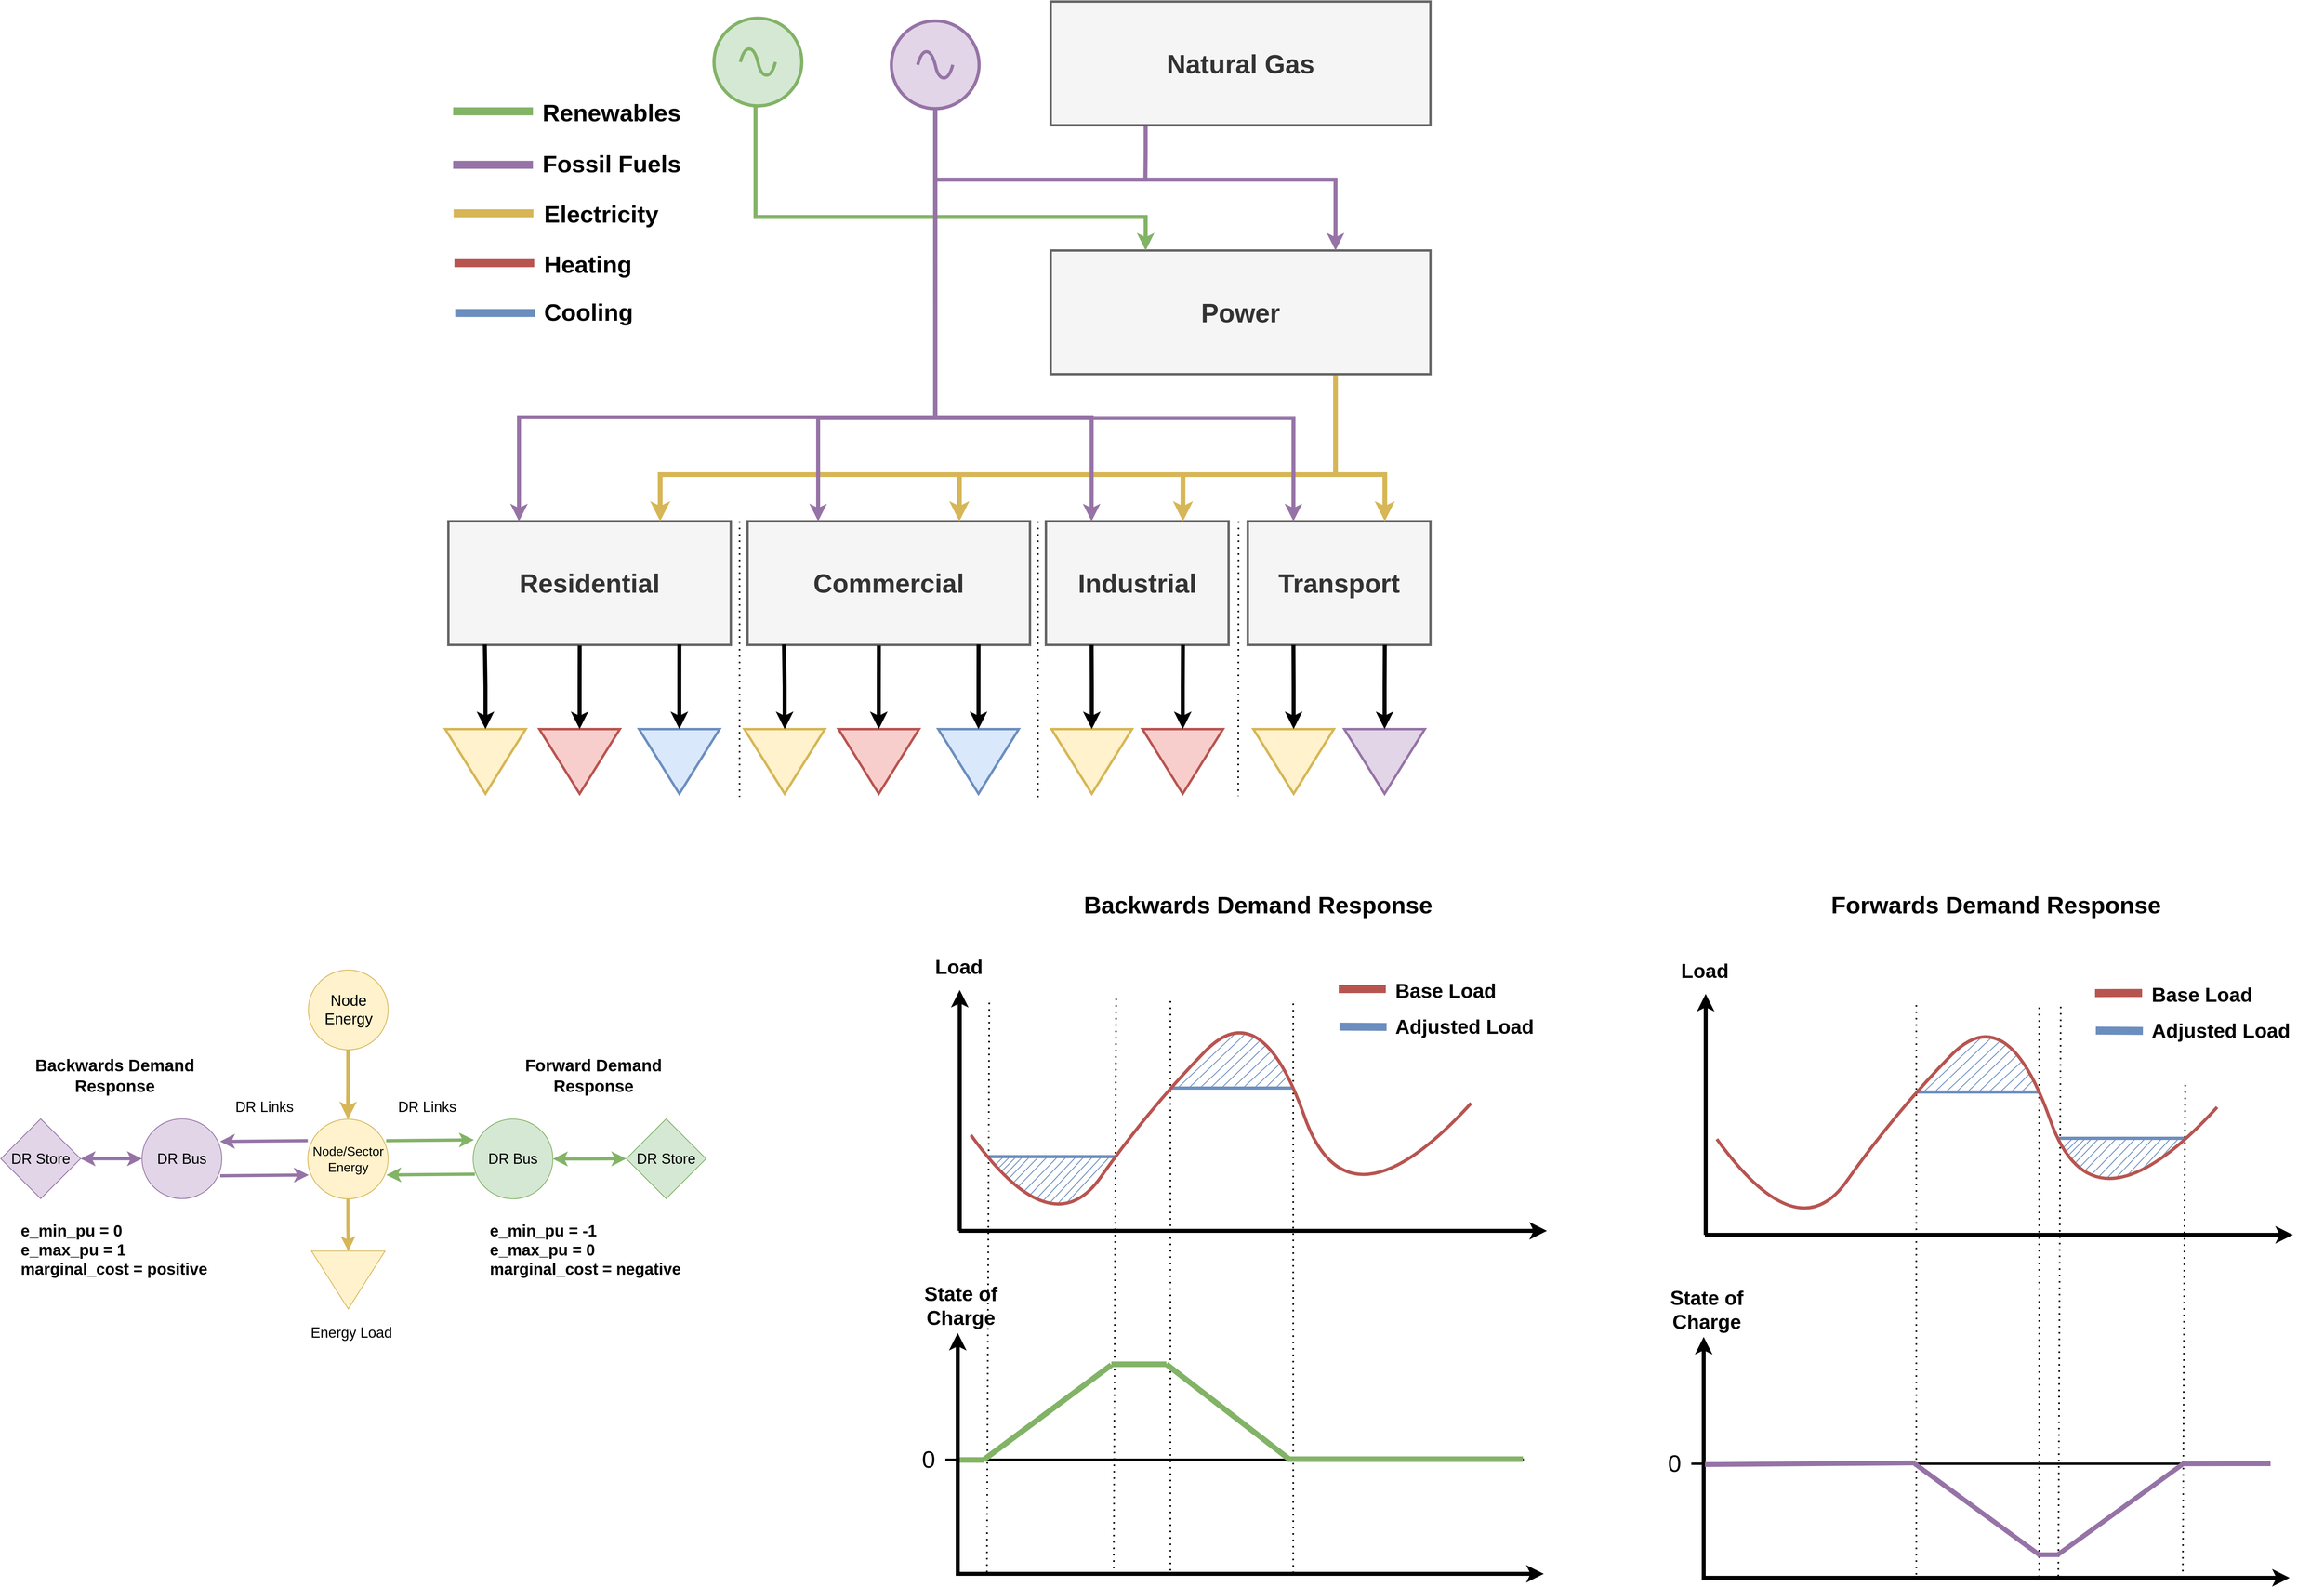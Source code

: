 <mxfile version="23.1.5" type="device" pages="7">
  <diagram id="ajBZrbJmZuuwYfQb5Qyd" name="Sectors">
    <mxGraphModel dx="6385" dy="2990" grid="0" gridSize="10" guides="1" tooltips="1" connect="1" arrows="1" fold="1" page="0" pageScale="1" pageWidth="850" pageHeight="1100" math="0" shadow="0">
      <root>
        <mxCell id="0" />
        <mxCell id="1" parent="0" />
        <mxCell id="2ppc2sCS3ykFOCHCePn1-1" value="&lt;span style=&quot;font-size: 18px;&quot;&gt;DR Store&lt;/span&gt;" style="rhombus;whiteSpace=wrap;html=1;fillColor=#d5e8d4;strokeColor=#82b366;direction=east;fontSize=18;fontStyle=0" parent="1" vertex="1">
          <mxGeometry x="-282" y="1609.61" width="100" height="100" as="geometry" />
        </mxCell>
        <mxCell id="2ppc2sCS3ykFOCHCePn1-14" style="edgeStyle=orthogonalEdgeStyle;rounded=0;orthogonalLoop=1;jettySize=auto;html=1;exitX=0.5;exitY=1;exitDx=0;exitDy=0;entryX=0;entryY=0.5;entryDx=0;entryDy=0;fillColor=#fff2cc;strokeColor=#d6b656;strokeWidth=4;" parent="1" source="2ppc2sCS3ykFOCHCePn1-5" target="2ppc2sCS3ykFOCHCePn1-6" edge="1">
          <mxGeometry relative="1" as="geometry" />
        </mxCell>
        <mxCell id="2ppc2sCS3ykFOCHCePn1-5" value="Node/Sector Energy" style="ellipse;whiteSpace=wrap;html=1;fillColor=#fff2cc;strokeColor=#d6b656;fontStyle=0;direction=east;fontSize=16;" parent="1" vertex="1">
          <mxGeometry x="-681.25" y="1610" width="100.75" height="99.87" as="geometry" />
        </mxCell>
        <mxCell id="2ppc2sCS3ykFOCHCePn1-6" value="" style="triangle;whiteSpace=wrap;html=1;rotation=90;fillColor=#fff2cc;strokeColor=#d6b656;direction=east;fontSize=14;" parent="1" vertex="1">
          <mxGeometry x="-666.8" y="1765.52" width="72.6" height="92.24" as="geometry" />
        </mxCell>
        <mxCell id="2ppc2sCS3ykFOCHCePn1-7" value="Energy Load" style="text;html=1;align=center;verticalAlign=middle;whiteSpace=wrap;rounded=0;fontStyle=0;direction=east;fontSize=18;" parent="1" vertex="1">
          <mxGeometry x="-684" y="1862.76" width="115" height="30" as="geometry" />
        </mxCell>
        <mxCell id="2ppc2sCS3ykFOCHCePn1-17" style="edgeStyle=orthogonalEdgeStyle;rounded=0;orthogonalLoop=1;jettySize=auto;html=1;exitX=1;exitY=0.5;exitDx=0;exitDy=0;entryX=0;entryY=0.5;entryDx=0;entryDy=0;fillColor=#d5e8d4;strokeColor=#82b366;startArrow=classic;startFill=1;strokeWidth=4;" parent="1" source="2ppc2sCS3ykFOCHCePn1-9" target="2ppc2sCS3ykFOCHCePn1-1" edge="1">
          <mxGeometry relative="1" as="geometry" />
        </mxCell>
        <mxCell id="2ppc2sCS3ykFOCHCePn1-9" value="DR Bus" style="ellipse;whiteSpace=wrap;html=1;fillColor=#d5e8d4;strokeColor=#82b366;fontStyle=0;direction=east;fontSize=18;" parent="1" vertex="1">
          <mxGeometry x="-474" y="1609.87" width="100" height="100" as="geometry" />
        </mxCell>
        <mxCell id="2ppc2sCS3ykFOCHCePn1-10" style="edgeStyle=orthogonalEdgeStyle;rounded=0;orthogonalLoop=1;jettySize=auto;html=1;exitX=0.5;exitY=1;exitDx=0;exitDy=0;entryX=0.5;entryY=0;entryDx=0;entryDy=0;fillColor=#fff2cc;strokeColor=#d6b656;strokeWidth=5;" parent="1" source="2ppc2sCS3ykFOCHCePn1-11" target="2ppc2sCS3ykFOCHCePn1-5" edge="1">
          <mxGeometry relative="1" as="geometry" />
        </mxCell>
        <mxCell id="2ppc2sCS3ykFOCHCePn1-11" value="&lt;span style=&quot;font-size: 19px;&quot;&gt;Node Energy&lt;/span&gt;" style="ellipse;whiteSpace=wrap;html=1;aspect=fixed;fontSize=19;fillColor=#fff2cc;strokeColor=#d6b656;fontStyle=0" parent="1" vertex="1">
          <mxGeometry x="-680.5" y="1423" width="100" height="100" as="geometry" />
        </mxCell>
        <mxCell id="2ppc2sCS3ykFOCHCePn1-18" value="Forward Demand Response" style="text;html=1;align=center;verticalAlign=middle;whiteSpace=wrap;rounded=0;fontStyle=1;direction=east;fontSize=21;" parent="1" vertex="1">
          <mxGeometry x="-438.5" y="1540" width="230" height="30" as="geometry" />
        </mxCell>
        <mxCell id="id7GGVg-2MmRtIv8x8AC-1" value="Residential" style="rounded=0;whiteSpace=wrap;html=1;fillColor=#f5f5f5;fontColor=#333333;strokeColor=#666666;fontSize=33;fontStyle=1;strokeWidth=3;" vertex="1" parent="1">
          <mxGeometry x="-505" y="860.5" width="354" height="155" as="geometry" />
        </mxCell>
        <mxCell id="id7GGVg-2MmRtIv8x8AC-2" value="" style="triangle;whiteSpace=wrap;html=1;rotation=90;fillColor=#fff2cc;strokeColor=#d6b656;strokeWidth=3;" vertex="1" parent="1">
          <mxGeometry x="-499" y="1111" width="81" height="101" as="geometry" />
        </mxCell>
        <mxCell id="id7GGVg-2MmRtIv8x8AC-21" value="" style="triangle;whiteSpace=wrap;html=1;rotation=90;fillColor=#f8cecc;strokeColor=#b85450;strokeWidth=3;" vertex="1" parent="1">
          <mxGeometry x="-381" y="1111" width="81" height="101" as="geometry" />
        </mxCell>
        <mxCell id="id7GGVg-2MmRtIv8x8AC-22" value="" style="triangle;whiteSpace=wrap;html=1;rotation=90;fillColor=#dae8fc;strokeColor=#6c8ebf;strokeWidth=3;" vertex="1" parent="1">
          <mxGeometry x="-256" y="1111" width="81" height="101" as="geometry" />
        </mxCell>
        <mxCell id="id7GGVg-2MmRtIv8x8AC-24" style="edgeStyle=orthogonalEdgeStyle;rounded=0;orthogonalLoop=1;jettySize=auto;html=1;exitX=0;exitY=0.5;exitDx=0;exitDy=0;entryX=0.129;entryY=0.997;entryDx=0;entryDy=0;entryPerimeter=0;startArrow=classic;startFill=1;endArrow=none;endFill=0;strokeWidth=5;" edge="1" parent="1" source="id7GGVg-2MmRtIv8x8AC-2" target="id7GGVg-2MmRtIv8x8AC-1">
          <mxGeometry relative="1" as="geometry" />
        </mxCell>
        <mxCell id="id7GGVg-2MmRtIv8x8AC-25" style="edgeStyle=orthogonalEdgeStyle;rounded=0;orthogonalLoop=1;jettySize=auto;html=1;exitX=0;exitY=0.5;exitDx=0;exitDy=0;entryX=0.465;entryY=1.005;entryDx=0;entryDy=0;entryPerimeter=0;startArrow=classic;startFill=1;endArrow=none;endFill=0;strokeWidth=5;" edge="1" parent="1" source="id7GGVg-2MmRtIv8x8AC-21" target="id7GGVg-2MmRtIv8x8AC-1">
          <mxGeometry relative="1" as="geometry" />
        </mxCell>
        <mxCell id="id7GGVg-2MmRtIv8x8AC-26" style="edgeStyle=orthogonalEdgeStyle;rounded=0;orthogonalLoop=1;jettySize=auto;html=1;exitX=0;exitY=0.5;exitDx=0;exitDy=0;entryX=0.818;entryY=0.997;entryDx=0;entryDy=0;entryPerimeter=0;startArrow=classic;startFill=1;endArrow=none;endFill=0;strokeWidth=5;" edge="1" parent="1" source="id7GGVg-2MmRtIv8x8AC-22" target="id7GGVg-2MmRtIv8x8AC-1">
          <mxGeometry relative="1" as="geometry" />
        </mxCell>
        <mxCell id="id7GGVg-2MmRtIv8x8AC-27" value="Commercial" style="rounded=0;whiteSpace=wrap;html=1;fillColor=#f5f5f5;fontColor=#333333;strokeColor=#666666;fontSize=33;fontStyle=1;strokeWidth=3;" vertex="1" parent="1">
          <mxGeometry x="-130" y="860.5" width="354" height="155" as="geometry" />
        </mxCell>
        <mxCell id="id7GGVg-2MmRtIv8x8AC-28" value="" style="triangle;whiteSpace=wrap;html=1;rotation=90;fillColor=#fff2cc;strokeColor=#d6b656;strokeWidth=3;" vertex="1" parent="1">
          <mxGeometry x="-124" y="1111" width="81" height="101" as="geometry" />
        </mxCell>
        <mxCell id="id7GGVg-2MmRtIv8x8AC-29" value="" style="triangle;whiteSpace=wrap;html=1;rotation=90;fillColor=#f8cecc;strokeColor=#b85450;strokeWidth=3;" vertex="1" parent="1">
          <mxGeometry x="-6" y="1111" width="81" height="101" as="geometry" />
        </mxCell>
        <mxCell id="id7GGVg-2MmRtIv8x8AC-30" value="" style="triangle;whiteSpace=wrap;html=1;rotation=90;fillColor=#dae8fc;strokeColor=#6c8ebf;strokeWidth=3;" vertex="1" parent="1">
          <mxGeometry x="119" y="1111" width="81" height="101" as="geometry" />
        </mxCell>
        <mxCell id="id7GGVg-2MmRtIv8x8AC-31" style="edgeStyle=orthogonalEdgeStyle;rounded=0;orthogonalLoop=1;jettySize=auto;html=1;exitX=0;exitY=0.5;exitDx=0;exitDy=0;entryX=0.129;entryY=0.997;entryDx=0;entryDy=0;entryPerimeter=0;startArrow=classic;startFill=1;endArrow=none;endFill=0;strokeWidth=5;" edge="1" parent="1" source="id7GGVg-2MmRtIv8x8AC-28" target="id7GGVg-2MmRtIv8x8AC-27">
          <mxGeometry relative="1" as="geometry" />
        </mxCell>
        <mxCell id="id7GGVg-2MmRtIv8x8AC-32" style="edgeStyle=orthogonalEdgeStyle;rounded=0;orthogonalLoop=1;jettySize=auto;html=1;exitX=0;exitY=0.5;exitDx=0;exitDy=0;entryX=0.465;entryY=1.005;entryDx=0;entryDy=0;entryPerimeter=0;startArrow=classic;startFill=1;endArrow=none;endFill=0;strokeWidth=5;" edge="1" parent="1" source="id7GGVg-2MmRtIv8x8AC-29" target="id7GGVg-2MmRtIv8x8AC-27">
          <mxGeometry relative="1" as="geometry" />
        </mxCell>
        <mxCell id="id7GGVg-2MmRtIv8x8AC-33" style="edgeStyle=orthogonalEdgeStyle;rounded=0;orthogonalLoop=1;jettySize=auto;html=1;exitX=0;exitY=0.5;exitDx=0;exitDy=0;entryX=0.818;entryY=0.997;entryDx=0;entryDy=0;entryPerimeter=0;startArrow=classic;startFill=1;endArrow=none;endFill=0;strokeWidth=5;" edge="1" parent="1" source="id7GGVg-2MmRtIv8x8AC-30" target="id7GGVg-2MmRtIv8x8AC-27">
          <mxGeometry relative="1" as="geometry" />
        </mxCell>
        <mxCell id="id7GGVg-2MmRtIv8x8AC-34" value="Industrial" style="rounded=0;whiteSpace=wrap;html=1;fillColor=#f5f5f5;fontColor=#333333;strokeColor=#666666;fontSize=33;fontStyle=1;strokeWidth=3;" vertex="1" parent="1">
          <mxGeometry x="244" y="860.5" width="229" height="155" as="geometry" />
        </mxCell>
        <mxCell id="id7GGVg-2MmRtIv8x8AC-35" value="" style="triangle;whiteSpace=wrap;html=1;rotation=90;fillColor=#fff2cc;strokeColor=#d6b656;strokeWidth=3;" vertex="1" parent="1">
          <mxGeometry x="261" y="1111" width="81" height="101" as="geometry" />
        </mxCell>
        <mxCell id="id7GGVg-2MmRtIv8x8AC-36" value="" style="triangle;whiteSpace=wrap;html=1;rotation=90;fillColor=#f8cecc;strokeColor=#b85450;strokeWidth=3;" vertex="1" parent="1">
          <mxGeometry x="375" y="1111" width="81" height="101" as="geometry" />
        </mxCell>
        <mxCell id="id7GGVg-2MmRtIv8x8AC-38" style="edgeStyle=orthogonalEdgeStyle;rounded=0;orthogonalLoop=1;jettySize=auto;html=1;exitX=0;exitY=0.5;exitDx=0;exitDy=0;entryX=0.25;entryY=1;entryDx=0;entryDy=0;startArrow=classic;startFill=1;endArrow=none;endFill=0;strokeWidth=5;" edge="1" parent="1" source="id7GGVg-2MmRtIv8x8AC-35" target="id7GGVg-2MmRtIv8x8AC-34">
          <mxGeometry relative="1" as="geometry" />
        </mxCell>
        <mxCell id="id7GGVg-2MmRtIv8x8AC-39" style="edgeStyle=orthogonalEdgeStyle;rounded=0;orthogonalLoop=1;jettySize=auto;html=1;exitX=0;exitY=0.5;exitDx=0;exitDy=0;entryX=0.75;entryY=1;entryDx=0;entryDy=0;startArrow=classic;startFill=1;endArrow=none;endFill=0;strokeWidth=5;" edge="1" parent="1" source="id7GGVg-2MmRtIv8x8AC-36" target="id7GGVg-2MmRtIv8x8AC-34">
          <mxGeometry relative="1" as="geometry" />
        </mxCell>
        <mxCell id="id7GGVg-2MmRtIv8x8AC-41" value="Transport" style="rounded=0;whiteSpace=wrap;html=1;fillColor=#f5f5f5;fontColor=#333333;strokeColor=#666666;fontSize=33;fontStyle=1;strokeWidth=3;" vertex="1" parent="1">
          <mxGeometry x="497" y="860.5" width="229" height="155" as="geometry" />
        </mxCell>
        <mxCell id="id7GGVg-2MmRtIv8x8AC-42" value="" style="triangle;whiteSpace=wrap;html=1;rotation=90;fillColor=#fff2cc;strokeColor=#d6b656;strokeWidth=3;" vertex="1" parent="1">
          <mxGeometry x="514" y="1111" width="81" height="101" as="geometry" />
        </mxCell>
        <mxCell id="id7GGVg-2MmRtIv8x8AC-43" value="" style="triangle;whiteSpace=wrap;html=1;rotation=90;fillColor=#e1d5e7;strokeColor=#9673a6;strokeWidth=3;" vertex="1" parent="1">
          <mxGeometry x="628" y="1111" width="81" height="101" as="geometry" />
        </mxCell>
        <mxCell id="id7GGVg-2MmRtIv8x8AC-44" style="edgeStyle=orthogonalEdgeStyle;rounded=0;orthogonalLoop=1;jettySize=auto;html=1;exitX=0;exitY=0.5;exitDx=0;exitDy=0;entryX=0.25;entryY=1;entryDx=0;entryDy=0;startArrow=classic;startFill=1;endArrow=none;endFill=0;strokeWidth=5;" edge="1" parent="1" source="id7GGVg-2MmRtIv8x8AC-42" target="id7GGVg-2MmRtIv8x8AC-41">
          <mxGeometry relative="1" as="geometry" />
        </mxCell>
        <mxCell id="id7GGVg-2MmRtIv8x8AC-45" style="edgeStyle=orthogonalEdgeStyle;rounded=0;orthogonalLoop=1;jettySize=auto;html=1;exitX=0;exitY=0.5;exitDx=0;exitDy=0;entryX=0.75;entryY=1;entryDx=0;entryDy=0;startArrow=classic;startFill=1;endArrow=none;endFill=0;strokeWidth=5;" edge="1" parent="1" source="id7GGVg-2MmRtIv8x8AC-43" target="id7GGVg-2MmRtIv8x8AC-41">
          <mxGeometry relative="1" as="geometry" />
        </mxCell>
        <mxCell id="KqbhXvACdEJPANbSV2UK-31" style="edgeStyle=orthogonalEdgeStyle;rounded=0;orthogonalLoop=1;jettySize=auto;html=1;exitX=0.75;exitY=1;exitDx=0;exitDy=0;entryX=0.75;entryY=0;entryDx=0;entryDy=0;fillColor=#fff2cc;strokeColor=#d6b656;strokeWidth=6;" edge="1" parent="1" source="id7GGVg-2MmRtIv8x8AC-46" target="id7GGVg-2MmRtIv8x8AC-41">
          <mxGeometry relative="1" as="geometry">
            <Array as="points">
              <mxPoint x="607" y="802" />
              <mxPoint x="669" y="802" />
            </Array>
          </mxGeometry>
        </mxCell>
        <mxCell id="KqbhXvACdEJPANbSV2UK-34" style="edgeStyle=orthogonalEdgeStyle;rounded=0;orthogonalLoop=1;jettySize=auto;html=1;exitX=0.75;exitY=1;exitDx=0;exitDy=0;entryX=0.75;entryY=0;entryDx=0;entryDy=0;fillColor=#fff2cc;strokeColor=#d6b656;strokeWidth=6;" edge="1" parent="1" source="id7GGVg-2MmRtIv8x8AC-46" target="id7GGVg-2MmRtIv8x8AC-34">
          <mxGeometry relative="1" as="geometry">
            <Array as="points">
              <mxPoint x="607" y="802" />
              <mxPoint x="416" y="802" />
            </Array>
          </mxGeometry>
        </mxCell>
        <mxCell id="KqbhXvACdEJPANbSV2UK-35" style="edgeStyle=orthogonalEdgeStyle;rounded=0;orthogonalLoop=1;jettySize=auto;html=1;exitX=0.75;exitY=1;exitDx=0;exitDy=0;entryX=0.75;entryY=0;entryDx=0;entryDy=0;fillColor=#fff2cc;strokeColor=#d6b656;strokeWidth=6;" edge="1" parent="1" source="id7GGVg-2MmRtIv8x8AC-46" target="id7GGVg-2MmRtIv8x8AC-27">
          <mxGeometry relative="1" as="geometry">
            <Array as="points">
              <mxPoint x="607" y="802" />
              <mxPoint x="136" y="802" />
            </Array>
          </mxGeometry>
        </mxCell>
        <mxCell id="KqbhXvACdEJPANbSV2UK-36" style="edgeStyle=orthogonalEdgeStyle;rounded=0;orthogonalLoop=1;jettySize=auto;html=1;exitX=0.75;exitY=1;exitDx=0;exitDy=0;entryX=0.75;entryY=0;entryDx=0;entryDy=0;fillColor=#fff2cc;strokeColor=#d6b656;strokeWidth=6;" edge="1" parent="1" source="id7GGVg-2MmRtIv8x8AC-46" target="id7GGVg-2MmRtIv8x8AC-1">
          <mxGeometry relative="1" as="geometry">
            <Array as="points">
              <mxPoint x="607" y="802" />
              <mxPoint x="-240" y="802" />
            </Array>
          </mxGeometry>
        </mxCell>
        <mxCell id="id7GGVg-2MmRtIv8x8AC-46" value="Power" style="rounded=0;whiteSpace=wrap;html=1;fillColor=#f5f5f5;fontColor=#333333;strokeColor=#666666;fontSize=33;fontStyle=1;strokeWidth=3;" vertex="1" parent="1">
          <mxGeometry x="250" y="521" width="476" height="155" as="geometry" />
        </mxCell>
        <mxCell id="KqbhXvACdEJPANbSV2UK-39" style="edgeStyle=orthogonalEdgeStyle;rounded=0;orthogonalLoop=1;jettySize=auto;html=1;exitX=0.25;exitY=1;exitDx=0;exitDy=0;fillColor=#e1d5e7;strokeColor=#9673a6;strokeWidth=5;endArrow=none;endFill=0;" edge="1" parent="1" source="id7GGVg-2MmRtIv8x8AC-47">
          <mxGeometry relative="1" as="geometry">
            <mxPoint x="368.652" y="432.13" as="targetPoint" />
          </mxGeometry>
        </mxCell>
        <mxCell id="id7GGVg-2MmRtIv8x8AC-47" value="Natural Gas" style="rounded=0;whiteSpace=wrap;html=1;fillColor=#f5f5f5;fontColor=#333333;strokeColor=#666666;fontSize=33;fontStyle=1;strokeWidth=3;" vertex="1" parent="1">
          <mxGeometry x="250" y="209" width="476" height="155" as="geometry" />
        </mxCell>
        <mxCell id="KqbhXvACdEJPANbSV2UK-1" value="" style="endArrow=none;dashed=1;html=1;dashPattern=1 3;strokeWidth=2;rounded=0;" edge="1" parent="1">
          <mxGeometry width="50" height="50" relative="1" as="geometry">
            <mxPoint x="-140" y="860.5" as="sourcePoint" />
            <mxPoint x="-140" y="1206" as="targetPoint" />
          </mxGeometry>
        </mxCell>
        <mxCell id="KqbhXvACdEJPANbSV2UK-2" value="" style="endArrow=none;dashed=1;html=1;dashPattern=1 3;strokeWidth=2;rounded=0;" edge="1" parent="1">
          <mxGeometry width="50" height="50" relative="1" as="geometry">
            <mxPoint x="234" y="860.5" as="sourcePoint" />
            <mxPoint x="234" y="1207" as="targetPoint" />
          </mxGeometry>
        </mxCell>
        <mxCell id="KqbhXvACdEJPANbSV2UK-3" value="" style="endArrow=none;dashed=1;html=1;dashPattern=1 3;strokeWidth=2;rounded=0;" edge="1" parent="1">
          <mxGeometry width="50" height="50" relative="1" as="geometry">
            <mxPoint x="485.43" y="860.5" as="sourcePoint" />
            <mxPoint x="485" y="1205" as="targetPoint" />
          </mxGeometry>
        </mxCell>
        <mxCell id="KqbhXvACdEJPANbSV2UK-16" style="edgeStyle=orthogonalEdgeStyle;rounded=0;orthogonalLoop=1;jettySize=auto;html=1;exitX=0.5;exitY=1;exitDx=0;exitDy=0;exitPerimeter=0;entryX=0.25;entryY=0;entryDx=0;entryDy=0;fillColor=#d5e8d4;strokeColor=#82b366;strokeWidth=5;" edge="1" parent="1" source="KqbhXvACdEJPANbSV2UK-6" target="id7GGVg-2MmRtIv8x8AC-46">
          <mxGeometry relative="1" as="geometry">
            <Array as="points">
              <mxPoint x="-120" y="479" />
              <mxPoint x="369" y="479" />
            </Array>
          </mxGeometry>
        </mxCell>
        <mxCell id="KqbhXvACdEJPANbSV2UK-6" value="" style="pointerEvents=1;verticalLabelPosition=bottom;shadow=0;dashed=0;align=center;html=1;verticalAlign=top;shape=mxgraph.electrical.signal_sources.source;aspect=fixed;points=[[0.5,0,0],[1,0.5,0],[0.5,1,0],[0,0.5,0]];elSignalType=ac;fillColor=#d5e8d4;strokeColor=#82b366;strokeWidth=4;" vertex="1" parent="1">
          <mxGeometry x="-172" y="229.75" width="110" height="110" as="geometry" />
        </mxCell>
        <mxCell id="KqbhXvACdEJPANbSV2UK-27" style="edgeStyle=orthogonalEdgeStyle;rounded=0;orthogonalLoop=1;jettySize=auto;html=1;exitX=0.5;exitY=1;exitDx=0;exitDy=0;exitPerimeter=0;entryX=0.25;entryY=0;entryDx=0;entryDy=0;fillColor=#e1d5e7;strokeColor=#9673a6;strokeWidth=5;" edge="1" parent="1" source="KqbhXvACdEJPANbSV2UK-7" target="id7GGVg-2MmRtIv8x8AC-1">
          <mxGeometry relative="1" as="geometry">
            <Array as="points">
              <mxPoint x="106" y="730" />
              <mxPoint x="-417" y="730" />
            </Array>
          </mxGeometry>
        </mxCell>
        <mxCell id="KqbhXvACdEJPANbSV2UK-28" style="edgeStyle=orthogonalEdgeStyle;rounded=0;orthogonalLoop=1;jettySize=auto;html=1;exitX=0.5;exitY=1;exitDx=0;exitDy=0;exitPerimeter=0;entryX=0.25;entryY=0;entryDx=0;entryDy=0;fillColor=#e1d5e7;strokeColor=#9673a6;strokeWidth=5;" edge="1" parent="1" source="KqbhXvACdEJPANbSV2UK-7" target="id7GGVg-2MmRtIv8x8AC-27">
          <mxGeometry relative="1" as="geometry">
            <Array as="points">
              <mxPoint x="106" y="731" />
              <mxPoint x="-41" y="731" />
            </Array>
          </mxGeometry>
        </mxCell>
        <mxCell id="KqbhXvACdEJPANbSV2UK-29" style="edgeStyle=orthogonalEdgeStyle;rounded=0;orthogonalLoop=1;jettySize=auto;html=1;exitX=0.5;exitY=1;exitDx=0;exitDy=0;exitPerimeter=0;entryX=0.25;entryY=0;entryDx=0;entryDy=0;fillColor=#e1d5e7;strokeColor=#9673a6;strokeWidth=5;" edge="1" parent="1" source="KqbhXvACdEJPANbSV2UK-7" target="id7GGVg-2MmRtIv8x8AC-34">
          <mxGeometry relative="1" as="geometry">
            <Array as="points">
              <mxPoint x="106" y="730" />
              <mxPoint x="301" y="730" />
            </Array>
          </mxGeometry>
        </mxCell>
        <mxCell id="KqbhXvACdEJPANbSV2UK-30" style="edgeStyle=orthogonalEdgeStyle;rounded=0;orthogonalLoop=1;jettySize=auto;html=1;exitX=0.5;exitY=1;exitDx=0;exitDy=0;exitPerimeter=0;entryX=0.25;entryY=0;entryDx=0;entryDy=0;fillColor=#e1d5e7;strokeColor=#9673a6;strokeWidth=5;" edge="1" parent="1" source="KqbhXvACdEJPANbSV2UK-7" target="id7GGVg-2MmRtIv8x8AC-41">
          <mxGeometry relative="1" as="geometry">
            <Array as="points">
              <mxPoint x="106" y="731" />
              <mxPoint x="554" y="731" />
            </Array>
          </mxGeometry>
        </mxCell>
        <mxCell id="KqbhXvACdEJPANbSV2UK-38" style="edgeStyle=orthogonalEdgeStyle;rounded=0;orthogonalLoop=1;jettySize=auto;html=1;exitX=0.5;exitY=1;exitDx=0;exitDy=0;exitPerimeter=0;entryX=0.75;entryY=0;entryDx=0;entryDy=0;fillColor=#e1d5e7;strokeColor=#9673a6;strokeWidth=5;" edge="1" parent="1" source="KqbhXvACdEJPANbSV2UK-7" target="id7GGVg-2MmRtIv8x8AC-46">
          <mxGeometry relative="1" as="geometry" />
        </mxCell>
        <mxCell id="KqbhXvACdEJPANbSV2UK-7" value="" style="pointerEvents=1;verticalLabelPosition=bottom;shadow=0;dashed=0;align=center;html=1;verticalAlign=top;shape=mxgraph.electrical.signal_sources.source;aspect=fixed;points=[[0.5,0,0],[1,0.5,0],[0.5,1,0],[0,0.5,0]];elSignalType=ac;fillColor=#e1d5e7;strokeColor=#9673a6;strokeWidth=4;" vertex="1" parent="1">
          <mxGeometry x="50.25" y="233.25" width="110" height="110" as="geometry" />
        </mxCell>
        <mxCell id="KqbhXvACdEJPANbSV2UK-14" value="Fossil Fuels" style="text;html=1;align=left;verticalAlign=middle;whiteSpace=wrap;rounded=0;fontSize=30;fontStyle=1" vertex="1" parent="1">
          <mxGeometry x="-389" y="397" width="180.5" height="30" as="geometry" />
        </mxCell>
        <mxCell id="KqbhXvACdEJPANbSV2UK-15" value="Renewables" style="text;html=1;align=left;verticalAlign=middle;whiteSpace=wrap;rounded=0;fontSize=30;fontStyle=1" vertex="1" parent="1">
          <mxGeometry x="-389" y="333" width="119" height="30" as="geometry" />
        </mxCell>
        <mxCell id="KqbhXvACdEJPANbSV2UK-18" value="" style="endArrow=none;html=1;rounded=0;strokeWidth=10;fillColor=#d5e8d4;strokeColor=#82b366;" edge="1" parent="1">
          <mxGeometry width="50" height="50" relative="1" as="geometry">
            <mxPoint x="-499.0" y="346.64" as="sourcePoint" />
            <mxPoint x="-399" y="346.64" as="targetPoint" />
          </mxGeometry>
        </mxCell>
        <mxCell id="KqbhXvACdEJPANbSV2UK-19" value="" style="endArrow=none;html=1;rounded=0;strokeWidth=10;fillColor=#e1d5e7;strokeColor=#9673a6;" edge="1" parent="1">
          <mxGeometry width="50" height="50" relative="1" as="geometry">
            <mxPoint x="-499.0" y="413.64" as="sourcePoint" />
            <mxPoint x="-399" y="413.64" as="targetPoint" />
          </mxGeometry>
        </mxCell>
        <mxCell id="KqbhXvACdEJPANbSV2UK-20" value="Electricity" style="text;html=1;align=left;verticalAlign=middle;whiteSpace=wrap;rounded=0;fontSize=30;fontStyle=1" vertex="1" parent="1">
          <mxGeometry x="-387.42" y="460" width="180.5" height="30" as="geometry" />
        </mxCell>
        <mxCell id="KqbhXvACdEJPANbSV2UK-21" value="" style="endArrow=none;html=1;rounded=0;strokeWidth=10;fillColor=#fff2cc;strokeColor=#d6b656;" edge="1" parent="1">
          <mxGeometry width="50" height="50" relative="1" as="geometry">
            <mxPoint x="-498.42" y="474.38" as="sourcePoint" />
            <mxPoint x="-398.42" y="474.38" as="targetPoint" />
          </mxGeometry>
        </mxCell>
        <mxCell id="KqbhXvACdEJPANbSV2UK-22" value="Heating" style="text;html=1;align=left;verticalAlign=middle;whiteSpace=wrap;rounded=0;fontSize=30;fontStyle=1" vertex="1" parent="1">
          <mxGeometry x="-387.42" y="523" width="180.5" height="30" as="geometry" />
        </mxCell>
        <mxCell id="KqbhXvACdEJPANbSV2UK-23" value="" style="endArrow=none;html=1;rounded=0;strokeWidth=10;fillColor=#f8cecc;strokeColor=#b85450;" edge="1" parent="1">
          <mxGeometry width="50" height="50" relative="1" as="geometry">
            <mxPoint x="-497.42" y="536.88" as="sourcePoint" />
            <mxPoint x="-397.42" y="536.88" as="targetPoint" />
          </mxGeometry>
        </mxCell>
        <mxCell id="KqbhXvACdEJPANbSV2UK-24" value="Cooling" style="text;html=1;align=left;verticalAlign=middle;whiteSpace=wrap;rounded=0;fontSize=30;fontStyle=1" vertex="1" parent="1">
          <mxGeometry x="-387.42" y="583" width="180.5" height="30" as="geometry" />
        </mxCell>
        <mxCell id="KqbhXvACdEJPANbSV2UK-25" value="" style="endArrow=none;html=1;rounded=0;strokeWidth=10;fillColor=#dae8fc;strokeColor=#6c8ebf;" edge="1" parent="1">
          <mxGeometry width="50" height="50" relative="1" as="geometry">
            <mxPoint x="-496.42" y="599.38" as="sourcePoint" />
            <mxPoint x="-396.42" y="599.38" as="targetPoint" />
          </mxGeometry>
        </mxCell>
        <mxCell id="KqbhXvACdEJPANbSV2UK-40" value="" style="endArrow=classic;html=1;rounded=0;strokeWidth=5;" edge="1" parent="1">
          <mxGeometry width="50" height="50" relative="1" as="geometry">
            <mxPoint x="136" y="1750" as="sourcePoint" />
            <mxPoint x="136" y="1448" as="targetPoint" />
          </mxGeometry>
        </mxCell>
        <mxCell id="KqbhXvACdEJPANbSV2UK-41" value="" style="endArrow=classic;html=1;rounded=0;strokeWidth=5;" edge="1" parent="1">
          <mxGeometry width="50" height="50" relative="1" as="geometry">
            <mxPoint x="135" y="1750" as="sourcePoint" />
            <mxPoint x="872" y="1750" as="targetPoint" />
          </mxGeometry>
        </mxCell>
        <mxCell id="W_Am1gAyvwT4zrfa_iXQ-2" value="Load" style="text;html=1;align=center;verticalAlign=middle;whiteSpace=wrap;rounded=0;fontStyle=1;fontSize=25;" vertex="1" parent="1">
          <mxGeometry x="105" y="1403" width="60" height="30" as="geometry" />
        </mxCell>
        <mxCell id="W_Am1gAyvwT4zrfa_iXQ-4" value="" style="endArrow=none;html=1;rounded=0;fillColor=#dae8fc;strokeColor=#6c8ebf;strokeWidth=4;" edge="1" parent="1">
          <mxGeometry width="50" height="50" relative="1" as="geometry">
            <mxPoint x="401" y="1571" as="sourcePoint" />
            <mxPoint x="555" y="1571" as="targetPoint" />
          </mxGeometry>
        </mxCell>
        <mxCell id="W_Am1gAyvwT4zrfa_iXQ-5" value="" style="endArrow=none;html=1;rounded=0;fillColor=#dae8fc;strokeColor=#6c8ebf;strokeWidth=4;" edge="1" parent="1">
          <mxGeometry width="50" height="50" relative="1" as="geometry">
            <mxPoint x="171" y="1657" as="sourcePoint" />
            <mxPoint x="331" y="1657" as="targetPoint" />
          </mxGeometry>
        </mxCell>
        <mxCell id="W_Am1gAyvwT4zrfa_iXQ-6" value="" style="endArrow=none;html=1;rounded=0;fillColor=#dae8fc;strokeColor=#6c8ebf;" edge="1" parent="1">
          <mxGeometry width="50" height="50" relative="1" as="geometry">
            <mxPoint x="533" y="1570" as="sourcePoint" />
            <mxPoint x="547" y="1556" as="targetPoint" />
          </mxGeometry>
        </mxCell>
        <mxCell id="W_Am1gAyvwT4zrfa_iXQ-7" value="" style="endArrow=none;html=1;rounded=0;fillColor=#dae8fc;strokeColor=#6c8ebf;" edge="1" parent="1">
          <mxGeometry width="50" height="50" relative="1" as="geometry">
            <mxPoint x="520" y="1570" as="sourcePoint" />
            <mxPoint x="542" y="1548" as="targetPoint" />
          </mxGeometry>
        </mxCell>
        <mxCell id="W_Am1gAyvwT4zrfa_iXQ-8" value="" style="endArrow=none;html=1;rounded=0;fillColor=#dae8fc;strokeColor=#6c8ebf;" edge="1" parent="1">
          <mxGeometry width="50" height="50" relative="1" as="geometry">
            <mxPoint x="505" y="1571" as="sourcePoint" />
            <mxPoint x="538" y="1540" as="targetPoint" />
          </mxGeometry>
        </mxCell>
        <mxCell id="W_Am1gAyvwT4zrfa_iXQ-9" value="" style="endArrow=none;html=1;rounded=0;fillColor=#dae8fc;strokeColor=#6c8ebf;" edge="1" parent="1">
          <mxGeometry width="50" height="50" relative="1" as="geometry">
            <mxPoint x="492" y="1570" as="sourcePoint" />
            <mxPoint x="533" y="1532" as="targetPoint" />
          </mxGeometry>
        </mxCell>
        <mxCell id="W_Am1gAyvwT4zrfa_iXQ-10" value="" style="endArrow=none;html=1;rounded=0;fillColor=#dae8fc;strokeColor=#6c8ebf;" edge="1" parent="1">
          <mxGeometry width="50" height="50" relative="1" as="geometry">
            <mxPoint x="477" y="1572" as="sourcePoint" />
            <mxPoint x="526" y="1525" as="targetPoint" />
          </mxGeometry>
        </mxCell>
        <mxCell id="W_Am1gAyvwT4zrfa_iXQ-11" value="" style="endArrow=none;html=1;rounded=0;fillColor=#dae8fc;strokeColor=#6c8ebf;" edge="1" parent="1">
          <mxGeometry width="50" height="50" relative="1" as="geometry">
            <mxPoint x="464" y="1571" as="sourcePoint" />
            <mxPoint x="520" y="1517" as="targetPoint" />
          </mxGeometry>
        </mxCell>
        <mxCell id="W_Am1gAyvwT4zrfa_iXQ-12" value="" style="endArrow=none;html=1;rounded=0;fillColor=#dae8fc;strokeColor=#6c8ebf;" edge="1" parent="1">
          <mxGeometry width="50" height="50" relative="1" as="geometry">
            <mxPoint x="450" y="1571" as="sourcePoint" />
            <mxPoint x="513" y="1511" as="targetPoint" />
          </mxGeometry>
        </mxCell>
        <mxCell id="W_Am1gAyvwT4zrfa_iXQ-13" value="" style="endArrow=none;html=1;rounded=0;fillColor=#dae8fc;strokeColor=#6c8ebf;" edge="1" parent="1">
          <mxGeometry width="50" height="50" relative="1" as="geometry">
            <mxPoint x="437" y="1571" as="sourcePoint" />
            <mxPoint x="504" y="1508" as="targetPoint" />
          </mxGeometry>
        </mxCell>
        <mxCell id="W_Am1gAyvwT4zrfa_iXQ-14" value="" style="endArrow=none;html=1;rounded=0;fillColor=#dae8fc;strokeColor=#6c8ebf;" edge="1" parent="1">
          <mxGeometry width="50" height="50" relative="1" as="geometry">
            <mxPoint x="424" y="1570" as="sourcePoint" />
            <mxPoint x="494" y="1503" as="targetPoint" />
          </mxGeometry>
        </mxCell>
        <mxCell id="W_Am1gAyvwT4zrfa_iXQ-15" value="" style="endArrow=none;html=1;rounded=0;fillColor=#dae8fc;strokeColor=#6c8ebf;" edge="1" parent="1">
          <mxGeometry width="50" height="50" relative="1" as="geometry">
            <mxPoint x="410" y="1570" as="sourcePoint" />
            <mxPoint x="481" y="1503" as="targetPoint" />
          </mxGeometry>
        </mxCell>
        <mxCell id="W_Am1gAyvwT4zrfa_iXQ-16" value="" style="endArrow=none;html=1;rounded=0;fillColor=#dae8fc;strokeColor=#6c8ebf;" edge="1" parent="1">
          <mxGeometry width="50" height="50" relative="1" as="geometry">
            <mxPoint x="184" y="1672" as="sourcePoint" />
            <mxPoint x="198" y="1658" as="targetPoint" />
          </mxGeometry>
        </mxCell>
        <mxCell id="W_Am1gAyvwT4zrfa_iXQ-17" value="" style="endArrow=none;html=1;rounded=0;fillColor=#dae8fc;strokeColor=#6c8ebf;" edge="1" parent="1">
          <mxGeometry width="50" height="50" relative="1" as="geometry">
            <mxPoint x="181" y="1667" as="sourcePoint" />
            <mxPoint x="192" y="1656" as="targetPoint" />
          </mxGeometry>
        </mxCell>
        <mxCell id="W_Am1gAyvwT4zrfa_iXQ-26" value="" style="endArrow=none;html=1;rounded=0;fillColor=#dae8fc;strokeColor=#6c8ebf;" edge="1" parent="1">
          <mxGeometry width="50" height="50" relative="1" as="geometry">
            <mxPoint x="188" y="1676" as="sourcePoint" />
            <mxPoint x="206" y="1658" as="targetPoint" />
          </mxGeometry>
        </mxCell>
        <mxCell id="W_Am1gAyvwT4zrfa_iXQ-27" value="" style="endArrow=none;html=1;rounded=0;fillColor=#dae8fc;strokeColor=#6c8ebf;" edge="1" parent="1">
          <mxGeometry width="50" height="50" relative="1" as="geometry">
            <mxPoint x="193" y="1680" as="sourcePoint" />
            <mxPoint x="214" y="1658" as="targetPoint" />
          </mxGeometry>
        </mxCell>
        <mxCell id="W_Am1gAyvwT4zrfa_iXQ-28" value="" style="endArrow=none;html=1;rounded=0;fillColor=#dae8fc;strokeColor=#6c8ebf;" edge="1" parent="1">
          <mxGeometry width="50" height="50" relative="1" as="geometry">
            <mxPoint x="197" y="1685" as="sourcePoint" />
            <mxPoint x="223" y="1658" as="targetPoint" />
          </mxGeometry>
        </mxCell>
        <mxCell id="W_Am1gAyvwT4zrfa_iXQ-29" value="" style="endArrow=none;html=1;rounded=0;fillColor=#dae8fc;strokeColor=#6c8ebf;" edge="1" parent="1">
          <mxGeometry width="50" height="50" relative="1" as="geometry">
            <mxPoint x="203" y="1690" as="sourcePoint" />
            <mxPoint x="234" y="1658" as="targetPoint" />
          </mxGeometry>
        </mxCell>
        <mxCell id="W_Am1gAyvwT4zrfa_iXQ-30" value="" style="endArrow=none;html=1;rounded=0;fillColor=#dae8fc;strokeColor=#6c8ebf;" edge="1" parent="1">
          <mxGeometry width="50" height="50" relative="1" as="geometry">
            <mxPoint x="209" y="1695" as="sourcePoint" />
            <mxPoint x="245" y="1658" as="targetPoint" />
          </mxGeometry>
        </mxCell>
        <mxCell id="W_Am1gAyvwT4zrfa_iXQ-31" value="" style="endArrow=none;html=1;rounded=0;fillColor=#dae8fc;strokeColor=#6c8ebf;" edge="1" parent="1">
          <mxGeometry width="50" height="50" relative="1" as="geometry">
            <mxPoint x="217" y="1700" as="sourcePoint" />
            <mxPoint x="258" y="1658" as="targetPoint" />
          </mxGeometry>
        </mxCell>
        <mxCell id="W_Am1gAyvwT4zrfa_iXQ-32" value="" style="endArrow=none;html=1;rounded=0;fillColor=#dae8fc;strokeColor=#6c8ebf;" edge="1" parent="1">
          <mxGeometry width="50" height="50" relative="1" as="geometry">
            <mxPoint x="224" y="1705" as="sourcePoint" />
            <mxPoint x="269" y="1658" as="targetPoint" />
          </mxGeometry>
        </mxCell>
        <mxCell id="W_Am1gAyvwT4zrfa_iXQ-33" value="" style="endArrow=none;html=1;rounded=0;fillColor=#dae8fc;strokeColor=#6c8ebf;" edge="1" parent="1">
          <mxGeometry width="50" height="50" relative="1" as="geometry">
            <mxPoint x="232" y="1709.87" as="sourcePoint" />
            <mxPoint x="281" y="1658" as="targetPoint" />
          </mxGeometry>
        </mxCell>
        <mxCell id="W_Am1gAyvwT4zrfa_iXQ-34" value="" style="endArrow=none;html=1;rounded=0;fillColor=#dae8fc;strokeColor=#6c8ebf;" edge="1" parent="1">
          <mxGeometry width="50" height="50" relative="1" as="geometry">
            <mxPoint x="240" y="1712.87" as="sourcePoint" />
            <mxPoint x="291" y="1658" as="targetPoint" />
          </mxGeometry>
        </mxCell>
        <mxCell id="W_Am1gAyvwT4zrfa_iXQ-35" value="" style="endArrow=none;html=1;rounded=0;fillColor=#dae8fc;strokeColor=#6c8ebf;" edge="1" parent="1">
          <mxGeometry width="50" height="50" relative="1" as="geometry">
            <mxPoint x="248" y="1715.87" as="sourcePoint" />
            <mxPoint x="302" y="1658" as="targetPoint" />
          </mxGeometry>
        </mxCell>
        <mxCell id="W_Am1gAyvwT4zrfa_iXQ-36" value="" style="endArrow=none;html=1;rounded=0;fillColor=#dae8fc;strokeColor=#6c8ebf;" edge="1" parent="1">
          <mxGeometry width="50" height="50" relative="1" as="geometry">
            <mxPoint x="258" y="1716.87" as="sourcePoint" />
            <mxPoint x="312" y="1659" as="targetPoint" />
          </mxGeometry>
        </mxCell>
        <mxCell id="W_Am1gAyvwT4zrfa_iXQ-37" value="" style="endArrow=none;html=1;rounded=0;fillColor=#dae8fc;strokeColor=#6c8ebf;" edge="1" parent="1">
          <mxGeometry width="50" height="50" relative="1" as="geometry">
            <mxPoint x="270" y="1714.87" as="sourcePoint" />
            <mxPoint x="324" y="1657" as="targetPoint" />
          </mxGeometry>
        </mxCell>
        <mxCell id="W_Am1gAyvwT4zrfa_iXQ-38" value="" style="endArrow=classic;html=1;rounded=0;strokeWidth=5;" edge="1" parent="1">
          <mxGeometry width="50" height="50" relative="1" as="geometry">
            <mxPoint x="131" y="2180" as="sourcePoint" />
            <mxPoint x="868" y="2180" as="targetPoint" />
          </mxGeometry>
        </mxCell>
        <mxCell id="W_Am1gAyvwT4zrfa_iXQ-39" value="" style="endArrow=classic;html=1;rounded=0;strokeWidth=5;" edge="1" parent="1">
          <mxGeometry width="50" height="50" relative="1" as="geometry">
            <mxPoint x="133.5" y="2180" as="sourcePoint" />
            <mxPoint x="133.5" y="1878" as="targetPoint" />
          </mxGeometry>
        </mxCell>
        <mxCell id="W_Am1gAyvwT4zrfa_iXQ-40" value="" style="endArrow=none;dashed=1;html=1;dashPattern=1 3;strokeWidth=2;rounded=0;" edge="1" parent="1">
          <mxGeometry width="50" height="50" relative="1" as="geometry">
            <mxPoint x="173" y="1464" as="sourcePoint" />
            <mxPoint x="170" y="2179" as="targetPoint" />
          </mxGeometry>
        </mxCell>
        <mxCell id="W_Am1gAyvwT4zrfa_iXQ-41" value="" style="endArrow=none;dashed=1;html=1;dashPattern=1 3;strokeWidth=2;rounded=0;" edge="1" parent="1">
          <mxGeometry width="50" height="50" relative="1" as="geometry">
            <mxPoint x="332" y="1459" as="sourcePoint" />
            <mxPoint x="329" y="2178" as="targetPoint" />
          </mxGeometry>
        </mxCell>
        <mxCell id="W_Am1gAyvwT4zrfa_iXQ-42" value="" style="endArrow=none;dashed=1;html=1;dashPattern=1 3;strokeWidth=2;rounded=0;" edge="1" parent="1">
          <mxGeometry width="50" height="50" relative="1" as="geometry">
            <mxPoint x="400" y="1462" as="sourcePoint" />
            <mxPoint x="400" y="2178" as="targetPoint" />
          </mxGeometry>
        </mxCell>
        <mxCell id="W_Am1gAyvwT4zrfa_iXQ-43" value="" style="endArrow=none;dashed=1;html=1;dashPattern=1 3;strokeWidth=2;rounded=0;" edge="1" parent="1">
          <mxGeometry width="50" height="50" relative="1" as="geometry">
            <mxPoint x="553.97" y="1465" as="sourcePoint" />
            <mxPoint x="554" y="2178" as="targetPoint" />
          </mxGeometry>
        </mxCell>
        <mxCell id="W_Am1gAyvwT4zrfa_iXQ-1" value="" style="curved=1;endArrow=none;html=1;rounded=0;endFill=0;strokeWidth=4;fillColor=#f8cecc;strokeColor=#b85450;" edge="1" parent="1">
          <mxGeometry width="50" height="50" relative="1" as="geometry">
            <mxPoint x="150" y="1630" as="sourcePoint" />
            <mxPoint x="777" y="1590" as="targetPoint" />
            <Array as="points">
              <mxPoint x="251" y="1770" />
              <mxPoint x="374" y="1596" />
              <mxPoint x="514" y="1453" />
              <mxPoint x="622" y="1760" />
            </Array>
          </mxGeometry>
        </mxCell>
        <mxCell id="W_Am1gAyvwT4zrfa_iXQ-44" value="" style="endArrow=none;html=1;rounded=0;strokeWidth=3;" edge="1" parent="1">
          <mxGeometry width="50" height="50" relative="1" as="geometry">
            <mxPoint x="843" y="2037" as="sourcePoint" />
            <mxPoint x="118" y="2037" as="targetPoint" />
          </mxGeometry>
        </mxCell>
        <mxCell id="W_Am1gAyvwT4zrfa_iXQ-46" value="0" style="text;html=1;align=center;verticalAlign=middle;whiteSpace=wrap;rounded=0;fontSize=30;" vertex="1" parent="1">
          <mxGeometry x="67" y="2021.24" width="60" height="30" as="geometry" />
        </mxCell>
        <mxCell id="W_Am1gAyvwT4zrfa_iXQ-47" value="State of Charge" style="text;html=1;align=center;verticalAlign=middle;whiteSpace=wrap;rounded=0;fontStyle=1;fontSize=25;" vertex="1" parent="1">
          <mxGeometry x="59" y="1827.76" width="157.25" height="30" as="geometry" />
        </mxCell>
        <mxCell id="W_Am1gAyvwT4zrfa_iXQ-48" value="" style="endArrow=none;html=1;rounded=0;fillColor=#d5e8d4;strokeColor=#82b366;strokeWidth=7;" edge="1" parent="1">
          <mxGeometry width="50" height="50" relative="1" as="geometry">
            <mxPoint x="136" y="2037.24" as="sourcePoint" />
            <mxPoint x="166" y="2037.24" as="targetPoint" />
          </mxGeometry>
        </mxCell>
        <mxCell id="W_Am1gAyvwT4zrfa_iXQ-49" value="" style="endArrow=none;html=1;rounded=0;fillColor=#d5e8d4;strokeColor=#82b366;strokeWidth=7;" edge="1" parent="1">
          <mxGeometry width="50" height="50" relative="1" as="geometry">
            <mxPoint x="166" y="2037.12" as="sourcePoint" />
            <mxPoint x="326" y="1918.24" as="targetPoint" />
          </mxGeometry>
        </mxCell>
        <mxCell id="W_Am1gAyvwT4zrfa_iXQ-50" value="" style="endArrow=none;html=1;rounded=0;fillColor=#d5e8d4;strokeColor=#82b366;strokeWidth=7;" edge="1" parent="1">
          <mxGeometry width="50" height="50" relative="1" as="geometry">
            <mxPoint x="395" y="1917.24" as="sourcePoint" />
            <mxPoint x="326" y="1917.24" as="targetPoint" />
          </mxGeometry>
        </mxCell>
        <mxCell id="W_Am1gAyvwT4zrfa_iXQ-51" value="" style="endArrow=none;html=1;rounded=0;fillColor=#d5e8d4;strokeColor=#82b366;strokeWidth=7;" edge="1" parent="1">
          <mxGeometry width="50" height="50" relative="1" as="geometry">
            <mxPoint x="549" y="2036.24" as="sourcePoint" />
            <mxPoint x="395" y="1917.24" as="targetPoint" />
          </mxGeometry>
        </mxCell>
        <mxCell id="W_Am1gAyvwT4zrfa_iXQ-52" value="" style="endArrow=none;html=1;rounded=0;fillColor=#d5e8d4;strokeColor=#82b366;strokeWidth=7;" edge="1" parent="1">
          <mxGeometry width="50" height="50" relative="1" as="geometry">
            <mxPoint x="842" y="2036.24" as="sourcePoint" />
            <mxPoint x="547" y="2036.24" as="targetPoint" />
          </mxGeometry>
        </mxCell>
        <mxCell id="W_Am1gAyvwT4zrfa_iXQ-57" value="Base Load" style="text;html=1;align=left;verticalAlign=middle;whiteSpace=wrap;rounded=0;fontSize=25;fontStyle=1" vertex="1" parent="1">
          <mxGeometry x="680" y="1433" width="180.5" height="30" as="geometry" />
        </mxCell>
        <mxCell id="W_Am1gAyvwT4zrfa_iXQ-58" value="" style="endArrow=none;html=1;rounded=0;strokeWidth=10;fillColor=#f8cecc;strokeColor=#b85450;" edge="1" parent="1">
          <mxGeometry width="50" height="50" relative="1" as="geometry">
            <mxPoint x="611" y="1447" as="sourcePoint" />
            <mxPoint x="670" y="1446.88" as="targetPoint" />
          </mxGeometry>
        </mxCell>
        <mxCell id="W_Am1gAyvwT4zrfa_iXQ-59" value="Adjusted Load" style="text;html=1;align=left;verticalAlign=middle;whiteSpace=wrap;rounded=0;fontSize=25;fontStyle=1" vertex="1" parent="1">
          <mxGeometry x="680" y="1478" width="217" height="30" as="geometry" />
        </mxCell>
        <mxCell id="W_Am1gAyvwT4zrfa_iXQ-60" value="" style="endArrow=none;html=1;rounded=0;strokeWidth=10;fillColor=#dae8fc;strokeColor=#6c8ebf;" edge="1" parent="1">
          <mxGeometry width="50" height="50" relative="1" as="geometry">
            <mxPoint x="612" y="1494" as="sourcePoint" />
            <mxPoint x="671" y="1494.38" as="targetPoint" />
          </mxGeometry>
        </mxCell>
        <mxCell id="W_Am1gAyvwT4zrfa_iXQ-61" value="" style="endArrow=classic;html=1;rounded=0;strokeWidth=5;" edge="1" parent="1">
          <mxGeometry width="50" height="50" relative="1" as="geometry">
            <mxPoint x="1071" y="1755" as="sourcePoint" />
            <mxPoint x="1071" y="1453" as="targetPoint" />
          </mxGeometry>
        </mxCell>
        <mxCell id="W_Am1gAyvwT4zrfa_iXQ-62" value="" style="endArrow=classic;html=1;rounded=0;strokeWidth=5;" edge="1" parent="1">
          <mxGeometry width="50" height="50" relative="1" as="geometry">
            <mxPoint x="1070" y="1755" as="sourcePoint" />
            <mxPoint x="1807" y="1755" as="targetPoint" />
          </mxGeometry>
        </mxCell>
        <mxCell id="W_Am1gAyvwT4zrfa_iXQ-63" value="Load" style="text;html=1;align=center;verticalAlign=middle;whiteSpace=wrap;rounded=0;fontStyle=1;fontSize=25;" vertex="1" parent="1">
          <mxGeometry x="1040" y="1408" width="60" height="30" as="geometry" />
        </mxCell>
        <mxCell id="W_Am1gAyvwT4zrfa_iXQ-64" value="" style="endArrow=none;html=1;rounded=0;fillColor=#dae8fc;strokeColor=#6c8ebf;strokeWidth=4;" edge="1" parent="1">
          <mxGeometry width="50" height="50" relative="1" as="geometry">
            <mxPoint x="1336" y="1576" as="sourcePoint" />
            <mxPoint x="1490" y="1576" as="targetPoint" />
          </mxGeometry>
        </mxCell>
        <mxCell id="W_Am1gAyvwT4zrfa_iXQ-65" value="" style="endArrow=none;html=1;rounded=0;fillColor=#dae8fc;strokeColor=#6c8ebf;strokeWidth=4;" edge="1" parent="1">
          <mxGeometry width="50" height="50" relative="1" as="geometry">
            <mxPoint x="1511" y="1634" as="sourcePoint" />
            <mxPoint x="1674" y="1634" as="targetPoint" />
          </mxGeometry>
        </mxCell>
        <mxCell id="W_Am1gAyvwT4zrfa_iXQ-66" value="" style="endArrow=none;html=1;rounded=0;fillColor=#dae8fc;strokeColor=#6c8ebf;" edge="1" parent="1">
          <mxGeometry width="50" height="50" relative="1" as="geometry">
            <mxPoint x="1468" y="1575" as="sourcePoint" />
            <mxPoint x="1482" y="1561" as="targetPoint" />
          </mxGeometry>
        </mxCell>
        <mxCell id="W_Am1gAyvwT4zrfa_iXQ-67" value="" style="endArrow=none;html=1;rounded=0;fillColor=#dae8fc;strokeColor=#6c8ebf;" edge="1" parent="1">
          <mxGeometry width="50" height="50" relative="1" as="geometry">
            <mxPoint x="1455" y="1575" as="sourcePoint" />
            <mxPoint x="1477" y="1553" as="targetPoint" />
          </mxGeometry>
        </mxCell>
        <mxCell id="W_Am1gAyvwT4zrfa_iXQ-68" value="" style="endArrow=none;html=1;rounded=0;fillColor=#dae8fc;strokeColor=#6c8ebf;" edge="1" parent="1">
          <mxGeometry width="50" height="50" relative="1" as="geometry">
            <mxPoint x="1440" y="1576" as="sourcePoint" />
            <mxPoint x="1473" y="1545" as="targetPoint" />
          </mxGeometry>
        </mxCell>
        <mxCell id="W_Am1gAyvwT4zrfa_iXQ-69" value="" style="endArrow=none;html=1;rounded=0;fillColor=#dae8fc;strokeColor=#6c8ebf;" edge="1" parent="1">
          <mxGeometry width="50" height="50" relative="1" as="geometry">
            <mxPoint x="1427" y="1575" as="sourcePoint" />
            <mxPoint x="1468" y="1537" as="targetPoint" />
          </mxGeometry>
        </mxCell>
        <mxCell id="W_Am1gAyvwT4zrfa_iXQ-70" value="" style="endArrow=none;html=1;rounded=0;fillColor=#dae8fc;strokeColor=#6c8ebf;" edge="1" parent="1">
          <mxGeometry width="50" height="50" relative="1" as="geometry">
            <mxPoint x="1412" y="1577" as="sourcePoint" />
            <mxPoint x="1461" y="1530" as="targetPoint" />
          </mxGeometry>
        </mxCell>
        <mxCell id="W_Am1gAyvwT4zrfa_iXQ-71" value="" style="endArrow=none;html=1;rounded=0;fillColor=#dae8fc;strokeColor=#6c8ebf;" edge="1" parent="1">
          <mxGeometry width="50" height="50" relative="1" as="geometry">
            <mxPoint x="1399" y="1576" as="sourcePoint" />
            <mxPoint x="1455" y="1522" as="targetPoint" />
          </mxGeometry>
        </mxCell>
        <mxCell id="W_Am1gAyvwT4zrfa_iXQ-72" value="" style="endArrow=none;html=1;rounded=0;fillColor=#dae8fc;strokeColor=#6c8ebf;" edge="1" parent="1">
          <mxGeometry width="50" height="50" relative="1" as="geometry">
            <mxPoint x="1385" y="1576" as="sourcePoint" />
            <mxPoint x="1448" y="1516" as="targetPoint" />
          </mxGeometry>
        </mxCell>
        <mxCell id="W_Am1gAyvwT4zrfa_iXQ-73" value="" style="endArrow=none;html=1;rounded=0;fillColor=#dae8fc;strokeColor=#6c8ebf;" edge="1" parent="1">
          <mxGeometry width="50" height="50" relative="1" as="geometry">
            <mxPoint x="1372" y="1576" as="sourcePoint" />
            <mxPoint x="1439" y="1513" as="targetPoint" />
          </mxGeometry>
        </mxCell>
        <mxCell id="W_Am1gAyvwT4zrfa_iXQ-74" value="" style="endArrow=none;html=1;rounded=0;fillColor=#dae8fc;strokeColor=#6c8ebf;" edge="1" parent="1">
          <mxGeometry width="50" height="50" relative="1" as="geometry">
            <mxPoint x="1359" y="1575" as="sourcePoint" />
            <mxPoint x="1429" y="1508" as="targetPoint" />
          </mxGeometry>
        </mxCell>
        <mxCell id="W_Am1gAyvwT4zrfa_iXQ-75" value="" style="endArrow=none;html=1;rounded=0;fillColor=#dae8fc;strokeColor=#6c8ebf;" edge="1" parent="1">
          <mxGeometry width="50" height="50" relative="1" as="geometry">
            <mxPoint x="1345" y="1575" as="sourcePoint" />
            <mxPoint x="1416" y="1508" as="targetPoint" />
          </mxGeometry>
        </mxCell>
        <mxCell id="W_Am1gAyvwT4zrfa_iXQ-76" value="" style="endArrow=none;html=1;rounded=0;fillColor=#dae8fc;strokeColor=#6c8ebf;" edge="1" parent="1">
          <mxGeometry width="50" height="50" relative="1" as="geometry">
            <mxPoint x="1522" y="1651" as="sourcePoint" />
            <mxPoint x="1538" y="1635" as="targetPoint" />
          </mxGeometry>
        </mxCell>
        <mxCell id="W_Am1gAyvwT4zrfa_iXQ-77" value="" style="endArrow=none;html=1;rounded=0;fillColor=#dae8fc;strokeColor=#6c8ebf;" edge="1" parent="1">
          <mxGeometry width="50" height="50" relative="1" as="geometry">
            <mxPoint x="1519" y="1646" as="sourcePoint" />
            <mxPoint x="1532" y="1633" as="targetPoint" />
          </mxGeometry>
        </mxCell>
        <mxCell id="W_Am1gAyvwT4zrfa_iXQ-78" value="" style="endArrow=none;html=1;rounded=0;fillColor=#dae8fc;strokeColor=#6c8ebf;" edge="1" parent="1">
          <mxGeometry width="50" height="50" relative="1" as="geometry">
            <mxPoint x="1526" y="1655" as="sourcePoint" />
            <mxPoint x="1546" y="1635" as="targetPoint" />
          </mxGeometry>
        </mxCell>
        <mxCell id="W_Am1gAyvwT4zrfa_iXQ-79" value="" style="endArrow=none;html=1;rounded=0;fillColor=#dae8fc;strokeColor=#6c8ebf;" edge="1" parent="1">
          <mxGeometry width="50" height="50" relative="1" as="geometry">
            <mxPoint x="1530" y="1660" as="sourcePoint" />
            <mxPoint x="1554" y="1635" as="targetPoint" />
          </mxGeometry>
        </mxCell>
        <mxCell id="W_Am1gAyvwT4zrfa_iXQ-80" value="" style="endArrow=none;html=1;rounded=0;fillColor=#dae8fc;strokeColor=#6c8ebf;" edge="1" parent="1">
          <mxGeometry width="50" height="50" relative="1" as="geometry">
            <mxPoint x="1534" y="1665" as="sourcePoint" />
            <mxPoint x="1563" y="1635" as="targetPoint" />
          </mxGeometry>
        </mxCell>
        <mxCell id="W_Am1gAyvwT4zrfa_iXQ-81" value="" style="endArrow=none;html=1;rounded=0;fillColor=#dae8fc;strokeColor=#6c8ebf;" edge="1" parent="1">
          <mxGeometry width="50" height="50" relative="1" as="geometry">
            <mxPoint x="1540" y="1670" as="sourcePoint" />
            <mxPoint x="1574" y="1635" as="targetPoint" />
          </mxGeometry>
        </mxCell>
        <mxCell id="W_Am1gAyvwT4zrfa_iXQ-82" value="" style="endArrow=none;html=1;rounded=0;fillColor=#dae8fc;strokeColor=#6c8ebf;" edge="1" parent="1">
          <mxGeometry width="50" height="50" relative="1" as="geometry">
            <mxPoint x="1546" y="1675" as="sourcePoint" />
            <mxPoint x="1585" y="1635" as="targetPoint" />
          </mxGeometry>
        </mxCell>
        <mxCell id="W_Am1gAyvwT4zrfa_iXQ-83" value="" style="endArrow=none;html=1;rounded=0;fillColor=#dae8fc;strokeColor=#6c8ebf;" edge="1" parent="1">
          <mxGeometry width="50" height="50" relative="1" as="geometry">
            <mxPoint x="1554" y="1680" as="sourcePoint" />
            <mxPoint x="1598" y="1635" as="targetPoint" />
          </mxGeometry>
        </mxCell>
        <mxCell id="W_Am1gAyvwT4zrfa_iXQ-84" value="" style="endArrow=none;html=1;rounded=0;fillColor=#dae8fc;strokeColor=#6c8ebf;" edge="1" parent="1">
          <mxGeometry width="50" height="50" relative="1" as="geometry">
            <mxPoint x="1564" y="1682" as="sourcePoint" />
            <mxPoint x="1609" y="1635" as="targetPoint" />
          </mxGeometry>
        </mxCell>
        <mxCell id="W_Am1gAyvwT4zrfa_iXQ-85" value="" style="endArrow=none;html=1;rounded=0;fillColor=#dae8fc;strokeColor=#6c8ebf;" edge="1" parent="1">
          <mxGeometry width="50" height="50" relative="1" as="geometry">
            <mxPoint x="1574" y="1684" as="sourcePoint" />
            <mxPoint x="1621" y="1635" as="targetPoint" />
          </mxGeometry>
        </mxCell>
        <mxCell id="W_Am1gAyvwT4zrfa_iXQ-86" value="" style="endArrow=none;html=1;rounded=0;fillColor=#dae8fc;strokeColor=#6c8ebf;" edge="1" parent="1">
          <mxGeometry width="50" height="50" relative="1" as="geometry">
            <mxPoint x="1585" y="1684" as="sourcePoint" />
            <mxPoint x="1631" y="1635" as="targetPoint" />
          </mxGeometry>
        </mxCell>
        <mxCell id="W_Am1gAyvwT4zrfa_iXQ-87" value="" style="endArrow=none;html=1;rounded=0;fillColor=#dae8fc;strokeColor=#6c8ebf;" edge="1" parent="1">
          <mxGeometry width="50" height="50" relative="1" as="geometry">
            <mxPoint x="1599" y="1681" as="sourcePoint" />
            <mxPoint x="1642" y="1635" as="targetPoint" />
          </mxGeometry>
        </mxCell>
        <mxCell id="W_Am1gAyvwT4zrfa_iXQ-88" value="" style="endArrow=none;html=1;rounded=0;fillColor=#dae8fc;strokeColor=#6c8ebf;" edge="1" parent="1">
          <mxGeometry width="50" height="50" relative="1" as="geometry">
            <mxPoint x="1617" y="1674" as="sourcePoint" />
            <mxPoint x="1652" y="1636" as="targetPoint" />
          </mxGeometry>
        </mxCell>
        <mxCell id="W_Am1gAyvwT4zrfa_iXQ-89" value="" style="endArrow=none;html=1;rounded=0;fillColor=#dae8fc;strokeColor=#6c8ebf;" edge="1" parent="1">
          <mxGeometry width="50" height="50" relative="1" as="geometry">
            <mxPoint x="1639" y="1661" as="sourcePoint" />
            <mxPoint x="1664" y="1634" as="targetPoint" />
          </mxGeometry>
        </mxCell>
        <mxCell id="W_Am1gAyvwT4zrfa_iXQ-90" value="" style="endArrow=classic;html=1;rounded=0;strokeWidth=5;" edge="1" parent="1">
          <mxGeometry width="50" height="50" relative="1" as="geometry">
            <mxPoint x="1066" y="2185" as="sourcePoint" />
            <mxPoint x="1803" y="2185" as="targetPoint" />
          </mxGeometry>
        </mxCell>
        <mxCell id="W_Am1gAyvwT4zrfa_iXQ-91" value="" style="endArrow=classic;html=1;rounded=0;strokeWidth=5;" edge="1" parent="1">
          <mxGeometry width="50" height="50" relative="1" as="geometry">
            <mxPoint x="1068.5" y="2185" as="sourcePoint" />
            <mxPoint x="1068.5" y="1883" as="targetPoint" />
          </mxGeometry>
        </mxCell>
        <mxCell id="W_Am1gAyvwT4zrfa_iXQ-92" value="" style="endArrow=none;dashed=1;html=1;dashPattern=1 3;strokeWidth=2;rounded=0;" edge="1" parent="1">
          <mxGeometry width="50" height="50" relative="1" as="geometry">
            <mxPoint x="1516" y="1469" as="sourcePoint" />
            <mxPoint x="1513" y="2184" as="targetPoint" />
          </mxGeometry>
        </mxCell>
        <mxCell id="W_Am1gAyvwT4zrfa_iXQ-93" value="" style="endArrow=none;dashed=1;html=1;dashPattern=1 3;strokeWidth=2;rounded=0;" edge="1" parent="1">
          <mxGeometry width="50" height="50" relative="1" as="geometry">
            <mxPoint x="1672" y="1567" as="sourcePoint" />
            <mxPoint x="1669" y="2186" as="targetPoint" />
          </mxGeometry>
        </mxCell>
        <mxCell id="W_Am1gAyvwT4zrfa_iXQ-94" value="" style="endArrow=none;dashed=1;html=1;dashPattern=1 3;strokeWidth=2;rounded=0;" edge="1" parent="1">
          <mxGeometry width="50" height="50" relative="1" as="geometry">
            <mxPoint x="1335" y="1467" as="sourcePoint" />
            <mxPoint x="1335" y="2183" as="targetPoint" />
          </mxGeometry>
        </mxCell>
        <mxCell id="W_Am1gAyvwT4zrfa_iXQ-95" value="" style="endArrow=none;dashed=1;html=1;dashPattern=1 3;strokeWidth=2;rounded=0;" edge="1" parent="1">
          <mxGeometry width="50" height="50" relative="1" as="geometry">
            <mxPoint x="1488.97" y="1470" as="sourcePoint" />
            <mxPoint x="1489" y="2183" as="targetPoint" />
          </mxGeometry>
        </mxCell>
        <mxCell id="W_Am1gAyvwT4zrfa_iXQ-96" value="" style="curved=1;endArrow=none;html=1;rounded=0;endFill=0;strokeWidth=4;fillColor=#f8cecc;strokeColor=#b85450;" edge="1" parent="1">
          <mxGeometry width="50" height="50" relative="1" as="geometry">
            <mxPoint x="1085" y="1635" as="sourcePoint" />
            <mxPoint x="1712" y="1595" as="targetPoint" />
            <Array as="points">
              <mxPoint x="1186" y="1775" />
              <mxPoint x="1309" y="1601" />
              <mxPoint x="1449" y="1458" />
              <mxPoint x="1557" y="1765" />
            </Array>
          </mxGeometry>
        </mxCell>
        <mxCell id="W_Am1gAyvwT4zrfa_iXQ-97" value="" style="endArrow=none;html=1;rounded=0;strokeWidth=3;" edge="1" parent="1">
          <mxGeometry width="50" height="50" relative="1" as="geometry">
            <mxPoint x="1778" y="2042" as="sourcePoint" />
            <mxPoint x="1053" y="2042" as="targetPoint" />
          </mxGeometry>
        </mxCell>
        <mxCell id="W_Am1gAyvwT4zrfa_iXQ-98" value="0" style="text;html=1;align=center;verticalAlign=middle;whiteSpace=wrap;rounded=0;fontSize=30;" vertex="1" parent="1">
          <mxGeometry x="1002" y="2026.24" width="60" height="30" as="geometry" />
        </mxCell>
        <mxCell id="W_Am1gAyvwT4zrfa_iXQ-99" value="State of Charge" style="text;html=1;align=center;verticalAlign=middle;whiteSpace=wrap;rounded=0;fontStyle=1;fontSize=25;" vertex="1" parent="1">
          <mxGeometry x="994" y="1832.76" width="157.25" height="30" as="geometry" />
        </mxCell>
        <mxCell id="W_Am1gAyvwT4zrfa_iXQ-100" value="" style="endArrow=none;html=1;rounded=0;fillColor=#e1d5e7;strokeColor=#9673a6;strokeWidth=6;" edge="1" parent="1">
          <mxGeometry width="50" height="50" relative="1" as="geometry">
            <mxPoint x="1070" y="2043" as="sourcePoint" />
            <mxPoint x="1334" y="2041" as="targetPoint" />
          </mxGeometry>
        </mxCell>
        <mxCell id="W_Am1gAyvwT4zrfa_iXQ-101" value="" style="endArrow=none;html=1;rounded=0;fillColor=#e1d5e7;strokeColor=#9673a6;strokeWidth=6;" edge="1" parent="1">
          <mxGeometry width="50" height="50" relative="1" as="geometry">
            <mxPoint x="1511" y="2156.88" as="sourcePoint" />
            <mxPoint x="1671" y="2041" as="targetPoint" />
          </mxGeometry>
        </mxCell>
        <mxCell id="W_Am1gAyvwT4zrfa_iXQ-102" value="" style="endArrow=none;html=1;rounded=0;fillColor=#e1d5e7;strokeColor=#9673a6;strokeWidth=6;" edge="1" parent="1">
          <mxGeometry width="50" height="50" relative="1" as="geometry">
            <mxPoint x="1513" y="2156" as="sourcePoint" />
            <mxPoint x="1487" y="2156" as="targetPoint" />
          </mxGeometry>
        </mxCell>
        <mxCell id="W_Am1gAyvwT4zrfa_iXQ-103" value="" style="endArrow=none;html=1;rounded=0;fillColor=#e1d5e7;strokeColor=#9673a6;strokeWidth=6;" edge="1" parent="1">
          <mxGeometry width="50" height="50" relative="1" as="geometry">
            <mxPoint x="1489" y="2156" as="sourcePoint" />
            <mxPoint x="1333" y="2042" as="targetPoint" />
          </mxGeometry>
        </mxCell>
        <mxCell id="W_Am1gAyvwT4zrfa_iXQ-104" value="" style="endArrow=none;html=1;rounded=0;fillColor=#e1d5e7;strokeColor=#9673a6;strokeWidth=6;" edge="1" parent="1">
          <mxGeometry width="50" height="50" relative="1" as="geometry">
            <mxPoint x="1779" y="2042" as="sourcePoint" />
            <mxPoint x="1670" y="2042.13" as="targetPoint" />
          </mxGeometry>
        </mxCell>
        <mxCell id="W_Am1gAyvwT4zrfa_iXQ-105" value="Base Load" style="text;html=1;align=left;verticalAlign=middle;whiteSpace=wrap;rounded=0;fontSize=25;fontStyle=1" vertex="1" parent="1">
          <mxGeometry x="1628" y="1438" width="180.5" height="30" as="geometry" />
        </mxCell>
        <mxCell id="W_Am1gAyvwT4zrfa_iXQ-106" value="" style="endArrow=none;html=1;rounded=0;strokeWidth=10;fillColor=#f8cecc;strokeColor=#b85450;" edge="1" parent="1">
          <mxGeometry width="50" height="50" relative="1" as="geometry">
            <mxPoint x="1559" y="1452" as="sourcePoint" />
            <mxPoint x="1618" y="1451.88" as="targetPoint" />
          </mxGeometry>
        </mxCell>
        <mxCell id="W_Am1gAyvwT4zrfa_iXQ-107" value="Adjusted Load" style="text;html=1;align=left;verticalAlign=middle;whiteSpace=wrap;rounded=0;fontSize=25;fontStyle=1" vertex="1" parent="1">
          <mxGeometry x="1628" y="1483" width="217" height="30" as="geometry" />
        </mxCell>
        <mxCell id="W_Am1gAyvwT4zrfa_iXQ-108" value="" style="endArrow=none;html=1;rounded=0;strokeWidth=10;fillColor=#dae8fc;strokeColor=#6c8ebf;" edge="1" parent="1">
          <mxGeometry width="50" height="50" relative="1" as="geometry">
            <mxPoint x="1560" y="1499" as="sourcePoint" />
            <mxPoint x="1619" y="1499.38" as="targetPoint" />
          </mxGeometry>
        </mxCell>
        <mxCell id="W_Am1gAyvwT4zrfa_iXQ-110" value="&lt;span style=&quot;font-size: 18px;&quot;&gt;DR Store&lt;/span&gt;" style="rhombus;whiteSpace=wrap;html=1;fillColor=#e1d5e7;strokeColor=#9673a6;direction=east;fontSize=18;fontStyle=0" vertex="1" parent="1">
          <mxGeometry x="-1066" y="1609.61" width="100" height="100" as="geometry" />
        </mxCell>
        <mxCell id="W_Am1gAyvwT4zrfa_iXQ-115" style="edgeStyle=orthogonalEdgeStyle;rounded=0;orthogonalLoop=1;jettySize=auto;html=1;exitX=0;exitY=0.5;exitDx=0;exitDy=0;entryX=1;entryY=0.5;entryDx=0;entryDy=0;fillColor=#e1d5e7;strokeColor=#9673a6;strokeWidth=4;startArrow=classic;startFill=1;" edge="1" parent="1" source="W_Am1gAyvwT4zrfa_iXQ-112" target="W_Am1gAyvwT4zrfa_iXQ-110">
          <mxGeometry relative="1" as="geometry" />
        </mxCell>
        <mxCell id="W_Am1gAyvwT4zrfa_iXQ-112" value="DR Bus" style="ellipse;whiteSpace=wrap;html=1;fillColor=#e1d5e7;strokeColor=#9673a6;fontStyle=0;direction=east;fontSize=18;" vertex="1" parent="1">
          <mxGeometry x="-889" y="1609.61" width="100" height="100" as="geometry" />
        </mxCell>
        <mxCell id="W_Am1gAyvwT4zrfa_iXQ-116" value="Backwards Demand Response" style="text;html=1;align=center;verticalAlign=middle;whiteSpace=wrap;rounded=0;fontStyle=1;direction=east;fontSize=21;" vertex="1" parent="1">
          <mxGeometry x="-1038" y="1540" width="230" height="30" as="geometry" />
        </mxCell>
        <mxCell id="W_Am1gAyvwT4zrfa_iXQ-119" value="Backwards Demand Response" style="text;html=1;align=center;verticalAlign=middle;whiteSpace=wrap;rounded=0;fontSize=30;fontStyle=1" vertex="1" parent="1">
          <mxGeometry x="250" y="1326" width="520" height="30" as="geometry" />
        </mxCell>
        <mxCell id="W_Am1gAyvwT4zrfa_iXQ-120" value="Forwards Demand Response" style="text;html=1;align=center;verticalAlign=middle;whiteSpace=wrap;rounded=0;fontSize=30;fontStyle=1" vertex="1" parent="1">
          <mxGeometry x="1175" y="1326" width="520" height="30" as="geometry" />
        </mxCell>
        <mxCell id="W_Am1gAyvwT4zrfa_iXQ-121" value="DR Links" style="text;html=1;align=center;verticalAlign=middle;whiteSpace=wrap;rounded=0;fontStyle=0;direction=east;fontSize=18;" vertex="1" parent="1">
          <mxGeometry x="-589" y="1579.61" width="115" height="30" as="geometry" />
        </mxCell>
        <mxCell id="W_Am1gAyvwT4zrfa_iXQ-122" value="DR Links" style="text;html=1;align=center;verticalAlign=middle;whiteSpace=wrap;rounded=0;fontStyle=0;direction=east;fontSize=18;" vertex="1" parent="1">
          <mxGeometry x="-793" y="1579.87" width="115" height="30" as="geometry" />
        </mxCell>
        <mxCell id="W_Am1gAyvwT4zrfa_iXQ-123" value="e_min_pu = 0&lt;div&gt;e_max_pu = 1&lt;/div&gt;&lt;div&gt;marginal_cost = positive&lt;/div&gt;" style="text;html=1;align=left;verticalAlign=middle;whiteSpace=wrap;rounded=0;fontStyle=1;fontSize=20;" vertex="1" parent="1">
          <mxGeometry x="-1043" y="1731" width="254" height="84" as="geometry" />
        </mxCell>
        <mxCell id="W_Am1gAyvwT4zrfa_iXQ-124" value="e_min_pu = -1&lt;div&gt;e_max_pu = 0&lt;/div&gt;&lt;div&gt;marginal_cost = negative&lt;/div&gt;" style="text;html=1;align=left;verticalAlign=middle;whiteSpace=wrap;rounded=0;fontStyle=1;fontSize=20;" vertex="1" parent="1">
          <mxGeometry x="-455" y="1731" width="254" height="84" as="geometry" />
        </mxCell>
        <mxCell id="AVkdYcffrZzHwz6R71XY-2" value="" style="endArrow=classic;html=1;rounded=0;fillColor=#e1d5e7;strokeColor=#9673a6;strokeWidth=4;" edge="1" parent="1">
          <mxGeometry width="50" height="50" relative="1" as="geometry">
            <mxPoint x="-791" y="1681" as="sourcePoint" />
            <mxPoint x="-680" y="1680" as="targetPoint" />
          </mxGeometry>
        </mxCell>
        <mxCell id="AVkdYcffrZzHwz6R71XY-3" value="" style="endArrow=classic;html=1;rounded=0;fillColor=#e1d5e7;strokeColor=#9673a6;strokeWidth=4;" edge="1" parent="1">
          <mxGeometry width="50" height="50" relative="1" as="geometry">
            <mxPoint x="-681.25" y="1637" as="sourcePoint" />
            <mxPoint x="-791.25" y="1638" as="targetPoint" />
          </mxGeometry>
        </mxCell>
        <mxCell id="AVkdYcffrZzHwz6R71XY-4" value="" style="endArrow=classic;html=1;rounded=0;fillColor=#d5e8d4;strokeColor=#82b366;strokeWidth=4;" edge="1" parent="1">
          <mxGeometry width="50" height="50" relative="1" as="geometry">
            <mxPoint x="-471.75" y="1679" as="sourcePoint" />
            <mxPoint x="-582.75" y="1680" as="targetPoint" />
          </mxGeometry>
        </mxCell>
        <mxCell id="AVkdYcffrZzHwz6R71XY-5" value="" style="endArrow=classic;html=1;rounded=0;fillColor=#d5e8d4;strokeColor=#82b366;strokeWidth=4;" edge="1" parent="1">
          <mxGeometry width="50" height="50" relative="1" as="geometry">
            <mxPoint x="-583" y="1637" as="sourcePoint" />
            <mxPoint x="-473" y="1636" as="targetPoint" />
          </mxGeometry>
        </mxCell>
      </root>
    </mxGraphModel>
  </diagram>
  <diagram name="natural-gas" id="j039EZD50e7c_tKts7vK">
    <mxGraphModel dx="5926" dy="3417" grid="1" gridSize="10" guides="1" tooltips="1" connect="1" arrows="1" fold="1" page="1" pageScale="1" pageWidth="850" pageHeight="1100" math="0" shadow="0">
      <root>
        <mxCell id="0" />
        <mxCell id="1" parent="0" />
        <mxCell id="a7Ek2LwBZ80C78Zypte9-184" value="" style="rounded=0;whiteSpace=wrap;html=1;fillColor=#f5f5f5;strokeColor=#666666;strokeWidth=5;movable=1;resizable=1;rotatable=1;deletable=1;editable=1;locked=0;connectable=1;fontColor=#333333;" parent="1" vertex="1">
          <mxGeometry x="2930" y="318.75" width="416" height="415.5" as="geometry" />
        </mxCell>
        <mxCell id="a7Ek2LwBZ80C78Zypte9-191" value="" style="rounded=0;whiteSpace=wrap;html=1;strokeWidth=5;movable=1;resizable=1;rotatable=1;deletable=1;editable=1;locked=0;connectable=1;fillColor=#f5f5f5;strokeColor=#666666;fontColor=#333333;" parent="1" vertex="1">
          <mxGeometry x="3346" y="318.75" width="416" height="415.5" as="geometry" />
        </mxCell>
        <mxCell id="MP6z8I2rDI0bEQmNnQm4-66" value="" style="rounded=0;whiteSpace=wrap;html=1;fillColor=#DEDEDE;strokeColor=#666666;fillStyle=hatch;fontColor=#333333;strokeWidth=2;movable=0;resizable=0;rotatable=0;deletable=0;editable=0;locked=1;connectable=0;" parent="1" vertex="1">
          <mxGeometry x="410" y="70" width="310" height="260" as="geometry" />
        </mxCell>
        <mxCell id="MP6z8I2rDI0bEQmNnQm4-65" value="" style="rounded=0;whiteSpace=wrap;html=1;fillColor=#DEDEDE;strokeColor=#666666;fillStyle=hatch;fontColor=#333333;strokeWidth=2;movable=0;resizable=0;rotatable=0;deletable=0;editable=0;locked=1;connectable=0;" parent="1" vertex="1">
          <mxGeometry x="410" y="850" width="310" height="262" as="geometry" />
        </mxCell>
        <mxCell id="MP6z8I2rDI0bEQmNnQm4-2" value="" style="rounded=0;whiteSpace=wrap;html=1;fillColor=#f5f5f5;fontColor=#333333;strokeColor=#666666;strokeWidth=3;movable=0;resizable=0;rotatable=0;deletable=0;editable=0;locked=1;connectable=0;" parent="1" vertex="1">
          <mxGeometry x="100" y="330" width="310" height="260" as="geometry" />
        </mxCell>
        <mxCell id="MP6z8I2rDI0bEQmNnQm4-3" value="" style="rounded=0;whiteSpace=wrap;html=1;fillColor=#f5f5f5;fontColor=#333333;strokeColor=#666666;strokeWidth=3;movable=0;resizable=0;rotatable=0;deletable=0;editable=0;locked=1;connectable=0;" parent="1" vertex="1">
          <mxGeometry x="410" y="330" width="310" height="260" as="geometry" />
        </mxCell>
        <mxCell id="MP6z8I2rDI0bEQmNnQm4-4" value="" style="rounded=0;whiteSpace=wrap;html=1;fillColor=#f5f5f5;fontColor=#333333;strokeColor=#666666;strokeWidth=3;movable=0;resizable=0;rotatable=0;deletable=0;editable=0;locked=1;connectable=0;" parent="1" vertex="1">
          <mxGeometry x="410" y="590" width="310" height="260" as="geometry" />
        </mxCell>
        <mxCell id="MP6z8I2rDI0bEQmNnQm4-5" value="" style="rounded=0;whiteSpace=wrap;html=1;fillColor=#f5f5f5;fontColor=#333333;strokeColor=#666666;strokeWidth=3;movable=0;resizable=0;rotatable=0;deletable=0;editable=0;locked=1;connectable=0;" parent="1" vertex="1">
          <mxGeometry x="100" y="590" width="310" height="260" as="geometry" />
        </mxCell>
        <mxCell id="MP6z8I2rDI0bEQmNnQm4-6" value="State 1 (S1)" style="text;html=1;strokeColor=none;fillColor=none;align=center;verticalAlign=middle;whiteSpace=wrap;rounded=0;movable=1;resizable=1;rotatable=1;deletable=1;editable=1;locked=0;connectable=1;fontStyle=1;fontSize=15;" parent="1" vertex="1">
          <mxGeometry x="100" y="330" width="90" height="30" as="geometry" />
        </mxCell>
        <mxCell id="MP6z8I2rDI0bEQmNnQm4-7" value="State 2 (S2)" style="text;html=1;strokeColor=none;fillColor=none;align=center;verticalAlign=middle;whiteSpace=wrap;rounded=0;movable=1;resizable=1;rotatable=1;deletable=1;editable=1;locked=0;connectable=1;fontStyle=1;fontSize=15;" parent="1" vertex="1">
          <mxGeometry x="630" y="330" width="90" height="30" as="geometry" />
        </mxCell>
        <mxCell id="MP6z8I2rDI0bEQmNnQm4-8" value="State 3 (S3)" style="text;html=1;strokeColor=none;fillColor=none;align=center;verticalAlign=middle;whiteSpace=wrap;rounded=0;movable=1;resizable=1;rotatable=1;deletable=1;editable=1;locked=0;connectable=1;fontStyle=1;fontSize=15;" parent="1" vertex="1">
          <mxGeometry x="100" y="592" width="90" height="30" as="geometry" />
        </mxCell>
        <mxCell id="MP6z8I2rDI0bEQmNnQm4-9" value="State 4 (S4)" style="text;html=1;strokeColor=none;fillColor=none;align=center;verticalAlign=middle;whiteSpace=wrap;rounded=0;movable=1;resizable=1;rotatable=1;deletable=1;editable=1;locked=0;connectable=1;fontStyle=1;fontSize=15;" parent="1" vertex="1">
          <mxGeometry x="620" y="590" width="100.5" height="30" as="geometry" />
        </mxCell>
        <mxCell id="MP6z8I2rDI0bEQmNnQm4-10" value="" style="ellipse;whiteSpace=wrap;html=1;fillColor=#f8cecc;strokeColor=#b85450;" parent="1" vertex="1">
          <mxGeometry x="240" y="445" width="30" height="30" as="geometry" />
        </mxCell>
        <mxCell id="MP6z8I2rDI0bEQmNnQm4-11" value="" style="ellipse;whiteSpace=wrap;html=1;fillColor=#f8cecc;strokeColor=#b85450;" parent="1" vertex="1">
          <mxGeometry x="550" y="445" width="30" height="30" as="geometry" />
        </mxCell>
        <mxCell id="MP6z8I2rDI0bEQmNnQm4-12" value="" style="ellipse;whiteSpace=wrap;html=1;fillColor=#f8cecc;strokeColor=#b85450;" parent="1" vertex="1">
          <mxGeometry x="550" y="710" width="30" height="30" as="geometry" />
        </mxCell>
        <mxCell id="MP6z8I2rDI0bEQmNnQm4-13" value="" style="ellipse;whiteSpace=wrap;html=1;fillColor=#f8cecc;strokeColor=#b85450;" parent="1" vertex="1">
          <mxGeometry x="240" y="710" width="30" height="30" as="geometry" />
        </mxCell>
        <mxCell id="MP6z8I2rDI0bEQmNnQm4-14" value="" style="endArrow=classic;html=1;rounded=0;strokeWidth=3;fillColor=#dae8fc;strokeColor=#6c8ebf;exitX=0.25;exitY=1;exitDx=0;exitDy=0;" parent="1" source="MP6z8I2rDI0bEQmNnQm4-19" edge="1">
          <mxGeometry width="50" height="50" relative="1" as="geometry">
            <mxPoint x="553" y="517" as="sourcePoint" />
            <mxPoint x="553" y="677" as="targetPoint" />
          </mxGeometry>
        </mxCell>
        <mxCell id="MP6z8I2rDI0bEQmNnQm4-15" value="" style="endArrow=none;html=1;rounded=0;strokeWidth=3;fillColor=#dae8fc;strokeColor=#6c8ebf;startArrow=classic;startFill=1;endFill=0;exitX=0.626;exitY=1.069;exitDx=0;exitDy=0;exitPerimeter=0;" parent="1" source="MP6z8I2rDI0bEQmNnQm4-19" edge="1">
          <mxGeometry width="50" height="50" relative="1" as="geometry">
            <mxPoint x="575" y="517" as="sourcePoint" />
            <mxPoint x="575" y="677" as="targetPoint" />
          </mxGeometry>
        </mxCell>
        <mxCell id="MP6z8I2rDI0bEQmNnQm4-16" value="S1 gas" style="text;html=1;strokeColor=none;fillColor=none;align=center;verticalAlign=middle;whiteSpace=wrap;rounded=0;" parent="1" vertex="1">
          <mxGeometry x="225" y="475" width="60" height="30" as="geometry" />
        </mxCell>
        <mxCell id="MP6z8I2rDI0bEQmNnQm4-17" value="R3 gas" style="text;html=1;strokeColor=none;fillColor=none;align=center;verticalAlign=middle;whiteSpace=wrap;rounded=0;" parent="1" vertex="1">
          <mxGeometry x="225" y="681" width="60" height="30" as="geometry" />
        </mxCell>
        <mxCell id="MP6z8I2rDI0bEQmNnQm4-18" value="S4 gas" style="text;html=1;strokeColor=none;fillColor=none;align=center;verticalAlign=middle;whiteSpace=wrap;rounded=0;" parent="1" vertex="1">
          <mxGeometry x="535" y="680" width="60" height="30" as="geometry" />
        </mxCell>
        <mxCell id="MP6z8I2rDI0bEQmNnQm4-19" value="S2 gas" style="text;html=1;strokeColor=none;fillColor=none;align=center;verticalAlign=middle;whiteSpace=wrap;rounded=0;" parent="1" vertex="1">
          <mxGeometry x="537.5" y="475" width="60" height="30" as="geometry" />
        </mxCell>
        <mxCell id="MP6z8I2rDI0bEQmNnQm4-22" value="" style="endArrow=classic;html=1;rounded=0;fillColor=#ffe6cc;strokeColor=#d79b00;strokeWidth=3;" parent="1" edge="1">
          <mxGeometry width="50" height="50" relative="1" as="geometry">
            <mxPoint x="160" y="725" as="sourcePoint" />
            <mxPoint x="230" y="725" as="targetPoint" />
          </mxGeometry>
        </mxCell>
        <mxCell id="MP6z8I2rDI0bEQmNnQm4-23" value="" style="pointerEvents=1;verticalLabelPosition=bottom;shadow=0;dashed=0;align=center;html=1;verticalAlign=top;shape=mxgraph.electrical.signal_sources.source;aspect=fixed;points=[[0.5,0,0],[1,0.5,0],[0.5,1,0],[0,0.5,0]];elSignalType=ac;fillColor=#f5f5f5;strokeColor=#666666;fontColor=#333333;" parent="1" vertex="1">
          <mxGeometry x="775" y="345" width="30" height="30" as="geometry" />
        </mxCell>
        <mxCell id="MP6z8I2rDI0bEQmNnQm4-24" value="" style="ellipse;whiteSpace=wrap;html=1;fillColor=#f5f5f5;strokeColor=#666666;fontColor=#333333;" parent="1" vertex="1">
          <mxGeometry x="775" y="285" width="30" height="30" as="geometry" />
        </mxCell>
        <mxCell id="MP6z8I2rDI0bEQmNnQm4-26" value="Generator" style="text;html=1;strokeColor=none;fillColor=none;align=center;verticalAlign=middle;whiteSpace=wrap;rounded=0;" parent="1" vertex="1">
          <mxGeometry x="815" y="345" width="60" height="30" as="geometry" />
        </mxCell>
        <mxCell id="MP6z8I2rDI0bEQmNnQm4-27" value="Bus" style="text;html=1;strokeColor=none;fillColor=none;align=center;verticalAlign=middle;whiteSpace=wrap;rounded=0;" parent="1" vertex="1">
          <mxGeometry x="815" y="285" width="60" height="30" as="geometry" />
        </mxCell>
        <mxCell id="MP6z8I2rDI0bEQmNnQm4-28" value="" style="endArrow=classic;html=1;rounded=0;fillColor=#f5f5f5;strokeColor=#666666;strokeWidth=2;" parent="1" edge="1">
          <mxGeometry width="50" height="50" relative="1" as="geometry">
            <mxPoint x="770" y="409.71" as="sourcePoint" />
            <mxPoint x="810" y="409.71" as="targetPoint" />
          </mxGeometry>
        </mxCell>
        <mxCell id="MP6z8I2rDI0bEQmNnQm4-29" value="Link" style="text;html=1;strokeColor=none;fillColor=none;align=center;verticalAlign=middle;whiteSpace=wrap;rounded=0;" parent="1" vertex="1">
          <mxGeometry x="815" y="395" width="60" height="30" as="geometry" />
        </mxCell>
        <mxCell id="MP6z8I2rDI0bEQmNnQm4-30" value="" style="rhombus;whiteSpace=wrap;html=1;fillColor=#f5f5f5;fontColor=#333333;strokeColor=#666666;" parent="1" vertex="1">
          <mxGeometry x="775" y="445" width="30" height="30" as="geometry" />
        </mxCell>
        <mxCell id="MP6z8I2rDI0bEQmNnQm4-31" value="Store" style="text;html=1;strokeColor=none;fillColor=none;align=center;verticalAlign=middle;whiteSpace=wrap;rounded=0;" parent="1" vertex="1">
          <mxGeometry x="815" y="445" width="60" height="30" as="geometry" />
        </mxCell>
        <mxCell id="MP6z8I2rDI0bEQmNnQm4-32" value="" style="rounded=1;whiteSpace=wrap;html=1;fillColor=#f8cecc;strokeColor=#b85450;" parent="1" vertex="1">
          <mxGeometry x="775" y="600" width="40" height="20" as="geometry" />
        </mxCell>
        <mxCell id="MP6z8I2rDI0bEQmNnQm4-33" value="gas" style="text;html=1;strokeColor=none;fillColor=none;align=center;verticalAlign=middle;whiteSpace=wrap;rounded=0;" parent="1" vertex="1">
          <mxGeometry x="820" y="595" width="40" height="30" as="geometry" />
        </mxCell>
        <mxCell id="MP6z8I2rDI0bEQmNnQm4-34" value="" style="rounded=1;whiteSpace=wrap;html=1;fillColor=#e1d5e7;strokeColor=#9673a6;" parent="1" vertex="1">
          <mxGeometry x="775" y="677.5" width="40" height="20" as="geometry" />
        </mxCell>
        <mxCell id="MP6z8I2rDI0bEQmNnQm4-36" value="" style="ellipse;whiteSpace=wrap;html=1;fillColor=#e1d5e7;strokeColor=#9673a6;" parent="1" vertex="1">
          <mxGeometry x="240" y="810" width="30" height="30" as="geometry" />
        </mxCell>
        <mxCell id="MP6z8I2rDI0bEQmNnQm4-38" value="" style="endArrow=classic;html=1;rounded=0;fillColor=#e1d5e7;strokeColor=#9673a6;strokeWidth=3;" parent="1" edge="1">
          <mxGeometry width="50" height="50" relative="1" as="geometry">
            <mxPoint x="244" y="750" as="sourcePoint" />
            <mxPoint x="244" y="800" as="targetPoint" />
          </mxGeometry>
        </mxCell>
        <mxCell id="MP6z8I2rDI0bEQmNnQm4-39" value="gas storage" style="text;html=1;strokeColor=none;fillColor=none;align=center;verticalAlign=middle;whiteSpace=wrap;rounded=0;" parent="1" vertex="1">
          <mxGeometry x="820" y="672.5" width="80" height="30" as="geometry" />
        </mxCell>
        <mxCell id="MP6z8I2rDI0bEQmNnQm4-40" value="" style="rhombus;whiteSpace=wrap;html=1;fillColor=#e1d5e7;strokeColor=#9673a6;" parent="1" vertex="1">
          <mxGeometry x="360" y="810" width="30" height="30" as="geometry" />
        </mxCell>
        <mxCell id="MP6z8I2rDI0bEQmNnQm4-41" value="" style="endArrow=classic;html=1;rounded=0;fillColor=#e1d5e7;strokeColor=#9673a6;strokeWidth=3;" parent="1" edge="1">
          <mxGeometry width="50" height="50" relative="1" as="geometry">
            <mxPoint x="265.43" y="800" as="sourcePoint" />
            <mxPoint x="265.43" y="750" as="targetPoint" />
          </mxGeometry>
        </mxCell>
        <mxCell id="MP6z8I2rDI0bEQmNnQm4-42" value="" style="endArrow=classic;html=1;rounded=0;fillColor=#e1d5e7;strokeColor=#9673a6;strokeWidth=3;startArrow=classic;startFill=1;" parent="1" edge="1">
          <mxGeometry width="50" height="50" relative="1" as="geometry">
            <mxPoint x="350" y="825" as="sourcePoint" />
            <mxPoint x="280" y="825" as="targetPoint" />
          </mxGeometry>
        </mxCell>
        <mxCell id="MP6z8I2rDI0bEQmNnQm4-43" value="" style="rounded=1;whiteSpace=wrap;html=1;fillColor=#dae8fc;strokeColor=#6c8ebf;" parent="1" vertex="1">
          <mxGeometry x="775" y="722.5" width="40" height="20" as="geometry" />
        </mxCell>
        <mxCell id="MP6z8I2rDI0bEQmNnQm4-44" value="gas pipeline" style="text;html=1;strokeColor=none;fillColor=none;align=center;verticalAlign=middle;whiteSpace=wrap;rounded=0;" parent="1" vertex="1">
          <mxGeometry x="820" y="717.5" width="80" height="30" as="geometry" />
        </mxCell>
        <mxCell id="MP6z8I2rDI0bEQmNnQm4-45" value="" style="endArrow=classic;html=1;rounded=0;entryX=0.5;entryY=0;entryDx=0;entryDy=0;strokeWidth=3;fillColor=#dae8fc;strokeColor=#6c8ebf;" parent="1" edge="1">
          <mxGeometry width="50" height="50" relative="1" as="geometry">
            <mxPoint x="244" y="504" as="sourcePoint" />
            <mxPoint x="243.71" y="684" as="targetPoint" />
          </mxGeometry>
        </mxCell>
        <mxCell id="MP6z8I2rDI0bEQmNnQm4-46" value="" style="endArrow=none;html=1;rounded=0;entryX=0.5;entryY=0;entryDx=0;entryDy=0;strokeWidth=3;fillColor=#dae8fc;strokeColor=#6c8ebf;startArrow=classic;startFill=1;endFill=0;" parent="1" edge="1">
          <mxGeometry width="50" height="50" relative="1" as="geometry">
            <mxPoint x="266" y="504" as="sourcePoint" />
            <mxPoint x="265.71" y="684" as="targetPoint" />
          </mxGeometry>
        </mxCell>
        <mxCell id="MP6z8I2rDI0bEQmNnQm4-47" value="" style="endArrow=classic;html=1;rounded=0;strokeWidth=3;fillColor=#dae8fc;strokeColor=#6c8ebf;" parent="1" edge="1">
          <mxGeometry width="50" height="50" relative="1" as="geometry">
            <mxPoint x="535" y="715.71" as="sourcePoint" />
            <mxPoint x="290" y="716" as="targetPoint" />
          </mxGeometry>
        </mxCell>
        <mxCell id="MP6z8I2rDI0bEQmNnQm4-48" value="" style="endArrow=none;html=1;rounded=0;strokeWidth=3;fillColor=#dae8fc;strokeColor=#6c8ebf;startArrow=classic;startFill=1;endFill=0;" parent="1" edge="1">
          <mxGeometry width="50" height="50" relative="1" as="geometry">
            <mxPoint x="540" y="735" as="sourcePoint" />
            <mxPoint x="290" y="735" as="targetPoint" />
          </mxGeometry>
        </mxCell>
        <mxCell id="MP6z8I2rDI0bEQmNnQm4-49" value="" style="endArrow=classic;html=1;rounded=0;fillColor=#ffe6cc;strokeColor=#d79b00;strokeWidth=3;" parent="1" edge="1">
          <mxGeometry width="50" height="50" relative="1" as="geometry">
            <mxPoint x="650" y="460" as="sourcePoint" />
            <mxPoint x="590" y="460" as="targetPoint" />
          </mxGeometry>
        </mxCell>
        <mxCell id="MP6z8I2rDI0bEQmNnQm4-50" value="" style="ellipse;whiteSpace=wrap;html=1;fillColor=#e1d5e7;strokeColor=#9673a6;direction=west;" parent="1" vertex="1">
          <mxGeometry x="240" y="350" width="30" height="30" as="geometry" />
        </mxCell>
        <mxCell id="MP6z8I2rDI0bEQmNnQm4-51" value="" style="endArrow=classic;html=1;rounded=0;fillColor=#e1d5e7;strokeColor=#9673a6;strokeWidth=3;" parent="1" edge="1">
          <mxGeometry width="50" height="50" relative="1" as="geometry">
            <mxPoint x="244" y="390" as="sourcePoint" />
            <mxPoint x="244" y="440" as="targetPoint" />
          </mxGeometry>
        </mxCell>
        <mxCell id="MP6z8I2rDI0bEQmNnQm4-52" value="" style="rhombus;whiteSpace=wrap;html=1;fillColor=#e1d5e7;strokeColor=#9673a6;direction=west;" parent="1" vertex="1">
          <mxGeometry x="370" y="350" width="30" height="30" as="geometry" />
        </mxCell>
        <mxCell id="MP6z8I2rDI0bEQmNnQm4-53" value="" style="endArrow=classic;html=1;rounded=0;fillColor=#e1d5e7;strokeColor=#9673a6;strokeWidth=3;" parent="1" edge="1">
          <mxGeometry width="50" height="50" relative="1" as="geometry">
            <mxPoint x="265.43" y="440" as="sourcePoint" />
            <mxPoint x="265.43" y="390" as="targetPoint" />
          </mxGeometry>
        </mxCell>
        <mxCell id="MP6z8I2rDI0bEQmNnQm4-54" value="" style="endArrow=classic;html=1;rounded=0;fillColor=#e1d5e7;strokeColor=#9673a6;strokeWidth=3;startArrow=classic;startFill=1;" parent="1" edge="1">
          <mxGeometry width="50" height="50" relative="1" as="geometry">
            <mxPoint x="360" y="365" as="sourcePoint" />
            <mxPoint x="280" y="365" as="targetPoint" />
          </mxGeometry>
        </mxCell>
        <mxCell id="MP6z8I2rDI0bEQmNnQm4-56" value="S4 S3 pipeline" style="text;html=1;strokeColor=none;fillColor=none;align=center;verticalAlign=middle;whiteSpace=wrap;rounded=0;" parent="1" vertex="1">
          <mxGeometry x="410" y="690" width="120" height="30" as="geometry" />
        </mxCell>
        <mxCell id="MP6z8I2rDI0bEQmNnQm4-57" value="S3 S4&amp;nbsp;pipeline" style="text;html=1;strokeColor=none;fillColor=none;align=center;verticalAlign=middle;whiteSpace=wrap;rounded=0;" parent="1" vertex="1">
          <mxGeometry x="410" y="733" width="120" height="30" as="geometry" />
        </mxCell>
        <mxCell id="MP6z8I2rDI0bEQmNnQm4-58" value="S4 S2 pipeline" style="text;html=1;strokeColor=none;fillColor=none;align=center;verticalAlign=middle;whiteSpace=wrap;rounded=0;" parent="1" vertex="1">
          <mxGeometry x="560" y="562" width="120" height="30" as="geometry" />
        </mxCell>
        <mxCell id="MP6z8I2rDI0bEQmNnQm4-59" value="S2 S4 pipeline" style="text;html=1;strokeColor=none;fillColor=none;align=center;verticalAlign=middle;whiteSpace=wrap;rounded=0;" parent="1" vertex="1">
          <mxGeometry x="450" y="562" width="120" height="30" as="geometry" />
        </mxCell>
        <mxCell id="MP6z8I2rDI0bEQmNnQm4-60" value="S3 S1 pipeline" style="text;html=1;strokeColor=none;fillColor=none;align=center;verticalAlign=middle;whiteSpace=wrap;rounded=0;" parent="1" vertex="1">
          <mxGeometry x="250" y="558" width="120" height="30" as="geometry" />
        </mxCell>
        <mxCell id="MP6z8I2rDI0bEQmNnQm4-61" value="S1 S3 pipeline" style="text;html=1;strokeColor=none;fillColor=none;align=center;verticalAlign=middle;whiteSpace=wrap;rounded=0;" parent="1" vertex="1">
          <mxGeometry x="140" y="558" width="120" height="30" as="geometry" />
        </mxCell>
        <mxCell id="MP6z8I2rDI0bEQmNnQm4-62" value="" style="ellipse;whiteSpace=wrap;html=1;fillColor=#d5e8d4;strokeColor=#82b366;" parent="1" vertex="1">
          <mxGeometry x="505" y="940" width="30" height="30" as="geometry" />
        </mxCell>
        <mxCell id="MP6z8I2rDI0bEQmNnQm4-69" value="" style="rounded=1;whiteSpace=wrap;html=1;fillColor=#d5e8d4;strokeColor=#82b366;" parent="1" vertex="1">
          <mxGeometry x="775" y="765.5" width="40" height="20" as="geometry" />
        </mxCell>
        <mxCell id="MP6z8I2rDI0bEQmNnQm4-70" value="gas trade" style="text;html=1;strokeColor=none;fillColor=none;align=center;verticalAlign=middle;whiteSpace=wrap;rounded=0;" parent="1" vertex="1">
          <mxGeometry x="820" y="760.5" width="80" height="30" as="geometry" />
        </mxCell>
        <mxCell id="MP6z8I2rDI0bEQmNnQm4-73" value="" style="ellipse;whiteSpace=wrap;html=1;fillColor=#d5e8d4;strokeColor=#82b366;" parent="1" vertex="1">
          <mxGeometry x="600" y="940" width="30" height="30" as="geometry" />
        </mxCell>
        <mxCell id="MP6z8I2rDI0bEQmNnQm4-74" value="" style="ellipse;whiteSpace=wrap;html=1;fillColor=#d5e8d4;strokeColor=#82b366;" parent="1" vertex="1">
          <mxGeometry x="502.5" y="210" width="30" height="30" as="geometry" />
        </mxCell>
        <mxCell id="MP6z8I2rDI0bEQmNnQm4-75" value="" style="ellipse;whiteSpace=wrap;html=1;fillColor=#d5e8d4;strokeColor=#82b366;" parent="1" vertex="1">
          <mxGeometry x="597.5" y="210" width="30" height="30" as="geometry" />
        </mxCell>
        <mxCell id="MP6z8I2rDI0bEQmNnQm4-76" value="" style="endArrow=none;html=1;rounded=0;fillColor=#d5e8d4;strokeColor=#82b366;strokeWidth=3;startArrow=classic;startFill=1;endFill=0;" parent="1" edge="1">
          <mxGeometry width="50" height="50" relative="1" as="geometry">
            <mxPoint x="560" y="750" as="sourcePoint" />
            <mxPoint x="520" y="930" as="targetPoint" />
          </mxGeometry>
        </mxCell>
        <mxCell id="MP6z8I2rDI0bEQmNnQm4-77" value="" style="endArrow=classic;html=1;rounded=0;fillColor=#d5e8d4;strokeColor=#82b366;strokeWidth=3;" parent="1" edge="1">
          <mxGeometry width="50" height="50" relative="1" as="geometry">
            <mxPoint x="570" y="750" as="sourcePoint" />
            <mxPoint x="610" y="930" as="targetPoint" />
          </mxGeometry>
        </mxCell>
        <mxCell id="MP6z8I2rDI0bEQmNnQm4-78" value="" style="endArrow=none;html=1;rounded=0;fillColor=#d5e8d4;strokeColor=#82b366;strokeWidth=3;startArrow=classic;startFill=1;endFill=0;" parent="1" edge="1">
          <mxGeometry width="50" height="50" relative="1" as="geometry">
            <mxPoint x="560" y="440" as="sourcePoint" />
            <mxPoint x="520" y="250" as="targetPoint" />
          </mxGeometry>
        </mxCell>
        <mxCell id="MP6z8I2rDI0bEQmNnQm4-79" value="" style="endArrow=classic;html=1;rounded=0;fillColor=#d5e8d4;strokeColor=#82b366;strokeWidth=3;exitX=0.645;exitY=0.692;exitDx=0;exitDy=0;exitPerimeter=0;entryX=0.645;entryY=0.692;entryDx=0;entryDy=0;entryPerimeter=0;" parent="1" target="MP6z8I2rDI0bEQmNnQm4-66" edge="1">
          <mxGeometry width="50" height="50" relative="1" as="geometry">
            <mxPoint x="570.05" y="440.04" as="sourcePoint" />
            <mxPoint x="600" y="249.96" as="targetPoint" />
          </mxGeometry>
        </mxCell>
        <mxCell id="MP6z8I2rDI0bEQmNnQm4-80" value="" style="rhombus;whiteSpace=wrap;html=1;fillColor=#d5e8d4;strokeColor=#82b366;" parent="1" vertex="1">
          <mxGeometry x="505" y="1025" width="30" height="30" as="geometry" />
        </mxCell>
        <mxCell id="MP6z8I2rDI0bEQmNnQm4-81" value="" style="rhombus;whiteSpace=wrap;html=1;fillColor=#d5e8d4;strokeColor=#82b366;" parent="1" vertex="1">
          <mxGeometry x="600.5" y="1025" width="30" height="30" as="geometry" />
        </mxCell>
        <mxCell id="MP6z8I2rDI0bEQmNnQm4-82" value="" style="endArrow=classic;html=1;rounded=0;fillColor=#d5e8d4;strokeColor=#82b366;strokeWidth=3;" parent="1" edge="1">
          <mxGeometry width="50" height="50" relative="1" as="geometry">
            <mxPoint x="520" y="1020" as="sourcePoint" />
            <mxPoint x="519.71" y="976" as="targetPoint" />
          </mxGeometry>
        </mxCell>
        <mxCell id="MP6z8I2rDI0bEQmNnQm4-83" value="" style="endArrow=classic;html=1;rounded=0;fillColor=#d5e8d4;strokeColor=#82b366;strokeWidth=3;" parent="1" edge="1">
          <mxGeometry width="50" height="50" relative="1" as="geometry">
            <mxPoint x="615.21" y="975" as="sourcePoint" />
            <mxPoint x="615" y="1020" as="targetPoint" />
          </mxGeometry>
        </mxCell>
        <mxCell id="MP6z8I2rDI0bEQmNnQm4-88" value="" style="rhombus;whiteSpace=wrap;html=1;fillColor=#d5e8d4;strokeColor=#82b366;" parent="1" vertex="1">
          <mxGeometry x="502.5" y="120" width="30" height="30" as="geometry" />
        </mxCell>
        <mxCell id="MP6z8I2rDI0bEQmNnQm4-89" value="" style="rhombus;whiteSpace=wrap;html=1;fillColor=#d5e8d4;strokeColor=#82b366;" parent="1" vertex="1">
          <mxGeometry x="600" y="120" width="30" height="30" as="geometry" />
        </mxCell>
        <mxCell id="MP6z8I2rDI0bEQmNnQm4-90" value="" style="endArrow=classic;html=1;rounded=0;fillColor=#d5e8d4;strokeColor=#82b366;strokeWidth=3;" parent="1" edge="1">
          <mxGeometry width="50" height="50" relative="1" as="geometry">
            <mxPoint x="517" y="160" as="sourcePoint" />
            <mxPoint x="516.71" y="200" as="targetPoint" />
          </mxGeometry>
        </mxCell>
        <mxCell id="MP6z8I2rDI0bEQmNnQm4-91" value="" style="endArrow=classic;html=1;rounded=0;fillColor=#d5e8d4;strokeColor=#82b366;strokeWidth=3;" parent="1" edge="1">
          <mxGeometry width="50" height="50" relative="1" as="geometry">
            <mxPoint x="614.71" y="201" as="sourcePoint" />
            <mxPoint x="615" y="160" as="targetPoint" />
          </mxGeometry>
        </mxCell>
        <mxCell id="MP6z8I2rDI0bEQmNnQm4-92" value="S3 gas production" style="text;html=1;strokeColor=none;fillColor=none;align=center;verticalAlign=middle;whiteSpace=wrap;rounded=0;" parent="1" vertex="1">
          <mxGeometry x="155" y="685" width="60" height="30" as="geometry" />
        </mxCell>
        <mxCell id="MP6z8I2rDI0bEQmNnQm4-93" value="S2 gas production" style="text;html=1;strokeColor=none;fillColor=none;align=center;verticalAlign=middle;whiteSpace=wrap;rounded=0;" parent="1" vertex="1">
          <mxGeometry x="650" y="409" width="60" height="30" as="geometry" />
        </mxCell>
        <mxCell id="MP6z8I2rDI0bEQmNnQm4-94" value="S3 charge gas storage" style="text;html=1;strokeColor=none;fillColor=none;align=center;verticalAlign=middle;whiteSpace=wrap;rounded=0;" parent="1" vertex="1">
          <mxGeometry x="154" y="755" width="80" height="30" as="geometry" />
        </mxCell>
        <mxCell id="MP6z8I2rDI0bEQmNnQm4-95" value="S3 gas storage" style="text;html=1;strokeColor=none;fillColor=none;align=center;verticalAlign=middle;whiteSpace=wrap;rounded=0;" parent="1" vertex="1">
          <mxGeometry x="180" y="810" width="60" height="30" as="geometry" />
        </mxCell>
        <mxCell id="MP6z8I2rDI0bEQmNnQm4-96" value="S3 discharge gas storage" style="text;html=1;strokeColor=none;fillColor=none;align=center;verticalAlign=middle;whiteSpace=wrap;rounded=0;" parent="1" vertex="1">
          <mxGeometry x="274" y="755" width="80" height="30" as="geometry" />
        </mxCell>
        <mxCell id="MP6z8I2rDI0bEQmNnQm4-97" value="S1 discharge gas storage" style="text;html=1;strokeColor=none;fillColor=none;align=center;verticalAlign=middle;whiteSpace=wrap;rounded=0;" parent="1" vertex="1">
          <mxGeometry x="155" y="400" width="80" height="30" as="geometry" />
        </mxCell>
        <mxCell id="MP6z8I2rDI0bEQmNnQm4-98" value="S1 charge gas storage" style="text;html=1;strokeColor=none;fillColor=none;align=center;verticalAlign=middle;whiteSpace=wrap;rounded=0;" parent="1" vertex="1">
          <mxGeometry x="275" y="400" width="80" height="30" as="geometry" />
        </mxCell>
        <mxCell id="MP6z8I2rDI0bEQmNnQm4-99" value="S1 gas storage" style="text;html=1;strokeColor=none;fillColor=none;align=center;verticalAlign=middle;whiteSpace=wrap;rounded=0;" parent="1" vertex="1">
          <mxGeometry x="185" y="350" width="60" height="30" as="geometry" />
        </mxCell>
        <mxCell id="MP6z8I2rDI0bEQmNnQm4-100" value="S1 gas storage" style="text;html=1;strokeColor=none;fillColor=none;align=center;verticalAlign=middle;whiteSpace=wrap;rounded=0;" parent="1" vertex="1">
          <mxGeometry x="275" y="330" width="100" height="30" as="geometry" />
        </mxCell>
        <mxCell id="MP6z8I2rDI0bEQmNnQm4-101" value="S3 gas storage" style="text;html=1;strokeColor=none;fillColor=none;align=center;verticalAlign=middle;whiteSpace=wrap;rounded=0;" parent="1" vertex="1">
          <mxGeometry x="271" y="791" width="100" height="30" as="geometry" />
        </mxCell>
        <mxCell id="MP6z8I2rDI0bEQmNnQm4-102" value="S6 S4 gas trade" style="text;html=1;strokeColor=none;fillColor=none;align=center;verticalAlign=middle;whiteSpace=wrap;rounded=0;" parent="1" vertex="1">
          <mxGeometry x="440" y="940" width="60" height="30" as="geometry" />
        </mxCell>
        <mxCell id="MP6z8I2rDI0bEQmNnQm4-103" value="S4 S6 gas trade" style="text;html=1;strokeColor=none;fillColor=none;align=center;verticalAlign=middle;whiteSpace=wrap;rounded=0;" parent="1" vertex="1">
          <mxGeometry x="640.5" y="940" width="60" height="30" as="geometry" />
        </mxCell>
        <mxCell id="MP6z8I2rDI0bEQmNnQm4-67" value="State 5 (S5)&lt;br style=&quot;font-size: 15px;&quot;&gt;Outside model spatial scope" style="text;html=1;strokeColor=none;fillColor=none;align=left;verticalAlign=middle;whiteSpace=wrap;rounded=0;movable=1;resizable=1;rotatable=1;deletable=1;editable=1;locked=0;connectable=1;fontStyle=1;fontSize=15;" parent="1" vertex="1">
          <mxGeometry x="414" y="76" width="220" height="30" as="geometry" />
        </mxCell>
        <mxCell id="MP6z8I2rDI0bEQmNnQm4-104" value="S6 S4 gas trade" style="text;html=1;strokeColor=none;fillColor=none;align=center;verticalAlign=middle;whiteSpace=wrap;rounded=0;" parent="1" vertex="1">
          <mxGeometry x="472.5" y="810" width="60" height="30" as="geometry" />
        </mxCell>
        <mxCell id="MP6z8I2rDI0bEQmNnQm4-105" value="S4 S6 gas trade" style="text;html=1;strokeColor=none;fillColor=none;align=center;verticalAlign=middle;whiteSpace=wrap;rounded=0;" parent="1" vertex="1">
          <mxGeometry x="597.5" y="810" width="60" height="30" as="geometry" />
        </mxCell>
        <mxCell id="MP6z8I2rDI0bEQmNnQm4-106" value="S6 S4 gas trade" style="text;html=1;strokeColor=none;fillColor=none;align=center;verticalAlign=middle;whiteSpace=wrap;rounded=0;" parent="1" vertex="1">
          <mxGeometry x="440" y="1030" width="60" height="30" as="geometry" />
        </mxCell>
        <mxCell id="MP6z8I2rDI0bEQmNnQm4-107" value="S4 S6 gas trade" style="text;html=1;strokeColor=none;fillColor=none;align=center;verticalAlign=middle;whiteSpace=wrap;rounded=0;" parent="1" vertex="1">
          <mxGeometry x="640" y="1025" width="60" height="30" as="geometry" />
        </mxCell>
        <mxCell id="MP6z8I2rDI0bEQmNnQm4-108" value="S5 S2 gas trade" style="text;html=1;strokeColor=none;fillColor=none;align=center;verticalAlign=middle;whiteSpace=wrap;rounded=0;" parent="1" vertex="1">
          <mxGeometry x="435" y="120" width="60" height="30" as="geometry" />
        </mxCell>
        <mxCell id="MP6z8I2rDI0bEQmNnQm4-109" value="S2 S5 gas trade" style="text;html=1;strokeColor=none;fillColor=none;align=center;verticalAlign=middle;whiteSpace=wrap;rounded=0;" parent="1" vertex="1">
          <mxGeometry x="640" y="120" width="60" height="30" as="geometry" />
        </mxCell>
        <mxCell id="MP6z8I2rDI0bEQmNnQm4-110" value="S5 S2 gas trade" style="text;html=1;strokeColor=none;fillColor=none;align=center;verticalAlign=middle;whiteSpace=wrap;rounded=0;" parent="1" vertex="1">
          <mxGeometry x="472.5" y="360" width="60" height="30" as="geometry" />
        </mxCell>
        <mxCell id="MP6z8I2rDI0bEQmNnQm4-111" value="S2 S5 gas trade" style="text;html=1;strokeColor=none;fillColor=none;align=center;verticalAlign=middle;whiteSpace=wrap;rounded=0;" parent="1" vertex="1">
          <mxGeometry x="630.5" y="210" width="60" height="30" as="geometry" />
        </mxCell>
        <mxCell id="MP6z8I2rDI0bEQmNnQm4-112" value="S2 S5 gas trade" style="text;html=1;strokeColor=none;fillColor=none;align=center;verticalAlign=middle;whiteSpace=wrap;rounded=0;" parent="1" vertex="1">
          <mxGeometry x="590" y="360" width="60" height="30" as="geometry" />
        </mxCell>
        <mxCell id="MP6z8I2rDI0bEQmNnQm4-113" value="S5 S2 gas trade" style="text;html=1;strokeColor=none;fillColor=none;align=center;verticalAlign=middle;whiteSpace=wrap;rounded=0;" parent="1" vertex="1">
          <mxGeometry x="435" y="210" width="60" height="30" as="geometry" />
        </mxCell>
        <mxCell id="MP6z8I2rDI0bEQmNnQm4-115" value="Storage Unit" style="text;html=1;strokeColor=none;fillColor=none;align=center;verticalAlign=middle;whiteSpace=wrap;rounded=0;" parent="1" vertex="1">
          <mxGeometry x="820" y="500" width="80" height="30" as="geometry" />
        </mxCell>
        <mxCell id="MP6z8I2rDI0bEQmNnQm4-117" value="" style="group" parent="1" vertex="1" connectable="0">
          <mxGeometry x="775" y="500" width="30" height="30" as="geometry" />
        </mxCell>
        <mxCell id="MP6z8I2rDI0bEQmNnQm4-114" value="" style="rhombus;whiteSpace=wrap;html=1;fillColor=#f5f5f5;fontColor=#333333;strokeColor=#666666;" parent="MP6z8I2rDI0bEQmNnQm4-117" vertex="1">
          <mxGeometry width="30" height="30" as="geometry" />
        </mxCell>
        <mxCell id="MP6z8I2rDI0bEQmNnQm4-116" value="" style="endArrow=none;html=1;rounded=0;fillColor=#f5f5f5;strokeColor=#666666;" parent="MP6z8I2rDI0bEQmNnQm4-117" edge="1">
          <mxGeometry width="50" height="50" relative="1" as="geometry">
            <mxPoint x="5" y="14.93" as="sourcePoint" />
            <mxPoint x="25" y="15" as="targetPoint" />
          </mxGeometry>
        </mxCell>
        <mxCell id="MP6z8I2rDI0bEQmNnQm4-130" value="" style="endArrow=classic;html=1;rounded=0;entryX=0.5;entryY=0;entryDx=0;entryDy=0;strokeWidth=3;fillColor=#dae8fc;strokeColor=#6c8ebf;startArrow=classic;startFill=1;endFill=1;" parent="1" edge="1">
          <mxGeometry width="50" height="50" relative="1" as="geometry">
            <mxPoint x="324" y="663" as="sourcePoint" />
            <mxPoint x="279.0" y="703" as="targetPoint" />
          </mxGeometry>
        </mxCell>
        <mxCell id="MP6z8I2rDI0bEQmNnQm4-131" value="" style="endArrow=classic;html=1;rounded=0;entryX=0.5;entryY=0;entryDx=0;entryDy=0;strokeWidth=3;fillColor=#dae8fc;strokeColor=#6c8ebf;startArrow=classic;startFill=1;endFill=1;" parent="1" edge="1">
          <mxGeometry width="50" height="50" relative="1" as="geometry">
            <mxPoint x="650" y="725" as="sourcePoint" />
            <mxPoint x="590" y="725" as="targetPoint" />
          </mxGeometry>
        </mxCell>
        <mxCell id="MP6z8I2rDI0bEQmNnQm4-132" value="" style="endArrow=classic;html=1;rounded=0;entryX=0.5;entryY=0;entryDx=0;entryDy=0;strokeWidth=3;fillColor=#dae8fc;strokeColor=#6c8ebf;startArrow=classic;startFill=1;endFill=1;" parent="1" edge="1">
          <mxGeometry width="50" height="50" relative="1" as="geometry">
            <mxPoint x="540" y="459.64" as="sourcePoint" />
            <mxPoint x="480" y="459.64" as="targetPoint" />
          </mxGeometry>
        </mxCell>
        <mxCell id="MP6z8I2rDI0bEQmNnQm4-133" value="" style="endArrow=classic;html=1;rounded=0;entryX=0.5;entryY=0;entryDx=0;entryDy=0;strokeWidth=3;fillColor=#dae8fc;strokeColor=#6c8ebf;startArrow=classic;startFill=1;endFill=1;" parent="1" edge="1">
          <mxGeometry width="50" height="50" relative="1" as="geometry">
            <mxPoint x="335" y="459.64" as="sourcePoint" />
            <mxPoint x="275" y="459.64" as="targetPoint" />
          </mxGeometry>
        </mxCell>
        <mxCell id="MP6z8I2rDI0bEQmNnQm4-135" value="S1 linepack" style="text;html=1;strokeColor=none;fillColor=none;align=center;verticalAlign=middle;whiteSpace=wrap;rounded=0;" parent="1" vertex="1">
          <mxGeometry x="325" y="475" width="70" height="30" as="geometry" />
        </mxCell>
        <mxCell id="MP6z8I2rDI0bEQmNnQm4-136" value="S2 linepack" style="text;html=1;strokeColor=none;fillColor=none;align=center;verticalAlign=middle;whiteSpace=wrap;rounded=0;" parent="1" vertex="1">
          <mxGeometry x="422.5" y="475" width="70" height="30" as="geometry" />
        </mxCell>
        <mxCell id="MP6z8I2rDI0bEQmNnQm4-137" value="S3 linepack" style="text;html=1;strokeColor=none;fillColor=none;align=center;verticalAlign=middle;whiteSpace=wrap;rounded=0;" parent="1" vertex="1">
          <mxGeometry x="305" y="605" width="70" height="30" as="geometry" />
        </mxCell>
        <mxCell id="MP6z8I2rDI0bEQmNnQm4-138" value="S4 linepack" style="text;html=1;strokeColor=none;fillColor=none;align=center;verticalAlign=middle;whiteSpace=wrap;rounded=0;" parent="1" vertex="1">
          <mxGeometry x="640.5" y="741" width="70" height="30" as="geometry" />
        </mxCell>
        <mxCell id="pHjqXbwe0Llf_JyytfzW-1" value="" style="rhombus;whiteSpace=wrap;html=1;fillColor=#ffe6cc;strokeColor=#d79b00;" parent="1" vertex="1">
          <mxGeometry x="660.5" y="532" width="30" height="30" as="geometry" />
        </mxCell>
        <mxCell id="pHjqXbwe0Llf_JyytfzW-2" value="" style="rhombus;whiteSpace=wrap;html=1;fillColor=#dae8fc;strokeColor=#6c8ebf;" parent="1" vertex="1">
          <mxGeometry x="324" y="635" width="30" height="30" as="geometry" />
        </mxCell>
        <mxCell id="pHjqXbwe0Llf_JyytfzW-3" value="" style="rhombus;whiteSpace=wrap;html=1;fillColor=#dae8fc;strokeColor=#6c8ebf;" parent="1" vertex="1">
          <mxGeometry x="660.5" y="711" width="30" height="30" as="geometry" />
        </mxCell>
        <mxCell id="pHjqXbwe0Llf_JyytfzW-4" value="" style="rhombus;whiteSpace=wrap;html=1;fillColor=#dae8fc;strokeColor=#6c8ebf;" parent="1" vertex="1">
          <mxGeometry x="345" y="445" width="30" height="30" as="geometry" />
        </mxCell>
        <mxCell id="m9RwmuVeL7oOgOLlSd1L-1" value="" style="ellipse;whiteSpace=wrap;html=1;fillColor=#ffe6cc;strokeColor=#d79b00;" parent="1" vertex="1">
          <mxGeometry x="120" y="711" width="30" height="30" as="geometry" />
        </mxCell>
        <mxCell id="m9RwmuVeL7oOgOLlSd1L-2" value="" style="rhombus;whiteSpace=wrap;html=1;fillColor=#ffe6cc;strokeColor=#d79b00;" parent="1" vertex="1">
          <mxGeometry x="120" y="630" width="30" height="30" as="geometry" />
        </mxCell>
        <mxCell id="m9RwmuVeL7oOgOLlSd1L-3" value="" style="endArrow=classic;html=1;rounded=0;fillColor=#ffe6cc;strokeColor=#d79b00;strokeWidth=3;" parent="1" edge="1">
          <mxGeometry width="50" height="50" relative="1" as="geometry">
            <mxPoint x="134.76" y="668.76" as="sourcePoint" />
            <mxPoint x="134.76" y="708" as="targetPoint" />
          </mxGeometry>
        </mxCell>
        <mxCell id="m9RwmuVeL7oOgOLlSd1L-4" value="S3 gas production" style="text;html=1;strokeColor=none;fillColor=none;align=center;verticalAlign=middle;whiteSpace=wrap;rounded=0;" parent="1" vertex="1">
          <mxGeometry x="155" y="630" width="60" height="30" as="geometry" />
        </mxCell>
        <mxCell id="m9RwmuVeL7oOgOLlSd1L-5" value="" style="ellipse;whiteSpace=wrap;html=1;fillColor=#ffe6cc;strokeColor=#d79b00;" parent="1" vertex="1">
          <mxGeometry x="660.5" y="445" width="30" height="30" as="geometry" />
        </mxCell>
        <mxCell id="m9RwmuVeL7oOgOLlSd1L-7" value="S2 gas production" style="text;html=1;strokeColor=none;fillColor=none;align=center;verticalAlign=middle;whiteSpace=wrap;rounded=0;" parent="1" vertex="1">
          <mxGeometry x="610" y="498" width="60" height="30" as="geometry" />
        </mxCell>
        <mxCell id="m9RwmuVeL7oOgOLlSd1L-8" value="" style="rhombus;whiteSpace=wrap;html=1;fillColor=#dae8fc;strokeColor=#6c8ebf;" parent="1" vertex="1">
          <mxGeometry x="440" y="445" width="30" height="30" as="geometry" />
        </mxCell>
        <mxCell id="m9RwmuVeL7oOgOLlSd1L-9" value="" style="endArrow=classic;html=1;rounded=0;fillColor=#ffe6cc;strokeColor=#d79b00;strokeWidth=3;" parent="1" edge="1">
          <mxGeometry width="50" height="50" relative="1" as="geometry">
            <mxPoint x="674.71" y="528" as="sourcePoint" />
            <mxPoint x="675" y="483.29" as="targetPoint" />
          </mxGeometry>
        </mxCell>
        <mxCell id="a7Ek2LwBZ80C78Zypte9-1" value="" style="rounded=1;whiteSpace=wrap;html=1;fillColor=#ffe6cc;strokeColor=#d79b00;" parent="1" vertex="1">
          <mxGeometry x="775" y="637" width="40" height="20" as="geometry" />
        </mxCell>
        <mxCell id="a7Ek2LwBZ80C78Zypte9-2" value="gas production" style="text;html=1;strokeColor=none;fillColor=none;align=center;verticalAlign=middle;whiteSpace=wrap;rounded=0;" parent="1" vertex="1">
          <mxGeometry x="820" y="632" width="100" height="30" as="geometry" />
        </mxCell>
        <mxCell id="a7Ek2LwBZ80C78Zypte9-5" value="" style="rounded=0;whiteSpace=wrap;html=1;fillColor=#f5f5f5;strokeColor=#666666;strokeWidth=5;movable=1;resizable=1;rotatable=1;deletable=1;editable=1;locked=0;connectable=1;fontColor=#333333;" parent="1" vertex="1">
          <mxGeometry x="2030" y="320" width="416" height="415.5" as="geometry" />
        </mxCell>
        <mxCell id="a7Ek2LwBZ80C78Zypte9-6" value="STATE Y" style="text;html=1;strokeColor=none;fillColor=none;align=center;verticalAlign=middle;whiteSpace=wrap;rounded=0;fontStyle=1;fontSize=22;movable=1;resizable=1;rotatable=1;deletable=1;editable=1;locked=0;connectable=1;" parent="1" vertex="1">
          <mxGeometry x="2603.5" y="746.5" width="101" height="30" as="geometry" />
        </mxCell>
        <mxCell id="a7Ek2LwBZ80C78Zypte9-7" value="" style="endArrow=none;html=1;rounded=0;movable=1;resizable=1;rotatable=1;deletable=1;editable=1;locked=0;connectable=1;exitX=0.25;exitY=1;exitDx=0;exitDy=0;entryX=0.25;entryY=0;entryDx=0;entryDy=0;" parent="1" source="a7Ek2LwBZ80C78Zypte9-5" target="a7Ek2LwBZ80C78Zypte9-5" edge="1">
          <mxGeometry width="50" height="50" relative="1" as="geometry">
            <mxPoint x="2030" y="582.5" as="sourcePoint" />
            <mxPoint x="2150" y="392.5" as="targetPoint" />
            <Array as="points">
              <mxPoint x="2230" y="580" />
            </Array>
          </mxGeometry>
        </mxCell>
        <mxCell id="a7Ek2LwBZ80C78Zypte9-8" value="" style="endArrow=none;html=1;rounded=0;movable=1;resizable=1;rotatable=1;deletable=1;editable=1;locked=0;connectable=1;entryX=1;entryY=0.25;entryDx=0;entryDy=0;" parent="1" target="a7Ek2LwBZ80C78Zypte9-5" edge="1">
          <mxGeometry width="50" height="50" relative="1" as="geometry">
            <mxPoint x="2230" y="580" as="sourcePoint" />
            <mxPoint x="2340" y="482.5" as="targetPoint" />
            <Array as="points" />
          </mxGeometry>
        </mxCell>
        <mxCell id="a7Ek2LwBZ80C78Zypte9-9" value="&lt;b style=&quot;font-size: 16px;&quot;&gt;X1&lt;/b&gt;" style="ellipse;whiteSpace=wrap;html=1;aspect=fixed;fontSize=16;fillColor=#dae8fc;strokeColor=#6c8ebf;" parent="1" vertex="1">
          <mxGeometry x="2070" y="528.0" width="80" height="80" as="geometry" />
        </mxCell>
        <mxCell id="a7Ek2LwBZ80C78Zypte9-10" value="&lt;b style=&quot;font-size: 16px;&quot;&gt;X2&lt;/b&gt;" style="ellipse;whiteSpace=wrap;html=1;aspect=fixed;fontSize=16;fillColor=#dae8fc;strokeColor=#6c8ebf;" parent="1" vertex="1">
          <mxGeometry x="2220" y="375.0" width="80" height="80" as="geometry" />
        </mxCell>
        <mxCell id="a7Ek2LwBZ80C78Zypte9-11" value="&lt;b style=&quot;font-size: 16px;&quot;&gt;X3&lt;/b&gt;" style="ellipse;whiteSpace=wrap;html=1;aspect=fixed;fontSize=16;fillColor=#dae8fc;strokeColor=#6c8ebf;" parent="1" vertex="1">
          <mxGeometry x="2320" y="557.0" width="80" height="80" as="geometry" />
        </mxCell>
        <mxCell id="a7Ek2LwBZ80C78Zypte9-12" value="" style="rounded=0;whiteSpace=wrap;html=1;strokeWidth=5;movable=1;resizable=1;rotatable=1;deletable=1;editable=1;locked=0;connectable=1;fillColor=#f5f5f5;strokeColor=#666666;fontColor=#333333;" parent="1" vertex="1">
          <mxGeometry x="2446" y="320" width="416" height="415.5" as="geometry" />
        </mxCell>
        <mxCell id="a7Ek2LwBZ80C78Zypte9-13" value="" style="endArrow=none;html=1;rounded=0;movable=1;resizable=1;rotatable=1;deletable=1;editable=1;locked=0;connectable=1;exitX=0.005;exitY=0.677;exitDx=0;exitDy=0;entryX=0.996;entryY=0.134;entryDx=0;entryDy=0;entryPerimeter=0;exitPerimeter=0;" parent="1" source="a7Ek2LwBZ80C78Zypte9-12" target="a7Ek2LwBZ80C78Zypte9-12" edge="1">
          <mxGeometry width="50" height="50" relative="1" as="geometry">
            <mxPoint x="2446" y="582.5" as="sourcePoint" />
            <mxPoint x="2566" y="392.5" as="targetPoint" />
            <Array as="points">
              <mxPoint x="2640" y="540" />
            </Array>
          </mxGeometry>
        </mxCell>
        <mxCell id="a7Ek2LwBZ80C78Zypte9-15" value="&lt;b style=&quot;font-size: 16px;&quot;&gt;Y1&lt;/b&gt;" style="ellipse;whiteSpace=wrap;html=1;aspect=fixed;fontSize=16;fillColor=#e1d5e7;strokeColor=#9673a6;" parent="1" vertex="1">
          <mxGeometry x="2523.5" y="361.0" width="80" height="80" as="geometry" />
        </mxCell>
        <mxCell id="a7Ek2LwBZ80C78Zypte9-16" value="&lt;b style=&quot;font-size: 16px;&quot;&gt;Y2&lt;/b&gt;" style="ellipse;whiteSpace=wrap;html=1;aspect=fixed;fontSize=16;fillColor=#e1d5e7;strokeColor=#9673a6;" parent="1" vertex="1">
          <mxGeometry x="2750" y="612.0" width="80" height="80" as="geometry" />
        </mxCell>
        <mxCell id="a7Ek2LwBZ80C78Zypte9-18" value="STATE X" style="text;html=1;strokeColor=none;fillColor=none;align=center;verticalAlign=middle;whiteSpace=wrap;rounded=0;fontStyle=1;fontSize=22;movable=1;resizable=1;rotatable=1;deletable=1;editable=1;locked=0;connectable=1;" parent="1" vertex="1">
          <mxGeometry x="2169" y="744.5" width="111" height="30" as="geometry" />
        </mxCell>
        <mxCell id="a7Ek2LwBZ80C78Zypte9-19" value="" style="endArrow=classic;startArrow=classic;html=1;rounded=0;exitX=1;exitY=0;exitDx=0;exitDy=0;entryX=0;entryY=1;entryDx=0;entryDy=0;fillColor=#fff2cc;strokeColor=#d6b656;strokeWidth=4;" parent="1" source="a7Ek2LwBZ80C78Zypte9-9" target="a7Ek2LwBZ80C78Zypte9-10" edge="1">
          <mxGeometry width="50" height="50" relative="1" as="geometry">
            <mxPoint x="2247" y="527.5" as="sourcePoint" />
            <mxPoint x="2297" y="477.5" as="targetPoint" />
          </mxGeometry>
        </mxCell>
        <mxCell id="a7Ek2LwBZ80C78Zypte9-20" value="" style="endArrow=classic;startArrow=classic;html=1;rounded=0;exitX=1;exitY=1;exitDx=0;exitDy=0;entryX=0;entryY=0.5;entryDx=0;entryDy=0;fillColor=#fff2cc;strokeColor=#d6b656;strokeWidth=4;" parent="1" source="a7Ek2LwBZ80C78Zypte9-9" target="a7Ek2LwBZ80C78Zypte9-11" edge="1">
          <mxGeometry width="50" height="50" relative="1" as="geometry">
            <mxPoint x="2145" y="545.5" as="sourcePoint" />
            <mxPoint x="2268" y="491.5" as="targetPoint" />
          </mxGeometry>
        </mxCell>
        <mxCell id="a7Ek2LwBZ80C78Zypte9-21" value="" style="endArrow=classic;startArrow=classic;html=1;rounded=0;exitX=0.5;exitY=0;exitDx=0;exitDy=0;entryX=1;entryY=1;entryDx=0;entryDy=0;fillColor=#fff2cc;strokeColor=#d6b656;strokeWidth=4;" parent="1" source="a7Ek2LwBZ80C78Zypte9-11" target="a7Ek2LwBZ80C78Zypte9-10" edge="1">
          <mxGeometry width="50" height="50" relative="1" as="geometry">
            <mxPoint x="2145" y="602.5" as="sourcePoint" />
            <mxPoint x="2312" y="665.5" as="targetPoint" />
          </mxGeometry>
        </mxCell>
        <mxCell id="a7Ek2LwBZ80C78Zypte9-23" value="" style="endArrow=classic;startArrow=classic;html=1;rounded=0;exitX=0;exitY=0.5;exitDx=0;exitDy=0;entryX=1;entryY=0.5;entryDx=0;entryDy=0;fillColor=#fff2cc;strokeColor=#d6b656;strokeWidth=4;" parent="1" source="a7Ek2LwBZ80C78Zypte9-15" target="a7Ek2LwBZ80C78Zypte9-10" edge="1">
          <mxGeometry width="50" height="50" relative="1" as="geometry">
            <mxPoint x="2622" y="690.5" as="sourcePoint" />
            <mxPoint x="2392" y="665.5" as="targetPoint" />
          </mxGeometry>
        </mxCell>
        <mxCell id="a7Ek2LwBZ80C78Zypte9-25" value="" style="endArrow=classic;startArrow=classic;html=1;rounded=0;exitX=0;exitY=0;exitDx=0;exitDy=0;entryX=1;entryY=1;entryDx=0;entryDy=0;fillColor=#fff2cc;strokeColor=#d6b656;strokeWidth=4;" parent="1" source="a7Ek2LwBZ80C78Zypte9-16" target="a7Ek2LwBZ80C78Zypte9-15" edge="1">
          <mxGeometry width="50" height="50" relative="1" as="geometry">
            <mxPoint x="2608" y="523.5" as="sourcePoint" />
            <mxPoint x="2662" y="650.5" as="targetPoint" />
          </mxGeometry>
        </mxCell>
        <mxCell id="a7Ek2LwBZ80C78Zypte9-26" value="" style="endArrow=classic;startArrow=classic;html=1;rounded=0;exitX=1;exitY=0;exitDx=0;exitDy=0;entryX=0;entryY=1;entryDx=0;entryDy=0;fillColor=#fff2cc;strokeColor=#d6b656;strokeWidth=4;" parent="1" source="a7Ek2LwBZ80C78Zypte9-11" target="a7Ek2LwBZ80C78Zypte9-15" edge="1">
          <mxGeometry width="50" height="50" relative="1" as="geometry">
            <mxPoint x="2764" y="561.5" as="sourcePoint" />
            <mxPoint x="2620" y="495.5" as="targetPoint" />
          </mxGeometry>
        </mxCell>
        <mxCell id="a7Ek2LwBZ80C78Zypte9-29" style="edgeStyle=orthogonalEdgeStyle;rounded=0;orthogonalLoop=1;jettySize=auto;html=1;exitX=1;exitY=0.5;exitDx=0;exitDy=0;entryX=0;entryY=0.5;entryDx=0;entryDy=0;startArrow=classic;startFill=1;fillColor=#f8cecc;strokeColor=#b85450;strokeWidth=4;" parent="1" source="a7Ek2LwBZ80C78Zypte9-30" target="a7Ek2LwBZ80C78Zypte9-34" edge="1">
          <mxGeometry relative="1" as="geometry" />
        </mxCell>
        <mxCell id="a7Ek2LwBZ80C78Zypte9-225" style="edgeStyle=orthogonalEdgeStyle;rounded=0;orthogonalLoop=1;jettySize=auto;html=1;exitX=0.5;exitY=1;exitDx=0;exitDy=0;entryX=0.5;entryY=0;entryDx=0;entryDy=0;fillColor=#f8cecc;strokeColor=#b85450;strokeWidth=4;" parent="1" source="a7Ek2LwBZ80C78Zypte9-30" target="a7Ek2LwBZ80C78Zypte9-188" edge="1">
          <mxGeometry relative="1" as="geometry">
            <Array as="points">
              <mxPoint x="3124" y="370" />
              <mxPoint x="3010" y="370" />
            </Array>
          </mxGeometry>
        </mxCell>
        <mxCell id="a7Ek2LwBZ80C78Zypte9-30" value="&lt;b style=&quot;font-size: 16px;&quot;&gt;X gas&lt;/b&gt;" style="ellipse;whiteSpace=wrap;html=1;aspect=fixed;fontSize=16;fillColor=#f8cecc;strokeColor=#b85450;" parent="1" vertex="1">
          <mxGeometry x="3075" y="120" width="99" height="99" as="geometry" />
        </mxCell>
        <mxCell id="a7Ek2LwBZ80C78Zypte9-221" style="edgeStyle=orthogonalEdgeStyle;rounded=0;orthogonalLoop=1;jettySize=auto;html=1;exitX=0.5;exitY=1;exitDx=0;exitDy=0;entryX=1;entryY=0.5;entryDx=0;entryDy=0;fillColor=#f8cecc;strokeColor=#b85450;strokeWidth=4;" parent="1" source="a7Ek2LwBZ80C78Zypte9-34" target="a7Ek2LwBZ80C78Zypte9-193" edge="1">
          <mxGeometry relative="1" as="geometry" />
        </mxCell>
        <mxCell id="a7Ek2LwBZ80C78Zypte9-34" value="&lt;b style=&quot;font-size: 16px;&quot;&gt;Y gas&lt;/b&gt;" style="ellipse;whiteSpace=wrap;html=1;aspect=fixed;fontSize=16;fillColor=#f8cecc;strokeColor=#b85450;" parent="1" vertex="1">
          <mxGeometry x="3570" y="122" width="95" height="95" as="geometry" />
        </mxCell>
        <mxCell id="a7Ek2LwBZ80C78Zypte9-36" value="X Y Pipeline" style="text;html=1;align=center;verticalAlign=middle;whiteSpace=wrap;rounded=0;fontStyle=1;fontSize=17;" parent="1" vertex="1">
          <mxGeometry x="3319" y="135" width="130" height="30" as="geometry" />
        </mxCell>
        <mxCell id="a7Ek2LwBZ80C78Zypte9-37" value="Cluster 2" style="text;html=1;strokeColor=none;fillColor=none;align=center;verticalAlign=middle;whiteSpace=wrap;rounded=0;fontStyle=0;fontSize=16;movable=1;resizable=1;rotatable=1;deletable=1;editable=1;locked=0;connectable=1;" parent="1" vertex="1">
          <mxGeometry x="2356" y="320" width="90" height="30" as="geometry" />
        </mxCell>
        <mxCell id="a7Ek2LwBZ80C78Zypte9-38" value="Cluster 3" style="text;html=1;strokeColor=none;fillColor=none;align=center;verticalAlign=middle;whiteSpace=wrap;rounded=0;fontStyle=0;fontSize=16;movable=1;resizable=1;rotatable=1;deletable=1;editable=1;locked=0;connectable=1;" parent="1" vertex="1">
          <mxGeometry x="2356" y="702.5" width="90" height="30" as="geometry" />
        </mxCell>
        <mxCell id="a7Ek2LwBZ80C78Zypte9-39" value="Cluster 1" style="text;html=1;strokeColor=none;fillColor=none;align=center;verticalAlign=middle;whiteSpace=wrap;rounded=0;fontStyle=0;fontSize=16;movable=1;resizable=1;rotatable=1;deletable=1;editable=1;locked=0;connectable=1;" parent="1" vertex="1">
          <mxGeometry x="2030" y="703.5" width="90" height="30" as="geometry" />
        </mxCell>
        <mxCell id="a7Ek2LwBZ80C78Zypte9-40" value="Cluster 1" style="text;html=1;strokeColor=none;fillColor=none;align=center;verticalAlign=middle;whiteSpace=wrap;rounded=0;fontStyle=0;fontSize=16;movable=1;resizable=1;rotatable=1;deletable=1;editable=1;locked=0;connectable=1;" parent="1" vertex="1">
          <mxGeometry x="2446" y="320" width="90" height="30" as="geometry" />
        </mxCell>
        <mxCell id="a7Ek2LwBZ80C78Zypte9-42" value="Cluster 3" style="text;html=1;strokeColor=none;fillColor=none;align=center;verticalAlign=middle;whiteSpace=wrap;rounded=0;fontStyle=0;fontSize=16;movable=1;resizable=1;rotatable=1;deletable=1;editable=1;locked=0;connectable=1;" parent="1" vertex="1">
          <mxGeometry x="2446" y="705" width="90" height="30" as="geometry" />
        </mxCell>
        <mxCell id="a7Ek2LwBZ80C78Zypte9-44" style="edgeStyle=orthogonalEdgeStyle;rounded=0;orthogonalLoop=1;jettySize=auto;html=1;exitX=0.5;exitY=1;exitDx=0;exitDy=0;exitPerimeter=0;entryX=0.5;entryY=0;entryDx=0;entryDy=0;fillColor=#f8cecc;strokeColor=#b85450;strokeWidth=4;" parent="1" source="a7Ek2LwBZ80C78Zypte9-43" target="a7Ek2LwBZ80C78Zypte9-9" edge="1">
          <mxGeometry relative="1" as="geometry" />
        </mxCell>
        <mxCell id="a7Ek2LwBZ80C78Zypte9-43" value="" style="pointerEvents=1;verticalLabelPosition=bottom;shadow=0;dashed=0;align=center;html=1;verticalAlign=top;shape=mxgraph.electrical.signal_sources.source;aspect=fixed;points=[[0.5,0,0],[1,0.5,0],[0.5,1,0],[0,0.5,0]];elSignalType=ac;fillColor=#f8cecc;strokeColor=#b85450;" parent="1" vertex="1">
          <mxGeometry x="2072.5" y="392.5" width="75" height="75" as="geometry" />
        </mxCell>
        <mxCell id="a7Ek2LwBZ80C78Zypte9-46" style="edgeStyle=orthogonalEdgeStyle;rounded=0;orthogonalLoop=1;jettySize=auto;html=1;exitX=1;exitY=0.5;exitDx=0;exitDy=0;exitPerimeter=0;entryX=0.5;entryY=1;entryDx=0;entryDy=0;fillColor=#f8cecc;strokeColor=#b85450;strokeWidth=3;" parent="1" source="a7Ek2LwBZ80C78Zypte9-45" target="a7Ek2LwBZ80C78Zypte9-11" edge="1">
          <mxGeometry relative="1" as="geometry" />
        </mxCell>
        <mxCell id="a7Ek2LwBZ80C78Zypte9-45" value="" style="pointerEvents=1;verticalLabelPosition=bottom;shadow=0;dashed=0;align=center;html=1;verticalAlign=top;shape=mxgraph.electrical.signal_sources.source;aspect=fixed;points=[[0.5,0,0],[1,0.5,0],[0.5,1,0],[0,0.5,0]];elSignalType=ac;fillColor=#f8cecc;strokeColor=#b85450;" parent="1" vertex="1">
          <mxGeometry x="2220" y="647.5" width="75" height="75" as="geometry" />
        </mxCell>
        <mxCell id="a7Ek2LwBZ80C78Zypte9-98" style="edgeStyle=orthogonalEdgeStyle;rounded=0;orthogonalLoop=1;jettySize=auto;html=1;exitX=1;exitY=0.5;exitDx=0;exitDy=0;exitPerimeter=0;entryX=0;entryY=0.5;entryDx=0;entryDy=0;fillColor=#f8cecc;strokeColor=#b85450;strokeWidth=4;" parent="1" source="a7Ek2LwBZ80C78Zypte9-47" target="a7Ek2LwBZ80C78Zypte9-16" edge="1">
          <mxGeometry relative="1" as="geometry" />
        </mxCell>
        <mxCell id="a7Ek2LwBZ80C78Zypte9-47" value="" style="pointerEvents=1;verticalLabelPosition=bottom;shadow=0;dashed=0;align=center;html=1;verticalAlign=top;shape=mxgraph.electrical.signal_sources.source;aspect=fixed;points=[[0.5,0,0],[1,0.5,0],[0.5,1,0],[0,0.5,0]];elSignalType=ac;fillColor=#f8cecc;strokeColor=#b85450;" parent="1" vertex="1">
          <mxGeometry x="2580" y="615" width="75" height="75" as="geometry" />
        </mxCell>
        <mxCell id="a7Ek2LwBZ80C78Zypte9-97" style="edgeStyle=orthogonalEdgeStyle;rounded=0;orthogonalLoop=1;jettySize=auto;html=1;exitX=0;exitY=0.5;exitDx=0;exitDy=0;exitPerimeter=0;entryX=1;entryY=0.5;entryDx=0;entryDy=0;fillColor=#f8cecc;strokeColor=#b85450;strokeWidth=4;" parent="1" source="a7Ek2LwBZ80C78Zypte9-48" target="a7Ek2LwBZ80C78Zypte9-15" edge="1">
          <mxGeometry relative="1" as="geometry" />
        </mxCell>
        <mxCell id="a7Ek2LwBZ80C78Zypte9-48" value="" style="pointerEvents=1;verticalLabelPosition=bottom;shadow=0;dashed=0;align=center;html=1;verticalAlign=top;shape=mxgraph.electrical.signal_sources.source;aspect=fixed;points=[[0.5,0,0],[1,0.5,0],[0.5,1,0],[0,0.5,0]];elSignalType=ac;fillColor=#f8cecc;strokeColor=#b85450;" parent="1" vertex="1">
          <mxGeometry x="2684.5" y="363.5" width="75" height="75" as="geometry" />
        </mxCell>
        <mxCell id="a7Ek2LwBZ80C78Zypte9-51" value="X1 CCGT" style="text;html=1;strokeColor=none;fillColor=none;align=center;verticalAlign=middle;whiteSpace=wrap;rounded=0;fontStyle=1;fontSize=16;movable=1;resizable=1;rotatable=1;deletable=1;editable=1;locked=0;connectable=1;" parent="1" vertex="1">
          <mxGeometry x="2057.5" y="362.5" width="90" height="30" as="geometry" />
        </mxCell>
        <mxCell id="a7Ek2LwBZ80C78Zypte9-52" value="X3 OCGT" style="text;html=1;strokeColor=none;fillColor=none;align=center;verticalAlign=middle;whiteSpace=wrap;rounded=0;fontStyle=1;fontSize=16;movable=1;resizable=1;rotatable=1;deletable=1;editable=1;locked=0;connectable=1;" parent="1" vertex="1">
          <mxGeometry x="2210" y="617.5" width="90" height="30" as="geometry" />
        </mxCell>
        <mxCell id="a7Ek2LwBZ80C78Zypte9-54" value="Y2 CCGT" style="text;html=1;strokeColor=none;fillColor=none;align=center;verticalAlign=middle;whiteSpace=wrap;rounded=0;fontStyle=1;fontSize=16;movable=1;resizable=1;rotatable=1;deletable=1;editable=1;locked=0;connectable=1;" parent="1" vertex="1">
          <mxGeometry x="2572.5" y="587" width="90" height="30" as="geometry" />
        </mxCell>
        <mxCell id="a7Ek2LwBZ80C78Zypte9-55" value="Y1 CCGT" style="text;html=1;strokeColor=none;fillColor=none;align=center;verticalAlign=middle;whiteSpace=wrap;rounded=0;fontStyle=1;fontSize=16;movable=1;resizable=1;rotatable=1;deletable=1;editable=1;locked=0;connectable=1;" parent="1" vertex="1">
          <mxGeometry x="2677" y="335" width="90" height="30" as="geometry" />
        </mxCell>
        <mxCell id="a7Ek2LwBZ80C78Zypte9-185" value="STATE Y" style="text;html=1;strokeColor=none;fillColor=none;align=center;verticalAlign=middle;whiteSpace=wrap;rounded=0;fontStyle=1;fontSize=22;movable=1;resizable=1;rotatable=1;deletable=1;editable=1;locked=0;connectable=1;" parent="1" vertex="1">
          <mxGeometry x="3503.5" y="745.25" width="101" height="30" as="geometry" />
        </mxCell>
        <mxCell id="a7Ek2LwBZ80C78Zypte9-186" value="" style="endArrow=none;html=1;rounded=0;movable=1;resizable=1;rotatable=1;deletable=1;editable=1;locked=0;connectable=1;exitX=0.25;exitY=1;exitDx=0;exitDy=0;entryX=0.25;entryY=0;entryDx=0;entryDy=0;" parent="1" source="a7Ek2LwBZ80C78Zypte9-184" target="a7Ek2LwBZ80C78Zypte9-184" edge="1">
          <mxGeometry width="50" height="50" relative="1" as="geometry">
            <mxPoint x="2930" y="581.25" as="sourcePoint" />
            <mxPoint x="3050" y="391.25" as="targetPoint" />
            <Array as="points">
              <mxPoint x="3130" y="578.75" />
            </Array>
          </mxGeometry>
        </mxCell>
        <mxCell id="a7Ek2LwBZ80C78Zypte9-187" value="" style="endArrow=none;html=1;rounded=0;movable=1;resizable=1;rotatable=1;deletable=1;editable=1;locked=0;connectable=1;entryX=1;entryY=0.25;entryDx=0;entryDy=0;" parent="1" target="a7Ek2LwBZ80C78Zypte9-184" edge="1">
          <mxGeometry width="50" height="50" relative="1" as="geometry">
            <mxPoint x="3130" y="578.75" as="sourcePoint" />
            <mxPoint x="3240" y="481.25" as="targetPoint" />
            <Array as="points" />
          </mxGeometry>
        </mxCell>
        <mxCell id="a7Ek2LwBZ80C78Zypte9-188" value="&lt;b style=&quot;font-size: 16px;&quot;&gt;X1&lt;/b&gt;" style="ellipse;whiteSpace=wrap;html=1;aspect=fixed;fontSize=16;fillColor=#dae8fc;strokeColor=#6c8ebf;" parent="1" vertex="1">
          <mxGeometry x="2970" y="526.75" width="80" height="80" as="geometry" />
        </mxCell>
        <mxCell id="a7Ek2LwBZ80C78Zypte9-189" value="&lt;b style=&quot;font-size: 16px;&quot;&gt;X2&lt;/b&gt;" style="ellipse;whiteSpace=wrap;html=1;aspect=fixed;fontSize=16;fillColor=#dae8fc;strokeColor=#6c8ebf;" parent="1" vertex="1">
          <mxGeometry x="3120" y="384.75" width="80" height="80" as="geometry" />
        </mxCell>
        <mxCell id="a7Ek2LwBZ80C78Zypte9-190" value="&lt;b style=&quot;font-size: 16px;&quot;&gt;X3&lt;/b&gt;" style="ellipse;whiteSpace=wrap;html=1;aspect=fixed;fontSize=16;fillColor=#dae8fc;strokeColor=#6c8ebf;" parent="1" vertex="1">
          <mxGeometry x="3220" y="555.75" width="80" height="80" as="geometry" />
        </mxCell>
        <mxCell id="a7Ek2LwBZ80C78Zypte9-192" value="" style="endArrow=none;html=1;rounded=0;movable=1;resizable=1;rotatable=1;deletable=1;editable=1;locked=0;connectable=1;exitX=0.005;exitY=0.677;exitDx=0;exitDy=0;entryX=0.996;entryY=0.134;entryDx=0;entryDy=0;entryPerimeter=0;exitPerimeter=0;" parent="1" source="a7Ek2LwBZ80C78Zypte9-191" target="a7Ek2LwBZ80C78Zypte9-191" edge="1">
          <mxGeometry width="50" height="50" relative="1" as="geometry">
            <mxPoint x="3346" y="581.25" as="sourcePoint" />
            <mxPoint x="3466" y="391.25" as="targetPoint" />
            <Array as="points">
              <mxPoint x="3540" y="538.75" />
            </Array>
          </mxGeometry>
        </mxCell>
        <mxCell id="a7Ek2LwBZ80C78Zypte9-193" value="&lt;b style=&quot;font-size: 16px;&quot;&gt;Y1&lt;/b&gt;" style="ellipse;whiteSpace=wrap;html=1;aspect=fixed;fontSize=16;fillColor=#e1d5e7;strokeColor=#9673a6;" parent="1" vertex="1">
          <mxGeometry x="3423.5" y="359.75" width="80" height="80" as="geometry" />
        </mxCell>
        <mxCell id="a7Ek2LwBZ80C78Zypte9-194" value="&lt;b style=&quot;font-size: 16px;&quot;&gt;Y2&lt;/b&gt;" style="ellipse;whiteSpace=wrap;html=1;aspect=fixed;fontSize=16;fillColor=#e1d5e7;strokeColor=#9673a6;" parent="1" vertex="1">
          <mxGeometry x="3650" y="610.75" width="80" height="80" as="geometry" />
        </mxCell>
        <mxCell id="a7Ek2LwBZ80C78Zypte9-195" value="STATE X" style="text;html=1;strokeColor=none;fillColor=none;align=center;verticalAlign=middle;whiteSpace=wrap;rounded=0;fontStyle=1;fontSize=22;movable=1;resizable=1;rotatable=1;deletable=1;editable=1;locked=0;connectable=1;" parent="1" vertex="1">
          <mxGeometry x="3069" y="743.25" width="111" height="30" as="geometry" />
        </mxCell>
        <mxCell id="a7Ek2LwBZ80C78Zypte9-196" value="" style="endArrow=classic;startArrow=classic;html=1;rounded=0;exitX=1;exitY=0;exitDx=0;exitDy=0;entryX=0;entryY=1;entryDx=0;entryDy=0;fillColor=#fff2cc;strokeColor=#d6b656;strokeWidth=4;" parent="1" source="a7Ek2LwBZ80C78Zypte9-188" target="a7Ek2LwBZ80C78Zypte9-189" edge="1">
          <mxGeometry width="50" height="50" relative="1" as="geometry">
            <mxPoint x="3147" y="526.25" as="sourcePoint" />
            <mxPoint x="3197" y="476.25" as="targetPoint" />
          </mxGeometry>
        </mxCell>
        <mxCell id="a7Ek2LwBZ80C78Zypte9-197" value="" style="endArrow=classic;startArrow=classic;html=1;rounded=0;exitX=1;exitY=1;exitDx=0;exitDy=0;entryX=0;entryY=0.5;entryDx=0;entryDy=0;fillColor=#fff2cc;strokeColor=#d6b656;strokeWidth=4;" parent="1" source="a7Ek2LwBZ80C78Zypte9-188" target="a7Ek2LwBZ80C78Zypte9-190" edge="1">
          <mxGeometry width="50" height="50" relative="1" as="geometry">
            <mxPoint x="3045" y="544.25" as="sourcePoint" />
            <mxPoint x="3168" y="490.25" as="targetPoint" />
          </mxGeometry>
        </mxCell>
        <mxCell id="a7Ek2LwBZ80C78Zypte9-198" value="" style="endArrow=classic;startArrow=classic;html=1;rounded=0;exitX=0.5;exitY=0;exitDx=0;exitDy=0;entryX=1;entryY=1;entryDx=0;entryDy=0;fillColor=#fff2cc;strokeColor=#d6b656;strokeWidth=4;" parent="1" source="a7Ek2LwBZ80C78Zypte9-190" target="a7Ek2LwBZ80C78Zypte9-189" edge="1">
          <mxGeometry width="50" height="50" relative="1" as="geometry">
            <mxPoint x="3045" y="601.25" as="sourcePoint" />
            <mxPoint x="3212" y="664.25" as="targetPoint" />
          </mxGeometry>
        </mxCell>
        <mxCell id="a7Ek2LwBZ80C78Zypte9-199" value="" style="endArrow=classic;startArrow=classic;html=1;rounded=0;exitX=0;exitY=0.5;exitDx=0;exitDy=0;entryX=1;entryY=0.5;entryDx=0;entryDy=0;fillColor=#fff2cc;strokeColor=#d6b656;strokeWidth=4;" parent="1" source="a7Ek2LwBZ80C78Zypte9-193" target="a7Ek2LwBZ80C78Zypte9-189" edge="1">
          <mxGeometry width="50" height="50" relative="1" as="geometry">
            <mxPoint x="3522" y="689.25" as="sourcePoint" />
            <mxPoint x="3292" y="664.25" as="targetPoint" />
          </mxGeometry>
        </mxCell>
        <mxCell id="a7Ek2LwBZ80C78Zypte9-200" value="" style="endArrow=classic;startArrow=classic;html=1;rounded=0;exitX=0;exitY=0;exitDx=0;exitDy=0;entryX=1;entryY=1;entryDx=0;entryDy=0;fillColor=#fff2cc;strokeColor=#d6b656;strokeWidth=4;" parent="1" source="a7Ek2LwBZ80C78Zypte9-194" target="a7Ek2LwBZ80C78Zypte9-193" edge="1">
          <mxGeometry width="50" height="50" relative="1" as="geometry">
            <mxPoint x="3508" y="522.25" as="sourcePoint" />
            <mxPoint x="3562" y="649.25" as="targetPoint" />
          </mxGeometry>
        </mxCell>
        <mxCell id="a7Ek2LwBZ80C78Zypte9-201" value="" style="endArrow=classic;startArrow=classic;html=1;rounded=0;exitX=1;exitY=0;exitDx=0;exitDy=0;entryX=0;entryY=1;entryDx=0;entryDy=0;fillColor=#fff2cc;strokeColor=#d6b656;strokeWidth=4;" parent="1" source="a7Ek2LwBZ80C78Zypte9-190" target="a7Ek2LwBZ80C78Zypte9-193" edge="1">
          <mxGeometry width="50" height="50" relative="1" as="geometry">
            <mxPoint x="3664" y="560.25" as="sourcePoint" />
            <mxPoint x="3520" y="494.25" as="targetPoint" />
          </mxGeometry>
        </mxCell>
        <mxCell id="a7Ek2LwBZ80C78Zypte9-202" value="Cluster 2" style="text;html=1;strokeColor=none;fillColor=none;align=center;verticalAlign=middle;whiteSpace=wrap;rounded=0;fontStyle=0;fontSize=16;movable=1;resizable=1;rotatable=1;deletable=1;editable=1;locked=0;connectable=1;" parent="1" vertex="1">
          <mxGeometry x="3256" y="318.75" width="90" height="30" as="geometry" />
        </mxCell>
        <mxCell id="a7Ek2LwBZ80C78Zypte9-203" value="Cluster 3" style="text;html=1;strokeColor=none;fillColor=none;align=center;verticalAlign=middle;whiteSpace=wrap;rounded=0;fontStyle=0;fontSize=16;movable=1;resizable=1;rotatable=1;deletable=1;editable=1;locked=0;connectable=1;" parent="1" vertex="1">
          <mxGeometry x="3256" y="701.25" width="90" height="30" as="geometry" />
        </mxCell>
        <mxCell id="a7Ek2LwBZ80C78Zypte9-204" value="Cluster 1" style="text;html=1;strokeColor=none;fillColor=none;align=center;verticalAlign=middle;whiteSpace=wrap;rounded=0;fontStyle=0;fontSize=16;movable=1;resizable=1;rotatable=1;deletable=1;editable=1;locked=0;connectable=1;" parent="1" vertex="1">
          <mxGeometry x="2930" y="702.25" width="90" height="30" as="geometry" />
        </mxCell>
        <mxCell id="a7Ek2LwBZ80C78Zypte9-205" value="Cluster 1" style="text;html=1;strokeColor=none;fillColor=none;align=center;verticalAlign=middle;whiteSpace=wrap;rounded=0;fontStyle=0;fontSize=16;movable=1;resizable=1;rotatable=1;deletable=1;editable=1;locked=0;connectable=1;" parent="1" vertex="1">
          <mxGeometry x="3346" y="318.75" width="90" height="30" as="geometry" />
        </mxCell>
        <mxCell id="a7Ek2LwBZ80C78Zypte9-206" value="Cluster 3" style="text;html=1;strokeColor=none;fillColor=none;align=center;verticalAlign=middle;whiteSpace=wrap;rounded=0;fontStyle=0;fontSize=16;movable=1;resizable=1;rotatable=1;deletable=1;editable=1;locked=0;connectable=1;" parent="1" vertex="1">
          <mxGeometry x="3346" y="703.75" width="90" height="30" as="geometry" />
        </mxCell>
        <mxCell id="a7Ek2LwBZ80C78Zypte9-215" value="X1 CCGT" style="text;html=1;strokeColor=none;fillColor=none;align=center;verticalAlign=middle;whiteSpace=wrap;rounded=0;fontStyle=1;fontSize=16;movable=1;resizable=1;rotatable=1;deletable=1;editable=1;locked=0;connectable=1;" parent="1" vertex="1">
          <mxGeometry x="2942" y="337" width="90" height="30" as="geometry" />
        </mxCell>
        <mxCell id="a7Ek2LwBZ80C78Zypte9-216" value="X3 OCGT" style="text;html=1;strokeColor=none;fillColor=none;align=center;verticalAlign=middle;whiteSpace=wrap;rounded=0;fontStyle=1;fontSize=16;movable=1;resizable=1;rotatable=1;deletable=1;editable=1;locked=0;connectable=1;" parent="1" vertex="1">
          <mxGeometry x="3150" y="337" width="90" height="30" as="geometry" />
        </mxCell>
        <mxCell id="a7Ek2LwBZ80C78Zypte9-217" value="Y2 CCGT" style="text;html=1;strokeColor=none;fillColor=none;align=center;verticalAlign=middle;whiteSpace=wrap;rounded=0;fontStyle=1;fontSize=16;movable=1;resizable=1;rotatable=1;deletable=1;editable=1;locked=0;connectable=1;" parent="1" vertex="1">
          <mxGeometry x="3630" y="359.75" width="90" height="30" as="geometry" />
        </mxCell>
        <mxCell id="a7Ek2LwBZ80C78Zypte9-218" value="Y1 CCGT" style="text;html=1;strokeColor=none;fillColor=none;align=center;verticalAlign=middle;whiteSpace=wrap;rounded=0;fontStyle=1;fontSize=16;movable=1;resizable=1;rotatable=1;deletable=1;editable=1;locked=0;connectable=1;" parent="1" vertex="1">
          <mxGeometry x="3509" y="359.75" width="90" height="30" as="geometry" />
        </mxCell>
        <mxCell id="a7Ek2LwBZ80C78Zypte9-219" style="edgeStyle=orthogonalEdgeStyle;rounded=0;orthogonalLoop=1;jettySize=auto;html=1;exitX=0.5;exitY=1;exitDx=0;exitDy=0;entryX=0.5;entryY=0;entryDx=0;entryDy=0;fillColor=#f8cecc;strokeColor=#b85450;strokeWidth=4;" parent="1" source="a7Ek2LwBZ80C78Zypte9-34" target="a7Ek2LwBZ80C78Zypte9-194" edge="1">
          <mxGeometry relative="1" as="geometry">
            <Array as="points">
              <mxPoint x="3618" y="400" />
              <mxPoint x="3690" y="400" />
            </Array>
          </mxGeometry>
        </mxCell>
        <mxCell id="a7Ek2LwBZ80C78Zypte9-227" style="edgeStyle=orthogonalEdgeStyle;rounded=0;orthogonalLoop=1;jettySize=auto;html=1;exitX=1;exitY=0.5;exitDx=0;exitDy=0;exitPerimeter=0;entryX=0;entryY=0.5;entryDx=0;entryDy=0;strokeWidth=4;fillColor=#f8cecc;strokeColor=#b85450;" parent="1" source="a7Ek2LwBZ80C78Zypte9-223" target="a7Ek2LwBZ80C78Zypte9-30" edge="1">
          <mxGeometry relative="1" as="geometry" />
        </mxCell>
        <mxCell id="a7Ek2LwBZ80C78Zypte9-223" value="" style="pointerEvents=1;verticalLabelPosition=bottom;shadow=0;dashed=0;align=center;html=1;verticalAlign=top;shape=mxgraph.electrical.signal_sources.source;aspect=fixed;points=[[0.5,0,0],[1,0.5,0],[0.5,1,0],[0,0.5,0]];elSignalType=ac;fillColor=#f8cecc;strokeColor=#b85450;" parent="1" vertex="1">
          <mxGeometry x="2920" y="132" width="75" height="75" as="geometry" />
        </mxCell>
        <mxCell id="a7Ek2LwBZ80C78Zypte9-228" style="edgeStyle=orthogonalEdgeStyle;rounded=0;orthogonalLoop=1;jettySize=auto;html=1;exitX=0;exitY=0.5;exitDx=0;exitDy=0;exitPerimeter=0;entryX=1;entryY=0.5;entryDx=0;entryDy=0;strokeWidth=4;fillColor=#f8cecc;strokeColor=#b85450;" parent="1" source="a7Ek2LwBZ80C78Zypte9-224" target="a7Ek2LwBZ80C78Zypte9-34" edge="1">
          <mxGeometry relative="1" as="geometry" />
        </mxCell>
        <mxCell id="a7Ek2LwBZ80C78Zypte9-224" value="" style="pointerEvents=1;verticalLabelPosition=bottom;shadow=0;dashed=0;align=center;html=1;verticalAlign=top;shape=mxgraph.electrical.signal_sources.source;aspect=fixed;points=[[0.5,0,0],[1,0.5,0],[0.5,1,0],[0,0.5,0]];elSignalType=ac;fillColor=#f8cecc;strokeColor=#b85450;" parent="1" vertex="1">
          <mxGeometry x="3730" y="132" width="75" height="75" as="geometry" />
        </mxCell>
        <mxCell id="a7Ek2LwBZ80C78Zypte9-226" style="edgeStyle=orthogonalEdgeStyle;rounded=0;orthogonalLoop=1;jettySize=auto;html=1;exitX=0.5;exitY=1;exitDx=0;exitDy=0;entryX=0.684;entryY=0.063;entryDx=0;entryDy=0;entryPerimeter=0;fillColor=#f8cecc;strokeColor=#b85450;strokeWidth=4;" parent="1" source="a7Ek2LwBZ80C78Zypte9-30" target="a7Ek2LwBZ80C78Zypte9-190" edge="1">
          <mxGeometry relative="1" as="geometry">
            <Array as="points">
              <mxPoint x="3124" y="370" />
              <mxPoint x="3275" y="370" />
            </Array>
          </mxGeometry>
        </mxCell>
        <mxCell id="a7Ek2LwBZ80C78Zypte9-229" value="Y gas processing" style="text;html=1;align=center;verticalAlign=middle;whiteSpace=wrap;rounded=0;fontStyle=1;fontSize=17;" parent="1" vertex="1">
          <mxGeometry x="3702.5" y="90" width="130" height="30" as="geometry" />
        </mxCell>
        <mxCell id="a7Ek2LwBZ80C78Zypte9-231" value="X gas processing" style="text;html=1;align=center;verticalAlign=middle;whiteSpace=wrap;rounded=0;fontStyle=1;fontSize=17;" parent="1" vertex="1">
          <mxGeometry x="2892.5" y="90" width="130" height="30" as="geometry" />
        </mxCell>
        <mxCell id="a7Ek2LwBZ80C78Zypte9-232" value="Carrier" style="text;html=1;strokeColor=none;fillColor=none;align=center;verticalAlign=middle;whiteSpace=wrap;rounded=0;movable=1;resizable=1;rotatable=1;deletable=1;editable=1;locked=0;connectable=1;fontStyle=1;fontSize=15;" parent="1" vertex="1">
          <mxGeometry x="770" y="550" width="90" height="30" as="geometry" />
        </mxCell>
        <mxCell id="a7Ek2LwBZ80C78Zypte9-233" value="PyPSA Component" style="text;html=1;strokeColor=none;fillColor=none;align=center;verticalAlign=middle;whiteSpace=wrap;rounded=0;movable=1;resizable=1;rotatable=1;deletable=1;editable=1;locked=0;connectable=1;fontStyle=1;fontSize=15;" parent="1" vertex="1">
          <mxGeometry x="775" y="230" width="90" height="30" as="geometry" />
        </mxCell>
        <mxCell id="a7Ek2LwBZ80C78Zypte9-234" value="" style="endArrow=classic;html=1;rounded=0;fillColor=#e1d5e7;strokeColor=#9673a6;strokeWidth=3;" parent="1" edge="1">
          <mxGeometry width="50" height="50" relative="1" as="geometry">
            <mxPoint x="1262" y="360" as="sourcePoint" />
            <mxPoint x="1261.97" y="410" as="targetPoint" />
          </mxGeometry>
        </mxCell>
        <mxCell id="a7Ek2LwBZ80C78Zypte9-235" value="" style="rhombus;whiteSpace=wrap;html=1;fillColor=#e1d5e7;strokeColor=#9673a6;" parent="1" vertex="1">
          <mxGeometry x="1227.47" y="280" width="70" height="70" as="geometry" />
        </mxCell>
        <mxCell id="a7Ek2LwBZ80C78Zypte9-237" value="" style="endArrow=classic;html=1;rounded=0;fillColor=#f8cecc;strokeColor=#b85450;strokeWidth=3;" parent="1" edge="1">
          <mxGeometry width="50" height="50" relative="1" as="geometry">
            <mxPoint x="1260" y="475" as="sourcePoint" />
            <mxPoint x="1200" y="569" as="targetPoint" />
            <Array as="points">
              <mxPoint x="1260" y="569" />
            </Array>
          </mxGeometry>
        </mxCell>
        <mxCell id="a7Ek2LwBZ80C78Zypte9-239" value="&lt;span style=&quot;font-weight: normal;&quot;&gt;State Gas &lt;/span&gt;Bus" style="text;html=1;strokeColor=none;fillColor=none;align=center;verticalAlign=middle;whiteSpace=wrap;rounded=0;fontStyle=1;fontSize=15;" parent="1" vertex="1">
          <mxGeometry x="1098.24" y="505" width="140" height="30" as="geometry" />
        </mxCell>
        <mxCell id="a7Ek2LwBZ80C78Zypte9-240" value="" style="ellipse;whiteSpace=wrap;html=1;fillColor=#e1d5e7;strokeColor=#9673a6;" parent="1" vertex="1">
          <mxGeometry x="1238.25" y="418.5" width="48.45" height="49" as="geometry" />
        </mxCell>
        <mxCell id="a7Ek2LwBZ80C78Zypte9-241" value="&lt;span style=&quot;font-weight: normal;&quot;&gt;State Gas Production &lt;/span&gt;Store" style="text;html=1;strokeColor=none;fillColor=none;align=center;verticalAlign=middle;whiteSpace=wrap;rounded=0;fontStyle=1;fontSize=15;" parent="1" vertex="1">
          <mxGeometry x="1087.47" y="297.87" width="140" height="30" as="geometry" />
        </mxCell>
        <mxCell id="a7Ek2LwBZ80C78Zypte9-242" value="" style="endArrow=classic;html=1;rounded=0;fillColor=#dae8fc;strokeColor=#6c8ebf;strokeWidth=3;" parent="1" edge="1">
          <mxGeometry width="50" height="50" relative="1" as="geometry">
            <mxPoint x="1266.16" y="475.0" as="sourcePoint" />
            <mxPoint x="1330" y="570" as="targetPoint" />
            <Array as="points">
              <mxPoint x="1266" y="570" />
            </Array>
          </mxGeometry>
        </mxCell>
        <mxCell id="a7Ek2LwBZ80C78Zypte9-243" value="&lt;span style=&quot;font-weight: normal;&quot;&gt;State Gas Production &lt;/span&gt;Bus" style="text;html=1;strokeColor=none;fillColor=none;align=center;verticalAlign=middle;whiteSpace=wrap;rounded=0;fontStyle=1;fontSize=15;" parent="1" vertex="1">
          <mxGeometry x="1097.47" y="425" width="140" height="30" as="geometry" />
        </mxCell>
        <mxCell id="a7Ek2LwBZ80C78Zypte9-244" value="" style="ellipse;whiteSpace=wrap;html=1;fillColor=#f8cecc;strokeColor=#b85450;" parent="1" vertex="1">
          <mxGeometry x="1144.02" y="546" width="48.45" height="49" as="geometry" />
        </mxCell>
        <mxCell id="a7Ek2LwBZ80C78Zypte9-245" value="&lt;span style=&quot;font-weight: normal;&quot;&gt;State Emission &lt;/span&gt;Store" style="text;html=1;strokeColor=none;fillColor=none;align=center;verticalAlign=middle;whiteSpace=wrap;rounded=0;fontStyle=1;fontSize=15;" parent="1" vertex="1">
          <mxGeometry x="1275" y="505" width="160" height="30" as="geometry" />
        </mxCell>
        <mxCell id="a7Ek2LwBZ80C78Zypte9-248" value="" style="rhombus;whiteSpace=wrap;html=1;fillColor=#dae8fc;strokeColor=#6c8ebf;" parent="1" vertex="1">
          <mxGeometry x="1340" y="544" width="53" height="53" as="geometry" />
        </mxCell>
        <mxCell id="a7Ek2LwBZ80C78Zypte9-249" value="1 unit of gas processed&amp;nbsp;" style="text;html=1;align=center;verticalAlign=middle;whiteSpace=wrap;rounded=0;fontStyle=1" parent="1" vertex="1">
          <mxGeometry x="1098.24" y="602" width="142.53" height="30" as="geometry" />
        </mxCell>
        <mxCell id="a7Ek2LwBZ80C78Zypte9-250" value="0.90 units of co2e released" style="text;html=1;align=center;verticalAlign=middle;whiteSpace=wrap;rounded=0;fontStyle=1" parent="1" vertex="1">
          <mxGeometry x="1280" y="600" width="160" height="30" as="geometry" />
        </mxCell>
        <mxCell id="a7Ek2LwBZ80C78Zypte9-251" value="ASSUME:&amp;nbsp;&lt;br&gt;Leakage rate: 5%&lt;br&gt;GWP: 18&lt;br&gt;&lt;br&gt;CO2e = (1 unit) X (0.05) X (18)&amp;nbsp;&lt;br&gt;CO2e = 0.90&amp;nbsp;" style="text;html=1;align=left;verticalAlign=middle;whiteSpace=wrap;rounded=0;" parent="1" vertex="1">
          <mxGeometry x="1320" y="280.75" width="210" height="94.25" as="geometry" />
        </mxCell>
        <mxCell id="sywmUb93f18skdXMzY1r-1" value="" style="rounded=0;whiteSpace=wrap;html=1;fillColor=#f5f5f5;fontColor=#333333;strokeColor=#666666;strokeWidth=3;" parent="1" vertex="1">
          <mxGeometry x="1107.48" y="701.25" width="332.52" height="258" as="geometry" />
        </mxCell>
        <mxCell id="sywmUb93f18skdXMzY1r-2" value="" style="rounded=0;whiteSpace=wrap;html=1;fillStyle=hatch;fillColor=#bac8d3;strokeColor=#23445d;strokeWidth=2;" parent="1" vertex="1">
          <mxGeometry x="1107.47" y="959.25" width="332.53" height="300.75" as="geometry" />
        </mxCell>
        <mxCell id="sywmUb93f18skdXMzY1r-3" value="" style="ellipse;whiteSpace=wrap;html=1;fillColor=#f8cecc;strokeColor=#b85450;" parent="1" vertex="1">
          <mxGeometry x="1241.47" y="763" width="60" height="61.75" as="geometry" />
        </mxCell>
        <mxCell id="sywmUb93f18skdXMzY1r-4" value="" style="ellipse;whiteSpace=wrap;html=1;fillColor=#d5e8d4;strokeColor=#82b366;" parent="1" vertex="1">
          <mxGeometry x="1178.97" y="982.5" width="62.5" height="61" as="geometry" />
        </mxCell>
        <mxCell id="sywmUb93f18skdXMzY1r-5" value="" style="ellipse;whiteSpace=wrap;html=1;fillColor=#d5e8d4;strokeColor=#82b366;" parent="1" vertex="1">
          <mxGeometry x="1300.7" y="982.5" width="67" height="65" as="geometry" />
        </mxCell>
        <mxCell id="sywmUb93f18skdXMzY1r-6" value="" style="endArrow=none;html=1;rounded=0;fillColor=#d5e8d4;strokeColor=#82b366;strokeWidth=7;startArrow=classic;startFill=1;endFill=0;exitX=0.427;exitY=0.538;exitDx=0;exitDy=0;exitPerimeter=0;entryX=0.298;entryY=0.119;entryDx=0;entryDy=0;entryPerimeter=0;" parent="1" edge="1">
          <mxGeometry width="50" height="50" relative="1" as="geometry">
            <mxPoint x="1251.47" y="826.754" as="sourcePoint" />
            <mxPoint x="1211.47" y="976.652" as="targetPoint" />
          </mxGeometry>
        </mxCell>
        <mxCell id="sywmUb93f18skdXMzY1r-7" value="" style="endArrow=classic;html=1;rounded=0;fillColor=#d5e8d4;strokeColor=#82b366;strokeWidth=7;exitX=0.589;exitY=0.577;exitDx=0;exitDy=0;exitPerimeter=0;entryX=0.686;entryY=0.042;entryDx=0;entryDy=0;entryPerimeter=0;" parent="1" edge="1">
          <mxGeometry width="50" height="50" relative="1" as="geometry">
            <mxPoint x="1294.47" y="832.776" as="sourcePoint" />
            <mxPoint x="1349.586" y="971.881" as="targetPoint" />
          </mxGeometry>
        </mxCell>
        <mxCell id="sywmUb93f18skdXMzY1r-8" value="" style="rhombus;whiteSpace=wrap;html=1;fillColor=#d5e8d4;strokeColor=#82b366;" parent="1" vertex="1">
          <mxGeometry x="1171.47" y="1130" width="70" height="68" as="geometry" />
        </mxCell>
        <mxCell id="sywmUb93f18skdXMzY1r-10" value="" style="endArrow=classic;html=1;rounded=0;fillColor=#d5e8d4;strokeColor=#82b366;strokeWidth=7;exitX=0.499;exitY=-0.135;exitDx=0;exitDy=0;exitPerimeter=0;" parent="1" source="sywmUb93f18skdXMzY1r-8" edge="1">
          <mxGeometry width="50" height="50" relative="1" as="geometry">
            <mxPoint x="1206.42" y="1099" as="sourcePoint" />
            <mxPoint x="1206" y="1050" as="targetPoint" />
          </mxGeometry>
        </mxCell>
        <mxCell id="sywmUb93f18skdXMzY1r-14" value="S2 S1 gas trade" style="text;html=1;strokeColor=none;fillColor=none;align=center;verticalAlign=middle;whiteSpace=wrap;rounded=0;fontStyle=1;fontSize=14;" parent="1" vertex="1">
          <mxGeometry x="1130" y="870" width="74.02" height="30" as="geometry" />
        </mxCell>
        <mxCell id="sywmUb93f18skdXMzY1r-15" value="S1 S2 gas trade" style="text;html=1;strokeColor=none;fillColor=none;align=center;verticalAlign=middle;whiteSpace=wrap;rounded=0;fontStyle=1;fontSize=14;" parent="1" vertex="1">
          <mxGeometry x="1339.75" y="870" width="70.25" height="30" as="geometry" />
        </mxCell>
        <mxCell id="sywmUb93f18skdXMzY1r-18" value="STATE 1 (S1)" style="text;html=1;strokeColor=none;fillColor=none;align=center;verticalAlign=middle;whiteSpace=wrap;rounded=0;movable=1;resizable=1;rotatable=1;deletable=1;editable=1;locked=0;connectable=1;fontStyle=1;fontSize=15;" parent="1" vertex="1">
          <mxGeometry x="1339.5" y="704.25" width="100.5" height="30" as="geometry" />
        </mxCell>
        <mxCell id="sywmUb93f18skdXMzY1r-19" value="State 6 (S6)&lt;br style=&quot;font-size: 15px;&quot;&gt;Outside model spatial scope" style="text;html=1;strokeColor=none;fillColor=none;align=left;verticalAlign=middle;whiteSpace=wrap;rounded=0;movable=1;resizable=1;rotatable=1;deletable=1;editable=1;locked=0;connectable=1;fontStyle=1;fontSize=15;" parent="1" vertex="1">
          <mxGeometry x="412.5" y="1076" width="220" height="30" as="geometry" />
        </mxCell>
        <mxCell id="MP6z8I2rDI0bEQmNnQm4-63" value="STATE 2 (S2)&lt;br style=&quot;font-size: 15px;&quot;&gt;Outside model spatial scope" style="text;html=1;strokeColor=none;fillColor=none;align=right;verticalAlign=middle;whiteSpace=wrap;rounded=0;movable=1;resizable=1;rotatable=1;deletable=1;editable=1;locked=0;connectable=1;fontStyle=1;fontSize=15;" parent="1" vertex="1">
          <mxGeometry x="1215" y="1220" width="220" height="30" as="geometry" />
        </mxCell>
        <mxCell id="sywmUb93f18skdXMzY1r-20" value="S1 gas" style="text;html=1;strokeColor=none;fillColor=none;align=center;verticalAlign=middle;whiteSpace=wrap;rounded=0;fontSize=16;fontStyle=1" parent="1" vertex="1">
          <mxGeometry x="1245" y="731.25" width="60" height="30" as="geometry" />
        </mxCell>
        <mxCell id="sywmUb93f18skdXMzY1r-21" value="" style="rhombus;whiteSpace=wrap;html=1;fillColor=#d5e8d4;strokeColor=#82b366;" parent="1" vertex="1">
          <mxGeometry x="1299.2" y="1130" width="70" height="68" as="geometry" />
        </mxCell>
        <mxCell id="sywmUb93f18skdXMzY1r-22" value="" style="endArrow=none;html=1;rounded=0;fillColor=#d5e8d4;strokeColor=#82b366;strokeWidth=7;exitX=0.499;exitY=-0.135;exitDx=0;exitDy=0;exitPerimeter=0;startArrow=classic;startFill=1;endFill=0;" parent="1" source="sywmUb93f18skdXMzY1r-21" edge="1">
          <mxGeometry width="50" height="50" relative="1" as="geometry">
            <mxPoint x="1334.15" y="1099" as="sourcePoint" />
            <mxPoint x="1334" y="1060" as="targetPoint" />
          </mxGeometry>
        </mxCell>
        <mxCell id="sywmUb93f18skdXMzY1r-23" value="S2 S1 gas trade" style="text;html=1;strokeColor=none;fillColor=none;align=center;verticalAlign=middle;whiteSpace=wrap;rounded=0;fontStyle=1;fontSize=14;" parent="1" vertex="1">
          <mxGeometry x="1111.47" y="1025" width="67.5" height="30" as="geometry" />
        </mxCell>
        <mxCell id="sywmUb93f18skdXMzY1r-25" value="S1 S2 gas trade" style="text;html=1;strokeColor=none;fillColor=none;align=center;verticalAlign=middle;whiteSpace=wrap;rounded=0;fontStyle=1;fontSize=14;" parent="1" vertex="1">
          <mxGeometry x="1367.7" y="1025" width="65.25" height="30" as="geometry" />
        </mxCell>
        <mxCell id="sywmUb93f18skdXMzY1r-26" value="S2 S1 gas trade" style="text;html=1;strokeColor=none;fillColor=none;align=center;verticalAlign=middle;whiteSpace=wrap;rounded=0;fontStyle=1;fontSize=14;" parent="1" vertex="1">
          <mxGeometry x="1111.47" y="1120" width="67.5" height="30" as="geometry" />
        </mxCell>
        <mxCell id="sywmUb93f18skdXMzY1r-27" value="S1 S2 &lt;br&gt;gas trade" style="text;html=1;strokeColor=none;fillColor=none;align=center;verticalAlign=middle;whiteSpace=wrap;rounded=0;fontStyle=1;fontSize=14;" parent="1" vertex="1">
          <mxGeometry x="1365" y="1120" width="70" height="30" as="geometry" />
        </mxCell>
      </root>
    </mxGraphModel>
  </diagram>
  <diagram id="f2H06Wmtovnr2A5zNX4U" name="service">
    <mxGraphModel dx="4621" dy="2175" grid="1" gridSize="10" guides="1" tooltips="1" connect="1" arrows="1" fold="1" page="1" pageScale="1" pageWidth="850" pageHeight="1100" math="0" shadow="0">
      <root>
        <mxCell id="0" />
        <mxCell id="1" parent="0" />
        <mxCell id="r_fSaBcEKlBkzvVBBFLw-180" style="edgeStyle=orthogonalEdgeStyle;rounded=0;orthogonalLoop=1;jettySize=auto;html=1;exitX=0.5;exitY=1;exitDx=0;exitDy=0;entryX=1;entryY=0;entryDx=0;entryDy=0;fillColor=#bac8d3;strokeColor=#23445d;strokeWidth=4;" parent="1" source="r_fSaBcEKlBkzvVBBFLw-173" target="r_fSaBcEKlBkzvVBBFLw-168" edge="1">
          <mxGeometry relative="1" as="geometry">
            <Array as="points">
              <mxPoint x="2064" y="860" />
              <mxPoint x="2296" y="860" />
            </Array>
          </mxGeometry>
        </mxCell>
        <mxCell id="r_fSaBcEKlBkzvVBBFLw-182" style="edgeStyle=orthogonalEdgeStyle;rounded=0;orthogonalLoop=1;jettySize=auto;html=1;exitX=0.5;exitY=1;exitDx=0;exitDy=0;entryX=0.5;entryY=0;entryDx=0;entryDy=0;fillColor=#bac8d3;strokeColor=#23445d;strokeWidth=4;" parent="1" source="r_fSaBcEKlBkzvVBBFLw-173" target="r_fSaBcEKlBkzvVBBFLw-151" edge="1">
          <mxGeometry relative="1" as="geometry">
            <Array as="points">
              <mxPoint x="2064" y="860" />
              <mxPoint x="1645" y="860" />
            </Array>
          </mxGeometry>
        </mxCell>
        <mxCell id="r_fSaBcEKlBkzvVBBFLw-179" style="edgeStyle=orthogonalEdgeStyle;rounded=0;orthogonalLoop=1;jettySize=auto;html=1;exitX=0.5;exitY=1;exitDx=0;exitDy=0;entryX=0.5;entryY=0;entryDx=0;entryDy=0;fillColor=#f0a30a;strokeColor=#BD7000;strokeWidth=4;" parent="1" source="r_fSaBcEKlBkzvVBBFLw-172" target="r_fSaBcEKlBkzvVBBFLw-168" edge="1">
          <mxGeometry relative="1" as="geometry">
            <Array as="points">
              <mxPoint x="1869" y="810" />
              <mxPoint x="2268" y="810" />
            </Array>
          </mxGeometry>
        </mxCell>
        <mxCell id="r_fSaBcEKlBkzvVBBFLw-181" style="edgeStyle=orthogonalEdgeStyle;rounded=0;orthogonalLoop=1;jettySize=auto;html=1;exitX=0.5;exitY=1;exitDx=0;exitDy=0;entryX=0.5;entryY=0;entryDx=0;entryDy=0;fillColor=#f0a30a;strokeColor=#BD7000;strokeWidth=4;" parent="1" source="r_fSaBcEKlBkzvVBBFLw-172" target="r_fSaBcEKlBkzvVBBFLw-146" edge="1">
          <mxGeometry relative="1" as="geometry">
            <Array as="points">
              <mxPoint x="1869" y="810" />
              <mxPoint x="1536" y="810" />
            </Array>
          </mxGeometry>
        </mxCell>
        <mxCell id="r_fSaBcEKlBkzvVBBFLw-177" style="edgeStyle=orthogonalEdgeStyle;rounded=0;orthogonalLoop=1;jettySize=auto;html=1;exitX=0.5;exitY=1;exitDx=0;exitDy=0;entryX=0;entryY=0;entryDx=0;entryDy=0;fillColor=#fff2cc;strokeColor=#d6b656;strokeWidth=4;" parent="1" source="r_fSaBcEKlBkzvVBBFLw-116" target="r_fSaBcEKlBkzvVBBFLw-168" edge="1">
          <mxGeometry relative="1" as="geometry">
            <Array as="points">
              <mxPoint x="1691" y="760" />
              <mxPoint x="2239" y="760" />
            </Array>
          </mxGeometry>
        </mxCell>
        <mxCell id="r_fSaBcEKlBkzvVBBFLw-1" value="UNITS OF MWH" style="text;html=1;align=center;verticalAlign=middle;whiteSpace=wrap;rounded=0;fontStyle=1;fontSize=22;" parent="1" vertex="1">
          <mxGeometry x="359.5" y="1374" width="116" height="30" as="geometry" />
        </mxCell>
        <mxCell id="r_fSaBcEKlBkzvVBBFLw-2" value="" style="triangle;whiteSpace=wrap;html=1;rotation=90;fillColor=#fff2cc;strokeColor=#d6b656;" parent="1" vertex="1">
          <mxGeometry x="-314" y="1164.24" width="50" height="60" as="geometry" />
        </mxCell>
        <mxCell id="r_fSaBcEKlBkzvVBBFLw-3" value="" style="triangle;whiteSpace=wrap;html=1;rotation=90;fillColor=#dae8fc;strokeColor=#6c8ebf;" parent="1" vertex="1">
          <mxGeometry x="373.5" y="1162.74" width="50" height="60" as="geometry" />
        </mxCell>
        <mxCell id="r_fSaBcEKlBkzvVBBFLw-4" value="" style="triangle;whiteSpace=wrap;html=1;rotation=90;fillColor=#f8cecc;strokeColor=#b85450;" parent="1" vertex="1">
          <mxGeometry x="693" y="1166.74" width="50" height="60" as="geometry" />
        </mxCell>
        <mxCell id="r_fSaBcEKlBkzvVBBFLw-5" value="X1&lt;br&gt;&amp;nbsp;res-rural-space-heat" style="text;html=1;align=center;verticalAlign=middle;whiteSpace=wrap;rounded=0;fontStyle=1" parent="1" vertex="1">
          <mxGeometry x="674" y="1230.37" width="92" height="30" as="geometry" />
        </mxCell>
        <mxCell id="r_fSaBcEKlBkzvVBBFLw-6" value="X1 &lt;br&gt;res-rural-space-cool" style="text;html=1;align=center;verticalAlign=middle;whiteSpace=wrap;rounded=0;fontStyle=1" parent="1" vertex="1">
          <mxGeometry x="368" y="1231.24" width="67" height="30" as="geometry" />
        </mxCell>
        <mxCell id="r_fSaBcEKlBkzvVBBFLw-7" value="X1&lt;br&gt;res-elec" style="text;html=1;align=center;verticalAlign=middle;whiteSpace=wrap;rounded=0;fontStyle=1" parent="1" vertex="1">
          <mxGeometry x="-319" y="1231.24" width="60" height="30" as="geometry" />
        </mxCell>
        <mxCell id="r_fSaBcEKlBkzvVBBFLw-8" style="edgeStyle=orthogonalEdgeStyle;rounded=0;orthogonalLoop=1;jettySize=auto;html=1;exitX=0.5;exitY=1;exitDx=0;exitDy=0;entryX=0;entryY=0.5;entryDx=0;entryDy=0;fillColor=#dae8fc;strokeColor=#6c8ebf;strokeWidth=3;" parent="1" source="r_fSaBcEKlBkzvVBBFLw-10" target="r_fSaBcEKlBkzvVBBFLw-3" edge="1">
          <mxGeometry relative="1" as="geometry" />
        </mxCell>
        <mxCell id="r_fSaBcEKlBkzvVBBFLw-9" style="edgeStyle=orthogonalEdgeStyle;rounded=0;orthogonalLoop=1;jettySize=auto;html=1;exitX=1;exitY=0;exitDx=0;exitDy=0;entryX=0;entryY=0;entryDx=0;entryDy=0;fillColor=#dae8fc;strokeColor=#6c8ebf;strokeWidth=3;" parent="1" source="r_fSaBcEKlBkzvVBBFLw-10" target="r_fSaBcEKlBkzvVBBFLw-33" edge="1">
          <mxGeometry relative="1" as="geometry" />
        </mxCell>
        <mxCell id="r_fSaBcEKlBkzvVBBFLw-10" value="X1&lt;br&gt;res-rural-space-cool" style="ellipse;whiteSpace=wrap;html=1;fillColor=#dae8fc;strokeColor=#6c8ebf;fontStyle=1" parent="1" vertex="1">
          <mxGeometry x="363" y="978.74" width="70" height="70" as="geometry" />
        </mxCell>
        <mxCell id="r_fSaBcEKlBkzvVBBFLw-11" style="edgeStyle=orthogonalEdgeStyle;rounded=0;orthogonalLoop=1;jettySize=auto;html=1;exitX=0.5;exitY=1;exitDx=0;exitDy=0;entryX=0;entryY=0.5;entryDx=0;entryDy=0;fillColor=#f8cecc;strokeColor=#b85450;strokeWidth=3;" parent="1" source="r_fSaBcEKlBkzvVBBFLw-13" target="r_fSaBcEKlBkzvVBBFLw-4" edge="1">
          <mxGeometry relative="1" as="geometry" />
        </mxCell>
        <mxCell id="r_fSaBcEKlBkzvVBBFLw-12" style="edgeStyle=orthogonalEdgeStyle;rounded=0;orthogonalLoop=1;jettySize=auto;html=1;exitX=1;exitY=0;exitDx=0;exitDy=0;entryX=0;entryY=0;entryDx=0;entryDy=0;fillColor=#f8cecc;strokeColor=#b85450;strokeWidth=3;" parent="1" source="r_fSaBcEKlBkzvVBBFLw-13" target="r_fSaBcEKlBkzvVBBFLw-18" edge="1">
          <mxGeometry relative="1" as="geometry" />
        </mxCell>
        <mxCell id="r_fSaBcEKlBkzvVBBFLw-13" value="X1&lt;br&gt;res-rural-space-heat" style="ellipse;whiteSpace=wrap;html=1;fillColor=#f8cecc;strokeColor=#b85450;fontStyle=1" parent="1" vertex="1">
          <mxGeometry x="682.75" y="978.74" width="70" height="70" as="geometry" />
        </mxCell>
        <mxCell id="r_fSaBcEKlBkzvVBBFLw-14" style="edgeStyle=orthogonalEdgeStyle;rounded=0;orthogonalLoop=1;jettySize=auto;html=1;exitX=0.5;exitY=1;exitDx=0;exitDy=0;entryX=0;entryY=0.5;entryDx=0;entryDy=0;fillColor=#fff2cc;strokeColor=#d6b656;strokeWidth=3;" parent="1" source="r_fSaBcEKlBkzvVBBFLw-15" target="r_fSaBcEKlBkzvVBBFLw-2" edge="1">
          <mxGeometry relative="1" as="geometry" />
        </mxCell>
        <mxCell id="r_fSaBcEKlBkzvVBBFLw-15" value="X1&lt;br&gt;res-elec" style="ellipse;whiteSpace=wrap;html=1;fillColor=#fff2cc;strokeColor=#d6b656;fontStyle=1" parent="1" vertex="1">
          <mxGeometry x="-324" y="979.74" width="70" height="70" as="geometry" />
        </mxCell>
        <mxCell id="r_fSaBcEKlBkzvVBBFLw-16" style="edgeStyle=orthogonalEdgeStyle;rounded=0;orthogonalLoop=1;jettySize=auto;html=1;exitX=0.5;exitY=1;exitDx=0;exitDy=0;entryX=0.5;entryY=0;entryDx=0;entryDy=0;startArrow=classic;startFill=1;fillColor=#f8cecc;strokeColor=#b85450;strokeWidth=3;" parent="1" source="r_fSaBcEKlBkzvVBBFLw-18" target="r_fSaBcEKlBkzvVBBFLw-19" edge="1">
          <mxGeometry relative="1" as="geometry" />
        </mxCell>
        <mxCell id="r_fSaBcEKlBkzvVBBFLw-17" style="edgeStyle=orthogonalEdgeStyle;rounded=0;orthogonalLoop=1;jettySize=auto;html=1;exitX=0;exitY=1;exitDx=0;exitDy=0;entryX=1;entryY=1;entryDx=0;entryDy=0;fillColor=#f8cecc;strokeColor=#b85450;strokeWidth=3;" parent="1" source="r_fSaBcEKlBkzvVBBFLw-18" target="r_fSaBcEKlBkzvVBBFLw-13" edge="1">
          <mxGeometry relative="1" as="geometry" />
        </mxCell>
        <mxCell id="r_fSaBcEKlBkzvVBBFLw-18" value="X1&lt;br&gt;res-rural-space-heat-store" style="ellipse;whiteSpace=wrap;html=1;fillColor=#f8cecc;strokeColor=#b85450;fontStyle=1" parent="1" vertex="1">
          <mxGeometry x="857.5" y="978.74" width="70" height="70" as="geometry" />
        </mxCell>
        <mxCell id="r_fSaBcEKlBkzvVBBFLw-19" value="" style="rhombus;whiteSpace=wrap;html=1;fillColor=#f8cecc;strokeColor=#b85450;" parent="1" vertex="1">
          <mxGeometry x="863.5" y="1167.87" width="58" height="58" as="geometry" />
        </mxCell>
        <mxCell id="r_fSaBcEKlBkzvVBBFLw-20" value="X1&lt;br&gt;&amp;nbsp;res-rural-space-heat-store" style="text;html=1;align=center;verticalAlign=middle;whiteSpace=wrap;rounded=0;fontStyle=1" parent="1" vertex="1">
          <mxGeometry x="849" y="1248" width="87" height="30" as="geometry" />
        </mxCell>
        <mxCell id="r_fSaBcEKlBkzvVBBFLw-21" value="X1&lt;br&gt;&amp;nbsp;res-rural-space-cool-dis/charge" style="text;html=1;align=center;verticalAlign=middle;whiteSpace=wrap;rounded=0;fontStyle=1" parent="1" vertex="1">
          <mxGeometry x="403" y="1072" width="145" height="30" as="geometry" />
        </mxCell>
        <mxCell id="r_fSaBcEKlBkzvVBBFLw-22" value="" style="triangle;whiteSpace=wrap;html=1;rotation=90;fillColor=#f8cecc;strokeColor=#b85450;direction=east;" parent="1" vertex="1">
          <mxGeometry x="215" y="1159.74" width="50" height="60" as="geometry" />
        </mxCell>
        <mxCell id="r_fSaBcEKlBkzvVBBFLw-23" value="X1&lt;br&gt;&amp;nbsp;res-rural-water-heat" style="text;html=1;align=center;verticalAlign=middle;whiteSpace=wrap;rounded=0;fontStyle=1;direction=east;" parent="1" vertex="1">
          <mxGeometry x="194" y="1223.37" width="92" height="30" as="geometry" />
        </mxCell>
        <mxCell id="r_fSaBcEKlBkzvVBBFLw-24" style="edgeStyle=orthogonalEdgeStyle;rounded=0;orthogonalLoop=1;jettySize=auto;html=1;exitX=0.5;exitY=1;exitDx=0;exitDy=0;entryX=0;entryY=0.5;entryDx=0;entryDy=0;fillColor=#f8cecc;strokeColor=#b85450;strokeWidth=3;" parent="1" source="r_fSaBcEKlBkzvVBBFLw-25" target="r_fSaBcEKlBkzvVBBFLw-22" edge="1">
          <mxGeometry relative="1" as="geometry" />
        </mxCell>
        <mxCell id="r_fSaBcEKlBkzvVBBFLw-25" value="X1&lt;br&gt;res-rural-water-heat" style="ellipse;whiteSpace=wrap;html=1;fillColor=#f8cecc;strokeColor=#b85450;fontStyle=1;direction=east;" parent="1" vertex="1">
          <mxGeometry x="205" y="979.74" width="70" height="70" as="geometry" />
        </mxCell>
        <mxCell id="r_fSaBcEKlBkzvVBBFLw-26" style="edgeStyle=orthogonalEdgeStyle;rounded=0;orthogonalLoop=1;jettySize=auto;html=1;exitX=0.5;exitY=1;exitDx=0;exitDy=0;entryX=0.5;entryY=0;entryDx=0;entryDy=0;startArrow=classic;startFill=1;fillColor=#f8cecc;strokeColor=#b85450;strokeWidth=3;" parent="1" source="r_fSaBcEKlBkzvVBBFLw-28" target="r_fSaBcEKlBkzvVBBFLw-29" edge="1">
          <mxGeometry relative="1" as="geometry" />
        </mxCell>
        <mxCell id="r_fSaBcEKlBkzvVBBFLw-27" style="edgeStyle=orthogonalEdgeStyle;rounded=0;orthogonalLoop=1;jettySize=auto;html=1;exitX=1;exitY=0.5;exitDx=0;exitDy=0;entryX=0;entryY=0.5;entryDx=0;entryDy=0;fillColor=#f8cecc;strokeColor=#b85450;strokeWidth=3;" parent="1" source="r_fSaBcEKlBkzvVBBFLw-28" target="r_fSaBcEKlBkzvVBBFLw-25" edge="1">
          <mxGeometry relative="1" as="geometry" />
        </mxCell>
        <mxCell id="r_fSaBcEKlBkzvVBBFLw-28" value="X1&lt;br&gt;res-rural-water-lpg-heater" style="ellipse;whiteSpace=wrap;html=1;fillColor=#f8cecc;strokeColor=#b85450;fontStyle=1;direction=east;" parent="1" vertex="1">
          <mxGeometry x="52.5" y="979.74" width="70" height="70" as="geometry" />
        </mxCell>
        <mxCell id="r_fSaBcEKlBkzvVBBFLw-29" value="" style="rhombus;whiteSpace=wrap;html=1;fillColor=#f8cecc;strokeColor=#b85450;direction=east;" parent="1" vertex="1">
          <mxGeometry x="58.5" y="1160.74" width="58" height="58" as="geometry" />
        </mxCell>
        <mxCell id="r_fSaBcEKlBkzvVBBFLw-30" value="X1&lt;br style=&quot;border-color: var(--border-color);&quot;&gt;res-rural-water-lpg-heater-store" style="text;html=1;align=center;verticalAlign=middle;whiteSpace=wrap;rounded=0;fontStyle=1;direction=east;" parent="1" vertex="1">
          <mxGeometry x="44" y="1240.87" width="87" height="30.13" as="geometry" />
        </mxCell>
        <mxCell id="r_fSaBcEKlBkzvVBBFLw-31" style="edgeStyle=orthogonalEdgeStyle;rounded=0;orthogonalLoop=1;jettySize=auto;html=1;exitX=0.5;exitY=1;exitDx=0;exitDy=0;entryX=0.5;entryY=0;entryDx=0;entryDy=0;startArrow=classic;startFill=1;fillColor=#dae8fc;strokeColor=#6c8ebf;strokeWidth=3;" parent="1" source="r_fSaBcEKlBkzvVBBFLw-33" target="r_fSaBcEKlBkzvVBBFLw-34" edge="1">
          <mxGeometry relative="1" as="geometry" />
        </mxCell>
        <mxCell id="r_fSaBcEKlBkzvVBBFLw-32" style="edgeStyle=orthogonalEdgeStyle;rounded=0;orthogonalLoop=1;jettySize=auto;html=1;exitX=0;exitY=1;exitDx=0;exitDy=0;entryX=1;entryY=1;entryDx=0;entryDy=0;fillColor=#dae8fc;strokeColor=#6c8ebf;strokeWidth=3;" parent="1" source="r_fSaBcEKlBkzvVBBFLw-33" target="r_fSaBcEKlBkzvVBBFLw-10" edge="1">
          <mxGeometry relative="1" as="geometry" />
        </mxCell>
        <mxCell id="r_fSaBcEKlBkzvVBBFLw-33" value="X1&lt;br&gt;res-rural-space-cool-store" style="ellipse;whiteSpace=wrap;html=1;fillColor=#dae8fc;strokeColor=#6c8ebf;fontStyle=1" parent="1" vertex="1">
          <mxGeometry x="517" y="978.74" width="70" height="70" as="geometry" />
        </mxCell>
        <mxCell id="r_fSaBcEKlBkzvVBBFLw-34" value="" style="rhombus;whiteSpace=wrap;html=1;fillColor=#dae8fc;strokeColor=#6c8ebf;" parent="1" vertex="1">
          <mxGeometry x="523" y="1164.74" width="58" height="58" as="geometry" />
        </mxCell>
        <mxCell id="r_fSaBcEKlBkzvVBBFLw-35" value="X1&lt;br&gt;&amp;nbsp;res-rural-space-heat-store" style="text;html=1;align=center;verticalAlign=middle;whiteSpace=wrap;rounded=0;fontStyle=1" parent="1" vertex="1">
          <mxGeometry x="508.5" y="1244.87" width="87" height="30" as="geometry" />
        </mxCell>
        <mxCell id="r_fSaBcEKlBkzvVBBFLw-36" value="X1&lt;br style=&quot;border-color: var(--border-color);&quot;&gt;res-rural-water-elec-heater-discharge" style="text;html=1;align=center;verticalAlign=middle;whiteSpace=wrap;rounded=0;fontStyle=1" parent="1" vertex="1">
          <mxGeometry x="165" y="826" width="145" height="30" as="geometry" />
        </mxCell>
        <mxCell id="r_fSaBcEKlBkzvVBBFLw-37" value="X1&lt;br&gt;&amp;nbsp;res-urban-space-heat-dis/charge" style="text;html=1;align=center;verticalAlign=middle;whiteSpace=wrap;rounded=0;fontStyle=1" parent="1" vertex="1">
          <mxGeometry x="734" y="1064" width="145" height="30" as="geometry" />
        </mxCell>
        <mxCell id="r_fSaBcEKlBkzvVBBFLw-38" style="edgeStyle=orthogonalEdgeStyle;rounded=0;orthogonalLoop=1;jettySize=auto;html=1;exitX=0.5;exitY=1;exitDx=0;exitDy=0;entryX=0.5;entryY=0;entryDx=0;entryDy=0;fillColor=#fff2cc;strokeColor=#d6b656;strokeWidth=3;" parent="1" source="r_fSaBcEKlBkzvVBBFLw-44" target="r_fSaBcEKlBkzvVBBFLw-15" edge="1">
          <mxGeometry relative="1" as="geometry" />
        </mxCell>
        <mxCell id="r_fSaBcEKlBkzvVBBFLw-39" style="edgeStyle=orthogonalEdgeStyle;rounded=0;orthogonalLoop=1;jettySize=auto;html=1;exitX=0.5;exitY=1;exitDx=0;exitDy=0;entryX=0.5;entryY=0;entryDx=0;entryDy=0;fillColor=#fff2cc;strokeColor=#d6b656;strokeWidth=3;" parent="1" source="r_fSaBcEKlBkzvVBBFLw-44" target="r_fSaBcEKlBkzvVBBFLw-68" edge="1">
          <mxGeometry relative="1" as="geometry">
            <Array as="points">
              <mxPoint x="159" y="768" />
              <mxPoint x="-131" y="768" />
            </Array>
          </mxGeometry>
        </mxCell>
        <mxCell id="r_fSaBcEKlBkzvVBBFLw-40" style="edgeStyle=orthogonalEdgeStyle;rounded=0;orthogonalLoop=1;jettySize=auto;html=1;exitX=0.5;exitY=1;exitDx=0;exitDy=0;entryX=0.5;entryY=0;entryDx=0;entryDy=0;fillColor=#fff2cc;strokeColor=#d6b656;strokeWidth=3;" parent="1" source="r_fSaBcEKlBkzvVBBFLw-44" target="r_fSaBcEKlBkzvVBBFLw-10" edge="1">
          <mxGeometry relative="1" as="geometry" />
        </mxCell>
        <mxCell id="r_fSaBcEKlBkzvVBBFLw-41" style="edgeStyle=orthogonalEdgeStyle;rounded=0;orthogonalLoop=1;jettySize=auto;html=1;exitX=0.5;exitY=1;exitDx=0;exitDy=0;entryX=0;entryY=0.5;entryDx=0;entryDy=0;fillColor=#fff2cc;strokeColor=#d6b656;strokeWidth=3;" parent="1" source="r_fSaBcEKlBkzvVBBFLw-44" target="r_fSaBcEKlBkzvVBBFLw-13" edge="1">
          <mxGeometry relative="1" as="geometry">
            <Array as="points">
              <mxPoint x="159" y="766" />
              <mxPoint x="398" y="766" />
              <mxPoint x="398" y="951" />
              <mxPoint x="633" y="951" />
              <mxPoint x="633" y="1014" />
            </Array>
          </mxGeometry>
        </mxCell>
        <mxCell id="r_fSaBcEKlBkzvVBBFLw-42" style="edgeStyle=orthogonalEdgeStyle;rounded=0;orthogonalLoop=1;jettySize=auto;html=1;exitX=0.5;exitY=1;exitDx=0;exitDy=0;entryX=0;entryY=0;entryDx=0;entryDy=0;fillColor=#fff2cc;strokeColor=#d6b656;strokeWidth=3;" parent="1" source="r_fSaBcEKlBkzvVBBFLw-44" target="r_fSaBcEKlBkzvVBBFLw-13" edge="1">
          <mxGeometry relative="1" as="geometry" />
        </mxCell>
        <mxCell id="r_fSaBcEKlBkzvVBBFLw-43" style="edgeStyle=orthogonalEdgeStyle;rounded=0;orthogonalLoop=1;jettySize=auto;html=1;exitX=0.5;exitY=1;exitDx=0;exitDy=0;entryX=0;entryY=0;entryDx=0;entryDy=0;fillColor=#fff2cc;strokeColor=#d6b656;strokeWidth=3;" parent="1" source="r_fSaBcEKlBkzvVBBFLw-44" target="r_fSaBcEKlBkzvVBBFLw-10" edge="1">
          <mxGeometry relative="1" as="geometry" />
        </mxCell>
        <mxCell id="r_fSaBcEKlBkzvVBBFLw-44" value="&lt;b style=&quot;font-size: 14px;&quot;&gt;X1&lt;/b&gt;" style="ellipse;whiteSpace=wrap;html=1;aspect=fixed;fontSize=14;fillColor=#fff2cc;strokeColor=#d6b656;" parent="1" vertex="1">
          <mxGeometry x="119" y="475" width="80" height="80" as="geometry" />
        </mxCell>
        <mxCell id="r_fSaBcEKlBkzvVBBFLw-45" style="edgeStyle=orthogonalEdgeStyle;rounded=0;orthogonalLoop=1;jettySize=auto;html=1;exitX=0.5;exitY=1;exitDx=0;exitDy=0;entryX=0.5;entryY=0;entryDx=0;entryDy=0;fillColor=#f0a30a;strokeColor=#BD7000;strokeWidth=3;" parent="1" source="r_fSaBcEKlBkzvVBBFLw-47" target="r_fSaBcEKlBkzvVBBFLw-63" edge="1">
          <mxGeometry relative="1" as="geometry">
            <Array as="points">
              <mxPoint x="316" y="712" />
              <mxPoint x="-20" y="712" />
              <mxPoint x="-20" y="914" />
            </Array>
          </mxGeometry>
        </mxCell>
        <mxCell id="r_fSaBcEKlBkzvVBBFLw-46" style="edgeStyle=orthogonalEdgeStyle;rounded=0;orthogonalLoop=1;jettySize=auto;html=1;exitX=0.5;exitY=1;exitDx=0;exitDy=0;fillColor=#f0a30a;strokeColor=#BD7000;strokeWidth=3;" parent="1" source="r_fSaBcEKlBkzvVBBFLw-47" target="r_fSaBcEKlBkzvVBBFLw-13" edge="1">
          <mxGeometry relative="1" as="geometry">
            <Array as="points">
              <mxPoint x="316" y="712" />
              <mxPoint x="718" y="712" />
            </Array>
          </mxGeometry>
        </mxCell>
        <mxCell id="r_fSaBcEKlBkzvVBBFLw-47" value="X gas" style="ellipse;whiteSpace=wrap;html=1;fillColor=#ffe6cc;strokeColor=#d79b00;fontStyle=1" parent="1" vertex="1">
          <mxGeometry x="276" y="474" width="80" height="80" as="geometry" />
        </mxCell>
        <mxCell id="r_fSaBcEKlBkzvVBBFLw-48" style="edgeStyle=orthogonalEdgeStyle;rounded=0;orthogonalLoop=1;jettySize=auto;html=1;exitX=0.5;exitY=1;exitDx=0;exitDy=0;entryX=0.5;entryY=0;entryDx=0;entryDy=0;fillColor=#647687;strokeColor=#314354;strokeWidth=3;" parent="1" source="r_fSaBcEKlBkzvVBBFLw-50" target="r_fSaBcEKlBkzvVBBFLw-28" edge="1">
          <mxGeometry relative="1" as="geometry">
            <Array as="points">
              <mxPoint x="508" y="675" />
              <mxPoint x="88" y="675" />
              <mxPoint x="88" y="980" />
            </Array>
          </mxGeometry>
        </mxCell>
        <mxCell id="r_fSaBcEKlBkzvVBBFLw-49" style="edgeStyle=orthogonalEdgeStyle;rounded=0;orthogonalLoop=1;jettySize=auto;html=1;exitX=0.5;exitY=1;exitDx=0;exitDy=0;entryX=1;entryY=0;entryDx=0;entryDy=0;fillColor=#647687;strokeColor=#314354;strokeWidth=3;" parent="1" source="r_fSaBcEKlBkzvVBBFLw-50" target="r_fSaBcEKlBkzvVBBFLw-13" edge="1">
          <mxGeometry relative="1" as="geometry">
            <Array as="points">
              <mxPoint x="508" y="676" />
              <mxPoint x="742" y="676" />
            </Array>
          </mxGeometry>
        </mxCell>
        <mxCell id="r_fSaBcEKlBkzvVBBFLw-50" value="X lpg" style="ellipse;whiteSpace=wrap;html=1;fillColor=#bac8d3;strokeColor=#23445d;fontStyle=1;" parent="1" vertex="1">
          <mxGeometry x="468" y="474" width="80" height="81" as="geometry" />
        </mxCell>
        <mxCell id="r_fSaBcEKlBkzvVBBFLw-51" value="X1 &lt;br&gt;res-rural-space-elec-furnace" style="text;html=1;align=center;verticalAlign=middle;whiteSpace=wrap;rounded=0;fontStyle=1" parent="1" vertex="1">
          <mxGeometry x="754" y="861" width="77" height="30" as="geometry" />
        </mxCell>
        <mxCell id="r_fSaBcEKlBkzvVBBFLw-52" value="X1 &lt;br&gt;res-air-con" style="text;html=1;align=center;verticalAlign=middle;whiteSpace=wrap;rounded=0;fontStyle=1" parent="1" vertex="1">
          <mxGeometry x="407.5" y="846" width="68" height="30" as="geometry" />
        </mxCell>
        <mxCell id="r_fSaBcEKlBkzvVBBFLw-53" value="X1 &lt;br&gt;res-rural&amp;nbsp; gshp" style="text;html=1;align=center;verticalAlign=middle;whiteSpace=wrap;rounded=0;fontStyle=1" parent="1" vertex="1">
          <mxGeometry x="403" y="905" width="77" height="30" as="geometry" />
        </mxCell>
        <mxCell id="r_fSaBcEKlBkzvVBBFLw-54" value="X1 &lt;br&gt;res-rural-space-gas-furnace" style="text;html=1;align=center;verticalAlign=middle;whiteSpace=wrap;rounded=0;fontStyle=1" parent="1" vertex="1">
          <mxGeometry x="754" y="792" width="77" height="30" as="geometry" />
        </mxCell>
        <mxCell id="r_fSaBcEKlBkzvVBBFLw-55" value="X1 &lt;br&gt;res-rural-elec-infra" style="text;html=1;align=center;verticalAlign=middle;whiteSpace=wrap;rounded=0;fontStyle=1" parent="1" vertex="1">
          <mxGeometry x="-416" y="931.87" width="85" height="30" as="geometry" />
        </mxCell>
        <mxCell id="r_fSaBcEKlBkzvVBBFLw-56" value="X1 &lt;br&gt;res-rural-space-oil-furnace" style="text;html=1;align=center;verticalAlign=middle;whiteSpace=wrap;rounded=0;fontStyle=1" parent="1" vertex="1">
          <mxGeometry x="754" y="714" width="77" height="30" as="geometry" />
        </mxCell>
        <mxCell id="r_fSaBcEKlBkzvVBBFLw-57" style="edgeStyle=orthogonalEdgeStyle;rounded=0;orthogonalLoop=1;jettySize=auto;html=1;exitX=0.5;exitY=1;exitDx=0;exitDy=0;" parent="1" edge="1">
          <mxGeometry relative="1" as="geometry">
            <mxPoint x="287.5" y="939" as="sourcePoint" />
            <mxPoint x="287.5" y="939" as="targetPoint" />
          </mxGeometry>
        </mxCell>
        <mxCell id="r_fSaBcEKlBkzvVBBFLw-58" value="X1 &lt;br&gt;res-rural-water-gas-heater" style="text;html=1;align=center;verticalAlign=middle;whiteSpace=wrap;rounded=0;fontStyle=1" parent="1" vertex="1">
          <mxGeometry x="-102" y="804" width="77" height="30" as="geometry" />
        </mxCell>
        <mxCell id="r_fSaBcEKlBkzvVBBFLw-59" value="X1 &lt;br&gt;res-rural-water-elec-heater" style="text;html=1;align=center;verticalAlign=middle;whiteSpace=wrap;rounded=0;fontStyle=1" parent="1" vertex="1">
          <mxGeometry x="-221" y="804" width="77" height="30" as="geometry" />
        </mxCell>
        <mxCell id="r_fSaBcEKlBkzvVBBFLw-60" value="X1 &lt;br&gt;res-rural-water-oil-heater" style="text;html=1;align=center;verticalAlign=middle;whiteSpace=wrap;rounded=0;fontStyle=1" parent="1" vertex="1">
          <mxGeometry x="8.5" y="804" width="77" height="30" as="geometry" />
        </mxCell>
        <mxCell id="r_fSaBcEKlBkzvVBBFLw-61" style="edgeStyle=orthogonalEdgeStyle;rounded=0;orthogonalLoop=1;jettySize=auto;html=1;exitX=0.5;exitY=1;exitDx=0;exitDy=0;entryX=0.5;entryY=0;entryDx=0;entryDy=0;startArrow=classic;startFill=1;fillColor=#f8cecc;strokeColor=#b85450;strokeWidth=3;" parent="1" source="r_fSaBcEKlBkzvVBBFLw-63" target="r_fSaBcEKlBkzvVBBFLw-64" edge="1">
          <mxGeometry relative="1" as="geometry" />
        </mxCell>
        <mxCell id="r_fSaBcEKlBkzvVBBFLw-62" style="edgeStyle=orthogonalEdgeStyle;rounded=0;orthogonalLoop=1;jettySize=auto;html=1;exitX=1;exitY=0.5;exitDx=0;exitDy=0;entryX=0;entryY=0.5;entryDx=0;entryDy=0;fillColor=#f8cecc;strokeColor=#b85450;strokeWidth=3;" parent="1" source="r_fSaBcEKlBkzvVBBFLw-63" target="r_fSaBcEKlBkzvVBBFLw-25" edge="1">
          <mxGeometry relative="1" as="geometry">
            <Array as="points">
              <mxPoint x="157" y="960" />
              <mxPoint x="157" y="1015" />
            </Array>
          </mxGeometry>
        </mxCell>
        <mxCell id="r_fSaBcEKlBkzvVBBFLw-63" value="X1&lt;br&gt;res-rural-water-gas-heater" style="ellipse;whiteSpace=wrap;html=1;fillColor=#f8cecc;strokeColor=#b85450;fontStyle=1;direction=east;" parent="1" vertex="1">
          <mxGeometry x="-55.5" y="925.0" width="70" height="70" as="geometry" />
        </mxCell>
        <mxCell id="r_fSaBcEKlBkzvVBBFLw-64" value="" style="rhombus;whiteSpace=wrap;html=1;fillColor=#f8cecc;strokeColor=#b85450;direction=east;" parent="1" vertex="1">
          <mxGeometry x="-49.5" y="1095.0" width="58" height="58" as="geometry" />
        </mxCell>
        <mxCell id="r_fSaBcEKlBkzvVBBFLw-65" value="X1&lt;br style=&quot;border-color: var(--border-color);&quot;&gt;res-rural-water-gas-heater-store" style="text;html=1;align=center;verticalAlign=middle;whiteSpace=wrap;rounded=0;fontStyle=1;direction=east;" parent="1" vertex="1">
          <mxGeometry x="-64" y="1175.13" width="87" height="30" as="geometry" />
        </mxCell>
        <mxCell id="r_fSaBcEKlBkzvVBBFLw-66" style="edgeStyle=orthogonalEdgeStyle;rounded=0;orthogonalLoop=1;jettySize=auto;html=1;exitX=0.5;exitY=1;exitDx=0;exitDy=0;entryX=0.5;entryY=0;entryDx=0;entryDy=0;startArrow=classic;startFill=1;fillColor=#f8cecc;strokeColor=#b85450;strokeWidth=3;" parent="1" source="r_fSaBcEKlBkzvVBBFLw-68" target="r_fSaBcEKlBkzvVBBFLw-69" edge="1">
          <mxGeometry relative="1" as="geometry" />
        </mxCell>
        <mxCell id="r_fSaBcEKlBkzvVBBFLw-67" style="edgeStyle=orthogonalEdgeStyle;rounded=0;orthogonalLoop=1;jettySize=auto;html=1;exitX=1;exitY=0.5;exitDx=0;exitDy=0;entryX=0;entryY=0.5;entryDx=0;entryDy=0;fillColor=#f8cecc;strokeColor=#b85450;strokeWidth=3;" parent="1" source="r_fSaBcEKlBkzvVBBFLw-68" target="r_fSaBcEKlBkzvVBBFLw-25" edge="1">
          <mxGeometry relative="1" as="geometry">
            <Array as="points">
              <mxPoint x="156" y="897" />
              <mxPoint x="156" y="1015" />
            </Array>
          </mxGeometry>
        </mxCell>
        <mxCell id="r_fSaBcEKlBkzvVBBFLw-68" value="X1&lt;br&gt;res-rural-water-elec-heater" style="ellipse;whiteSpace=wrap;html=1;fillColor=#f8cecc;strokeColor=#b85450;fontStyle=1;direction=east;" parent="1" vertex="1">
          <mxGeometry x="-165.5" y="861.87" width="70" height="70" as="geometry" />
        </mxCell>
        <mxCell id="r_fSaBcEKlBkzvVBBFLw-69" value="" style="rhombus;whiteSpace=wrap;html=1;fillColor=#f8cecc;strokeColor=#b85450;direction=east;" parent="1" vertex="1">
          <mxGeometry x="-159.5" y="1042.87" width="58" height="58" as="geometry" />
        </mxCell>
        <mxCell id="r_fSaBcEKlBkzvVBBFLw-70" value="X1&lt;br style=&quot;border-color: var(--border-color);&quot;&gt;res-rural-water-elec-heater-store" style="text;html=1;align=center;verticalAlign=middle;whiteSpace=wrap;rounded=0;fontStyle=1;direction=east;" parent="1" vertex="1">
          <mxGeometry x="-174" y="1123.0" width="87" height="30" as="geometry" />
        </mxCell>
        <mxCell id="r_fSaBcEKlBkzvVBBFLw-71" value="X1&lt;br style=&quot;border-color: var(--border-color);&quot;&gt;res-rural-water-lpg-heater-discharge" style="text;html=1;align=center;verticalAlign=middle;whiteSpace=wrap;rounded=0;fontStyle=1" parent="1" vertex="1">
          <mxGeometry x="162" y="925" width="145" height="30" as="geometry" />
        </mxCell>
        <mxCell id="r_fSaBcEKlBkzvVBBFLw-72" value="X1&lt;br style=&quot;border-color: var(--border-color);&quot;&gt;res-rural-water-gas-heater-discharge" style="text;html=1;align=center;verticalAlign=middle;whiteSpace=wrap;rounded=0;fontStyle=1" parent="1" vertex="1">
          <mxGeometry x="162" y="876" width="145" height="30" as="geometry" />
        </mxCell>
        <mxCell id="r_fSaBcEKlBkzvVBBFLw-74" value="" style="triangle;whiteSpace=wrap;html=1;rotation=90;fillColor=#fff2cc;strokeColor=#d6b656;fontSize=14;" parent="1" vertex="1">
          <mxGeometry x="1246.35" y="1178.7" width="64.3" height="77.17" as="geometry" />
        </mxCell>
        <mxCell id="r_fSaBcEKlBkzvVBBFLw-75" value="" style="triangle;whiteSpace=wrap;html=1;rotation=90;fillColor=#dae8fc;strokeColor=#6c8ebf;fontSize=14;" parent="1" vertex="1">
          <mxGeometry x="1919" y="1187.5" width="64" height="76.55" as="geometry" />
        </mxCell>
        <mxCell id="r_fSaBcEKlBkzvVBBFLw-79" value="Electrical Load" style="text;html=1;align=center;verticalAlign=middle;whiteSpace=wrap;rounded=0;fontStyle=1;fontSize=14;" parent="1" vertex="1">
          <mxGeometry x="1222" y="1271" width="113" height="30" as="geometry" />
        </mxCell>
        <mxCell id="r_fSaBcEKlBkzvVBBFLw-86" style="edgeStyle=orthogonalEdgeStyle;rounded=0;orthogonalLoop=1;jettySize=auto;html=1;exitX=0.5;exitY=1;exitDx=0;exitDy=0;entryX=0;entryY=0.5;entryDx=0;entryDy=0;fillColor=#fff2cc;strokeColor=#d6b656;strokeWidth=4;fontSize=14;" parent="1" source="r_fSaBcEKlBkzvVBBFLw-87" target="r_fSaBcEKlBkzvVBBFLw-74" edge="1">
          <mxGeometry relative="1" as="geometry" />
        </mxCell>
        <mxCell id="r_fSaBcEKlBkzvVBBFLw-87" value="Electrical" style="ellipse;whiteSpace=wrap;html=1;fillColor=#fff2cc;strokeColor=#d6b656;fontStyle=1;fontSize=14;" parent="1" vertex="1">
          <mxGeometry x="1238.13" y="994.06" width="80.74" height="80.74" as="geometry" />
        </mxCell>
        <mxCell id="r_fSaBcEKlBkzvVBBFLw-94" value="" style="triangle;whiteSpace=wrap;html=1;rotation=90;fillColor=#f8cecc;strokeColor=#b85450;direction=east;fontSize=14;" parent="1" vertex="1">
          <mxGeometry x="1768.4" y="1183.63" width="60.2" height="72.24" as="geometry" />
        </mxCell>
        <mxCell id="r_fSaBcEKlBkzvVBBFLw-101" value="" style="rhombus;whiteSpace=wrap;html=1;fillColor=#f8cecc;strokeColor=#b85450;direction=east;fontSize=14;" parent="1" vertex="1">
          <mxGeometry x="1610.76" y="1182.68" width="67.74" height="67.74" as="geometry" />
        </mxCell>
        <mxCell id="r_fSaBcEKlBkzvVBBFLw-106" value="" style="rhombus;whiteSpace=wrap;html=1;fillColor=#dae8fc;strokeColor=#6c8ebf;fontSize=14;" parent="1" vertex="1">
          <mxGeometry x="2066.75" y="1190.37" width="73" height="70" as="geometry" />
        </mxCell>
        <mxCell id="r_fSaBcEKlBkzvVBBFLw-174" style="edgeStyle=orthogonalEdgeStyle;rounded=0;orthogonalLoop=1;jettySize=auto;html=1;exitX=0.5;exitY=1;exitDx=0;exitDy=0;entryX=0.5;entryY=0;entryDx=0;entryDy=0;fillColor=#fff2cc;strokeColor=#d6b656;strokeWidth=4;" parent="1" source="r_fSaBcEKlBkzvVBBFLw-116" target="r_fSaBcEKlBkzvVBBFLw-87" edge="1">
          <mxGeometry relative="1" as="geometry">
            <Array as="points">
              <mxPoint x="1691" y="760" />
              <mxPoint x="1279" y="760" />
            </Array>
          </mxGeometry>
        </mxCell>
        <mxCell id="r_fSaBcEKlBkzvVBBFLw-175" style="edgeStyle=orthogonalEdgeStyle;rounded=0;orthogonalLoop=1;jettySize=auto;html=1;exitX=0.5;exitY=1;exitDx=0;exitDy=0;entryX=0.5;entryY=0;entryDx=0;entryDy=0;fillColor=#fff2cc;strokeColor=#d6b656;strokeWidth=4;" parent="1" source="r_fSaBcEKlBkzvVBBFLw-116" target="r_fSaBcEKlBkzvVBBFLw-140" edge="1">
          <mxGeometry relative="1" as="geometry">
            <Array as="points">
              <mxPoint x="1691" y="760" />
              <mxPoint x="1420" y="760" />
            </Array>
          </mxGeometry>
        </mxCell>
        <mxCell id="r_fSaBcEKlBkzvVBBFLw-176" style="edgeStyle=orthogonalEdgeStyle;rounded=0;orthogonalLoop=1;jettySize=auto;html=1;exitX=0.5;exitY=1;exitDx=0;exitDy=0;entryX=0;entryY=0;entryDx=0;entryDy=0;fillColor=#fff2cc;strokeColor=#d6b656;strokeWidth=4;" parent="1" source="r_fSaBcEKlBkzvVBBFLw-116" target="r_fSaBcEKlBkzvVBBFLw-162" edge="1">
          <mxGeometry relative="1" as="geometry">
            <Array as="points">
              <mxPoint x="1691" y="760" />
              <mxPoint x="1922" y="760" />
            </Array>
          </mxGeometry>
        </mxCell>
        <mxCell id="r_fSaBcEKlBkzvVBBFLw-178" style="edgeStyle=orthogonalEdgeStyle;rounded=0;orthogonalLoop=1;jettySize=auto;html=1;exitX=0.5;exitY=1;exitDx=0;exitDy=0;entryX=1;entryY=0;entryDx=0;entryDy=0;fillColor=#fff2cc;strokeColor=#d6b656;strokeWidth=4;" parent="1" source="r_fSaBcEKlBkzvVBBFLw-116" target="r_fSaBcEKlBkzvVBBFLw-162" edge="1">
          <mxGeometry relative="1" as="geometry">
            <Array as="points">
              <mxPoint x="1691" y="760" />
              <mxPoint x="1980" y="760" />
            </Array>
          </mxGeometry>
        </mxCell>
        <mxCell id="r_fSaBcEKlBkzvVBBFLw-116" value="&lt;b style=&quot;font-size: 16px;&quot;&gt;X1&lt;br style=&quot;font-size: 16px;&quot;&gt;Electricity&amp;nbsp;&lt;br style=&quot;font-size: 16px;&quot;&gt;&lt;/b&gt;" style="ellipse;whiteSpace=wrap;html=1;aspect=fixed;fontSize=16;fillColor=#fff2cc;strokeColor=#d6b656;" parent="1" vertex="1">
          <mxGeometry x="1641" y="550" width="100" height="100" as="geometry" />
        </mxCell>
        <mxCell id="r_fSaBcEKlBkzvVBBFLw-127" value="Electricity&lt;br style=&quot;font-size: 14px;&quot;&gt;Distribution" style="text;html=1;align=center;verticalAlign=middle;whiteSpace=wrap;rounded=0;fontStyle=1;fontSize=14;" parent="1" vertex="1">
          <mxGeometry x="1250" y="720" width="85" height="30" as="geometry" />
        </mxCell>
        <mxCell id="r_fSaBcEKlBkzvVBBFLw-129" style="edgeStyle=orthogonalEdgeStyle;rounded=0;orthogonalLoop=1;jettySize=auto;html=1;exitX=0.5;exitY=1;exitDx=0;exitDy=0;fontSize=14;" parent="1" edge="1">
          <mxGeometry relative="1" as="geometry">
            <mxPoint x="1843.5" y="920" as="sourcePoint" />
            <mxPoint x="1843.5" y="920" as="targetPoint" />
          </mxGeometry>
        </mxCell>
        <mxCell id="r_fSaBcEKlBkzvVBBFLw-131" value="Electric Water Heater" style="text;html=1;align=center;verticalAlign=middle;whiteSpace=wrap;rounded=0;fontStyle=1;fontSize=14;" parent="1" vertex="1">
          <mxGeometry x="1380" y="720" width="92" height="30" as="geometry" />
        </mxCell>
        <mxCell id="r_fSaBcEKlBkzvVBBFLw-136" value="" style="rhombus;whiteSpace=wrap;html=1;fillColor=#f8cecc;strokeColor=#b85450;direction=east;fontSize=14;" parent="1" vertex="1">
          <mxGeometry x="1502.88" y="1106.11" width="65.24" height="65.24" as="geometry" />
        </mxCell>
        <mxCell id="r_fSaBcEKlBkzvVBBFLw-137" value="Gas Water Heater Store" style="text;html=1;align=center;verticalAlign=middle;whiteSpace=wrap;rounded=0;fontStyle=1;direction=east;fontSize=14;" parent="1" vertex="1">
          <mxGeometry x="1492" y="1182.24" width="87" height="30" as="geometry" />
        </mxCell>
        <mxCell id="r_fSaBcEKlBkzvVBBFLw-155" style="edgeStyle=orthogonalEdgeStyle;rounded=0;orthogonalLoop=1;jettySize=auto;html=1;exitX=0.5;exitY=1;exitDx=0;exitDy=0;entryX=0.5;entryY=0;entryDx=0;entryDy=0;fillColor=#f8cecc;strokeColor=#b85450;strokeWidth=4;fontSize=14;" parent="1" source="r_fSaBcEKlBkzvVBBFLw-140" target="r_fSaBcEKlBkzvVBBFLw-141" edge="1">
          <mxGeometry relative="1" as="geometry" />
        </mxCell>
        <mxCell id="r_fSaBcEKlBkzvVBBFLw-140" value="Electric Water Heater" style="ellipse;whiteSpace=wrap;html=1;fillColor=#f8cecc;strokeColor=#b85450;fontStyle=1;direction=east;fontSize=14;" parent="1" vertex="1">
          <mxGeometry x="1380" y="842.87" width="80.5" height="80.5" as="geometry" />
        </mxCell>
        <mxCell id="r_fSaBcEKlBkzvVBBFLw-141" value="" style="rhombus;whiteSpace=wrap;html=1;fillColor=#f8cecc;strokeColor=#b85450;direction=east;fontSize=14;" parent="1" vertex="1">
          <mxGeometry x="1387.75" y="1027.5" width="65" height="65" as="geometry" />
        </mxCell>
        <mxCell id="r_fSaBcEKlBkzvVBBFLw-142" value="Electric Water Heater Store" style="text;html=1;align=center;verticalAlign=middle;whiteSpace=wrap;rounded=0;fontStyle=1;direction=east;fontSize=14;" parent="1" vertex="1">
          <mxGeometry x="1370" y="1104" width="97" height="30" as="geometry" />
        </mxCell>
        <mxCell id="r_fSaBcEKlBkzvVBBFLw-154" style="edgeStyle=orthogonalEdgeStyle;rounded=0;orthogonalLoop=1;jettySize=auto;html=1;exitX=0.5;exitY=1;exitDx=0;exitDy=0;entryX=0.5;entryY=0;entryDx=0;entryDy=0;fillColor=#f8cecc;strokeColor=#b85450;strokeWidth=4;fontSize=14;" parent="1" source="r_fSaBcEKlBkzvVBBFLw-146" target="r_fSaBcEKlBkzvVBBFLw-136" edge="1">
          <mxGeometry relative="1" as="geometry" />
        </mxCell>
        <mxCell id="r_fSaBcEKlBkzvVBBFLw-146" value="Gas Water Heater" style="ellipse;whiteSpace=wrap;html=1;fillColor=#f8cecc;strokeColor=#b85450;fontStyle=1;direction=east;fontSize=14;" parent="1" vertex="1">
          <mxGeometry x="1495.25" y="931.87" width="80.5" height="80.5" as="geometry" />
        </mxCell>
        <mxCell id="r_fSaBcEKlBkzvVBBFLw-148" value="Gas Water Heater" style="text;html=1;align=center;verticalAlign=middle;whiteSpace=wrap;rounded=0;fontStyle=1;direction=east;fontSize=14;" parent="1" vertex="1">
          <mxGeometry x="1502.88" y="773.0" width="87" height="30" as="geometry" />
        </mxCell>
        <mxCell id="r_fSaBcEKlBkzvVBBFLw-150" value="Oil Water Heater Store" style="text;html=1;align=center;verticalAlign=middle;whiteSpace=wrap;rounded=0;fontStyle=1;direction=east;fontSize=14;" parent="1" vertex="1">
          <mxGeometry x="1601.13" y="1264.05" width="87" height="30" as="geometry" />
        </mxCell>
        <mxCell id="r_fSaBcEKlBkzvVBBFLw-153" style="edgeStyle=orthogonalEdgeStyle;rounded=0;orthogonalLoop=1;jettySize=auto;html=1;exitX=0.5;exitY=1;exitDx=0;exitDy=0;entryX=0.5;entryY=0;entryDx=0;entryDy=0;fillColor=#f8cecc;strokeColor=#b85450;strokeWidth=4;fontSize=14;" parent="1" source="r_fSaBcEKlBkzvVBBFLw-151" target="r_fSaBcEKlBkzvVBBFLw-101" edge="1">
          <mxGeometry relative="1" as="geometry" />
        </mxCell>
        <mxCell id="r_fSaBcEKlBkzvVBBFLw-151" value="Oil Water Heater" style="ellipse;whiteSpace=wrap;html=1;fillColor=#f8cecc;strokeColor=#b85450;fontStyle=1;direction=east;fontSize=14;" parent="1" vertex="1">
          <mxGeometry x="1604.63" y="1021" width="80.5" height="80.5" as="geometry" />
        </mxCell>
        <mxCell id="r_fSaBcEKlBkzvVBBFLw-152" value="Water Heat Load" style="text;html=1;align=center;verticalAlign=middle;whiteSpace=wrap;rounded=0;fontStyle=1;direction=east;fontSize=14;" parent="1" vertex="1">
          <mxGeometry x="1741" y="1271" width="115" height="30" as="geometry" />
        </mxCell>
        <mxCell id="r_fSaBcEKlBkzvVBBFLw-159" value="Space Cooling Load" style="text;html=1;align=center;verticalAlign=middle;whiteSpace=wrap;rounded=0;fontStyle=1;direction=east;fontSize=14;" parent="1" vertex="1">
          <mxGeometry x="1892.75" y="1271" width="123.5" height="30" as="geometry" />
        </mxCell>
        <mxCell id="r_fSaBcEKlBkzvVBBFLw-161" value="Space Cooling Demand Response" style="text;html=1;align=center;verticalAlign=middle;whiteSpace=wrap;rounded=0;fontStyle=1;direction=east;fontSize=14;" parent="1" vertex="1">
          <mxGeometry x="2040" y="1271" width="130" height="30" as="geometry" />
        </mxCell>
        <mxCell id="r_fSaBcEKlBkzvVBBFLw-184" style="edgeStyle=orthogonalEdgeStyle;rounded=0;orthogonalLoop=1;jettySize=auto;html=1;exitX=0.5;exitY=1;exitDx=0;exitDy=0;entryX=0;entryY=0.5;entryDx=0;entryDy=0;fillColor=#dae8fc;strokeColor=#6c8ebf;strokeWidth=4;fontSize=14;" parent="1" source="r_fSaBcEKlBkzvVBBFLw-162" target="r_fSaBcEKlBkzvVBBFLw-75" edge="1">
          <mxGeometry relative="1" as="geometry" />
        </mxCell>
        <mxCell id="r_fSaBcEKlBkzvVBBFLw-162" value="Space Cooling" style="ellipse;whiteSpace=wrap;html=1;fillColor=#dae8fc;strokeColor=#6c8ebf;fontStyle=1;direction=east;fontSize=14;" parent="1" vertex="1">
          <mxGeometry x="1910.75" y="1020" width="80.5" height="80.5" as="geometry" />
        </mxCell>
        <mxCell id="r_fSaBcEKlBkzvVBBFLw-183" style="edgeStyle=orthogonalEdgeStyle;rounded=0;orthogonalLoop=1;jettySize=auto;html=1;exitX=0.5;exitY=1;exitDx=0;exitDy=0;entryX=0;entryY=0.5;entryDx=0;entryDy=0;fillColor=#f8cecc;strokeColor=#b85450;strokeWidth=4;fontSize=14;" parent="1" source="r_fSaBcEKlBkzvVBBFLw-163" target="r_fSaBcEKlBkzvVBBFLw-94" edge="1">
          <mxGeometry relative="1" as="geometry" />
        </mxCell>
        <mxCell id="r_fSaBcEKlBkzvVBBFLw-163" value="Water Heating" style="ellipse;whiteSpace=wrap;html=1;fillColor=#f8cecc;strokeColor=#b85450;fontStyle=1;direction=east;fontSize=14;" parent="1" vertex="1">
          <mxGeometry x="1758.25" y="1020.5" width="80.5" height="80.5" as="geometry" />
        </mxCell>
        <mxCell id="r_fSaBcEKlBkzvVBBFLw-186" style="edgeStyle=orthogonalEdgeStyle;rounded=0;orthogonalLoop=1;jettySize=auto;html=1;exitX=0.5;exitY=1;exitDx=0;exitDy=0;entryX=0.5;entryY=0;entryDx=0;entryDy=0;fillColor=#dae8fc;strokeColor=#6c8ebf;strokeWidth=4;fontSize=14;startArrow=classic;startFill=1;" parent="1" source="r_fSaBcEKlBkzvVBBFLw-165" target="r_fSaBcEKlBkzvVBBFLw-106" edge="1">
          <mxGeometry relative="1" as="geometry" />
        </mxCell>
        <mxCell id="r_fSaBcEKlBkzvVBBFLw-189" style="edgeStyle=orthogonalEdgeStyle;rounded=0;orthogonalLoop=1;jettySize=auto;html=1;exitX=0;exitY=0.5;exitDx=0;exitDy=0;entryX=1;entryY=0.5;entryDx=0;entryDy=0;startArrow=classic;startFill=1;fillColor=#dae8fc;strokeColor=#6c8ebf;strokeWidth=4;fontSize=14;" parent="1" source="r_fSaBcEKlBkzvVBBFLw-165" target="r_fSaBcEKlBkzvVBBFLw-162" edge="1">
          <mxGeometry relative="1" as="geometry" />
        </mxCell>
        <mxCell id="r_fSaBcEKlBkzvVBBFLw-165" value="Space Cooling DR" style="ellipse;whiteSpace=wrap;html=1;fillColor=#dae8fc;strokeColor=#6c8ebf;fontStyle=1;direction=east;fontSize=14;" parent="1" vertex="1">
          <mxGeometry x="2063.25" y="1020.37" width="80.5" height="80.5" as="geometry" />
        </mxCell>
        <mxCell id="r_fSaBcEKlBkzvVBBFLw-166" value="" style="triangle;whiteSpace=wrap;html=1;rotation=90;fillColor=#f8cecc;strokeColor=#b85450;direction=east;fontSize=14;" parent="1" vertex="1">
          <mxGeometry x="2237.4" y="1183.63" width="60.2" height="72.24" as="geometry" />
        </mxCell>
        <mxCell id="r_fSaBcEKlBkzvVBBFLw-167" value="Space Heating Load" style="text;html=1;align=center;verticalAlign=middle;whiteSpace=wrap;rounded=0;fontStyle=1;direction=east;fontSize=14;" parent="1" vertex="1">
          <mxGeometry x="2210" y="1271" width="115" height="30" as="geometry" />
        </mxCell>
        <mxCell id="r_fSaBcEKlBkzvVBBFLw-185" style="edgeStyle=orthogonalEdgeStyle;rounded=0;orthogonalLoop=1;jettySize=auto;html=1;exitX=0.5;exitY=1;exitDx=0;exitDy=0;entryX=0;entryY=0.5;entryDx=0;entryDy=0;fillColor=#f8cecc;strokeColor=#b85450;strokeWidth=4;fontSize=14;" parent="1" source="r_fSaBcEKlBkzvVBBFLw-168" target="r_fSaBcEKlBkzvVBBFLw-166" edge="1">
          <mxGeometry relative="1" as="geometry" />
        </mxCell>
        <mxCell id="r_fSaBcEKlBkzvVBBFLw-283" style="edgeStyle=orthogonalEdgeStyle;rounded=0;orthogonalLoop=1;jettySize=auto;html=1;exitX=0;exitY=0.5;exitDx=0;exitDy=0;startArrow=classic;startFill=1;endArrow=none;endFill=0;fillColor=#fff2cc;strokeColor=#d6b656;strokeWidth=4;" parent="1" source="r_fSaBcEKlBkzvVBBFLw-168" edge="1">
          <mxGeometry relative="1" as="geometry">
            <mxPoint x="1980.0" y="920" as="targetPoint" />
            <Array as="points">
              <mxPoint x="2190" y="1062" />
              <mxPoint x="2190" y="940" />
              <mxPoint x="1980" y="940" />
            </Array>
          </mxGeometry>
        </mxCell>
        <mxCell id="r_fSaBcEKlBkzvVBBFLw-168" value="Space Heating" style="ellipse;whiteSpace=wrap;html=1;fillColor=#f8cecc;strokeColor=#b85450;fontStyle=1;direction=east;fontSize=14;" parent="1" vertex="1">
          <mxGeometry x="2227.25" y="1021.5" width="80.5" height="80.5" as="geometry" />
        </mxCell>
        <mxCell id="r_fSaBcEKlBkzvVBBFLw-169" value="" style="rhombus;whiteSpace=wrap;html=1;fillColor=#f8cecc;strokeColor=#b85450;fontSize=14;" parent="1" vertex="1">
          <mxGeometry x="2387.75" y="1191.5" width="73" height="70" as="geometry" />
        </mxCell>
        <mxCell id="r_fSaBcEKlBkzvVBBFLw-170" value="Space Heating Demand Response" style="text;html=1;align=center;verticalAlign=middle;whiteSpace=wrap;rounded=0;fontStyle=1;direction=east;fontSize=14;" parent="1" vertex="1">
          <mxGeometry x="2361.15" y="1271" width="130" height="30" as="geometry" />
        </mxCell>
        <mxCell id="r_fSaBcEKlBkzvVBBFLw-187" style="edgeStyle=orthogonalEdgeStyle;rounded=0;orthogonalLoop=1;jettySize=auto;html=1;exitX=0.5;exitY=1;exitDx=0;exitDy=0;entryX=0.5;entryY=0;entryDx=0;entryDy=0;fillColor=#f8cecc;strokeColor=#b85450;strokeWidth=4;fontSize=14;startArrow=classic;startFill=1;" parent="1" source="r_fSaBcEKlBkzvVBBFLw-171" target="r_fSaBcEKlBkzvVBBFLw-169" edge="1">
          <mxGeometry relative="1" as="geometry" />
        </mxCell>
        <mxCell id="r_fSaBcEKlBkzvVBBFLw-188" style="edgeStyle=orthogonalEdgeStyle;rounded=0;orthogonalLoop=1;jettySize=auto;html=1;exitX=0;exitY=0.5;exitDx=0;exitDy=0;entryX=1;entryY=0.5;entryDx=0;entryDy=0;startArrow=classic;startFill=1;fillColor=#f8cecc;strokeColor=#b85450;strokeWidth=4;fontSize=14;" parent="1" source="r_fSaBcEKlBkzvVBBFLw-171" target="r_fSaBcEKlBkzvVBBFLw-168" edge="1">
          <mxGeometry relative="1" as="geometry" />
        </mxCell>
        <mxCell id="r_fSaBcEKlBkzvVBBFLw-171" value="Space Heating DR" style="ellipse;whiteSpace=wrap;html=1;fillColor=#f8cecc;strokeColor=#b85450;fontStyle=1;direction=east;fontSize=14;" parent="1" vertex="1">
          <mxGeometry x="2383.25" y="1021.5" width="80.5" height="80.5" as="geometry" />
        </mxCell>
        <mxCell id="r_fSaBcEKlBkzvVBBFLw-172" value="&lt;b style=&quot;font-size: 16px;&quot;&gt;X Gas&lt;/b&gt;" style="ellipse;whiteSpace=wrap;html=1;aspect=fixed;fontSize=16;fillColor=#ffe6cc;strokeColor=#d79b00;" parent="1" vertex="1">
          <mxGeometry x="1819" y="550" width="100" height="100" as="geometry" />
        </mxCell>
        <mxCell id="r_fSaBcEKlBkzvVBBFLw-173" value="&lt;b style=&quot;font-size: 16px;&quot;&gt;X Oil&lt;/b&gt;" style="ellipse;whiteSpace=wrap;html=1;aspect=fixed;fontSize=16;fillColor=#bac8d3;strokeColor=#23445d;" parent="1" vertex="1">
          <mxGeometry x="2014" y="550" width="100" height="100" as="geometry" />
        </mxCell>
        <mxCell id="r_fSaBcEKlBkzvVBBFLw-193" value="Oil Water Heater" style="text;html=1;align=center;verticalAlign=middle;whiteSpace=wrap;rounded=0;fontStyle=1;direction=east;fontSize=14;" parent="1" vertex="1">
          <mxGeometry x="1604.63" y="822.0" width="87" height="30" as="geometry" />
        </mxCell>
        <mxCell id="r_fSaBcEKlBkzvVBBFLw-194" value="Air Conditioner" style="text;html=1;align=center;verticalAlign=middle;whiteSpace=wrap;rounded=0;fontStyle=1;direction=east;fontSize=14;" parent="1" vertex="1">
          <mxGeometry x="1828.6" y="881.87" width="87" height="30" as="geometry" />
        </mxCell>
        <mxCell id="r_fSaBcEKlBkzvVBBFLw-195" value="Heat Pump" style="text;html=1;align=center;verticalAlign=middle;whiteSpace=wrap;rounded=0;fontStyle=1;direction=east;fontSize=14;" parent="1" vertex="1">
          <mxGeometry x="2040.0" y="901.87" width="87" height="30" as="geometry" />
        </mxCell>
        <mxCell id="r_fSaBcEKlBkzvVBBFLw-196" value="Electric&amp;nbsp;&lt;br style=&quot;font-size: 14px;&quot;&gt;Furnace" style="text;html=1;align=center;verticalAlign=middle;whiteSpace=wrap;rounded=0;fontStyle=1;direction=east;fontSize=14;" parent="1" vertex="1">
          <mxGeometry x="2238" y="744.0" width="87" height="30" as="geometry" />
        </mxCell>
        <mxCell id="r_fSaBcEKlBkzvVBBFLw-197" value="Oil &lt;br style=&quot;font-size: 14px;&quot;&gt;Furnace" style="text;html=1;align=center;verticalAlign=middle;whiteSpace=wrap;rounded=0;fontStyle=1;direction=east;fontSize=14;" parent="1" vertex="1">
          <mxGeometry x="2300.75" y="852.0" width="87" height="30" as="geometry" />
        </mxCell>
        <mxCell id="r_fSaBcEKlBkzvVBBFLw-198" value="Natural Gas&lt;br style=&quot;font-size: 14px;&quot;&gt;Furnace" style="text;html=1;align=center;verticalAlign=middle;whiteSpace=wrap;rounded=0;fontStyle=1;direction=east;fontSize=14;" parent="1" vertex="1">
          <mxGeometry x="2280" y="796.0" width="87" height="30" as="geometry" />
        </mxCell>
        <mxCell id="r_fSaBcEKlBkzvVBBFLw-192" style="edgeStyle=orthogonalEdgeStyle;rounded=0;orthogonalLoop=1;jettySize=auto;html=1;exitX=1;exitY=0.5;exitDx=0;exitDy=0;entryX=0;entryY=0.5;entryDx=0;entryDy=0;fillColor=#f8cecc;strokeColor=#b85450;strokeWidth=4;fontSize=14;" parent="1" source="r_fSaBcEKlBkzvVBBFLw-140" target="r_fSaBcEKlBkzvVBBFLw-163" edge="1">
          <mxGeometry relative="1" as="geometry">
            <Array as="points">
              <mxPoint x="1720" y="883" />
              <mxPoint x="1720" y="1061" />
            </Array>
          </mxGeometry>
        </mxCell>
        <mxCell id="r_fSaBcEKlBkzvVBBFLw-191" style="edgeStyle=orthogonalEdgeStyle;rounded=0;orthogonalLoop=1;jettySize=auto;html=1;exitX=1;exitY=0.5;exitDx=0;exitDy=0;entryX=0;entryY=0.5;entryDx=0;entryDy=0;fillColor=#f8cecc;strokeColor=#b85450;strokeWidth=4;fontSize=14;" parent="1" source="r_fSaBcEKlBkzvVBBFLw-146" target="r_fSaBcEKlBkzvVBBFLw-163" edge="1">
          <mxGeometry relative="1" as="geometry">
            <Array as="points">
              <mxPoint x="1720" y="972" />
              <mxPoint x="1720" y="1061" />
            </Array>
          </mxGeometry>
        </mxCell>
        <mxCell id="r_fSaBcEKlBkzvVBBFLw-190" style="edgeStyle=orthogonalEdgeStyle;rounded=0;orthogonalLoop=1;jettySize=auto;html=1;exitX=1;exitY=0.5;exitDx=0;exitDy=0;entryX=0;entryY=0.5;entryDx=0;entryDy=0;fillColor=#f8cecc;strokeColor=#b85450;strokeWidth=4;fontSize=14;" parent="1" source="r_fSaBcEKlBkzvVBBFLw-151" target="r_fSaBcEKlBkzvVBBFLw-163" edge="1">
          <mxGeometry relative="1" as="geometry" />
        </mxCell>
        <mxCell id="r_fSaBcEKlBkzvVBBFLw-206" value="" style="triangle;whiteSpace=wrap;html=1;rotation=90;fillColor=#fff2cc;strokeColor=#d6b656;fontSize=14;" parent="1" vertex="1">
          <mxGeometry x="1682.75" y="1950.5" width="64.3" height="77.17" as="geometry" />
        </mxCell>
        <mxCell id="r_fSaBcEKlBkzvVBBFLw-207" value="" style="triangle;whiteSpace=wrap;html=1;rotation=90;fillColor=#dae8fc;strokeColor=#6c8ebf;fontSize=14;" parent="1" vertex="1">
          <mxGeometry x="1829" y="1952.5" width="64" height="76.55" as="geometry" />
        </mxCell>
        <mxCell id="r_fSaBcEKlBkzvVBBFLw-208" value="Electrical Load" style="text;html=1;align=center;verticalAlign=middle;whiteSpace=wrap;rounded=0;fontStyle=1;fontSize=14;" parent="1" vertex="1">
          <mxGeometry x="1655.4" y="2042.8" width="113" height="30" as="geometry" />
        </mxCell>
        <mxCell id="r_fSaBcEKlBkzvVBBFLw-209" style="edgeStyle=orthogonalEdgeStyle;rounded=0;orthogonalLoop=1;jettySize=auto;html=1;exitX=0.5;exitY=1;exitDx=0;exitDy=0;entryX=0;entryY=0.5;entryDx=0;entryDy=0;fillColor=#fff2cc;strokeColor=#d6b656;strokeWidth=4;fontSize=14;" parent="1" source="r_fSaBcEKlBkzvVBBFLw-210" target="r_fSaBcEKlBkzvVBBFLw-206" edge="1">
          <mxGeometry relative="1" as="geometry" />
        </mxCell>
        <mxCell id="r_fSaBcEKlBkzvVBBFLw-210" value="Electrical" style="ellipse;whiteSpace=wrap;html=1;fillColor=#fff2cc;strokeColor=#d6b656;fontStyle=1;fontSize=14;" parent="1" vertex="1">
          <mxGeometry x="1674.53" y="1789.26" width="80.74" height="80.74" as="geometry" />
        </mxCell>
        <mxCell id="r_fSaBcEKlBkzvVBBFLw-213" value="" style="rhombus;whiteSpace=wrap;html=1;fillColor=#dae8fc;strokeColor=#6c8ebf;fontSize=14;" parent="1" vertex="1">
          <mxGeometry x="1976.75" y="1955.37" width="73" height="70" as="geometry" />
        </mxCell>
        <mxCell id="r_fSaBcEKlBkzvVBBFLw-264" style="edgeStyle=orthogonalEdgeStyle;rounded=0;orthogonalLoop=1;jettySize=auto;html=1;exitX=0.5;exitY=1;exitDx=0;exitDy=0;entryX=0.5;entryY=0;entryDx=0;entryDy=0;strokeWidth=4;fillColor=#fff2cc;strokeColor=#d6b656;" parent="1" source="r_fSaBcEKlBkzvVBBFLw-218" target="r_fSaBcEKlBkzvVBBFLw-210" edge="1">
          <mxGeometry relative="1" as="geometry" />
        </mxCell>
        <mxCell id="r_fSaBcEKlBkzvVBBFLw-276" style="edgeStyle=orthogonalEdgeStyle;rounded=0;orthogonalLoop=1;jettySize=auto;html=1;exitX=0.5;exitY=1;exitDx=0;exitDy=0;entryX=0;entryY=0;entryDx=0;entryDy=0;fillColor=#fff2cc;strokeColor=#d6b656;strokeWidth=4;" parent="1" source="r_fSaBcEKlBkzvVBBFLw-218" target="r_fSaBcEKlBkzvVBBFLw-238" edge="1">
          <mxGeometry relative="1" as="geometry" />
        </mxCell>
        <mxCell id="r_fSaBcEKlBkzvVBBFLw-277" style="edgeStyle=orthogonalEdgeStyle;rounded=0;orthogonalLoop=1;jettySize=auto;html=1;exitX=0.5;exitY=1;exitDx=0;exitDy=0;entryX=1;entryY=0;entryDx=0;entryDy=0;fillColor=#fff2cc;strokeColor=#d6b656;strokeWidth=4;" parent="1" source="r_fSaBcEKlBkzvVBBFLw-218" target="r_fSaBcEKlBkzvVBBFLw-238" edge="1">
          <mxGeometry relative="1" as="geometry" />
        </mxCell>
        <mxCell id="r_fSaBcEKlBkzvVBBFLw-278" style="edgeStyle=orthogonalEdgeStyle;rounded=0;orthogonalLoop=1;jettySize=auto;html=1;exitX=0.5;exitY=1;exitDx=0;exitDy=0;entryX=0;entryY=0;entryDx=0;entryDy=0;fillColor=#fff2cc;strokeColor=#d6b656;strokeWidth=4;" parent="1" source="r_fSaBcEKlBkzvVBBFLw-218" target="r_fSaBcEKlBkzvVBBFLw-247" edge="1">
          <mxGeometry relative="1" as="geometry" />
        </mxCell>
        <mxCell id="r_fSaBcEKlBkzvVBBFLw-218" value="&lt;b style=&quot;font-size: 16px;&quot;&gt;X1&lt;br style=&quot;font-size: 16px;&quot;&gt;Electricity&amp;nbsp;&lt;br style=&quot;font-size: 16px;&quot;&gt;&lt;/b&gt;" style="ellipse;whiteSpace=wrap;html=1;aspect=fixed;fontSize=16;fillColor=#fff2cc;strokeColor=#d6b656;" parent="1" vertex="1">
          <mxGeometry x="1665.35" y="1450" width="100" height="100" as="geometry" />
        </mxCell>
        <mxCell id="r_fSaBcEKlBkzvVBBFLw-219" value="Electricity&lt;br style=&quot;font-size: 14px;&quot;&gt;Distribution" style="text;html=1;align=center;verticalAlign=middle;whiteSpace=wrap;rounded=0;fontStyle=1;fontSize=14;" parent="1" vertex="1">
          <mxGeometry x="1624.0" y="1690" width="85" height="30" as="geometry" />
        </mxCell>
        <mxCell id="r_fSaBcEKlBkzvVBBFLw-235" value="Cooling Load" style="text;html=1;align=center;verticalAlign=middle;whiteSpace=wrap;rounded=0;fontStyle=1;direction=east;fontSize=14;" parent="1" vertex="1">
          <mxGeometry x="1802.75" y="2036" width="123.5" height="30" as="geometry" />
        </mxCell>
        <mxCell id="r_fSaBcEKlBkzvVBBFLw-236" value="Cooling Demand Response" style="text;html=1;align=center;verticalAlign=middle;whiteSpace=wrap;rounded=0;fontStyle=1;direction=east;fontSize=14;" parent="1" vertex="1">
          <mxGeometry x="1953.25" y="2036" width="120" height="30" as="geometry" />
        </mxCell>
        <mxCell id="r_fSaBcEKlBkzvVBBFLw-237" style="edgeStyle=orthogonalEdgeStyle;rounded=0;orthogonalLoop=1;jettySize=auto;html=1;exitX=0.5;exitY=1;exitDx=0;exitDy=0;entryX=0;entryY=0.5;entryDx=0;entryDy=0;fillColor=#dae8fc;strokeColor=#6c8ebf;strokeWidth=4;fontSize=14;" parent="1" source="r_fSaBcEKlBkzvVBBFLw-238" target="r_fSaBcEKlBkzvVBBFLw-207" edge="1">
          <mxGeometry relative="1" as="geometry" />
        </mxCell>
        <mxCell id="r_fSaBcEKlBkzvVBBFLw-238" value="Cooling" style="ellipse;whiteSpace=wrap;html=1;fillColor=#dae8fc;strokeColor=#6c8ebf;fontStyle=1;direction=east;fontSize=14;" parent="1" vertex="1">
          <mxGeometry x="1820.75" y="1791" width="80.5" height="80.5" as="geometry" />
        </mxCell>
        <mxCell id="r_fSaBcEKlBkzvVBBFLw-241" style="edgeStyle=orthogonalEdgeStyle;rounded=0;orthogonalLoop=1;jettySize=auto;html=1;exitX=0.5;exitY=1;exitDx=0;exitDy=0;entryX=0.5;entryY=0;entryDx=0;entryDy=0;fillColor=#dae8fc;strokeColor=#6c8ebf;strokeWidth=4;fontSize=14;startArrow=classic;startFill=1;" parent="1" source="r_fSaBcEKlBkzvVBBFLw-243" target="r_fSaBcEKlBkzvVBBFLw-213" edge="1">
          <mxGeometry relative="1" as="geometry" />
        </mxCell>
        <mxCell id="r_fSaBcEKlBkzvVBBFLw-242" style="edgeStyle=orthogonalEdgeStyle;rounded=0;orthogonalLoop=1;jettySize=auto;html=1;exitX=0;exitY=0.5;exitDx=0;exitDy=0;entryX=1;entryY=0.5;entryDx=0;entryDy=0;startArrow=classic;startFill=1;fillColor=#dae8fc;strokeColor=#6c8ebf;strokeWidth=4;fontSize=14;" parent="1" source="r_fSaBcEKlBkzvVBBFLw-243" target="r_fSaBcEKlBkzvVBBFLw-238" edge="1">
          <mxGeometry relative="1" as="geometry" />
        </mxCell>
        <mxCell id="r_fSaBcEKlBkzvVBBFLw-243" value="Cooling Bus" style="ellipse;whiteSpace=wrap;html=1;fillColor=#dae8fc;strokeColor=#6c8ebf;fontStyle=1;direction=east;fontSize=14;" parent="1" vertex="1">
          <mxGeometry x="1973.25" y="1790.37" width="80.5" height="80.5" as="geometry" />
        </mxCell>
        <mxCell id="r_fSaBcEKlBkzvVBBFLw-244" value="" style="triangle;whiteSpace=wrap;html=1;rotation=90;fillColor=#f8cecc;strokeColor=#b85450;direction=east;fontSize=14;" parent="1" vertex="1">
          <mxGeometry x="2261.8" y="1954.3" width="60.2" height="72.24" as="geometry" />
        </mxCell>
        <mxCell id="r_fSaBcEKlBkzvVBBFLw-245" value="Heating Load" style="text;html=1;align=center;verticalAlign=middle;whiteSpace=wrap;rounded=0;fontStyle=1;direction=east;fontSize=14;" parent="1" vertex="1">
          <mxGeometry x="2237.4" y="2035.67" width="115" height="30" as="geometry" />
        </mxCell>
        <mxCell id="r_fSaBcEKlBkzvVBBFLw-246" style="edgeStyle=orthogonalEdgeStyle;rounded=0;orthogonalLoop=1;jettySize=auto;html=1;exitX=0.5;exitY=1;exitDx=0;exitDy=0;entryX=0;entryY=0.5;entryDx=0;entryDy=0;fillColor=#f8cecc;strokeColor=#b85450;strokeWidth=4;fontSize=14;" parent="1" source="r_fSaBcEKlBkzvVBBFLw-247" target="r_fSaBcEKlBkzvVBBFLw-244" edge="1">
          <mxGeometry relative="1" as="geometry" />
        </mxCell>
        <mxCell id="r_fSaBcEKlBkzvVBBFLw-284" style="edgeStyle=orthogonalEdgeStyle;rounded=0;orthogonalLoop=1;jettySize=auto;html=1;exitX=0;exitY=0.5;exitDx=0;exitDy=0;endArrow=none;endFill=0;startArrow=classic;startFill=1;fillColor=#fff2cc;strokeColor=#d6b656;strokeWidth=4;" parent="1" source="r_fSaBcEKlBkzvVBBFLw-247" edge="1">
          <mxGeometry relative="1" as="geometry">
            <mxPoint x="1890.0" y="1740" as="targetPoint" />
            <Array as="points">
              <mxPoint x="2150" y="1832" />
              <mxPoint x="2150" y="1740" />
            </Array>
          </mxGeometry>
        </mxCell>
        <mxCell id="r_fSaBcEKlBkzvVBBFLw-247" value="Heating" style="ellipse;whiteSpace=wrap;html=1;fillColor=#f8cecc;strokeColor=#b85450;fontStyle=1;direction=east;fontSize=14;" parent="1" vertex="1">
          <mxGeometry x="2251.65" y="1792.17" width="80.5" height="80.5" as="geometry" />
        </mxCell>
        <mxCell id="r_fSaBcEKlBkzvVBBFLw-248" value="" style="rhombus;whiteSpace=wrap;html=1;fillColor=#f8cecc;strokeColor=#b85450;fontSize=14;" parent="1" vertex="1">
          <mxGeometry x="2415.15" y="1962.17" width="73" height="70" as="geometry" />
        </mxCell>
        <mxCell id="r_fSaBcEKlBkzvVBBFLw-249" value="Heating Demand Respose" style="text;html=1;align=center;verticalAlign=middle;whiteSpace=wrap;rounded=0;fontStyle=1;direction=east;fontSize=14;" parent="1" vertex="1">
          <mxGeometry x="2387.75" y="2042.8" width="122.6" height="30" as="geometry" />
        </mxCell>
        <mxCell id="r_fSaBcEKlBkzvVBBFLw-250" style="edgeStyle=orthogonalEdgeStyle;rounded=0;orthogonalLoop=1;jettySize=auto;html=1;exitX=0.5;exitY=1;exitDx=0;exitDy=0;entryX=0.5;entryY=0;entryDx=0;entryDy=0;fillColor=#f8cecc;strokeColor=#b85450;strokeWidth=4;fontSize=14;startArrow=classic;startFill=1;" parent="1" source="r_fSaBcEKlBkzvVBBFLw-252" target="r_fSaBcEKlBkzvVBBFLw-248" edge="1">
          <mxGeometry relative="1" as="geometry" />
        </mxCell>
        <mxCell id="r_fSaBcEKlBkzvVBBFLw-251" style="edgeStyle=orthogonalEdgeStyle;rounded=0;orthogonalLoop=1;jettySize=auto;html=1;exitX=0;exitY=0.5;exitDx=0;exitDy=0;entryX=1;entryY=0.5;entryDx=0;entryDy=0;startArrow=classic;startFill=1;fillColor=#f8cecc;strokeColor=#b85450;strokeWidth=4;fontSize=14;" parent="1" source="r_fSaBcEKlBkzvVBBFLw-252" target="r_fSaBcEKlBkzvVBBFLw-247" edge="1">
          <mxGeometry relative="1" as="geometry" />
        </mxCell>
        <mxCell id="r_fSaBcEKlBkzvVBBFLw-252" value="Heating Bus" style="ellipse;whiteSpace=wrap;html=1;fillColor=#f8cecc;strokeColor=#b85450;fontStyle=1;direction=east;fontSize=14;" parent="1" vertex="1">
          <mxGeometry x="2410.65" y="1792.17" width="80.5" height="80.5" as="geometry" />
        </mxCell>
        <mxCell id="r_fSaBcEKlBkzvVBBFLw-274" style="edgeStyle=orthogonalEdgeStyle;rounded=0;orthogonalLoop=1;jettySize=auto;html=1;exitX=0.5;exitY=1;exitDx=0;exitDy=0;entryX=0.5;entryY=0;entryDx=0;entryDy=0;fillColor=#f0a30a;strokeColor=#BD7000;strokeWidth=4;" parent="1" source="r_fSaBcEKlBkzvVBBFLw-253" target="r_fSaBcEKlBkzvVBBFLw-247" edge="1">
          <mxGeometry relative="1" as="geometry">
            <Array as="points">
              <mxPoint x="2017" y="1640" />
              <mxPoint x="2292" y="1640" />
            </Array>
          </mxGeometry>
        </mxCell>
        <mxCell id="r_fSaBcEKlBkzvVBBFLw-253" value="&lt;b style=&quot;font-size: 16px;&quot;&gt;X Gas&lt;/b&gt;" style="ellipse;whiteSpace=wrap;html=1;aspect=fixed;fontSize=16;fillColor=#ffe6cc;strokeColor=#d79b00;" parent="1" vertex="1">
          <mxGeometry x="1966.75" y="1450" width="100" height="100" as="geometry" />
        </mxCell>
        <mxCell id="r_fSaBcEKlBkzvVBBFLw-271" style="edgeStyle=orthogonalEdgeStyle;rounded=0;orthogonalLoop=1;jettySize=auto;html=1;exitX=0.5;exitY=1;exitDx=0;exitDy=0;entryX=1;entryY=0;entryDx=0;entryDy=0;fillColor=#647687;strokeColor=#314354;strokeWidth=4;" parent="1" source="r_fSaBcEKlBkzvVBBFLw-254" target="r_fSaBcEKlBkzvVBBFLw-247" edge="1">
          <mxGeometry relative="1" as="geometry" />
        </mxCell>
        <mxCell id="r_fSaBcEKlBkzvVBBFLw-254" value="&lt;b style=&quot;font-size: 16px;&quot;&gt;X Oil&lt;/b&gt;" style="ellipse;whiteSpace=wrap;html=1;aspect=fixed;fontSize=16;fillColor=#bac8d3;strokeColor=#23445d;" parent="1" vertex="1">
          <mxGeometry x="2270" y="1450" width="100" height="100" as="geometry" />
        </mxCell>
        <mxCell id="r_fSaBcEKlBkzvVBBFLw-256" value="Air Conditioner" style="text;html=1;align=center;verticalAlign=middle;whiteSpace=wrap;rounded=0;fontStyle=1;direction=east;fontSize=14;" parent="1" vertex="1">
          <mxGeometry x="1742.0" y="1690" width="87" height="30" as="geometry" />
        </mxCell>
        <mxCell id="r_fSaBcEKlBkzvVBBFLw-257" value="Heat Pump" style="text;html=1;align=center;verticalAlign=middle;whiteSpace=wrap;rounded=0;fontStyle=1;direction=east;fontSize=14;" parent="1" vertex="1">
          <mxGeometry x="1976.25" y="1710" width="87" height="30" as="geometry" />
        </mxCell>
        <mxCell id="r_fSaBcEKlBkzvVBBFLw-258" value="Electric&amp;nbsp;&lt;br style=&quot;font-size: 14px;&quot;&gt;Furnace" style="text;html=1;align=center;verticalAlign=middle;whiteSpace=wrap;rounded=0;fontStyle=1;direction=east;fontSize=14;" parent="1" vertex="1">
          <mxGeometry x="2175.8" y="1690" width="87" height="30" as="geometry" />
        </mxCell>
        <mxCell id="r_fSaBcEKlBkzvVBBFLw-259" value="Oil &lt;br style=&quot;font-size: 14px;&quot;&gt;Furnace" style="text;html=1;align=center;verticalAlign=middle;whiteSpace=wrap;rounded=0;fontStyle=1;direction=east;fontSize=14;" parent="1" vertex="1">
          <mxGeometry x="2318.4" y="1690" width="87" height="30" as="geometry" />
        </mxCell>
        <mxCell id="r_fSaBcEKlBkzvVBBFLw-260" value="Natural Gas&lt;br style=&quot;font-size: 14px;&quot;&gt;Furnace" style="text;html=1;align=center;verticalAlign=middle;whiteSpace=wrap;rounded=0;fontStyle=1;direction=east;fontSize=14;" parent="1" vertex="1">
          <mxGeometry x="2210" y="1600" width="87" height="30" as="geometry" />
        </mxCell>
        <mxCell id="MffHkbUfzj3CsRCkgBP2-1" style="edgeStyle=orthogonalEdgeStyle;rounded=0;orthogonalLoop=1;jettySize=auto;html=1;exitX=0;exitY=0.5;exitDx=0;exitDy=0;entryX=0.5;entryY=0;entryDx=0;entryDy=0;fontSize=11;strokeWidth=4;fillColor=#fff2cc;strokeColor=#d6b656;" parent="1" source="MffHkbUfzj3CsRCkgBP2-3" target="MffHkbUfzj3CsRCkgBP2-7" edge="1">
          <mxGeometry relative="1" as="geometry" />
        </mxCell>
        <mxCell id="MffHkbUfzj3CsRCkgBP2-2" style="edgeStyle=orthogonalEdgeStyle;rounded=0;orthogonalLoop=1;jettySize=auto;html=1;exitX=1;exitY=0.5;exitDx=0;exitDy=0;entryX=0.5;entryY=0;entryDx=0;entryDy=0;fontSize=11;strokeWidth=4;fillColor=#fff2cc;strokeColor=#d6b656;" parent="1" source="MffHkbUfzj3CsRCkgBP2-3" target="MffHkbUfzj3CsRCkgBP2-11" edge="1">
          <mxGeometry relative="1" as="geometry" />
        </mxCell>
        <mxCell id="MffHkbUfzj3CsRCkgBP2-3" value="&lt;b style=&quot;font-size: 14px;&quot;&gt;X&lt;br&gt;electrical&lt;br&gt;&lt;/b&gt;" style="ellipse;whiteSpace=wrap;html=1;aspect=fixed;fontSize=14;fillColor=#fff2cc;strokeColor=#d6b656;" parent="1" vertex="1">
          <mxGeometry x="927" y="1612.42" width="80" height="80" as="geometry" />
        </mxCell>
        <mxCell id="MffHkbUfzj3CsRCkgBP2-4" value="" style="triangle;whiteSpace=wrap;html=1;rotation=90;fillColor=#f8cecc;strokeColor=#b85450;" parent="1" vertex="1">
          <mxGeometry x="795" y="1867.66" width="50" height="60" as="geometry" />
        </mxCell>
        <mxCell id="MffHkbUfzj3CsRCkgBP2-5" value="X heat demand" style="text;html=1;align=center;verticalAlign=middle;whiteSpace=wrap;rounded=0;fontStyle=1;fontSize=14;" parent="1" vertex="1">
          <mxGeometry x="776" y="1931.29" width="92" height="30" as="geometry" />
        </mxCell>
        <mxCell id="MffHkbUfzj3CsRCkgBP2-6" style="edgeStyle=orthogonalEdgeStyle;rounded=0;orthogonalLoop=1;jettySize=auto;html=1;exitX=0.5;exitY=1;exitDx=0;exitDy=0;entryX=0;entryY=0.5;entryDx=0;entryDy=0;fillColor=#f8cecc;strokeColor=#b85450;strokeWidth=4;" parent="1" source="MffHkbUfzj3CsRCkgBP2-7" target="MffHkbUfzj3CsRCkgBP2-4" edge="1">
          <mxGeometry relative="1" as="geometry" />
        </mxCell>
        <mxCell id="MffHkbUfzj3CsRCkgBP2-7" value="X&lt;br style=&quot;font-size: 14px;&quot;&gt;heat" style="ellipse;whiteSpace=wrap;html=1;fillColor=#f8cecc;strokeColor=#b85450;fontStyle=1;fontSize=14;" parent="1" vertex="1">
          <mxGeometry x="785" y="1730.42" width="70" height="70" as="geometry" />
        </mxCell>
        <mxCell id="MffHkbUfzj3CsRCkgBP2-8" value="" style="triangle;whiteSpace=wrap;html=1;rotation=90;fillColor=#dae8fc;strokeColor=#6c8ebf;" parent="1" vertex="1">
          <mxGeometry x="1091.5" y="1863.66" width="50" height="60" as="geometry" />
        </mxCell>
        <mxCell id="MffHkbUfzj3CsRCkgBP2-9" value="X cool demand" style="text;html=1;align=center;verticalAlign=middle;whiteSpace=wrap;rounded=0;fontStyle=1;fontSize=14;" parent="1" vertex="1">
          <mxGeometry x="1067" y="1927.66" width="97" height="30" as="geometry" />
        </mxCell>
        <mxCell id="MffHkbUfzj3CsRCkgBP2-10" style="edgeStyle=orthogonalEdgeStyle;rounded=0;orthogonalLoop=1;jettySize=auto;html=1;exitX=0.5;exitY=1;exitDx=0;exitDy=0;entryX=0;entryY=0.5;entryDx=0;entryDy=0;fillColor=#dae8fc;strokeColor=#6c8ebf;strokeWidth=4;" parent="1" source="MffHkbUfzj3CsRCkgBP2-11" target="MffHkbUfzj3CsRCkgBP2-8" edge="1">
          <mxGeometry relative="1" as="geometry" />
        </mxCell>
        <mxCell id="MffHkbUfzj3CsRCkgBP2-11" value="X&lt;br style=&quot;font-size: 14px;&quot;&gt;cool" style="ellipse;whiteSpace=wrap;html=1;fillColor=#dae8fc;strokeColor=#6c8ebf;fontStyle=1;fontSize=14;" parent="1" vertex="1">
          <mxGeometry x="1081.5" y="1730.42" width="70" height="70" as="geometry" />
        </mxCell>
        <mxCell id="MffHkbUfzj3CsRCkgBP2-12" value="X &lt;br&gt;heat-pump" style="text;html=1;align=center;verticalAlign=middle;whiteSpace=wrap;rounded=0;fontStyle=1" parent="1" vertex="1">
          <mxGeometry x="832" y="1612.42" width="81" height="30" as="geometry" />
        </mxCell>
        <mxCell id="MffHkbUfzj3CsRCkgBP2-13" value="X &lt;br&gt;heat-pump-dummy" style="text;html=1;align=center;verticalAlign=middle;whiteSpace=wrap;rounded=0;fontStyle=1" parent="1" vertex="1">
          <mxGeometry x="1003.5" y="1612.42" width="131" height="30" as="geometry" />
        </mxCell>
        <mxCell id="MffHkbUfzj3CsRCkgBP2-14" value="A = heat-pump capacity&lt;br style=&quot;font-size: 15px;&quot;&gt;a = heat-pump generation" style="text;html=1;align=left;verticalAlign=middle;whiteSpace=wrap;rounded=0;fontSize=15;" parent="1" vertex="1">
          <mxGeometry x="750" y="1982.29" width="195" height="46.26" as="geometry" />
        </mxCell>
        <mxCell id="MffHkbUfzj3CsRCkgBP2-15" value="B = heat-pump-dummy capacity&lt;br style=&quot;font-size: 15px;&quot;&gt;b = heat-pump-dummy generation" style="text;html=1;align=left;verticalAlign=middle;whiteSpace=wrap;rounded=0;fontSize=15;" parent="1" vertex="1">
          <mxGeometry x="1014" y="1978.67" width="261" height="53.5" as="geometry" />
        </mxCell>
        <mxCell id="MffHkbUfzj3CsRCkgBP2-16" value="" style="rhombus;whiteSpace=wrap;html=1;fillColor=#f8cecc;strokeColor=#b85450;direction=east;fontSize=14;" parent="1" vertex="1">
          <mxGeometry x="-253.12" y="1844.37" width="65.24" height="65.24" as="geometry" />
        </mxCell>
        <mxCell id="MffHkbUfzj3CsRCkgBP2-17" value="Gas Water Heater Store" style="text;html=1;align=center;verticalAlign=middle;whiteSpace=wrap;rounded=0;fontStyle=1;direction=east;fontSize=14;" parent="1" vertex="1">
          <mxGeometry x="-264" y="1920.5" width="87" height="30" as="geometry" />
        </mxCell>
        <mxCell id="MffHkbUfzj3CsRCkgBP2-18" style="edgeStyle=orthogonalEdgeStyle;rounded=0;orthogonalLoop=1;jettySize=auto;html=1;exitX=0.5;exitY=1;exitDx=0;exitDy=0;entryX=0.5;entryY=0;entryDx=0;entryDy=0;fillColor=#f8cecc;strokeColor=#b85450;strokeWidth=4;fontSize=14;startArrow=classic;startFill=1;" parent="1" source="MffHkbUfzj3CsRCkgBP2-19" target="MffHkbUfzj3CsRCkgBP2-16" edge="1">
          <mxGeometry relative="1" as="geometry" />
        </mxCell>
        <mxCell id="MffHkbUfzj3CsRCkgBP2-25" style="edgeStyle=orthogonalEdgeStyle;rounded=0;orthogonalLoop=1;jettySize=auto;html=1;exitX=1;exitY=0.5;exitDx=0;exitDy=0;entryX=0;entryY=0.5;entryDx=0;entryDy=0;fillColor=#f8cecc;strokeColor=#b85450;strokeWidth=4;" parent="1" source="MffHkbUfzj3CsRCkgBP2-19" target="MffHkbUfzj3CsRCkgBP2-23" edge="1">
          <mxGeometry relative="1" as="geometry" />
        </mxCell>
        <mxCell id="MffHkbUfzj3CsRCkgBP2-19" value="Gas Water Heater" style="ellipse;whiteSpace=wrap;html=1;fillColor=#f8cecc;strokeColor=#b85450;fontStyle=1;direction=east;fontSize=14;" parent="1" vertex="1">
          <mxGeometry x="-260.75" y="1670.13" width="80.5" height="80.5" as="geometry" />
        </mxCell>
        <mxCell id="MffHkbUfzj3CsRCkgBP2-20" value="" style="triangle;whiteSpace=wrap;html=1;rotation=90;fillColor=#f8cecc;strokeColor=#b85450;direction=east;fontSize=14;" parent="1" vertex="1">
          <mxGeometry x="-22.1" y="1844.8" width="60.2" height="72.24" as="geometry" />
        </mxCell>
        <mxCell id="MffHkbUfzj3CsRCkgBP2-21" value="Water Heat Load" style="text;html=1;align=center;verticalAlign=middle;whiteSpace=wrap;rounded=0;fontStyle=1;direction=east;fontSize=14;" parent="1" vertex="1">
          <mxGeometry x="-49.5" y="1922.5" width="115" height="30" as="geometry" />
        </mxCell>
        <mxCell id="MffHkbUfzj3CsRCkgBP2-22" style="edgeStyle=orthogonalEdgeStyle;rounded=0;orthogonalLoop=1;jettySize=auto;html=1;exitX=0.5;exitY=1;exitDx=0;exitDy=0;entryX=0;entryY=0.5;entryDx=0;entryDy=0;fillColor=#f8cecc;strokeColor=#b85450;strokeWidth=4;fontSize=14;" parent="1" source="MffHkbUfzj3CsRCkgBP2-23" target="MffHkbUfzj3CsRCkgBP2-20" edge="1">
          <mxGeometry relative="1" as="geometry" />
        </mxCell>
        <mxCell id="MffHkbUfzj3CsRCkgBP2-23" value="Water Heating" style="ellipse;whiteSpace=wrap;html=1;fillColor=#f8cecc;strokeColor=#b85450;fontStyle=1;direction=east;fontSize=14;" parent="1" vertex="1">
          <mxGeometry x="-32.25" y="1670" width="80.5" height="80.5" as="geometry" />
        </mxCell>
        <mxCell id="MffHkbUfzj3CsRCkgBP2-26" style="edgeStyle=orthogonalEdgeStyle;rounded=0;orthogonalLoop=1;jettySize=auto;html=1;exitX=0.5;exitY=1;exitDx=0;exitDy=0;entryX=0.5;entryY=0;entryDx=0;entryDy=0;fillColor=#ffe6cc;strokeColor=#d79b00;strokeWidth=5;" parent="1" source="MffHkbUfzj3CsRCkgBP2-24" target="MffHkbUfzj3CsRCkgBP2-19" edge="1">
          <mxGeometry relative="1" as="geometry" />
        </mxCell>
        <mxCell id="MffHkbUfzj3CsRCkgBP2-24" value="&lt;b style=&quot;font-size: 16px;&quot;&gt;X Gas&lt;/b&gt;" style="ellipse;whiteSpace=wrap;html=1;aspect=fixed;fontSize=16;fillColor=#ffe6cc;strokeColor=#d79b00;" parent="1" vertex="1">
          <mxGeometry x="-270.5" y="1440" width="100" height="100" as="geometry" />
        </mxCell>
        <mxCell id="MffHkbUfzj3CsRCkgBP2-27" value="Gas Water Heater Charger" style="text;html=1;align=center;verticalAlign=middle;whiteSpace=wrap;rounded=0;fontStyle=1;direction=east;fontSize=14;" parent="1" vertex="1">
          <mxGeometry x="-342" y="1582.42" width="106" height="30" as="geometry" />
        </mxCell>
        <mxCell id="MffHkbUfzj3CsRCkgBP2-28" value="Gas Water Heater Discharger" style="text;html=1;align=center;verticalAlign=middle;whiteSpace=wrap;rounded=0;fontStyle=1;direction=east;fontSize=14;" parent="1" vertex="1">
          <mxGeometry x="-180.25" y="1662.42" width="135.5" height="30" as="geometry" />
        </mxCell>
        <mxCell id="kJCs8GlOK3zDJY_sryG9-1" value="" style="rhombus;whiteSpace=wrap;html=1;fillColor=#fff2cc;strokeColor=#d6b656;fontSize=14;" parent="1" vertex="1">
          <mxGeometry x="1074.75" y="1181.12" width="81.5" height="74.75" as="geometry" />
        </mxCell>
        <mxCell id="kJCs8GlOK3zDJY_sryG9-2" value="Electrical&lt;br&gt;Demand Response" style="text;html=1;align=center;verticalAlign=middle;whiteSpace=wrap;rounded=0;fontStyle=1;direction=east;fontSize=14;" parent="1" vertex="1">
          <mxGeometry x="1051.5" y="1271" width="130" height="30" as="geometry" />
        </mxCell>
        <mxCell id="kJCs8GlOK3zDJY_sryG9-3" style="edgeStyle=orthogonalEdgeStyle;rounded=0;orthogonalLoop=1;jettySize=auto;html=1;exitX=0.5;exitY=1;exitDx=0;exitDy=0;entryX=0.5;entryY=0;entryDx=0;entryDy=0;fillColor=#fff2cc;strokeColor=#d6b656;strokeWidth=4;fontSize=14;startArrow=classic;startFill=1;" parent="1" source="kJCs8GlOK3zDJY_sryG9-5" target="kJCs8GlOK3zDJY_sryG9-1" edge="1">
          <mxGeometry relative="1" as="geometry" />
        </mxCell>
        <mxCell id="kJCs8GlOK3zDJY_sryG9-6" style="edgeStyle=orthogonalEdgeStyle;rounded=0;orthogonalLoop=1;jettySize=auto;html=1;exitX=1;exitY=0.5;exitDx=0;exitDy=0;entryX=0;entryY=0.5;entryDx=0;entryDy=0;fillColor=#fff2cc;strokeColor=#d6b656;strokeWidth=4;startArrow=classic;startFill=1;" parent="1" source="kJCs8GlOK3zDJY_sryG9-5" target="r_fSaBcEKlBkzvVBBFLw-87" edge="1">
          <mxGeometry relative="1" as="geometry" />
        </mxCell>
        <mxCell id="kJCs8GlOK3zDJY_sryG9-5" value="Electrical DR" style="ellipse;whiteSpace=wrap;html=1;fillColor=#fff2cc;strokeColor=#d6b656;fontStyle=1;direction=east;fontSize=14;" parent="1" vertex="1">
          <mxGeometry x="1075.75" y="994.41" width="80.5" height="80.5" as="geometry" />
        </mxCell>
        <mxCell id="kJCs8GlOK3zDJY_sryG9-7" value="" style="rhombus;whiteSpace=wrap;html=1;fillColor=#fff2cc;strokeColor=#d6b656;fontSize=14;" parent="1" vertex="1">
          <mxGeometry x="1511.28" y="1960.92" width="81.5" height="74.75" as="geometry" />
        </mxCell>
        <mxCell id="kJCs8GlOK3zDJY_sryG9-8" value="Electrical&lt;br&gt;Demand Response" style="text;html=1;align=center;verticalAlign=middle;whiteSpace=wrap;rounded=0;fontStyle=1;direction=east;fontSize=14;" parent="1" vertex="1">
          <mxGeometry x="1487.53" y="2050.0" width="130" height="30" as="geometry" />
        </mxCell>
        <mxCell id="kJCs8GlOK3zDJY_sryG9-9" style="edgeStyle=orthogonalEdgeStyle;rounded=0;orthogonalLoop=1;jettySize=auto;html=1;exitX=0.5;exitY=1;exitDx=0;exitDy=0;entryX=0.5;entryY=0;entryDx=0;entryDy=0;fillColor=#fff2cc;strokeColor=#d6b656;strokeWidth=4;fontSize=14;startArrow=classic;startFill=1;" parent="1" source="kJCs8GlOK3zDJY_sryG9-11" target="kJCs8GlOK3zDJY_sryG9-7" edge="1">
          <mxGeometry relative="1" as="geometry" />
        </mxCell>
        <mxCell id="kJCs8GlOK3zDJY_sryG9-10" style="edgeStyle=orthogonalEdgeStyle;rounded=0;orthogonalLoop=1;jettySize=auto;html=1;exitX=1;exitY=0.5;exitDx=0;exitDy=0;entryX=0;entryY=0.5;entryDx=0;entryDy=0;fillColor=#fff2cc;strokeColor=#d6b656;strokeWidth=4;startArrow=classic;startFill=1;" parent="1" source="kJCs8GlOK3zDJY_sryG9-11" edge="1">
          <mxGeometry relative="1" as="geometry">
            <mxPoint x="1674.53" y="1828.95" as="targetPoint" />
          </mxGeometry>
        </mxCell>
        <mxCell id="kJCs8GlOK3zDJY_sryG9-11" value="Electrical DR" style="ellipse;whiteSpace=wrap;html=1;fillColor=#fff2cc;strokeColor=#d6b656;fontStyle=1;direction=east;fontSize=14;" parent="1" vertex="1">
          <mxGeometry x="1512.28" y="1789.36" width="80.5" height="80.5" as="geometry" />
        </mxCell>
      </root>
    </mxGraphModel>
  </diagram>
  <diagram id="mLvHfQA2HzUnS9rHZNQZ" name="transportation">
    <mxGraphModel dx="1575" dy="1939" grid="0" gridSize="10" guides="1" tooltips="1" connect="1" arrows="1" fold="1" page="0" pageScale="1" pageWidth="850" pageHeight="1100" math="0" shadow="0">
      <root>
        <mxCell id="0" />
        <mxCell id="1" parent="0" />
        <mxCell id="wTYVTtTiBee-9iuMJxvq-1" value="UNITS OF kVMT" style="text;html=1;align=center;verticalAlign=middle;whiteSpace=wrap;rounded=0;fontStyle=1;fontSize=22;" parent="1" vertex="1">
          <mxGeometry x="2750" y="309" width="116" height="30" as="geometry" />
        </mxCell>
        <mxCell id="wTYVTtTiBee-9iuMJxvq-2" value="" style="endArrow=none;html=1;rounded=0;strokeWidth=4;" parent="1" edge="1">
          <mxGeometry width="50" height="50" relative="1" as="geometry">
            <mxPoint x="2367" y="203.5" as="sourcePoint" />
            <mxPoint x="2367" y="-183" as="targetPoint" />
          </mxGeometry>
        </mxCell>
        <mxCell id="wTYVTtTiBee-9iuMJxvq-3" value="" style="triangle;whiteSpace=wrap;html=1;rotation=90;fillColor=#f5f5f5;strokeColor=#666666;fontColor=#333333;" parent="1" vertex="1">
          <mxGeometry x="2500" y="87.5" width="50" height="60" as="geometry" />
        </mxCell>
        <mxCell id="wTYVTtTiBee-9iuMJxvq-4" value="X1&lt;br&gt;trn-lpg-lgt" style="text;html=1;align=center;verticalAlign=middle;whiteSpace=wrap;rounded=0;fontStyle=1;" parent="1" vertex="1">
          <mxGeometry x="2487.5" y="152.5" width="75" height="30" as="geometry" />
        </mxCell>
        <mxCell id="wTYVTtTiBee-9iuMJxvq-5" value="" style="triangle;whiteSpace=wrap;html=1;rotation=90;fillColor=#fff2cc;strokeColor=#d6b656;" parent="1" vertex="1">
          <mxGeometry x="2617.5" y="90.63" width="50" height="60" as="geometry" />
        </mxCell>
        <mxCell id="wTYVTtTiBee-9iuMJxvq-6" value="X1&lt;br&gt;trn-elec-med" style="text;html=1;align=center;verticalAlign=middle;whiteSpace=wrap;rounded=0;fontStyle=1;" parent="1" vertex="1">
          <mxGeometry x="2606" y="153.5" width="75" height="30" as="geometry" />
        </mxCell>
        <mxCell id="wTYVTtTiBee-9iuMJxvq-7" value="" style="triangle;whiteSpace=wrap;html=1;rotation=90;fillColor=#fff2cc;strokeColor=#d6b656;" parent="1" vertex="1">
          <mxGeometry x="2845.5" y="93.13" width="50" height="60" as="geometry" />
        </mxCell>
        <mxCell id="wTYVTtTiBee-9iuMJxvq-8" value="X1&lt;br&gt;trn-elec-hvy" style="text;html=1;align=center;verticalAlign=middle;whiteSpace=wrap;rounded=0;fontStyle=1;" parent="1" vertex="1">
          <mxGeometry x="2828" y="155.5" width="85" height="30" as="geometry" />
        </mxCell>
        <mxCell id="wTYVTtTiBee-9iuMJxvq-9" value="" style="triangle;whiteSpace=wrap;html=1;rotation=90;fillColor=#fff2cc;strokeColor=#d6b656;" parent="1" vertex="1">
          <mxGeometry x="3064.5" y="95" width="50" height="60" as="geometry" />
        </mxCell>
        <mxCell id="wTYVTtTiBee-9iuMJxvq-10" value="X1&lt;br&gt;trn-elec-bus" style="text;html=1;align=center;verticalAlign=middle;whiteSpace=wrap;rounded=0;fontStyle=1;" parent="1" vertex="1">
          <mxGeometry x="3052" y="160" width="85" height="30" as="geometry" />
        </mxCell>
        <mxCell id="wTYVTtTiBee-9iuMJxvq-11" style="edgeStyle=orthogonalEdgeStyle;rounded=0;orthogonalLoop=1;jettySize=auto;html=1;exitX=0.5;exitY=1;exitDx=0;exitDy=0;entryX=0.5;entryY=0;entryDx=0;entryDy=0;fillColor=#f5f5f5;strokeColor=#666666;strokeWidth=3;" parent="1" source="wTYVTtTiBee-9iuMJxvq-12" edge="1">
          <mxGeometry relative="1" as="geometry">
            <mxPoint x="2526.5" y="92.37" as="targetPoint" />
          </mxGeometry>
        </mxCell>
        <mxCell id="wTYVTtTiBee-9iuMJxvq-12" value="X1&lt;br&gt;trn-lpg-lgt" style="ellipse;whiteSpace=wrap;html=1;fillColor=#f5f5f5;strokeColor=#666666;fontStyle=1;fontColor=#333333;" parent="1" vertex="1">
          <mxGeometry x="2491.5" y="-78.63" width="70" height="70" as="geometry" />
        </mxCell>
        <mxCell id="wTYVTtTiBee-9iuMJxvq-13" style="edgeStyle=orthogonalEdgeStyle;rounded=0;orthogonalLoop=1;jettySize=auto;html=1;exitX=0.5;exitY=1;exitDx=0;exitDy=0;entryX=0.5;entryY=0;entryDx=0;entryDy=0;fillColor=#fff2cc;strokeColor=#d6b656;strokeWidth=3;" parent="1" source="wTYVTtTiBee-9iuMJxvq-14" edge="1">
          <mxGeometry relative="1" as="geometry">
            <mxPoint x="2644" y="95.5" as="targetPoint" />
          </mxGeometry>
        </mxCell>
        <mxCell id="wTYVTtTiBee-9iuMJxvq-14" value="X1&lt;br style=&quot;border-color: var(--border-color);&quot;&gt;trn-elec-med" style="ellipse;whiteSpace=wrap;html=1;fillColor=#fff2cc;strokeColor=#d6b656;fontStyle=1" parent="1" vertex="1">
          <mxGeometry x="2609" y="-75.5" width="70" height="70" as="geometry" />
        </mxCell>
        <mxCell id="wTYVTtTiBee-9iuMJxvq-15" style="edgeStyle=orthogonalEdgeStyle;rounded=0;orthogonalLoop=1;jettySize=auto;html=1;exitX=1;exitY=0.5;exitDx=0;exitDy=0;entryX=0;entryY=0.5;entryDx=0;entryDy=0;fillColor=#fff2cc;strokeColor=#d6b656;strokeWidth=3;" parent="1" source="wTYVTtTiBee-9iuMJxvq-16" edge="1">
          <mxGeometry relative="1" as="geometry">
            <mxPoint x="2871.5" y="97.5" as="targetPoint" />
          </mxGeometry>
        </mxCell>
        <mxCell id="wTYVTtTiBee-9iuMJxvq-16" value="X1&lt;br style=&quot;border-color: var(--border-color);&quot;&gt;trn-elec-hvy" style="ellipse;whiteSpace=wrap;html=1;fillColor=#fff2cc;strokeColor=#d6b656;fontStyle=1;direction=south;" parent="1" vertex="1">
          <mxGeometry x="2836.5" y="-73.5" width="70" height="71" as="geometry" />
        </mxCell>
        <mxCell id="wTYVTtTiBee-9iuMJxvq-17" style="edgeStyle=orthogonalEdgeStyle;rounded=0;orthogonalLoop=1;jettySize=auto;html=1;exitX=0.5;exitY=1;exitDx=0;exitDy=0;entryX=0.5;entryY=0;entryDx=0;entryDy=0;fillColor=#fff2cc;strokeColor=#d6b656;strokeWidth=3;" parent="1" source="wTYVTtTiBee-9iuMJxvq-18" edge="1">
          <mxGeometry relative="1" as="geometry">
            <mxPoint x="3090" y="99.87" as="targetPoint" />
          </mxGeometry>
        </mxCell>
        <mxCell id="wTYVTtTiBee-9iuMJxvq-18" value="X1&lt;br style=&quot;border-color: var(--border-color);&quot;&gt;trn-elec-bus" style="ellipse;whiteSpace=wrap;html=1;fillColor=#fff2cc;strokeColor=#d6b656;fontStyle=1" parent="1" vertex="1">
          <mxGeometry x="3055" y="-71.13" width="70" height="70" as="geometry" />
        </mxCell>
        <mxCell id="wTYVTtTiBee-9iuMJxvq-19" value="" style="triangle;whiteSpace=wrap;html=1;rotation=90;fillColor=#fff2cc;strokeColor=#d6b656;" parent="1" vertex="1">
          <mxGeometry x="2409.5" y="85.5" width="50" height="60" as="geometry" />
        </mxCell>
        <mxCell id="wTYVTtTiBee-9iuMJxvq-20" value="X1&lt;br&gt;trn-elec-lgt" style="text;html=1;align=center;verticalAlign=middle;whiteSpace=wrap;rounded=0;fontStyle=1;" parent="1" vertex="1">
          <mxGeometry x="2397" y="150.5" width="75" height="30" as="geometry" />
        </mxCell>
        <mxCell id="wTYVTtTiBee-9iuMJxvq-21" style="edgeStyle=orthogonalEdgeStyle;rounded=0;orthogonalLoop=1;jettySize=auto;html=1;exitX=0.5;exitY=1;exitDx=0;exitDy=0;entryX=0.5;entryY=0;entryDx=0;entryDy=0;fillColor=#fff2cc;strokeColor=#d6b656;strokeWidth=3;" parent="1" source="wTYVTtTiBee-9iuMJxvq-22" edge="1">
          <mxGeometry relative="1" as="geometry">
            <mxPoint x="2436" y="90.37" as="targetPoint" />
          </mxGeometry>
        </mxCell>
        <mxCell id="wTYVTtTiBee-9iuMJxvq-22" value="X1&lt;br style=&quot;border-color: var(--border-color);&quot;&gt;trn-elec-lgt" style="ellipse;whiteSpace=wrap;html=1;fillColor=#fff2cc;strokeColor=#d6b656;fontStyle=1" parent="1" vertex="1">
          <mxGeometry x="2401" y="-80.63" width="70" height="70" as="geometry" />
        </mxCell>
        <mxCell id="wTYVTtTiBee-9iuMJxvq-23" value="" style="triangle;whiteSpace=wrap;html=1;rotation=90;fillColor=#f5f5f5;strokeColor=#666666;fontColor=#333333;" parent="1" vertex="1">
          <mxGeometry x="2945" y="95.5" width="50" height="60" as="geometry" />
        </mxCell>
        <mxCell id="wTYVTtTiBee-9iuMJxvq-24" value="X1&lt;br&gt;trn-lpg-hvy" style="text;html=1;align=center;verticalAlign=middle;whiteSpace=wrap;rounded=0;fontStyle=1;" parent="1" vertex="1">
          <mxGeometry x="2931" y="159.13" width="85" height="30" as="geometry" />
        </mxCell>
        <mxCell id="wTYVTtTiBee-9iuMJxvq-25" style="edgeStyle=orthogonalEdgeStyle;rounded=0;orthogonalLoop=1;jettySize=auto;html=1;exitX=1;exitY=0.5;exitDx=0;exitDy=0;entryX=0;entryY=0.5;entryDx=0;entryDy=0;fillColor=#f5f5f5;strokeColor=#666666;strokeWidth=3;" parent="1" source="wTYVTtTiBee-9iuMJxvq-26" edge="1">
          <mxGeometry relative="1" as="geometry">
            <mxPoint x="2971" y="99.87" as="targetPoint" />
          </mxGeometry>
        </mxCell>
        <mxCell id="wTYVTtTiBee-9iuMJxvq-26" value="X1&lt;br style=&quot;border-color: var(--border-color);&quot;&gt;trn-lpg-hvy" style="ellipse;whiteSpace=wrap;html=1;fillColor=#f5f5f5;strokeColor=#666666;fontStyle=1;direction=south;fontColor=#333333;" parent="1" vertex="1">
          <mxGeometry x="2936" y="-71.13" width="70" height="71" as="geometry" />
        </mxCell>
        <mxCell id="wTYVTtTiBee-9iuMJxvq-27" value="" style="triangle;whiteSpace=wrap;html=1;rotation=90;fillColor=#f5f5f5;strokeColor=#666666;fontColor=#333333;" parent="1" vertex="1">
          <mxGeometry x="2710.5" y="92.63" width="50" height="60" as="geometry" />
        </mxCell>
        <mxCell id="wTYVTtTiBee-9iuMJxvq-28" value="X1&lt;br&gt;trn-lpg-med" style="text;html=1;align=center;verticalAlign=middle;whiteSpace=wrap;rounded=0;fontStyle=1;" parent="1" vertex="1">
          <mxGeometry x="2699" y="155.5" width="75" height="30" as="geometry" />
        </mxCell>
        <mxCell id="wTYVTtTiBee-9iuMJxvq-29" style="edgeStyle=orthogonalEdgeStyle;rounded=0;orthogonalLoop=1;jettySize=auto;html=1;exitX=0.5;exitY=1;exitDx=0;exitDy=0;entryX=0.5;entryY=0;entryDx=0;entryDy=0;fillColor=#f5f5f5;strokeColor=#666666;strokeWidth=3;" parent="1" source="wTYVTtTiBee-9iuMJxvq-30" edge="1">
          <mxGeometry relative="1" as="geometry">
            <mxPoint x="2737.0" y="97.5" as="targetPoint" />
          </mxGeometry>
        </mxCell>
        <mxCell id="wTYVTtTiBee-9iuMJxvq-30" value="X1&lt;br style=&quot;border-color: var(--border-color);&quot;&gt;trn-lpg-med" style="ellipse;whiteSpace=wrap;html=1;fillColor=#f5f5f5;strokeColor=#666666;fontStyle=1;fontColor=#333333;" parent="1" vertex="1">
          <mxGeometry x="2702" y="-73.5" width="70" height="70" as="geometry" />
        </mxCell>
        <mxCell id="wTYVTtTiBee-9iuMJxvq-31" value="" style="triangle;whiteSpace=wrap;html=1;rotation=90;fillColor=#f5f5f5;strokeColor=#666666;fontColor=#333333;" parent="1" vertex="1">
          <mxGeometry x="3152.5" y="95" width="50" height="60" as="geometry" />
        </mxCell>
        <mxCell id="wTYVTtTiBee-9iuMJxvq-32" value="X1&lt;br&gt;trn-lpg-bus" style="text;html=1;align=center;verticalAlign=middle;whiteSpace=wrap;rounded=0;fontStyle=1;" parent="1" vertex="1">
          <mxGeometry x="3140" y="160" width="85" height="30" as="geometry" />
        </mxCell>
        <mxCell id="wTYVTtTiBee-9iuMJxvq-33" style="edgeStyle=orthogonalEdgeStyle;rounded=0;orthogonalLoop=1;jettySize=auto;html=1;exitX=0.5;exitY=1;exitDx=0;exitDy=0;entryX=0.5;entryY=0;entryDx=0;entryDy=0;fillColor=#f5f5f5;strokeColor=#666666;strokeWidth=3;" parent="1" source="wTYVTtTiBee-9iuMJxvq-34" edge="1">
          <mxGeometry relative="1" as="geometry">
            <mxPoint x="3178" y="99.87" as="targetPoint" />
          </mxGeometry>
        </mxCell>
        <mxCell id="wTYVTtTiBee-9iuMJxvq-34" value="X1&lt;br style=&quot;border-color: var(--border-color);&quot;&gt;trn-lpg-bus" style="ellipse;whiteSpace=wrap;html=1;fillColor=#f5f5f5;strokeColor=#666666;fontStyle=1;fontColor=#333333;" parent="1" vertex="1">
          <mxGeometry x="3143" y="-71.13" width="70" height="70" as="geometry" />
        </mxCell>
        <mxCell id="wTYVTtTiBee-9iuMJxvq-35" value="" style="endArrow=none;html=1;rounded=0;strokeWidth=3;dashed=1;" parent="1" edge="1">
          <mxGeometry width="50" height="50" relative="1" as="geometry">
            <mxPoint x="2584" y="204.25" as="sourcePoint" />
            <mxPoint x="2584" y="-102.0" as="targetPoint" />
          </mxGeometry>
        </mxCell>
        <mxCell id="wTYVTtTiBee-9iuMJxvq-36" value="" style="endArrow=none;html=1;rounded=0;strokeWidth=3;dashed=1;" parent="1" edge="1">
          <mxGeometry width="50" height="50" relative="1" as="geometry">
            <mxPoint x="2809" y="210.25" as="sourcePoint" />
            <mxPoint x="2809" y="-96.0" as="targetPoint" />
          </mxGeometry>
        </mxCell>
        <mxCell id="wTYVTtTiBee-9iuMJxvq-37" style="edgeStyle=orthogonalEdgeStyle;rounded=0;orthogonalLoop=1;jettySize=auto;html=1;exitX=0.5;exitY=1;exitDx=0;exitDy=0;entryX=0.5;entryY=0;entryDx=0;entryDy=0;fillColor=#fff2cc;strokeColor=#d6b656;strokeWidth=3;" parent="1" source="wTYVTtTiBee-9iuMJxvq-38" target="wTYVTtTiBee-9iuMJxvq-14" edge="1">
          <mxGeometry relative="1" as="geometry">
            <Array as="points">
              <mxPoint x="2694" y="-143" />
              <mxPoint x="2644" y="-143" />
            </Array>
          </mxGeometry>
        </mxCell>
        <mxCell id="wTYVTtTiBee-9iuMJxvq-38" value="&lt;b style=&quot;font-size: 14px;&quot;&gt;X1 &lt;br&gt;trn-elec-veh&lt;/b&gt;" style="ellipse;whiteSpace=wrap;html=1;aspect=fixed;fontSize=14;fillColor=#fff2cc;strokeColor=#d6b656;" parent="1" vertex="1">
          <mxGeometry x="2654.5" y="-286.5" width="80" height="80" as="geometry" />
        </mxCell>
        <mxCell id="wTYVTtTiBee-9iuMJxvq-39" value="" style="endArrow=none;html=1;rounded=0;strokeWidth=3;dashed=1;" parent="1" edge="1">
          <mxGeometry width="50" height="50" relative="1" as="geometry">
            <mxPoint x="3033" y="217.75" as="sourcePoint" />
            <mxPoint x="3033" y="-88.5" as="targetPoint" />
          </mxGeometry>
        </mxCell>
        <mxCell id="wTYVTtTiBee-9iuMJxvq-40" style="edgeStyle=orthogonalEdgeStyle;rounded=0;orthogonalLoop=1;jettySize=auto;html=1;exitX=0.5;exitY=1;exitDx=0;exitDy=0;entryX=0.5;entryY=0;entryDx=0;entryDy=0;fillColor=#647687;strokeColor=#314354;strokeWidth=3;" parent="1" source="wTYVTtTiBee-9iuMJxvq-44" target="wTYVTtTiBee-9iuMJxvq-12" edge="1">
          <mxGeometry relative="1" as="geometry">
            <Array as="points">
              <mxPoint x="2885" y="-169" />
              <mxPoint x="2527" y="-169" />
            </Array>
          </mxGeometry>
        </mxCell>
        <mxCell id="wTYVTtTiBee-9iuMJxvq-41" style="edgeStyle=orthogonalEdgeStyle;rounded=0;orthogonalLoop=1;jettySize=auto;html=1;exitX=0.5;exitY=1;exitDx=0;exitDy=0;entryX=0.5;entryY=0;entryDx=0;entryDy=0;fillColor=#647687;strokeColor=#314354;strokeWidth=3;" parent="1" source="wTYVTtTiBee-9iuMJxvq-44" target="wTYVTtTiBee-9iuMJxvq-30" edge="1">
          <mxGeometry relative="1" as="geometry">
            <Array as="points">
              <mxPoint x="2885" y="-169" />
              <mxPoint x="2737" y="-169" />
            </Array>
          </mxGeometry>
        </mxCell>
        <mxCell id="wTYVTtTiBee-9iuMJxvq-42" style="edgeStyle=orthogonalEdgeStyle;rounded=0;orthogonalLoop=1;jettySize=auto;html=1;exitX=0.5;exitY=1;exitDx=0;exitDy=0;entryX=0;entryY=0.5;entryDx=0;entryDy=0;fillColor=#647687;strokeColor=#314354;strokeWidth=3;" parent="1" source="wTYVTtTiBee-9iuMJxvq-44" target="wTYVTtTiBee-9iuMJxvq-26" edge="1">
          <mxGeometry relative="1" as="geometry">
            <Array as="points">
              <mxPoint x="2885" y="-169" />
              <mxPoint x="2971" y="-169" />
            </Array>
          </mxGeometry>
        </mxCell>
        <mxCell id="wTYVTtTiBee-9iuMJxvq-43" style="edgeStyle=orthogonalEdgeStyle;rounded=0;orthogonalLoop=1;jettySize=auto;html=1;exitX=0.5;exitY=1;exitDx=0;exitDy=0;entryX=0.5;entryY=0;entryDx=0;entryDy=0;fillColor=#647687;strokeColor=#314354;strokeWidth=3;" parent="1" source="wTYVTtTiBee-9iuMJxvq-44" target="wTYVTtTiBee-9iuMJxvq-34" edge="1">
          <mxGeometry relative="1" as="geometry">
            <Array as="points">
              <mxPoint x="2885" y="-169" />
              <mxPoint x="3178" y="-169" />
            </Array>
          </mxGeometry>
        </mxCell>
        <mxCell id="wTYVTtTiBee-9iuMJxvq-44" value="X1 &lt;br&gt;trn-lpg-veh" style="ellipse;whiteSpace=wrap;html=1;fillColor=#bac8d3;strokeColor=#23445d;fontStyle=1;" parent="1" vertex="1">
          <mxGeometry x="2845" y="-283" width="79.5" height="75.5" as="geometry" />
        </mxCell>
        <mxCell id="wTYVTtTiBee-9iuMJxvq-45" style="edgeStyle=orthogonalEdgeStyle;rounded=0;orthogonalLoop=1;jettySize=auto;html=1;exitX=0.5;exitY=1;exitDx=0;exitDy=0;entryX=0.5;entryY=0;entryDx=0;entryDy=0;strokeWidth=3;fillColor=#fff2cc;strokeColor=#d6b656;" parent="1" source="wTYVTtTiBee-9iuMJxvq-38" target="wTYVTtTiBee-9iuMJxvq-22" edge="1">
          <mxGeometry relative="1" as="geometry" />
        </mxCell>
        <mxCell id="wTYVTtTiBee-9iuMJxvq-46" style="edgeStyle=orthogonalEdgeStyle;rounded=0;orthogonalLoop=1;jettySize=auto;html=1;exitX=0.5;exitY=1;exitDx=0;exitDy=0;entryX=0;entryY=0.5;entryDx=0;entryDy=0;strokeWidth=3;fillColor=#fff2cc;strokeColor=#d6b656;" parent="1" source="wTYVTtTiBee-9iuMJxvq-38" target="wTYVTtTiBee-9iuMJxvq-16" edge="1">
          <mxGeometry relative="1" as="geometry">
            <Array as="points">
              <mxPoint x="2695" y="-143" />
              <mxPoint x="2872" y="-143" />
            </Array>
          </mxGeometry>
        </mxCell>
        <mxCell id="wTYVTtTiBee-9iuMJxvq-47" style="edgeStyle=orthogonalEdgeStyle;rounded=0;orthogonalLoop=1;jettySize=auto;html=1;exitX=0.5;exitY=1;exitDx=0;exitDy=0;entryX=0.5;entryY=0;entryDx=0;entryDy=0;strokeWidth=3;fillColor=#fff2cc;strokeColor=#d6b656;" parent="1" source="wTYVTtTiBee-9iuMJxvq-38" target="wTYVTtTiBee-9iuMJxvq-18" edge="1">
          <mxGeometry relative="1" as="geometry">
            <Array as="points">
              <mxPoint x="2695" y="-143" />
              <mxPoint x="3090" y="-143" />
            </Array>
          </mxGeometry>
        </mxCell>
        <mxCell id="wTYVTtTiBee-9iuMJxvq-48" value="X1 &lt;br&gt;trn lpg-infra" style="text;html=1;align=center;verticalAlign=middle;whiteSpace=wrap;rounded=0;fontStyle=1" parent="1" vertex="1">
          <mxGeometry x="2901" y="-324" width="77" height="30" as="geometry" />
        </mxCell>
        <mxCell id="wTYVTtTiBee-9iuMJxvq-49" value="X1 &lt;br&gt;trn-elec-infra" style="text;html=1;align=center;verticalAlign=middle;whiteSpace=wrap;rounded=0;fontStyle=1" parent="1" vertex="1">
          <mxGeometry x="2544" y="-286.5" width="77" height="30" as="geometry" />
        </mxCell>
        <mxCell id="wTYVTtTiBee-9iuMJxvq-50" value="X1 trn &lt;br&gt;elec-lgt" style="text;html=1;align=center;verticalAlign=middle;whiteSpace=wrap;rounded=0;fontStyle=1" parent="1" vertex="1">
          <mxGeometry x="2372" y="-133" width="77" height="30" as="geometry" />
        </mxCell>
        <mxCell id="wTYVTtTiBee-9iuMJxvq-51" value="X1 trn &lt;br&gt;lpg-lgt" style="text;html=1;align=center;verticalAlign=middle;whiteSpace=wrap;rounded=0;fontStyle=1" parent="1" vertex="1">
          <mxGeometry x="2463" y="-133" width="77" height="30" as="geometry" />
        </mxCell>
        <mxCell id="wTYVTtTiBee-9iuMJxvq-52" value="X1 trn &lt;br&gt;elec-med" style="text;html=1;align=center;verticalAlign=middle;whiteSpace=wrap;rounded=0;fontStyle=1" parent="1" vertex="1">
          <mxGeometry x="2575" y="-132" width="77" height="30" as="geometry" />
        </mxCell>
        <mxCell id="wTYVTtTiBee-9iuMJxvq-53" value="X1 trn &lt;br&gt;lpg-med" style="text;html=1;align=center;verticalAlign=middle;whiteSpace=wrap;rounded=0;fontStyle=1" parent="1" vertex="1">
          <mxGeometry x="2673" y="-132" width="77" height="30" as="geometry" />
        </mxCell>
        <mxCell id="wTYVTtTiBee-9iuMJxvq-54" value="X1 trn &lt;br&gt;elec-hvy" style="text;html=1;align=center;verticalAlign=middle;whiteSpace=wrap;rounded=0;fontStyle=1" parent="1" vertex="1">
          <mxGeometry x="2799" y="-130" width="77" height="30" as="geometry" />
        </mxCell>
        <mxCell id="wTYVTtTiBee-9iuMJxvq-55" value="X1 trn &lt;br&gt;lpg-hvy" style="text;html=1;align=center;verticalAlign=middle;whiteSpace=wrap;rounded=0;fontStyle=1" parent="1" vertex="1">
          <mxGeometry x="2897" y="-130" width="77" height="30" as="geometry" />
        </mxCell>
        <mxCell id="wTYVTtTiBee-9iuMJxvq-56" value="X1 trn &lt;br&gt;elec-bus" style="text;html=1;align=center;verticalAlign=middle;whiteSpace=wrap;rounded=0;fontStyle=1" parent="1" vertex="1">
          <mxGeometry x="3020" y="-132" width="77" height="30" as="geometry" />
        </mxCell>
        <mxCell id="wTYVTtTiBee-9iuMJxvq-57" value="X1 trn &lt;br&gt;lpg-bus" style="text;html=1;align=center;verticalAlign=middle;whiteSpace=wrap;rounded=0;fontStyle=1" parent="1" vertex="1">
          <mxGeometry x="3109.5" y="-132" width="77" height="30" as="geometry" />
        </mxCell>
        <mxCell id="wTYVTtTiBee-9iuMJxvq-58" value="UNITS OF MWH" style="text;html=1;align=center;verticalAlign=middle;whiteSpace=wrap;rounded=0;fontStyle=1;fontSize=22;" parent="1" vertex="1">
          <mxGeometry x="3119.5" y="-259" width="116" height="30" as="geometry" />
        </mxCell>
        <mxCell id="wTYVTtTiBee-9iuMJxvq-59" value="" style="endArrow=none;html=1;rounded=0;strokeWidth=3;dashed=1;" parent="1" edge="1">
          <mxGeometry width="50" height="50" relative="1" as="geometry">
            <mxPoint x="3251" y="225.62" as="sourcePoint" />
            <mxPoint x="3251" y="-80.63" as="targetPoint" />
          </mxGeometry>
        </mxCell>
        <mxCell id="wTYVTtTiBee-9iuMJxvq-60" value="" style="shape=curlyBracket;whiteSpace=wrap;html=1;rounded=1;labelPosition=left;verticalLabelPosition=middle;align=right;verticalAlign=middle;rotation=-90;fontStyle=1;fillColor=#f5f5f5;fontColor=#333333;strokeColor=#666666;strokeWidth=4;" parent="1" vertex="1">
          <mxGeometry x="2771.13" y="-146.12" width="58.25" height="821.5" as="geometry" />
        </mxCell>
        <mxCell id="wTYVTtTiBee-9iuMJxvq-61" style="edgeStyle=orthogonalEdgeStyle;rounded=0;orthogonalLoop=1;jettySize=auto;html=1;exitX=0.5;exitY=1;exitDx=0;exitDy=0;entryX=0.5;entryY=0;entryDx=0;entryDy=0;strokeWidth=3;fillColor=#e1d5e7;strokeColor=#9673a6;" parent="1" source="wTYVTtTiBee-9iuMJxvq-63" target="wTYVTtTiBee-9iuMJxvq-74" edge="1">
          <mxGeometry relative="1" as="geometry" />
        </mxCell>
        <mxCell id="wTYVTtTiBee-9iuMJxvq-63" value="X1&lt;br style=&quot;border-color: var(--border-color);&quot;&gt;trn-lpg-boat" style="ellipse;whiteSpace=wrap;html=1;fillColor=#e1d5e7;strokeColor=#9673a6;fontStyle=1;" parent="1" vertex="1">
          <mxGeometry x="3302.5" y="-255" width="70" height="70" as="geometry" />
        </mxCell>
        <mxCell id="wTYVTtTiBee-9iuMJxvq-64" style="edgeStyle=orthogonalEdgeStyle;rounded=0;orthogonalLoop=1;jettySize=auto;html=1;exitX=0.5;exitY=1;exitDx=0;exitDy=0;entryX=0.5;entryY=0;entryDx=0;entryDy=0;strokeWidth=3;fillColor=#f8cecc;strokeColor=#b85450;" parent="1" source="wTYVTtTiBee-9iuMJxvq-67" target="wTYVTtTiBee-9iuMJxvq-78" edge="1">
          <mxGeometry relative="1" as="geometry" />
        </mxCell>
        <mxCell id="wTYVTtTiBee-9iuMJxvq-65" style="edgeStyle=orthogonalEdgeStyle;rounded=0;orthogonalLoop=1;jettySize=auto;html=1;exitX=0.5;exitY=1;exitDx=0;exitDy=0;entryX=0.5;entryY=0;entryDx=0;entryDy=0;strokeWidth=3;fillColor=#f8cecc;strokeColor=#b85450;" parent="1" source="wTYVTtTiBee-9iuMJxvq-67" target="wTYVTtTiBee-9iuMJxvq-82" edge="1">
          <mxGeometry relative="1" as="geometry" />
        </mxCell>
        <mxCell id="wTYVTtTiBee-9iuMJxvq-67" value="X1&lt;br style=&quot;border-color: var(--border-color);&quot;&gt;trn-lpg-rail" style="ellipse;whiteSpace=wrap;html=1;fillColor=#f8cecc;strokeColor=#b85450;fontStyle=1;" parent="1" vertex="1">
          <mxGeometry x="3515.5" y="-252" width="70" height="70" as="geometry" />
        </mxCell>
        <mxCell id="wTYVTtTiBee-9iuMJxvq-68" style="edgeStyle=orthogonalEdgeStyle;rounded=0;orthogonalLoop=1;jettySize=auto;html=1;exitX=0.5;exitY=1;exitDx=0;exitDy=0;entryX=0.5;entryY=0;entryDx=0;entryDy=0;strokeWidth=3;fillColor=#d5e8d4;strokeColor=#82b366;" parent="1" source="wTYVTtTiBee-9iuMJxvq-70" target="wTYVTtTiBee-9iuMJxvq-88" edge="1">
          <mxGeometry relative="1" as="geometry" />
        </mxCell>
        <mxCell id="wTYVTtTiBee-9iuMJxvq-70" value="X1&lt;br style=&quot;border-color: var(--border-color);&quot;&gt;trn-lpg-air" style="ellipse;whiteSpace=wrap;html=1;fillColor=#d5e8d4;strokeColor=#82b366;fontStyle=1;" parent="1" vertex="1">
          <mxGeometry x="3730" y="-250" width="70" height="70" as="geometry" />
        </mxCell>
        <mxCell id="wTYVTtTiBee-9iuMJxvq-71" value="" style="triangle;whiteSpace=wrap;html=1;rotation=90;fillColor=#e1d5e7;strokeColor=#9673a6;" parent="1" vertex="1">
          <mxGeometry x="3311" y="101.63" width="50" height="60" as="geometry" />
        </mxCell>
        <mxCell id="wTYVTtTiBee-9iuMJxvq-72" value="X1&lt;br&gt;trn-lpg-boat-ship" style="text;html=1;align=center;verticalAlign=middle;whiteSpace=wrap;rounded=0;fontStyle=1;" parent="1" vertex="1">
          <mxGeometry x="3298.5" y="166.63" width="85" height="30" as="geometry" />
        </mxCell>
        <mxCell id="wTYVTtTiBee-9iuMJxvq-73" style="edgeStyle=orthogonalEdgeStyle;rounded=0;orthogonalLoop=1;jettySize=auto;html=1;exitX=0.5;exitY=1;exitDx=0;exitDy=0;entryX=0.5;entryY=0;entryDx=0;entryDy=0;fillColor=#e1d5e7;strokeColor=#9673a6;strokeWidth=3;" parent="1" source="wTYVTtTiBee-9iuMJxvq-74" edge="1">
          <mxGeometry relative="1" as="geometry">
            <mxPoint x="3336.5" y="106.5" as="targetPoint" />
          </mxGeometry>
        </mxCell>
        <mxCell id="wTYVTtTiBee-9iuMJxvq-74" value="X1&lt;br style=&quot;border-color: var(--border-color);&quot;&gt;trn-lpg-boat-ship" style="ellipse;whiteSpace=wrap;html=1;fillColor=#e1d5e7;strokeColor=#9673a6;fontStyle=1;" parent="1" vertex="1">
          <mxGeometry x="3302.5" y="-64.5" width="70" height="70" as="geometry" />
        </mxCell>
        <mxCell id="wTYVTtTiBee-9iuMJxvq-75" value="" style="triangle;whiteSpace=wrap;html=1;rotation=90;fillColor=#f8cecc;strokeColor=#b85450;" parent="1" vertex="1">
          <mxGeometry x="3470.5" y="102.63" width="50" height="60" as="geometry" />
        </mxCell>
        <mxCell id="wTYVTtTiBee-9iuMJxvq-76" value="X1&lt;br&gt;trn-lpg-rail-psg" style="text;html=1;align=center;verticalAlign=middle;whiteSpace=wrap;rounded=0;fontStyle=1;" parent="1" vertex="1">
          <mxGeometry x="3458" y="167.63" width="85" height="30" as="geometry" />
        </mxCell>
        <mxCell id="wTYVTtTiBee-9iuMJxvq-77" style="edgeStyle=orthogonalEdgeStyle;rounded=0;orthogonalLoop=1;jettySize=auto;html=1;exitX=0.5;exitY=1;exitDx=0;exitDy=0;entryX=0.5;entryY=0;entryDx=0;entryDy=0;fillColor=#f8cecc;strokeColor=#b85450;strokeWidth=3;" parent="1" source="wTYVTtTiBee-9iuMJxvq-78" edge="1">
          <mxGeometry relative="1" as="geometry">
            <mxPoint x="3496" y="107.5" as="targetPoint" />
          </mxGeometry>
        </mxCell>
        <mxCell id="wTYVTtTiBee-9iuMJxvq-78" value="X1&lt;br style=&quot;border-color: var(--border-color);&quot;&gt;trn-lpg-rail-psg" style="ellipse;whiteSpace=wrap;html=1;fillColor=#f8cecc;strokeColor=#b85450;fontStyle=1;" parent="1" vertex="1">
          <mxGeometry x="3461" y="-63.5" width="70" height="70" as="geometry" />
        </mxCell>
        <mxCell id="wTYVTtTiBee-9iuMJxvq-79" value="" style="triangle;whiteSpace=wrap;html=1;rotation=90;fillColor=#f8cecc;strokeColor=#b85450;" parent="1" vertex="1">
          <mxGeometry x="3577.5" y="105.13" width="50" height="60" as="geometry" />
        </mxCell>
        <mxCell id="wTYVTtTiBee-9iuMJxvq-80" value="X1&lt;br&gt;trn-lpg-rail-ship" style="text;html=1;align=center;verticalAlign=middle;whiteSpace=wrap;rounded=0;fontStyle=1;" parent="1" vertex="1">
          <mxGeometry x="3565" y="170.13" width="85" height="30" as="geometry" />
        </mxCell>
        <mxCell id="wTYVTtTiBee-9iuMJxvq-81" style="edgeStyle=orthogonalEdgeStyle;rounded=0;orthogonalLoop=1;jettySize=auto;html=1;exitX=0.5;exitY=1;exitDx=0;exitDy=0;entryX=0.5;entryY=0;entryDx=0;entryDy=0;fillColor=#f8cecc;strokeColor=#b85450;strokeWidth=3;" parent="1" source="wTYVTtTiBee-9iuMJxvq-82" edge="1">
          <mxGeometry relative="1" as="geometry">
            <mxPoint x="3603" y="110.0" as="targetPoint" />
          </mxGeometry>
        </mxCell>
        <mxCell id="wTYVTtTiBee-9iuMJxvq-82" value="X1&lt;br style=&quot;border-color: var(--border-color);&quot;&gt;trn-lpg-rail-ship" style="ellipse;whiteSpace=wrap;html=1;fillColor=#f8cecc;strokeColor=#b85450;fontStyle=1;" parent="1" vertex="1">
          <mxGeometry x="3568" y="-63" width="70" height="70" as="geometry" />
        </mxCell>
        <mxCell id="wTYVTtTiBee-9iuMJxvq-83" value="" style="endArrow=none;html=1;rounded=0;strokeWidth=3;dashed=1;" parent="1" edge="1">
          <mxGeometry width="50" height="50" relative="1" as="geometry">
            <mxPoint x="3421" y="217.75" as="sourcePoint" />
            <mxPoint x="3421" y="-88.5" as="targetPoint" />
          </mxGeometry>
        </mxCell>
        <mxCell id="wTYVTtTiBee-9iuMJxvq-84" value="" style="endArrow=none;html=1;rounded=0;strokeWidth=3;dashed=1;" parent="1" edge="1">
          <mxGeometry width="50" height="50" relative="1" as="geometry">
            <mxPoint x="3693.25" y="217.75" as="sourcePoint" />
            <mxPoint x="3693.25" y="-88.5" as="targetPoint" />
          </mxGeometry>
        </mxCell>
        <mxCell id="wTYVTtTiBee-9iuMJxvq-85" value="" style="triangle;whiteSpace=wrap;html=1;rotation=90;fillColor=#d5e8d4;strokeColor=#82b366;" parent="1" vertex="1">
          <mxGeometry x="3739.5" y="106.13" width="50" height="60" as="geometry" />
        </mxCell>
        <mxCell id="wTYVTtTiBee-9iuMJxvq-86" value="X1&lt;br&gt;trn-lpg-air-psg" style="text;html=1;align=center;verticalAlign=middle;whiteSpace=wrap;rounded=0;fontStyle=1;" parent="1" vertex="1">
          <mxGeometry x="3727" y="171.13" width="85" height="30" as="geometry" />
        </mxCell>
        <mxCell id="wTYVTtTiBee-9iuMJxvq-87" style="edgeStyle=orthogonalEdgeStyle;rounded=0;orthogonalLoop=1;jettySize=auto;html=1;exitX=0.5;exitY=1;exitDx=0;exitDy=0;entryX=0.5;entryY=0;entryDx=0;entryDy=0;fillColor=#d5e8d4;strokeColor=#82b366;strokeWidth=3;" parent="1" source="wTYVTtTiBee-9iuMJxvq-88" edge="1">
          <mxGeometry relative="1" as="geometry">
            <mxPoint x="3765" y="111.0" as="targetPoint" />
          </mxGeometry>
        </mxCell>
        <mxCell id="wTYVTtTiBee-9iuMJxvq-88" value="X1&lt;br style=&quot;border-color: var(--border-color);&quot;&gt;trn-lpg-air-psg" style="ellipse;whiteSpace=wrap;html=1;fillColor=#d5e8d4;strokeColor=#82b366;fontStyle=1;" parent="1" vertex="1">
          <mxGeometry x="3730" y="-62" width="70" height="70" as="geometry" />
        </mxCell>
        <mxCell id="wTYVTtTiBee-9iuMJxvq-89" value="UNITS OF &lt;br&gt;k Seat Miles" style="text;html=1;align=center;verticalAlign=middle;whiteSpace=wrap;rounded=0;fontStyle=1;fontSize=22;" parent="1" vertex="1">
          <mxGeometry x="3693.25" y="279" width="142.5" height="30" as="geometry" />
        </mxCell>
        <mxCell id="wTYVTtTiBee-9iuMJxvq-90" value="UNITS OF &lt;br&gt;k ton Miles" style="text;html=1;align=center;verticalAlign=middle;whiteSpace=wrap;rounded=0;fontStyle=1;fontSize=22;" parent="1" vertex="1">
          <mxGeometry x="3269.75" y="279" width="142.5" height="30" as="geometry" />
        </mxCell>
        <mxCell id="wTYVTtTiBee-9iuMJxvq-91" value="UNITS OF &lt;br&gt;k ton Miles" style="text;html=1;align=center;verticalAlign=middle;whiteSpace=wrap;rounded=0;fontStyle=1;fontSize=22;" parent="1" vertex="1">
          <mxGeometry x="3552" y="279" width="142.5" height="30" as="geometry" />
        </mxCell>
        <mxCell id="wTYVTtTiBee-9iuMJxvq-92" value="UNITS OF &lt;br&gt;k Pssg Miles" style="text;html=1;align=center;verticalAlign=middle;whiteSpace=wrap;rounded=0;fontStyle=1;fontSize=22;" parent="1" vertex="1">
          <mxGeometry x="3417" y="279" width="142.5" height="30" as="geometry" />
        </mxCell>
        <mxCell id="PDKlcq7G8WRv2GF32Nu_-2" value="" style="triangle;whiteSpace=wrap;html=1;rotation=90;fillColor=#f5f5f5;strokeColor=#666666;fontColor=#333333;fontSize=14;" parent="1" vertex="1">
          <mxGeometry x="1242.5" y="149.75" width="50" height="60" as="geometry" />
        </mxCell>
        <mxCell id="PDKlcq7G8WRv2GF32Nu_-3" value="Light Duty ICE Load" style="text;html=1;align=center;verticalAlign=middle;whiteSpace=wrap;rounded=0;fontStyle=1;fontSize=14;" parent="1" vertex="1">
          <mxGeometry x="1230" y="214.75" width="75" height="30" as="geometry" />
        </mxCell>
        <mxCell id="PDKlcq7G8WRv2GF32Nu_-10" style="edgeStyle=orthogonalEdgeStyle;rounded=0;orthogonalLoop=1;jettySize=auto;html=1;exitX=0.5;exitY=1;exitDx=0;exitDy=0;entryX=0.5;entryY=0;entryDx=0;entryDy=0;fillColor=#f5f5f5;strokeColor=#666666;strokeWidth=3;fontSize=14;" parent="1" source="PDKlcq7G8WRv2GF32Nu_-11" edge="1">
          <mxGeometry relative="1" as="geometry">
            <mxPoint x="1269" y="154.62" as="targetPoint" />
          </mxGeometry>
        </mxCell>
        <mxCell id="PDKlcq7G8WRv2GF32Nu_-11" value="Light Duty ICE" style="ellipse;whiteSpace=wrap;html=1;fillColor=#f5f5f5;strokeColor=#666666;fontStyle=1;fontColor=#333333;fontSize=14;" parent="1" vertex="1">
          <mxGeometry x="1234" y="-16.38" width="70" height="70" as="geometry" />
        </mxCell>
        <mxCell id="PDKlcq7G8WRv2GF32Nu_-18" value="" style="triangle;whiteSpace=wrap;html=1;rotation=90;fillColor=#fff2cc;strokeColor=#d6b656;fontSize=14;" parent="1" vertex="1">
          <mxGeometry x="1128.5" y="147.75" width="50" height="60" as="geometry" />
        </mxCell>
        <mxCell id="PDKlcq7G8WRv2GF32Nu_-19" value="Light Duty EV Load" style="text;html=1;align=center;verticalAlign=middle;whiteSpace=wrap;rounded=0;fontStyle=1;fontSize=14;" parent="1" vertex="1">
          <mxGeometry x="1116" y="212.75" width="75" height="30" as="geometry" />
        </mxCell>
        <mxCell id="PDKlcq7G8WRv2GF32Nu_-20" style="edgeStyle=orthogonalEdgeStyle;rounded=0;orthogonalLoop=1;jettySize=auto;html=1;exitX=0.5;exitY=1;exitDx=0;exitDy=0;entryX=0.5;entryY=0;entryDx=0;entryDy=0;fillColor=#fff2cc;strokeColor=#d6b656;strokeWidth=3;fontSize=14;" parent="1" source="PDKlcq7G8WRv2GF32Nu_-21" edge="1">
          <mxGeometry relative="1" as="geometry">
            <mxPoint x="1155" y="152.62" as="targetPoint" />
          </mxGeometry>
        </mxCell>
        <mxCell id="PDKlcq7G8WRv2GF32Nu_-21" value="Light Duty EV" style="ellipse;whiteSpace=wrap;html=1;fillColor=#fff2cc;strokeColor=#d6b656;fontStyle=1;fontSize=14;" parent="1" vertex="1">
          <mxGeometry x="1120" y="-18.38" width="70" height="70" as="geometry" />
        </mxCell>
        <mxCell id="PDKlcq7G8WRv2GF32Nu_-34" value="" style="endArrow=none;html=1;rounded=0;strokeWidth=3;dashed=1;" parent="1" edge="1">
          <mxGeometry width="50" height="50" relative="1" as="geometry">
            <mxPoint x="1350" y="295.62" as="sourcePoint" />
            <mxPoint x="1350" y="-10.63" as="targetPoint" />
          </mxGeometry>
        </mxCell>
        <mxCell id="QlJoyKgliruiRW6Kn4Qy-17" style="edgeStyle=orthogonalEdgeStyle;rounded=0;orthogonalLoop=1;jettySize=auto;html=1;exitX=0.5;exitY=1;exitDx=0;exitDy=0;entryX=0.5;entryY=0;entryDx=0;entryDy=0;fillColor=#fff2cc;strokeColor=#d6b656;strokeWidth=4;" parent="1" source="PDKlcq7G8WRv2GF32Nu_-37" target="QlJoyKgliruiRW6Kn4Qy-13" edge="1">
          <mxGeometry relative="1" as="geometry">
            <Array as="points">
              <mxPoint x="1528" y="-70" />
              <mxPoint x="1449" y="-70" />
            </Array>
          </mxGeometry>
        </mxCell>
        <mxCell id="QlJoyKgliruiRW6Kn4Qy-45" style="edgeStyle=orthogonalEdgeStyle;rounded=0;orthogonalLoop=1;jettySize=auto;html=1;exitX=0.5;exitY=1;exitDx=0;exitDy=0;entryX=0.5;entryY=0;entryDx=0;entryDy=0;fillColor=#fff2cc;strokeColor=#d6b656;strokeWidth=4;" parent="1" source="PDKlcq7G8WRv2GF32Nu_-37" target="QlJoyKgliruiRW6Kn4Qy-26" edge="1">
          <mxGeometry relative="1" as="geometry">
            <Array as="points">
              <mxPoint x="1527" y="-70" />
              <mxPoint x="1729" y="-70" />
            </Array>
          </mxGeometry>
        </mxCell>
        <mxCell id="QlJoyKgliruiRW6Kn4Qy-46" style="edgeStyle=orthogonalEdgeStyle;rounded=0;orthogonalLoop=1;jettySize=auto;html=1;exitX=0.5;exitY=1;exitDx=0;exitDy=0;entryX=0.5;entryY=0;entryDx=0;entryDy=0;fillColor=#fff2cc;strokeColor=#d6b656;strokeWidth=4;" parent="1" source="PDKlcq7G8WRv2GF32Nu_-37" target="QlJoyKgliruiRW6Kn4Qy-37" edge="1">
          <mxGeometry relative="1" as="geometry">
            <Array as="points">
              <mxPoint x="1527" y="-70" />
              <mxPoint x="2009" y="-70" />
            </Array>
          </mxGeometry>
        </mxCell>
        <mxCell id="PDKlcq7G8WRv2GF32Nu_-37" value="&lt;b&gt;Electric Road&amp;nbsp; Vehicles&lt;/b&gt;" style="ellipse;whiteSpace=wrap;html=1;aspect=fixed;fontSize=14;fillColor=#fff2cc;strokeColor=#d6b656;" parent="1" vertex="1">
          <mxGeometry x="1487.5" y="-240" width="80" height="80" as="geometry" />
        </mxCell>
        <mxCell id="QlJoyKgliruiRW6Kn4Qy-49" style="edgeStyle=orthogonalEdgeStyle;rounded=0;orthogonalLoop=1;jettySize=auto;html=1;exitX=0.5;exitY=1;exitDx=0;exitDy=0;entryX=0.5;entryY=0;entryDx=0;entryDy=0;fillColor=#647687;strokeColor=#314354;strokeWidth=4;" parent="1" source="PDKlcq7G8WRv2GF32Nu_-43" target="QlJoyKgliruiRW6Kn4Qy-22" edge="1">
          <mxGeometry relative="1" as="geometry" />
        </mxCell>
        <mxCell id="QlJoyKgliruiRW6Kn4Qy-50" style="edgeStyle=orthogonalEdgeStyle;rounded=0;orthogonalLoop=1;jettySize=auto;html=1;exitX=0.5;exitY=1;exitDx=0;exitDy=0;entryX=0.5;entryY=0;entryDx=0;entryDy=0;fillColor=#647687;strokeColor=#314354;strokeWidth=4;" parent="1" source="PDKlcq7G8WRv2GF32Nu_-43" target="QlJoyKgliruiRW6Kn4Qy-33" edge="1">
          <mxGeometry relative="1" as="geometry" />
        </mxCell>
        <mxCell id="QlJoyKgliruiRW6Kn4Qy-51" style="edgeStyle=orthogonalEdgeStyle;rounded=0;orthogonalLoop=1;jettySize=auto;html=1;exitX=0.5;exitY=1;exitDx=0;exitDy=0;entryX=0.5;entryY=0;entryDx=0;entryDy=0;fillColor=#647687;strokeColor=#314354;strokeWidth=4;" parent="1" source="PDKlcq7G8WRv2GF32Nu_-43" target="QlJoyKgliruiRW6Kn4Qy-9" edge="1">
          <mxGeometry relative="1" as="geometry" />
        </mxCell>
        <mxCell id="QlJoyKgliruiRW6Kn4Qy-52" style="edgeStyle=orthogonalEdgeStyle;rounded=0;orthogonalLoop=1;jettySize=auto;html=1;exitX=0.5;exitY=1;exitDx=0;exitDy=0;entryX=0.5;entryY=0;entryDx=0;entryDy=0;fillColor=#647687;strokeColor=#314354;strokeWidth=4;" parent="1" source="PDKlcq7G8WRv2GF32Nu_-43" target="PDKlcq7G8WRv2GF32Nu_-11" edge="1">
          <mxGeometry relative="1" as="geometry" />
        </mxCell>
        <mxCell id="PDKlcq7G8WRv2GF32Nu_-43" value="ICE &lt;br style=&quot;font-size: 14px;&quot;&gt;Road Vehicles" style="ellipse;whiteSpace=wrap;html=1;fillColor=#bac8d3;strokeColor=#23445d;fontStyle=1;fontSize=14;" parent="1" vertex="1">
          <mxGeometry x="1673" y="-237.75" width="79.5" height="75.5" as="geometry" />
        </mxCell>
        <mxCell id="PDKlcq7G8WRv2GF32Nu_-44" style="edgeStyle=orthogonalEdgeStyle;rounded=0;orthogonalLoop=1;jettySize=auto;html=1;exitX=0.5;exitY=1;exitDx=0;exitDy=0;entryX=0.5;entryY=0;entryDx=0;entryDy=0;strokeWidth=3;fillColor=#fff2cc;strokeColor=#d6b656;" parent="1" source="PDKlcq7G8WRv2GF32Nu_-37" target="PDKlcq7G8WRv2GF32Nu_-21" edge="1">
          <mxGeometry relative="1" as="geometry">
            <Array as="points">
              <mxPoint x="1527" y="-70" />
              <mxPoint x="1155" y="-70" />
            </Array>
          </mxGeometry>
        </mxCell>
        <mxCell id="PDKlcq7G8WRv2GF32Nu_-47" value="Gasoline Road Vehicle" style="text;html=1;align=center;verticalAlign=middle;whiteSpace=wrap;rounded=0;fontStyle=1;fontSize=15;" parent="1" vertex="1">
          <mxGeometry x="1734" y="-301" width="103" height="30" as="geometry" />
        </mxCell>
        <mxCell id="PDKlcq7G8WRv2GF32Nu_-48" value="Electric &lt;br&gt;Road Vehicles" style="text;html=1;align=center;verticalAlign=middle;whiteSpace=wrap;rounded=0;fontStyle=1;fontSize=14;" parent="1" vertex="1">
          <mxGeometry x="1407" y="-301" width="106" height="30" as="geometry" />
        </mxCell>
        <mxCell id="PDKlcq7G8WRv2GF32Nu_-57" value="UNITS OF MWH" style="text;html=1;align=center;verticalAlign=middle;whiteSpace=wrap;rounded=0;fontStyle=1;fontSize=25;" parent="1" vertex="1">
          <mxGeometry x="930" y="-146.12" width="116" height="30" as="geometry" />
        </mxCell>
        <mxCell id="uXkVFj-LYXJFbt5hmiUq-2" style="edgeStyle=orthogonalEdgeStyle;rounded=0;orthogonalLoop=1;jettySize=auto;html=1;exitX=0.5;exitY=1;exitDx=0;exitDy=0;entryX=0.5;entryY=0;entryDx=0;entryDy=0;fillColor=#fff2cc;strokeColor=#d6b656;strokeWidth=4;" parent="1" source="EN5J8QU62jptMUor8dAo-1" target="PDKlcq7G8WRv2GF32Nu_-37" edge="1">
          <mxGeometry relative="1" as="geometry" />
        </mxCell>
        <mxCell id="EN5J8QU62jptMUor8dAo-1" value="&lt;b style=&quot;font-size: 14px;&quot;&gt;X1&lt;br&gt;&lt;/b&gt;" style="ellipse;whiteSpace=wrap;html=1;aspect=fixed;fontSize=14;fillColor=#fff2cc;strokeColor=#d6b656;" parent="1" vertex="1">
          <mxGeometry x="1487.5" y="-404" width="80" height="80" as="geometry" />
        </mxCell>
        <mxCell id="uXkVFj-LYXJFbt5hmiUq-3" style="edgeStyle=orthogonalEdgeStyle;rounded=0;orthogonalLoop=1;jettySize=auto;html=1;exitX=0.5;exitY=1;exitDx=0;exitDy=0;entryX=0.5;entryY=0;entryDx=0;entryDy=0;strokeWidth=4;" parent="1" source="uXkVFj-LYXJFbt5hmiUq-1" target="PDKlcq7G8WRv2GF32Nu_-43" edge="1">
          <mxGeometry relative="1" as="geometry" />
        </mxCell>
        <mxCell id="uXkVFj-LYXJFbt5hmiUq-1" value="X Oil" style="ellipse;whiteSpace=wrap;html=1;fillColor=#bac8d3;strokeColor=#23445d;fontStyle=1;fontSize=14;" parent="1" vertex="1">
          <mxGeometry x="1673" y="-401.75" width="79.5" height="75.5" as="geometry" />
        </mxCell>
        <mxCell id="QlJoyKgliruiRW6Kn4Qy-2" value="" style="endArrow=none;html=1;rounded=0;strokeWidth=3;dashed=1;" parent="1" edge="1">
          <mxGeometry width="50" height="50" relative="1" as="geometry">
            <mxPoint x="900" y="-66.75" as="sourcePoint" />
            <mxPoint x="1090" y="-66.37" as="targetPoint" />
          </mxGeometry>
        </mxCell>
        <mxCell id="QlJoyKgliruiRW6Kn4Qy-3" value="UNITS OF kVMT" style="text;html=1;align=center;verticalAlign=middle;whiteSpace=wrap;rounded=0;fontStyle=1;fontSize=25;" parent="1" vertex="1">
          <mxGeometry x="930" y="-17.25" width="116" height="30" as="geometry" />
        </mxCell>
        <mxCell id="QlJoyKgliruiRW6Kn4Qy-6" value="" style="triangle;whiteSpace=wrap;html=1;rotation=90;fillColor=#f5f5f5;strokeColor=#666666;fontColor=#333333;fontSize=14;" parent="1" vertex="1">
          <mxGeometry x="1536.5" y="152.07" width="50" height="60" as="geometry" />
        </mxCell>
        <mxCell id="QlJoyKgliruiRW6Kn4Qy-7" value="Med Duty ICE Load" style="text;html=1;align=center;verticalAlign=middle;whiteSpace=wrap;rounded=0;fontStyle=1;fontSize=14;" parent="1" vertex="1">
          <mxGeometry x="1524" y="217.07" width="75" height="30" as="geometry" />
        </mxCell>
        <mxCell id="QlJoyKgliruiRW6Kn4Qy-8" style="edgeStyle=orthogonalEdgeStyle;rounded=0;orthogonalLoop=1;jettySize=auto;html=1;exitX=0.5;exitY=1;exitDx=0;exitDy=0;entryX=0.5;entryY=0;entryDx=0;entryDy=0;fillColor=#f5f5f5;strokeColor=#666666;strokeWidth=3;fontSize=14;" parent="1" source="QlJoyKgliruiRW6Kn4Qy-9" edge="1">
          <mxGeometry relative="1" as="geometry">
            <mxPoint x="1563" y="156.94" as="targetPoint" />
          </mxGeometry>
        </mxCell>
        <mxCell id="QlJoyKgliruiRW6Kn4Qy-9" value="Med Duty ICE" style="ellipse;whiteSpace=wrap;html=1;fillColor=#f5f5f5;strokeColor=#666666;fontStyle=1;fontColor=#333333;fontSize=14;" parent="1" vertex="1">
          <mxGeometry x="1528" y="-16.06" width="70" height="70" as="geometry" />
        </mxCell>
        <mxCell id="QlJoyKgliruiRW6Kn4Qy-10" value="" style="triangle;whiteSpace=wrap;html=1;rotation=90;fillColor=#fff2cc;strokeColor=#d6b656;fontSize=14;" parent="1" vertex="1">
          <mxGeometry x="1422.5" y="150.07" width="50" height="60" as="geometry" />
        </mxCell>
        <mxCell id="QlJoyKgliruiRW6Kn4Qy-11" value="Med Duty EV Load" style="text;html=1;align=center;verticalAlign=middle;whiteSpace=wrap;rounded=0;fontStyle=1;fontSize=14;" parent="1" vertex="1">
          <mxGeometry x="1410" y="215.07" width="75" height="30" as="geometry" />
        </mxCell>
        <mxCell id="QlJoyKgliruiRW6Kn4Qy-12" style="edgeStyle=orthogonalEdgeStyle;rounded=0;orthogonalLoop=1;jettySize=auto;html=1;exitX=0.5;exitY=1;exitDx=0;exitDy=0;entryX=0.5;entryY=0;entryDx=0;entryDy=0;fillColor=#fff2cc;strokeColor=#d6b656;strokeWidth=3;fontSize=14;" parent="1" source="QlJoyKgliruiRW6Kn4Qy-13" edge="1">
          <mxGeometry relative="1" as="geometry">
            <mxPoint x="1449" y="154.94" as="targetPoint" />
          </mxGeometry>
        </mxCell>
        <mxCell id="QlJoyKgliruiRW6Kn4Qy-13" value="Med Duty EV" style="ellipse;whiteSpace=wrap;html=1;fillColor=#fff2cc;strokeColor=#d6b656;fontStyle=1;fontSize=14;" parent="1" vertex="1">
          <mxGeometry x="1414" y="-16.06" width="70" height="70" as="geometry" />
        </mxCell>
        <mxCell id="QlJoyKgliruiRW6Kn4Qy-14" value="" style="endArrow=none;html=1;rounded=0;strokeWidth=3;dashed=1;" parent="1" edge="1">
          <mxGeometry width="50" height="50" relative="1" as="geometry">
            <mxPoint x="1650" y="295.62" as="sourcePoint" />
            <mxPoint x="1650" y="-10.63" as="targetPoint" />
          </mxGeometry>
        </mxCell>
        <mxCell id="QlJoyKgliruiRW6Kn4Qy-19" value="" style="triangle;whiteSpace=wrap;html=1;rotation=90;fillColor=#f5f5f5;strokeColor=#666666;fontColor=#333333;fontSize=14;" parent="1" vertex="1">
          <mxGeometry x="1816.5" y="150.07" width="50" height="60" as="geometry" />
        </mxCell>
        <mxCell id="QlJoyKgliruiRW6Kn4Qy-20" value="Light Duty ICE Load" style="text;html=1;align=center;verticalAlign=middle;whiteSpace=wrap;rounded=0;fontStyle=1;fontSize=14;" parent="1" vertex="1">
          <mxGeometry x="1804" y="215.07" width="75" height="30" as="geometry" />
        </mxCell>
        <mxCell id="QlJoyKgliruiRW6Kn4Qy-21" style="edgeStyle=orthogonalEdgeStyle;rounded=0;orthogonalLoop=1;jettySize=auto;html=1;exitX=0.5;exitY=1;exitDx=0;exitDy=0;entryX=0.5;entryY=0;entryDx=0;entryDy=0;fillColor=#f5f5f5;strokeColor=#666666;strokeWidth=3;fontSize=14;" parent="1" source="QlJoyKgliruiRW6Kn4Qy-22" edge="1">
          <mxGeometry relative="1" as="geometry">
            <mxPoint x="1843" y="154.94" as="targetPoint" />
          </mxGeometry>
        </mxCell>
        <mxCell id="QlJoyKgliruiRW6Kn4Qy-22" value="Heavy Duty ICE" style="ellipse;whiteSpace=wrap;html=1;fillColor=#f5f5f5;strokeColor=#666666;fontStyle=1;fontColor=#333333;fontSize=14;" parent="1" vertex="1">
          <mxGeometry x="1808" y="-16.06" width="70" height="70" as="geometry" />
        </mxCell>
        <mxCell id="QlJoyKgliruiRW6Kn4Qy-23" value="" style="triangle;whiteSpace=wrap;html=1;rotation=90;fillColor=#fff2cc;strokeColor=#d6b656;fontSize=14;" parent="1" vertex="1">
          <mxGeometry x="1702.5" y="148.07" width="50" height="60" as="geometry" />
        </mxCell>
        <mxCell id="QlJoyKgliruiRW6Kn4Qy-24" value="Light Duty EV Load" style="text;html=1;align=center;verticalAlign=middle;whiteSpace=wrap;rounded=0;fontStyle=1;fontSize=14;" parent="1" vertex="1">
          <mxGeometry x="1690" y="213.07" width="75" height="30" as="geometry" />
        </mxCell>
        <mxCell id="QlJoyKgliruiRW6Kn4Qy-25" style="edgeStyle=orthogonalEdgeStyle;rounded=0;orthogonalLoop=1;jettySize=auto;html=1;exitX=0.5;exitY=1;exitDx=0;exitDy=0;entryX=0.5;entryY=0;entryDx=0;entryDy=0;fillColor=#fff2cc;strokeColor=#d6b656;strokeWidth=3;fontSize=14;" parent="1" source="QlJoyKgliruiRW6Kn4Qy-26" edge="1">
          <mxGeometry relative="1" as="geometry">
            <mxPoint x="1729" y="152.94" as="targetPoint" />
          </mxGeometry>
        </mxCell>
        <mxCell id="QlJoyKgliruiRW6Kn4Qy-26" value="Heavy Duty EV" style="ellipse;whiteSpace=wrap;html=1;fillColor=#fff2cc;strokeColor=#d6b656;fontStyle=1;fontSize=14;" parent="1" vertex="1">
          <mxGeometry x="1694" y="-18.06" width="70" height="70" as="geometry" />
        </mxCell>
        <mxCell id="QlJoyKgliruiRW6Kn4Qy-27" value="" style="endArrow=none;html=1;rounded=0;strokeWidth=3;dashed=1;" parent="1" edge="1">
          <mxGeometry width="50" height="50" relative="1" as="geometry">
            <mxPoint x="1924" y="295.62" as="sourcePoint" />
            <mxPoint x="1924" y="-10.63" as="targetPoint" />
          </mxGeometry>
        </mxCell>
        <mxCell id="QlJoyKgliruiRW6Kn4Qy-30" value="" style="triangle;whiteSpace=wrap;html=1;rotation=90;fillColor=#f5f5f5;strokeColor=#666666;fontColor=#333333;fontSize=14;" parent="1" vertex="1">
          <mxGeometry x="2096.5" y="150.07" width="50" height="60" as="geometry" />
        </mxCell>
        <mxCell id="QlJoyKgliruiRW6Kn4Qy-31" value="Light Duty ICE Load" style="text;html=1;align=center;verticalAlign=middle;whiteSpace=wrap;rounded=0;fontStyle=1;fontSize=14;" parent="1" vertex="1">
          <mxGeometry x="2084" y="215.07" width="75" height="30" as="geometry" />
        </mxCell>
        <mxCell id="QlJoyKgliruiRW6Kn4Qy-32" style="edgeStyle=orthogonalEdgeStyle;rounded=0;orthogonalLoop=1;jettySize=auto;html=1;exitX=0.5;exitY=1;exitDx=0;exitDy=0;entryX=0.5;entryY=0;entryDx=0;entryDy=0;fillColor=#f5f5f5;strokeColor=#666666;strokeWidth=3;fontSize=14;" parent="1" source="QlJoyKgliruiRW6Kn4Qy-33" edge="1">
          <mxGeometry relative="1" as="geometry">
            <mxPoint x="2123" y="154.94" as="targetPoint" />
          </mxGeometry>
        </mxCell>
        <mxCell id="QlJoyKgliruiRW6Kn4Qy-33" value="Bus ICE" style="ellipse;whiteSpace=wrap;html=1;fillColor=#f5f5f5;strokeColor=#666666;fontStyle=1;fontColor=#333333;fontSize=14;" parent="1" vertex="1">
          <mxGeometry x="2088" y="-16.06" width="70" height="70" as="geometry" />
        </mxCell>
        <mxCell id="QlJoyKgliruiRW6Kn4Qy-34" value="" style="triangle;whiteSpace=wrap;html=1;rotation=90;fillColor=#fff2cc;strokeColor=#d6b656;fontSize=14;" parent="1" vertex="1">
          <mxGeometry x="1982.5" y="148.07" width="50" height="60" as="geometry" />
        </mxCell>
        <mxCell id="QlJoyKgliruiRW6Kn4Qy-35" value="Light Duty EV Load" style="text;html=1;align=center;verticalAlign=middle;whiteSpace=wrap;rounded=0;fontStyle=1;fontSize=14;" parent="1" vertex="1">
          <mxGeometry x="1970" y="213.07" width="75" height="30" as="geometry" />
        </mxCell>
        <mxCell id="QlJoyKgliruiRW6Kn4Qy-36" style="edgeStyle=orthogonalEdgeStyle;rounded=0;orthogonalLoop=1;jettySize=auto;html=1;exitX=0.5;exitY=1;exitDx=0;exitDy=0;entryX=0.5;entryY=0;entryDx=0;entryDy=0;fillColor=#fff2cc;strokeColor=#d6b656;strokeWidth=3;fontSize=14;" parent="1" source="QlJoyKgliruiRW6Kn4Qy-37" edge="1">
          <mxGeometry relative="1" as="geometry">
            <mxPoint x="2009" y="152.94" as="targetPoint" />
          </mxGeometry>
        </mxCell>
        <mxCell id="QlJoyKgliruiRW6Kn4Qy-37" value="Bus EV" style="ellipse;whiteSpace=wrap;html=1;fillColor=#fff2cc;strokeColor=#d6b656;fontStyle=1;fontSize=14;" parent="1" vertex="1">
          <mxGeometry x="1974" y="-18.06" width="70" height="70" as="geometry" />
        </mxCell>
        <mxCell id="QlJoyKgliruiRW6Kn4Qy-41" value="LIGHT DUTY" style="text;html=1;align=center;verticalAlign=middle;whiteSpace=wrap;rounded=0;fontStyle=1;fontSize=22;" parent="1" vertex="1">
          <mxGeometry x="1138" y="290" width="166" height="30" as="geometry" />
        </mxCell>
        <mxCell id="QlJoyKgliruiRW6Kn4Qy-42" value="MEDIUM DUTY" style="text;html=1;align=center;verticalAlign=middle;whiteSpace=wrap;rounded=0;fontStyle=1;fontSize=22;" parent="1" vertex="1">
          <mxGeometry x="1420.5" y="290" width="166" height="30" as="geometry" />
        </mxCell>
        <mxCell id="QlJoyKgliruiRW6Kn4Qy-43" value="BUS" style="text;html=1;align=center;verticalAlign=middle;whiteSpace=wrap;rounded=0;fontStyle=1;fontSize=22;" parent="1" vertex="1">
          <mxGeometry x="1974" y="290" width="166" height="30" as="geometry" />
        </mxCell>
        <mxCell id="QlJoyKgliruiRW6Kn4Qy-44" value="HEAVY DUTY" style="text;html=1;align=center;verticalAlign=middle;whiteSpace=wrap;rounded=0;fontStyle=1;fontSize=22;" parent="1" vertex="1">
          <mxGeometry x="1702.5" y="290" width="166" height="30" as="geometry" />
        </mxCell>
        <mxCell id="QlJoyKgliruiRW6Kn4Qy-61" value="" style="endArrow=none;html=1;rounded=0;strokeWidth=3;dashed=1;" parent="1" edge="1">
          <mxGeometry width="50" height="50" relative="1" as="geometry">
            <mxPoint x="1396" y="1079.88" as="sourcePoint" />
            <mxPoint x="1396" y="813.25" as="targetPoint" />
          </mxGeometry>
        </mxCell>
        <mxCell id="QlJoyKgliruiRW6Kn4Qy-62" style="edgeStyle=orthogonalEdgeStyle;rounded=0;orthogonalLoop=1;jettySize=auto;html=1;exitX=0.5;exitY=1;exitDx=0;exitDy=0;entryX=0;entryY=0.5;entryDx=0;entryDy=0;fillColor=#fff2cc;strokeColor=#d6b656;strokeWidth=4;" parent="1" source="QlJoyKgliruiRW6Kn4Qy-65" target="QlJoyKgliruiRW6Kn4Qy-112" edge="1">
          <mxGeometry relative="1" as="geometry">
            <Array as="points">
              <mxPoint x="1527" y="754" />
              <mxPoint x="1423" y="754" />
              <mxPoint x="1423" y="835" />
            </Array>
            <mxPoint x="1449" y="807.94" as="targetPoint" />
          </mxGeometry>
        </mxCell>
        <mxCell id="QlJoyKgliruiRW6Kn4Qy-63" style="edgeStyle=orthogonalEdgeStyle;rounded=0;orthogonalLoop=1;jettySize=auto;html=1;exitX=0.5;exitY=1;exitDx=0;exitDy=0;entryX=0;entryY=0.5;entryDx=0;entryDy=0;fillColor=#fff2cc;strokeColor=#d6b656;strokeWidth=4;" parent="1" source="QlJoyKgliruiRW6Kn4Qy-65" target="QlJoyKgliruiRW6Kn4Qy-113" edge="1">
          <mxGeometry relative="1" as="geometry">
            <Array as="points">
              <mxPoint x="1528" y="754" />
              <mxPoint x="1650" y="754" />
              <mxPoint x="1650" y="835" />
            </Array>
            <mxPoint x="1729" y="805.94" as="targetPoint" />
          </mxGeometry>
        </mxCell>
        <mxCell id="QlJoyKgliruiRW6Kn4Qy-64" style="edgeStyle=orthogonalEdgeStyle;rounded=0;orthogonalLoop=1;jettySize=auto;html=1;exitX=0.5;exitY=1;exitDx=0;exitDy=0;entryX=0;entryY=0.5;entryDx=0;entryDy=0;fillColor=#fff2cc;strokeColor=#d6b656;strokeWidth=4;" parent="1" source="QlJoyKgliruiRW6Kn4Qy-65" target="QlJoyKgliruiRW6Kn4Qy-114" edge="1">
          <mxGeometry relative="1" as="geometry">
            <Array as="points">
              <mxPoint x="1528" y="754" />
              <mxPoint x="1877" y="754" />
              <mxPoint x="1877" y="840" />
            </Array>
            <mxPoint x="2009" y="805.94" as="targetPoint" />
          </mxGeometry>
        </mxCell>
        <mxCell id="QlJoyKgliruiRW6Kn4Qy-65" value="&lt;b&gt;Electric Road&amp;nbsp; Vehicles&lt;/b&gt;" style="ellipse;whiteSpace=wrap;html=1;aspect=fixed;fontSize=14;fillColor=#fff2cc;strokeColor=#d6b656;" parent="1" vertex="1">
          <mxGeometry x="1487.5" y="584" width="80" height="80" as="geometry" />
        </mxCell>
        <mxCell id="QlJoyKgliruiRW6Kn4Qy-66" style="edgeStyle=orthogonalEdgeStyle;rounded=0;orthogonalLoop=1;jettySize=auto;html=1;exitX=0.5;exitY=1;exitDx=0;exitDy=0;entryX=1;entryY=0.5;entryDx=0;entryDy=0;fillColor=#647687;strokeColor=#314354;strokeWidth=4;" parent="1" source="QlJoyKgliruiRW6Kn4Qy-70" target="QlJoyKgliruiRW6Kn4Qy-113" edge="1">
          <mxGeometry relative="1" as="geometry">
            <mxPoint x="1843" y="807.94" as="targetPoint" />
            <Array as="points">
              <mxPoint x="1713" y="733" />
              <mxPoint x="1798" y="733" />
              <mxPoint x="1798" y="835" />
            </Array>
          </mxGeometry>
        </mxCell>
        <mxCell id="QlJoyKgliruiRW6Kn4Qy-67" style="edgeStyle=orthogonalEdgeStyle;rounded=0;orthogonalLoop=1;jettySize=auto;html=1;exitX=0.5;exitY=1;exitDx=0;exitDy=0;entryX=1;entryY=0.5;entryDx=0;entryDy=0;fillColor=#647687;strokeColor=#314354;strokeWidth=4;" parent="1" source="QlJoyKgliruiRW6Kn4Qy-70" target="QlJoyKgliruiRW6Kn4Qy-114" edge="1">
          <mxGeometry relative="1" as="geometry">
            <mxPoint x="2123" y="807.94" as="targetPoint" />
            <Array as="points">
              <mxPoint x="1713" y="732" />
              <mxPoint x="2014" y="732" />
              <mxPoint x="2014" y="840" />
            </Array>
          </mxGeometry>
        </mxCell>
        <mxCell id="QlJoyKgliruiRW6Kn4Qy-68" style="edgeStyle=orthogonalEdgeStyle;rounded=0;orthogonalLoop=1;jettySize=auto;html=1;exitX=0.5;exitY=1;exitDx=0;exitDy=0;entryX=1;entryY=0.5;entryDx=0;entryDy=0;fillColor=#647687;strokeColor=#314354;strokeWidth=4;" parent="1" source="QlJoyKgliruiRW6Kn4Qy-70" target="QlJoyKgliruiRW6Kn4Qy-112" edge="1">
          <mxGeometry relative="1" as="geometry">
            <mxPoint x="1563.0" y="807.94" as="targetPoint" />
            <Array as="points">
              <mxPoint x="1713" y="731" />
              <mxPoint x="1601" y="731" />
              <mxPoint x="1601" y="835" />
            </Array>
          </mxGeometry>
        </mxCell>
        <mxCell id="QlJoyKgliruiRW6Kn4Qy-69" style="edgeStyle=orthogonalEdgeStyle;rounded=0;orthogonalLoop=1;jettySize=auto;html=1;exitX=0.5;exitY=1;exitDx=0;exitDy=0;entryX=1;entryY=0.5;entryDx=0;entryDy=0;fillColor=#647687;strokeColor=#314354;strokeWidth=4;" parent="1" source="QlJoyKgliruiRW6Kn4Qy-70" target="QlJoyKgliruiRW6Kn4Qy-111" edge="1">
          <mxGeometry relative="1" as="geometry">
            <mxPoint x="1269" y="807.62" as="targetPoint" />
            <Array as="points">
              <mxPoint x="1713" y="732" />
              <mxPoint x="1363" y="732" />
              <mxPoint x="1363" y="831" />
            </Array>
          </mxGeometry>
        </mxCell>
        <mxCell id="QlJoyKgliruiRW6Kn4Qy-70" value="ICE &lt;br style=&quot;font-size: 14px;&quot;&gt;Road Vehicles" style="ellipse;whiteSpace=wrap;html=1;fillColor=#bac8d3;strokeColor=#23445d;fontStyle=1;fontSize=14;" parent="1" vertex="1">
          <mxGeometry x="1673" y="586.25" width="79.5" height="75.5" as="geometry" />
        </mxCell>
        <mxCell id="QlJoyKgliruiRW6Kn4Qy-71" style="edgeStyle=orthogonalEdgeStyle;rounded=0;orthogonalLoop=1;jettySize=auto;html=1;exitX=0.5;exitY=1;exitDx=0;exitDy=0;entryX=0;entryY=0.5;entryDx=0;entryDy=0;strokeWidth=3;fillColor=#fff2cc;strokeColor=#d6b656;" parent="1" source="QlJoyKgliruiRW6Kn4Qy-65" target="QlJoyKgliruiRW6Kn4Qy-111" edge="1">
          <mxGeometry relative="1" as="geometry">
            <Array as="points">
              <mxPoint x="1528" y="754" />
              <mxPoint x="1208" y="754" />
              <mxPoint x="1208" y="831" />
            </Array>
            <mxPoint x="1155" y="805.62" as="targetPoint" />
          </mxGeometry>
        </mxCell>
        <mxCell id="QlJoyKgliruiRW6Kn4Qy-72" value="Gasoline Road Vehicle" style="text;html=1;align=center;verticalAlign=middle;whiteSpace=wrap;rounded=0;fontStyle=1;fontSize=15;" parent="1" vertex="1">
          <mxGeometry x="1730" y="530" width="103" height="30" as="geometry" />
        </mxCell>
        <mxCell id="QlJoyKgliruiRW6Kn4Qy-73" value="Electric Road Vehicles" style="text;html=1;align=center;verticalAlign=middle;whiteSpace=wrap;rounded=0;fontStyle=1;fontSize=14;" parent="1" vertex="1">
          <mxGeometry x="1378" y="519.75" width="106" height="30" as="geometry" />
        </mxCell>
        <mxCell id="QlJoyKgliruiRW6Kn4Qy-74" value="UNITS OF MWH" style="text;html=1;align=center;verticalAlign=middle;whiteSpace=wrap;rounded=0;fontStyle=1;fontSize=25;" parent="1" vertex="1">
          <mxGeometry x="1004" y="675.38" width="116" height="30" as="geometry" />
        </mxCell>
        <mxCell id="QlJoyKgliruiRW6Kn4Qy-75" style="edgeStyle=orthogonalEdgeStyle;rounded=0;orthogonalLoop=1;jettySize=auto;html=1;exitX=0.5;exitY=1;exitDx=0;exitDy=0;entryX=0.5;entryY=0;entryDx=0;entryDy=0;fillColor=#fff2cc;strokeColor=#d6b656;strokeWidth=4;" parent="1" source="QlJoyKgliruiRW6Kn4Qy-76" target="QlJoyKgliruiRW6Kn4Qy-65" edge="1">
          <mxGeometry relative="1" as="geometry" />
        </mxCell>
        <mxCell id="QlJoyKgliruiRW6Kn4Qy-76" value="&lt;b style=&quot;font-size: 14px;&quot;&gt;X1&lt;br&gt;&lt;/b&gt;" style="ellipse;whiteSpace=wrap;html=1;aspect=fixed;fontSize=14;fillColor=#fff2cc;strokeColor=#d6b656;" parent="1" vertex="1">
          <mxGeometry x="1487.5" y="420" width="80" height="80" as="geometry" />
        </mxCell>
        <mxCell id="QlJoyKgliruiRW6Kn4Qy-77" style="edgeStyle=orthogonalEdgeStyle;rounded=0;orthogonalLoop=1;jettySize=auto;html=1;exitX=0.5;exitY=1;exitDx=0;exitDy=0;entryX=0.5;entryY=0;entryDx=0;entryDy=0;strokeWidth=4;fillColor=#647687;strokeColor=#314354;" parent="1" source="QlJoyKgliruiRW6Kn4Qy-78" target="QlJoyKgliruiRW6Kn4Qy-70" edge="1">
          <mxGeometry relative="1" as="geometry" />
        </mxCell>
        <mxCell id="QlJoyKgliruiRW6Kn4Qy-78" value="X Oil" style="ellipse;whiteSpace=wrap;html=1;fillColor=#bac8d3;strokeColor=#23445d;fontStyle=1;fontSize=14;" parent="1" vertex="1">
          <mxGeometry x="1673" y="422.25" width="79.5" height="75.5" as="geometry" />
        </mxCell>
        <mxCell id="QlJoyKgliruiRW6Kn4Qy-79" value="" style="endArrow=none;html=1;rounded=0;strokeWidth=3;dashed=1;" parent="1" edge="1">
          <mxGeometry width="50" height="50" relative="1" as="geometry">
            <mxPoint x="974" y="754.75" as="sourcePoint" />
            <mxPoint x="1164" y="755.13" as="targetPoint" />
          </mxGeometry>
        </mxCell>
        <mxCell id="QlJoyKgliruiRW6Kn4Qy-80" value="UNITS OF kVMT" style="text;html=1;align=center;verticalAlign=middle;whiteSpace=wrap;rounded=0;fontStyle=1;fontSize=25;" parent="1" vertex="1">
          <mxGeometry x="1004" y="804.25" width="116" height="30" as="geometry" />
        </mxCell>
        <mxCell id="QlJoyKgliruiRW6Kn4Qy-89" value="" style="endArrow=none;html=1;rounded=0;strokeWidth=3;dashed=1;" parent="1" edge="1">
          <mxGeometry width="50" height="50" relative="1" as="geometry">
            <mxPoint x="1628" y="1079.88" as="sourcePoint" />
            <mxPoint x="1628" y="815.25" as="targetPoint" />
          </mxGeometry>
        </mxCell>
        <mxCell id="QlJoyKgliruiRW6Kn4Qy-98" value="" style="endArrow=none;html=1;rounded=0;strokeWidth=3;dashed=1;" parent="1" edge="1">
          <mxGeometry width="50" height="50" relative="1" as="geometry">
            <mxPoint x="1841" y="1079.88" as="sourcePoint" />
            <mxPoint x="1841" y="809.25" as="targetPoint" />
          </mxGeometry>
        </mxCell>
        <mxCell id="QlJoyKgliruiRW6Kn4Qy-107" value="LIGHT DUTY" style="text;html=1;align=center;verticalAlign=middle;whiteSpace=wrap;rounded=0;fontStyle=1;fontSize=22;" parent="1" vertex="1">
          <mxGeometry x="1203" y="1051.07" width="166" height="30" as="geometry" />
        </mxCell>
        <mxCell id="QlJoyKgliruiRW6Kn4Qy-108" value="MEDIUM DUTY" style="text;html=1;align=center;verticalAlign=middle;whiteSpace=wrap;rounded=0;fontStyle=1;fontSize=22;" parent="1" vertex="1">
          <mxGeometry x="1420.5" y="1049.88" width="166" height="30" as="geometry" />
        </mxCell>
        <mxCell id="QlJoyKgliruiRW6Kn4Qy-109" value="BUS" style="text;html=1;align=center;verticalAlign=middle;whiteSpace=wrap;rounded=0;fontStyle=1;fontSize=22;" parent="1" vertex="1">
          <mxGeometry x="1859" y="1048.88" width="166" height="30" as="geometry" />
        </mxCell>
        <mxCell id="QlJoyKgliruiRW6Kn4Qy-110" value="HEAVY DUTY" style="text;html=1;align=center;verticalAlign=middle;whiteSpace=wrap;rounded=0;fontStyle=1;fontSize=22;" parent="1" vertex="1">
          <mxGeometry x="1650.5" y="1049.88" width="166" height="30" as="geometry" />
        </mxCell>
        <mxCell id="QlJoyKgliruiRW6Kn4Qy-126" style="edgeStyle=orthogonalEdgeStyle;rounded=0;orthogonalLoop=1;jettySize=auto;html=1;exitX=0.5;exitY=1;exitDx=0;exitDy=0;entryX=0;entryY=0.5;entryDx=0;entryDy=0;strokeWidth=4;fillColor=#dae8fc;strokeColor=#6c8ebf;" parent="1" source="QlJoyKgliruiRW6Kn4Qy-111" target="QlJoyKgliruiRW6Kn4Qy-123" edge="1">
          <mxGeometry relative="1" as="geometry" />
        </mxCell>
        <mxCell id="QlJoyKgliruiRW6Kn4Qy-111" value="Light Duty&amp;nbsp;" style="ellipse;whiteSpace=wrap;html=1;fillColor=#dae8fc;strokeColor=#6c8ebf;fontStyle=1;fontSize=14;" parent="1" vertex="1">
          <mxGeometry x="1247" y="796.07" width="70" height="70" as="geometry" />
        </mxCell>
        <mxCell id="QlJoyKgliruiRW6Kn4Qy-136" style="edgeStyle=orthogonalEdgeStyle;rounded=0;orthogonalLoop=1;jettySize=auto;html=1;exitX=0.5;exitY=1;exitDx=0;exitDy=0;entryX=0;entryY=0.5;entryDx=0;entryDy=0;strokeWidth=4;fillColor=#dae8fc;strokeColor=#6c8ebf;" parent="1" source="QlJoyKgliruiRW6Kn4Qy-112" target="QlJoyKgliruiRW6Kn4Qy-130" edge="1">
          <mxGeometry relative="1" as="geometry" />
        </mxCell>
        <mxCell id="QlJoyKgliruiRW6Kn4Qy-112" value="Med Duty&amp;nbsp;" style="ellipse;whiteSpace=wrap;html=1;fillColor=#dae8fc;strokeColor=#6c8ebf;fontStyle=1;fontSize=14;" parent="1" vertex="1">
          <mxGeometry x="1468.5" y="799.88" width="70" height="70" as="geometry" />
        </mxCell>
        <mxCell id="QlJoyKgliruiRW6Kn4Qy-137" style="edgeStyle=orthogonalEdgeStyle;rounded=0;orthogonalLoop=1;jettySize=auto;html=1;exitX=0.5;exitY=1;exitDx=0;exitDy=0;entryX=0;entryY=0.5;entryDx=0;entryDy=0;strokeWidth=4;fillColor=#dae8fc;strokeColor=#6c8ebf;" parent="1" source="QlJoyKgliruiRW6Kn4Qy-113" target="QlJoyKgliruiRW6Kn4Qy-132" edge="1">
          <mxGeometry relative="1" as="geometry" />
        </mxCell>
        <mxCell id="QlJoyKgliruiRW6Kn4Qy-113" value="Heavy Duty&amp;nbsp;" style="ellipse;whiteSpace=wrap;html=1;fillColor=#dae8fc;strokeColor=#6c8ebf;fontStyle=1;fontSize=14;" parent="1" vertex="1">
          <mxGeometry x="1690" y="799.88" width="70" height="70" as="geometry" />
        </mxCell>
        <mxCell id="QlJoyKgliruiRW6Kn4Qy-138" style="edgeStyle=orthogonalEdgeStyle;rounded=0;orthogonalLoop=1;jettySize=auto;html=1;exitX=0.5;exitY=1;exitDx=0;exitDy=0;entryX=0;entryY=0.5;entryDx=0;entryDy=0;strokeWidth=4;fillColor=#dae8fc;strokeColor=#6c8ebf;" parent="1" source="QlJoyKgliruiRW6Kn4Qy-114" target="QlJoyKgliruiRW6Kn4Qy-134" edge="1">
          <mxGeometry relative="1" as="geometry" />
        </mxCell>
        <mxCell id="QlJoyKgliruiRW6Kn4Qy-114" value="Bus&amp;nbsp;" style="ellipse;whiteSpace=wrap;html=1;fillColor=#dae8fc;strokeColor=#6c8ebf;fontStyle=1;fontSize=14;" parent="1" vertex="1">
          <mxGeometry x="1911" y="804.88" width="70" height="70" as="geometry" />
        </mxCell>
        <mxCell id="QlJoyKgliruiRW6Kn4Qy-123" value="" style="triangle;whiteSpace=wrap;html=1;rotation=90;fillColor=#dae8fc;strokeColor=#6c8ebf;fontSize=14;" parent="1" vertex="1">
          <mxGeometry x="1257" y="926.07" width="50" height="60" as="geometry" />
        </mxCell>
        <mxCell id="QlJoyKgliruiRW6Kn4Qy-124" value="Light Duty Load" style="text;html=1;align=center;verticalAlign=middle;whiteSpace=wrap;rounded=0;fontStyle=1;fontSize=14;" parent="1" vertex="1">
          <mxGeometry x="1244.5" y="991.07" width="75" height="30" as="geometry" />
        </mxCell>
        <mxCell id="QlJoyKgliruiRW6Kn4Qy-130" value="" style="triangle;whiteSpace=wrap;html=1;rotation=90;fillColor=#dae8fc;strokeColor=#6c8ebf;fontSize=14;" parent="1" vertex="1">
          <mxGeometry x="1478.5" y="929.88" width="50" height="60" as="geometry" />
        </mxCell>
        <mxCell id="QlJoyKgliruiRW6Kn4Qy-131" value="Med Duty Load" style="text;html=1;align=center;verticalAlign=middle;whiteSpace=wrap;rounded=0;fontStyle=1;fontSize=14;" parent="1" vertex="1">
          <mxGeometry x="1466" y="994.88" width="75" height="30" as="geometry" />
        </mxCell>
        <mxCell id="QlJoyKgliruiRW6Kn4Qy-132" value="" style="triangle;whiteSpace=wrap;html=1;rotation=90;fillColor=#dae8fc;strokeColor=#6c8ebf;fontSize=14;" parent="1" vertex="1">
          <mxGeometry x="1700" y="929.88" width="50" height="60" as="geometry" />
        </mxCell>
        <mxCell id="QlJoyKgliruiRW6Kn4Qy-133" value="Heavy Duty Load" style="text;html=1;align=center;verticalAlign=middle;whiteSpace=wrap;rounded=0;fontStyle=1;fontSize=14;" parent="1" vertex="1">
          <mxGeometry x="1687.5" y="994.88" width="75" height="30" as="geometry" />
        </mxCell>
        <mxCell id="QlJoyKgliruiRW6Kn4Qy-134" value="" style="triangle;whiteSpace=wrap;html=1;rotation=90;fillColor=#dae8fc;strokeColor=#6c8ebf;fontSize=14;" parent="1" vertex="1">
          <mxGeometry x="1921" y="934.88" width="50" height="60" as="geometry" />
        </mxCell>
        <mxCell id="QlJoyKgliruiRW6Kn4Qy-135" value="Bus Load" style="text;html=1;align=center;verticalAlign=middle;whiteSpace=wrap;rounded=0;fontStyle=1;fontSize=14;" parent="1" vertex="1">
          <mxGeometry x="1908.5" y="999.88" width="75" height="30" as="geometry" />
        </mxCell>
        <mxCell id="QsYRmqnW6lSZQGfndGK6-1" value="" style="triangle;whiteSpace=wrap;html=1;rotation=90;fillColor=#f5f5f5;strokeColor=#666666;fontColor=#333333;fontSize=14;" parent="1" vertex="1">
          <mxGeometry x="2945" y="1024.88" width="50" height="60" as="geometry" />
        </mxCell>
        <mxCell id="QsYRmqnW6lSZQGfndGK6-2" value="Domestic Shipping Load" style="text;html=1;align=center;verticalAlign=middle;whiteSpace=wrap;rounded=0;fontStyle=1;fontSize=14;" parent="1" vertex="1">
          <mxGeometry x="2932.5" y="1089.88" width="75" height="30" as="geometry" />
        </mxCell>
        <mxCell id="QsYRmqnW6lSZQGfndGK6-3" style="edgeStyle=orthogonalEdgeStyle;rounded=0;orthogonalLoop=1;jettySize=auto;html=1;exitX=0.5;exitY=1;exitDx=0;exitDy=0;entryX=0.5;entryY=0;entryDx=0;entryDy=0;fillColor=#f5f5f5;strokeColor=#666666;strokeWidth=3;fontSize=14;" parent="1" source="QsYRmqnW6lSZQGfndGK6-4" edge="1">
          <mxGeometry relative="1" as="geometry">
            <mxPoint x="2971.5" y="1029.75" as="targetPoint" />
          </mxGeometry>
        </mxCell>
        <mxCell id="QsYRmqnW6lSZQGfndGK6-4" value="Domestic Shipping" style="ellipse;whiteSpace=wrap;html=1;fillColor=#f5f5f5;strokeColor=#666666;fontStyle=1;fontColor=#333333;fontSize=14;" parent="1" vertex="1">
          <mxGeometry x="2936.5" y="858.75" width="70" height="70" as="geometry" />
        </mxCell>
        <mxCell id="QsYRmqnW6lSZQGfndGK6-9" value="" style="endArrow=none;html=1;rounded=0;strokeWidth=3;dashed=1;" parent="1" edge="1">
          <mxGeometry width="50" height="50" relative="1" as="geometry">
            <mxPoint x="3058" y="1262.75" as="sourcePoint" />
            <mxPoint x="3058" y="860.75" as="targetPoint" />
          </mxGeometry>
        </mxCell>
        <mxCell id="QsYRmqnW6lSZQGfndGK6-14" style="edgeStyle=orthogonalEdgeStyle;rounded=0;orthogonalLoop=1;jettySize=auto;html=1;exitX=0.5;exitY=1;exitDx=0;exitDy=0;entryX=0.5;entryY=0;entryDx=0;entryDy=0;fillColor=#647687;strokeColor=#314354;strokeWidth=4;" parent="1" source="QsYRmqnW6lSZQGfndGK6-18" target="QsYRmqnW6lSZQGfndGK6-41" edge="1">
          <mxGeometry relative="1" as="geometry" />
        </mxCell>
        <mxCell id="QsYRmqnW6lSZQGfndGK6-15" style="edgeStyle=orthogonalEdgeStyle;rounded=0;orthogonalLoop=1;jettySize=auto;html=1;exitX=0.5;exitY=1;exitDx=0;exitDy=0;entryX=0.5;entryY=0;entryDx=0;entryDy=0;fillColor=#647687;strokeColor=#314354;strokeWidth=4;" parent="1" source="QsYRmqnW6lSZQGfndGK6-18" target="QsYRmqnW6lSZQGfndGK6-50" edge="1">
          <mxGeometry relative="1" as="geometry" />
        </mxCell>
        <mxCell id="QsYRmqnW6lSZQGfndGK6-16" style="edgeStyle=orthogonalEdgeStyle;rounded=0;orthogonalLoop=1;jettySize=auto;html=1;exitX=0.5;exitY=1;exitDx=0;exitDy=0;entryX=0.5;entryY=0;entryDx=0;entryDy=0;fillColor=#647687;strokeColor=#314354;strokeWidth=4;" parent="1" source="QsYRmqnW6lSZQGfndGK6-18" target="QsYRmqnW6lSZQGfndGK6-32" edge="1">
          <mxGeometry relative="1" as="geometry" />
        </mxCell>
        <mxCell id="QsYRmqnW6lSZQGfndGK6-17" style="edgeStyle=orthogonalEdgeStyle;rounded=0;orthogonalLoop=1;jettySize=auto;html=1;exitX=0.5;exitY=1;exitDx=0;exitDy=0;entryX=0.5;entryY=0;entryDx=0;entryDy=0;fillColor=#647687;strokeColor=#314354;strokeWidth=4;" parent="1" source="QsYRmqnW6lSZQGfndGK6-18" target="QsYRmqnW6lSZQGfndGK6-4" edge="1">
          <mxGeometry relative="1" as="geometry" />
        </mxCell>
        <mxCell id="QsYRmqnW6lSZQGfndGK6-18" value="Non-Road Vehicles" style="ellipse;whiteSpace=wrap;html=1;fillColor=#bac8d3;strokeColor=#23445d;fontStyle=1;fontSize=14;" parent="1" vertex="1">
          <mxGeometry x="3182.5" y="638.25" width="79.5" height="75.5" as="geometry" />
        </mxCell>
        <mxCell id="QsYRmqnW6lSZQGfndGK6-20" value="Gasoline Non-Road Vehicle" style="text;html=1;align=center;verticalAlign=middle;whiteSpace=wrap;rounded=0;fontStyle=1;fontSize=15;" parent="1" vertex="1">
          <mxGeometry x="3239.5" y="582" width="77" height="30" as="geometry" />
        </mxCell>
        <mxCell id="QsYRmqnW6lSZQGfndGK6-22" value="UNITS OF MWH" style="text;html=1;align=center;verticalAlign=middle;whiteSpace=wrap;rounded=0;fontStyle=1;fontSize=25;" parent="1" vertex="1">
          <mxGeometry x="2771.75" y="713.75" width="116" height="30" as="geometry" />
        </mxCell>
        <mxCell id="QsYRmqnW6lSZQGfndGK6-25" style="edgeStyle=orthogonalEdgeStyle;rounded=0;orthogonalLoop=1;jettySize=auto;html=1;exitX=0.5;exitY=1;exitDx=0;exitDy=0;entryX=0.5;entryY=0;entryDx=0;entryDy=0;strokeWidth=4;" parent="1" source="QsYRmqnW6lSZQGfndGK6-26" target="QsYRmqnW6lSZQGfndGK6-18" edge="1">
          <mxGeometry relative="1" as="geometry" />
        </mxCell>
        <mxCell id="QsYRmqnW6lSZQGfndGK6-26" value="X Oil" style="ellipse;whiteSpace=wrap;html=1;fillColor=#bac8d3;strokeColor=#23445d;fontStyle=1;fontSize=14;" parent="1" vertex="1">
          <mxGeometry x="3182.5" y="474.25" width="79.5" height="75.5" as="geometry" />
        </mxCell>
        <mxCell id="QsYRmqnW6lSZQGfndGK6-27" value="" style="endArrow=none;html=1;rounded=0;strokeWidth=3;dashed=1;" parent="1" edge="1">
          <mxGeometry width="50" height="50" relative="1" as="geometry">
            <mxPoint x="2742.5" y="788.87" as="sourcePoint" />
            <mxPoint x="2932.5" y="789.25" as="targetPoint" />
          </mxGeometry>
        </mxCell>
        <mxCell id="QsYRmqnW6lSZQGfndGK6-29" value="" style="triangle;whiteSpace=wrap;html=1;rotation=90;fillColor=#f5f5f5;strokeColor=#666666;fontColor=#333333;fontSize=14;" parent="1" vertex="1">
          <mxGeometry x="3124" y="1026.88" width="50" height="60" as="geometry" />
        </mxCell>
        <mxCell id="QsYRmqnW6lSZQGfndGK6-30" value="Passenger Rail Load" style="text;html=1;align=center;verticalAlign=middle;whiteSpace=wrap;rounded=0;fontStyle=1;fontSize=14;" parent="1" vertex="1">
          <mxGeometry x="3111.5" y="1091.88" width="75" height="30" as="geometry" />
        </mxCell>
        <mxCell id="QsYRmqnW6lSZQGfndGK6-31" style="edgeStyle=orthogonalEdgeStyle;rounded=0;orthogonalLoop=1;jettySize=auto;html=1;exitX=0.5;exitY=1;exitDx=0;exitDy=0;entryX=0.5;entryY=0;entryDx=0;entryDy=0;fillColor=#f5f5f5;strokeColor=#666666;strokeWidth=3;fontSize=14;" parent="1" source="QsYRmqnW6lSZQGfndGK6-32" edge="1">
          <mxGeometry relative="1" as="geometry">
            <mxPoint x="3150.5" y="1031.75" as="targetPoint" />
          </mxGeometry>
        </mxCell>
        <mxCell id="QsYRmqnW6lSZQGfndGK6-32" value="Passenger Rail" style="ellipse;whiteSpace=wrap;html=1;fillColor=#f5f5f5;strokeColor=#666666;fontStyle=1;fontColor=#333333;fontSize=14;" parent="1" vertex="1">
          <mxGeometry x="3115.5" y="858.75" width="70" height="70" as="geometry" />
        </mxCell>
        <mxCell id="QsYRmqnW6lSZQGfndGK6-38" value="" style="triangle;whiteSpace=wrap;html=1;rotation=90;fillColor=#f5f5f5;strokeColor=#666666;fontColor=#333333;fontSize=14;" parent="1" vertex="1">
          <mxGeometry x="3256" y="1026.07" width="50" height="60" as="geometry" />
        </mxCell>
        <mxCell id="QsYRmqnW6lSZQGfndGK6-39" value="Freight Rail Load" style="text;html=1;align=center;verticalAlign=middle;whiteSpace=wrap;rounded=0;fontStyle=1;fontSize=14;" parent="1" vertex="1">
          <mxGeometry x="3243.5" y="1091.07" width="75" height="30" as="geometry" />
        </mxCell>
        <mxCell id="QsYRmqnW6lSZQGfndGK6-40" style="edgeStyle=orthogonalEdgeStyle;rounded=0;orthogonalLoop=1;jettySize=auto;html=1;exitX=0.5;exitY=1;exitDx=0;exitDy=0;entryX=0.5;entryY=0;entryDx=0;entryDy=0;fillColor=#f5f5f5;strokeColor=#666666;strokeWidth=3;fontSize=14;" parent="1" source="QsYRmqnW6lSZQGfndGK6-41" edge="1">
          <mxGeometry relative="1" as="geometry">
            <mxPoint x="3282.5" y="1030.94" as="targetPoint" />
          </mxGeometry>
        </mxCell>
        <mxCell id="QsYRmqnW6lSZQGfndGK6-41" value="Freight Rail" style="ellipse;whiteSpace=wrap;html=1;fillColor=#f5f5f5;strokeColor=#666666;fontStyle=1;fontColor=#333333;fontSize=14;" parent="1" vertex="1">
          <mxGeometry x="3247.5" y="859.94" width="70" height="70" as="geometry" />
        </mxCell>
        <mxCell id="QsYRmqnW6lSZQGfndGK6-46" value="" style="endArrow=none;html=1;rounded=0;strokeWidth=3;dashed=1;" parent="1" edge="1">
          <mxGeometry width="50" height="50" relative="1" as="geometry">
            <mxPoint x="3372.93" y="1253.25" as="sourcePoint" />
            <mxPoint x="3365.5" y="845.0" as="targetPoint" />
          </mxGeometry>
        </mxCell>
        <mxCell id="QsYRmqnW6lSZQGfndGK6-47" value="" style="triangle;whiteSpace=wrap;html=1;rotation=90;fillColor=#f5f5f5;strokeColor=#666666;fontColor=#333333;fontSize=14;" parent="1" vertex="1">
          <mxGeometry x="3429.5" y="1026.88" width="50" height="60" as="geometry" />
        </mxCell>
        <mxCell id="QsYRmqnW6lSZQGfndGK6-48" value="Passenger Air Load" style="text;html=1;align=center;verticalAlign=middle;whiteSpace=wrap;rounded=0;fontStyle=1;fontSize=14;" parent="1" vertex="1">
          <mxGeometry x="3417" y="1091.88" width="75" height="30" as="geometry" />
        </mxCell>
        <mxCell id="QsYRmqnW6lSZQGfndGK6-49" style="edgeStyle=orthogonalEdgeStyle;rounded=0;orthogonalLoop=1;jettySize=auto;html=1;exitX=0.5;exitY=1;exitDx=0;exitDy=0;entryX=0.5;entryY=0;entryDx=0;entryDy=0;fillColor=#f5f5f5;strokeColor=#666666;strokeWidth=3;fontSize=14;" parent="1" source="QsYRmqnW6lSZQGfndGK6-50" edge="1">
          <mxGeometry relative="1" as="geometry">
            <mxPoint x="3456" y="1031.75" as="targetPoint" />
          </mxGeometry>
        </mxCell>
        <mxCell id="QsYRmqnW6lSZQGfndGK6-50" value="Passenger Air" style="ellipse;whiteSpace=wrap;html=1;fillColor=#f5f5f5;strokeColor=#666666;fontStyle=1;fontColor=#333333;fontSize=14;" parent="1" vertex="1">
          <mxGeometry x="3421" y="860.75" width="70" height="70" as="geometry" />
        </mxCell>
        <mxCell id="QsYRmqnW6lSZQGfndGK6-55" value="MARINE" style="text;html=1;align=center;verticalAlign=middle;whiteSpace=wrap;rounded=0;fontStyle=1;fontSize=22;" parent="1" vertex="1">
          <mxGeometry x="2872.5" y="1304" width="217.5" height="30" as="geometry" />
        </mxCell>
        <mxCell id="QsYRmqnW6lSZQGfndGK6-57" value="AIR" style="text;html=1;align=center;verticalAlign=middle;whiteSpace=wrap;rounded=0;fontStyle=1;fontSize=22;" parent="1" vertex="1">
          <mxGeometry x="3369.25" y="1304" width="166" height="30" as="geometry" />
        </mxCell>
        <mxCell id="QsYRmqnW6lSZQGfndGK6-58" value="RAILROAD" style="text;html=1;align=center;verticalAlign=middle;whiteSpace=wrap;rounded=0;fontStyle=1;fontSize=22;" parent="1" vertex="1">
          <mxGeometry x="3131" y="1304" width="166" height="30" as="geometry" />
        </mxCell>
        <mxCell id="QsYRmqnW6lSZQGfndGK6-60" value="UNITS OF &lt;br&gt;k Seat Miles" style="text;html=1;align=center;verticalAlign=middle;whiteSpace=wrap;rounded=0;fontStyle=1;fontSize=22;" parent="1" vertex="1">
          <mxGeometry x="3381" y="1188" width="142.5" height="30" as="geometry" />
        </mxCell>
        <mxCell id="QsYRmqnW6lSZQGfndGK6-61" value="UNITS OF &lt;br&gt;k ton Miles" style="text;html=1;align=center;verticalAlign=middle;whiteSpace=wrap;rounded=0;fontStyle=1;fontSize=22;" parent="1" vertex="1">
          <mxGeometry x="2910" y="1188" width="142.5" height="30" as="geometry" />
        </mxCell>
        <mxCell id="QsYRmqnW6lSZQGfndGK6-62" value="UNITS OF &lt;br&gt;k ton Miles" style="text;html=1;align=center;verticalAlign=middle;whiteSpace=wrap;rounded=0;fontStyle=1;fontSize=22;" parent="1" vertex="1">
          <mxGeometry x="3223" y="1185" width="142.5" height="30" as="geometry" />
        </mxCell>
        <mxCell id="QsYRmqnW6lSZQGfndGK6-63" value="UNITS OF &lt;br&gt;k Pssg Miles" style="text;html=1;align=center;verticalAlign=middle;whiteSpace=wrap;rounded=0;fontStyle=1;fontSize=22;" parent="1" vertex="1">
          <mxGeometry x="3076" y="1185" width="142.5" height="30" as="geometry" />
        </mxCell>
        <mxCell id="CoHMIUSNA8JSLKJf1lgC-1" style="edgeStyle=orthogonalEdgeStyle;rounded=0;orthogonalLoop=1;jettySize=auto;html=1;exitX=0.5;exitY=1;exitDx=0;exitDy=0;entryX=1;entryY=0.5;entryDx=0;entryDy=0;strokeWidth=4;fillColor=#647687;strokeColor=#314354;" parent="1" source="CoHMIUSNA8JSLKJf1lgC-2" target="CoHMIUSNA8JSLKJf1lgC-7" edge="1">
          <mxGeometry relative="1" as="geometry" />
        </mxCell>
        <mxCell id="CoHMIUSNA8JSLKJf1lgC-2" value="Light Duty ICE" style="ellipse;whiteSpace=wrap;html=1;fillColor=#f5f5f5;strokeColor=#666666;fontStyle=1;fontColor=#333333;fontSize=14;" parent="1" vertex="1">
          <mxGeometry x="1275" y="1497" width="70" height="70" as="geometry" />
        </mxCell>
        <mxCell id="CoHMIUSNA8JSLKJf1lgC-3" style="edgeStyle=orthogonalEdgeStyle;rounded=0;orthogonalLoop=1;jettySize=auto;html=1;exitX=0.5;exitY=1;exitDx=0;exitDy=0;entryX=0.01;entryY=0.44;entryDx=0;entryDy=0;strokeWidth=4;fillColor=#fff2cc;strokeColor=#d6b656;entryPerimeter=0;" parent="1" source="CoHMIUSNA8JSLKJf1lgC-4" target="CoHMIUSNA8JSLKJf1lgC-7" edge="1">
          <mxGeometry relative="1" as="geometry">
            <Array as="points">
              <mxPoint x="1088" y="1526" />
              <mxPoint x="1088" y="1641" />
            </Array>
          </mxGeometry>
        </mxCell>
        <mxCell id="CoHMIUSNA8JSLKJf1lgC-11" style="edgeStyle=orthogonalEdgeStyle;rounded=0;orthogonalLoop=1;jettySize=auto;html=1;exitX=0;exitY=0.5;exitDx=0;exitDy=0;entryX=1;entryY=0.5;entryDx=0;entryDy=0;startArrow=classic;startFill=1;fillColor=#fff2cc;strokeColor=#d6b656;strokeWidth=4;" parent="1" source="CoHMIUSNA8JSLKJf1lgC-13" target="CoHMIUSNA8JSLKJf1lgC-10" edge="1">
          <mxGeometry relative="1" as="geometry" />
        </mxCell>
        <mxCell id="CoHMIUSNA8JSLKJf1lgC-4" value="Light Duty EV" style="ellipse;whiteSpace=wrap;html=1;fillColor=#fff2cc;strokeColor=#d6b656;fontStyle=1;fontSize=14;" parent="1" vertex="1">
          <mxGeometry x="1051" y="1497" width="70" height="70" as="geometry" />
        </mxCell>
        <mxCell id="CoHMIUSNA8JSLKJf1lgC-6" style="edgeStyle=orthogonalEdgeStyle;rounded=0;orthogonalLoop=1;jettySize=auto;html=1;exitX=0.5;exitY=1;exitDx=0;exitDy=0;entryX=0;entryY=0.5;entryDx=0;entryDy=0;strokeWidth=4;fillColor=#dae8fc;strokeColor=#6c8ebf;" parent="1" source="CoHMIUSNA8JSLKJf1lgC-7" target="CoHMIUSNA8JSLKJf1lgC-8" edge="1">
          <mxGeometry relative="1" as="geometry" />
        </mxCell>
        <mxCell id="CoHMIUSNA8JSLKJf1lgC-7" value="Light Duty&amp;nbsp;" style="ellipse;whiteSpace=wrap;html=1;fillColor=#dae8fc;strokeColor=#6c8ebf;fontStyle=1;fontSize=14;" parent="1" vertex="1">
          <mxGeometry x="1161" y="1610.38" width="70" height="70" as="geometry" />
        </mxCell>
        <mxCell id="CoHMIUSNA8JSLKJf1lgC-8" value="" style="triangle;whiteSpace=wrap;html=1;rotation=90;fillColor=#dae8fc;strokeColor=#6c8ebf;fontSize=14;" parent="1" vertex="1">
          <mxGeometry x="1171" y="1740.38" width="50" height="60" as="geometry" />
        </mxCell>
        <mxCell id="CoHMIUSNA8JSLKJf1lgC-9" value="Light Duty Load" style="text;html=1;align=center;verticalAlign=middle;whiteSpace=wrap;rounded=0;fontStyle=1;fontSize=14;" parent="1" vertex="1">
          <mxGeometry x="1158.5" y="1805.38" width="75" height="30" as="geometry" />
        </mxCell>
        <mxCell id="CoHMIUSNA8JSLKJf1lgC-10" value="Load &lt;br&gt;Shifting" style="rhombus;whiteSpace=wrap;html=1;fillColor=#fff2cc;strokeColor=#d6b656;fontStyle=1" parent="1" vertex="1">
          <mxGeometry x="873" y="1342" width="88" height="88" as="geometry" />
        </mxCell>
        <mxCell id="CoHMIUSNA8JSLKJf1lgC-15" style="edgeStyle=orthogonalEdgeStyle;rounded=0;orthogonalLoop=1;jettySize=auto;html=1;exitX=0.5;exitY=1;exitDx=0;exitDy=0;entryX=0.5;entryY=0;entryDx=0;entryDy=0;strokeWidth=4;" parent="1" source="CoHMIUSNA8JSLKJf1lgC-12" target="CoHMIUSNA8JSLKJf1lgC-2" edge="1">
          <mxGeometry relative="1" as="geometry" />
        </mxCell>
        <mxCell id="CoHMIUSNA8JSLKJf1lgC-12" value="ICE Road Vehicles" style="ellipse;whiteSpace=wrap;html=1;fillColor=#f5f5f5;strokeColor=#666666;fontStyle=1;fontColor=#333333;fontSize=14;" parent="1" vertex="1">
          <mxGeometry x="1275" y="1351" width="70" height="70" as="geometry" />
        </mxCell>
        <mxCell id="CoHMIUSNA8JSLKJf1lgC-14" style="edgeStyle=orthogonalEdgeStyle;rounded=0;orthogonalLoop=1;jettySize=auto;html=1;exitX=0.5;exitY=1;exitDx=0;exitDy=0;entryX=0.5;entryY=0;entryDx=0;entryDy=0;fillColor=#fff2cc;strokeColor=#d6b656;strokeWidth=4;" parent="1" source="CoHMIUSNA8JSLKJf1lgC-13" target="CoHMIUSNA8JSLKJf1lgC-4" edge="1">
          <mxGeometry relative="1" as="geometry" />
        </mxCell>
        <mxCell id="CoHMIUSNA8JSLKJf1lgC-13" value="EV Road" style="ellipse;whiteSpace=wrap;html=1;fillColor=#fff2cc;strokeColor=#d6b656;fontStyle=1;fontSize=14;" parent="1" vertex="1">
          <mxGeometry x="1051" y="1351" width="70" height="70" as="geometry" />
        </mxCell>
        <mxCell id="yT6y34aOsqLUsu2ZkHNn-2" value="UNITS OF MWH" style="text;html=1;align=center;verticalAlign=middle;whiteSpace=wrap;rounded=0;fontStyle=1;fontSize=25;" parent="1" vertex="1">
          <mxGeometry x="641" y="1386" width="116" height="30" as="geometry" />
        </mxCell>
        <mxCell id="yT6y34aOsqLUsu2ZkHNn-3" value="" style="endArrow=none;html=1;rounded=0;strokeWidth=3;dashed=1;" parent="1" edge="1">
          <mxGeometry width="50" height="50" relative="1" as="geometry">
            <mxPoint x="623" y="1457.37" as="sourcePoint" />
            <mxPoint x="1394" y="1455" as="targetPoint" />
          </mxGeometry>
        </mxCell>
        <mxCell id="yT6y34aOsqLUsu2ZkHNn-4" value="UNITS OF kVMT" style="text;html=1;align=center;verticalAlign=middle;whiteSpace=wrap;rounded=0;fontStyle=1;fontSize=25;" parent="1" vertex="1">
          <mxGeometry x="641" y="1492" width="116" height="30" as="geometry" />
        </mxCell>
        <mxCell id="yT6y34aOsqLUsu2ZkHNn-6" value="" style="endArrow=classic;html=1;rounded=0;strokeWidth=4;" parent="1" edge="1">
          <mxGeometry width="50" height="50" relative="1" as="geometry">
            <mxPoint x="1906" y="1751" as="sourcePoint" />
            <mxPoint x="1906" y="1560" as="targetPoint" />
          </mxGeometry>
        </mxCell>
        <mxCell id="yT6y34aOsqLUsu2ZkHNn-7" value="" style="endArrow=classic;html=1;rounded=0;strokeWidth=4;" parent="1" edge="1">
          <mxGeometry width="50" height="50" relative="1" as="geometry">
            <mxPoint x="1905" y="1749" as="sourcePoint" />
            <mxPoint x="2169" y="1749" as="targetPoint" />
          </mxGeometry>
        </mxCell>
        <mxCell id="yT6y34aOsqLUsu2ZkHNn-8" value="" style="curved=1;endArrow=none;html=1;rounded=0;endFill=0;strokeWidth=4;fillColor=#f8cecc;strokeColor=#b85450;" parent="1" edge="1">
          <mxGeometry width="50" height="50" relative="1" as="geometry">
            <mxPoint x="1918" y="1702.38" as="sourcePoint" />
            <mxPoint x="2142" y="1716" as="targetPoint" />
            <Array as="points">
              <mxPoint x="1954" y="1740.38" />
              <mxPoint x="2043" y="1625.38" />
              <mxPoint x="2098" y="1588.38" />
            </Array>
          </mxGeometry>
        </mxCell>
        <mxCell id="yT6y34aOsqLUsu2ZkHNn-9" value="t" style="text;html=1;align=center;verticalAlign=middle;whiteSpace=wrap;rounded=0;fontStyle=1;fontSize=17;" parent="1" vertex="1">
          <mxGeometry x="2146.5" y="1733" width="60" height="30" as="geometry" />
        </mxCell>
        <mxCell id="yT6y34aOsqLUsu2ZkHNn-10" value="Load" style="text;html=1;align=center;verticalAlign=middle;whiteSpace=wrap;rounded=0;fontStyle=1;fontSize=17;" parent="1" vertex="1">
          <mxGeometry x="1845" y="1641" width="60" height="30" as="geometry" />
        </mxCell>
        <mxCell id="TBMSPFACvjxYqErMsIR8-2" value="State Level Oil&amp;nbsp;" style="text;html=1;align=center;verticalAlign=middle;whiteSpace=wrap;rounded=0;fontStyle=1;fontSize=15;" parent="1" vertex="1">
          <mxGeometry x="1659.5" y="-444" width="103" height="30" as="geometry" />
        </mxCell>
        <mxCell id="TBMSPFACvjxYqErMsIR8-3" value="Node Level Electricity" style="text;html=1;align=center;verticalAlign=middle;whiteSpace=wrap;rounded=0;fontStyle=1;fontSize=15;" parent="1" vertex="1">
          <mxGeometry x="1476" y="-448" width="103" height="30" as="geometry" />
        </mxCell>
        <mxCell id="TBMSPFACvjxYqErMsIR8-4" value="State Level Oil&amp;nbsp;" style="text;html=1;align=center;verticalAlign=middle;whiteSpace=wrap;rounded=0;fontStyle=1;fontSize=15;" parent="1" vertex="1">
          <mxGeometry x="3166.75" y="432" width="103" height="30" as="geometry" />
        </mxCell>
        <mxCell id="TBMSPFACvjxYqErMsIR8-10" value="" style="endArrow=classic;html=1;rounded=0;strokeWidth=4;" parent="1" edge="1">
          <mxGeometry width="50" height="50" relative="1" as="geometry">
            <mxPoint x="2219" y="1754" as="sourcePoint" />
            <mxPoint x="2219" y="1563" as="targetPoint" />
          </mxGeometry>
        </mxCell>
        <mxCell id="TBMSPFACvjxYqErMsIR8-11" value="" style="endArrow=classic;html=1;rounded=0;strokeWidth=4;" parent="1" edge="1">
          <mxGeometry width="50" height="50" relative="1" as="geometry">
            <mxPoint x="2218" y="1752" as="sourcePoint" />
            <mxPoint x="2482" y="1752" as="targetPoint" />
          </mxGeometry>
        </mxCell>
        <mxCell id="TBMSPFACvjxYqErMsIR8-12" value="" style="curved=1;endArrow=none;html=1;rounded=0;endFill=0;strokeWidth=4;fillColor=#d5e8d4;strokeColor=#82b366;" parent="1" edge="1">
          <mxGeometry width="50" height="50" relative="1" as="geometry">
            <mxPoint x="2231" y="1705.38" as="sourcePoint" />
            <mxPoint x="2455" y="1719" as="targetPoint" />
            <Array as="points">
              <mxPoint x="2267" y="1743.38" />
              <mxPoint x="2356" y="1628.38" />
              <mxPoint x="2411" y="1591.38" />
            </Array>
          </mxGeometry>
        </mxCell>
        <mxCell id="TBMSPFACvjxYqErMsIR8-14" value="p" style="text;html=1;align=center;verticalAlign=middle;whiteSpace=wrap;rounded=0;fontStyle=1;fontSize=17;" parent="1" vertex="1">
          <mxGeometry x="2171" y="1650.38" width="60" height="30" as="geometry" />
        </mxCell>
        <mxCell id="TBMSPFACvjxYqErMsIR8-15" value="" style="endArrow=classic;html=1;rounded=0;strokeWidth=4;" parent="1" edge="1">
          <mxGeometry width="50" height="50" relative="1" as="geometry">
            <mxPoint x="2525" y="1754" as="sourcePoint" />
            <mxPoint x="2525" y="1563" as="targetPoint" />
          </mxGeometry>
        </mxCell>
        <mxCell id="TBMSPFACvjxYqErMsIR8-16" value="" style="endArrow=classic;html=1;rounded=0;strokeWidth=4;" parent="1" edge="1">
          <mxGeometry width="50" height="50" relative="1" as="geometry">
            <mxPoint x="2524" y="1752" as="sourcePoint" />
            <mxPoint x="2788" y="1752" as="targetPoint" />
          </mxGeometry>
        </mxCell>
        <mxCell id="TBMSPFACvjxYqErMsIR8-19" value="p" style="text;html=1;align=center;verticalAlign=middle;whiteSpace=wrap;rounded=0;fontStyle=1;fontSize=17;" parent="1" vertex="1">
          <mxGeometry x="2477" y="1650.38" width="60" height="30" as="geometry" />
        </mxCell>
        <mxCell id="TBMSPFACvjxYqErMsIR8-23" value="p_max_pu&amp;nbsp;&lt;span style=&quot;font-weight: normal;&quot;&gt;and&lt;/span&gt;&lt;br&gt;p_min_pu" style="text;html=1;align=left;verticalAlign=middle;whiteSpace=wrap;rounded=0;fontStyle=1" parent="1" vertex="1">
          <mxGeometry x="2264" y="1605" width="72" height="30" as="geometry" />
        </mxCell>
        <mxCell id="TBMSPFACvjxYqErMsIR8-24" value="" style="endArrow=classic;html=1;rounded=0;exitX=0.392;exitY=1.17;exitDx=0;exitDy=0;exitPerimeter=0;" parent="1" source="TBMSPFACvjxYqErMsIR8-23" edge="1">
          <mxGeometry width="50" height="50" relative="1" as="geometry">
            <mxPoint x="2262" y="1642" as="sourcePoint" />
            <mxPoint x="2312" y="1678" as="targetPoint" />
          </mxGeometry>
        </mxCell>
        <mxCell id="TBMSPFACvjxYqErMsIR8-25" value="" style="endArrow=none;dashed=1;html=1;rounded=0;" parent="1" edge="1">
          <mxGeometry width="50" height="50" relative="1" as="geometry">
            <mxPoint x="2212" y="1605" as="sourcePoint" />
            <mxPoint x="2453" y="1605" as="targetPoint" />
          </mxGeometry>
        </mxCell>
        <mxCell id="TBMSPFACvjxYqErMsIR8-26" value="" style="endArrow=none;dashed=1;html=1;rounded=0;" parent="1" edge="1">
          <mxGeometry width="50" height="50" relative="1" as="geometry">
            <mxPoint x="2212" y="1735" as="sourcePoint" />
            <mxPoint x="2463" y="1735" as="targetPoint" />
          </mxGeometry>
        </mxCell>
        <mxCell id="TBMSPFACvjxYqErMsIR8-27" value="0" style="text;html=1;align=center;verticalAlign=middle;whiteSpace=wrap;rounded=0;fontStyle=0;fontSize=17;" parent="1" vertex="1">
          <mxGeometry x="2169" y="1719" width="60" height="30" as="geometry" />
        </mxCell>
        <mxCell id="TBMSPFACvjxYqErMsIR8-28" value="1" style="text;html=1;align=center;verticalAlign=middle;whiteSpace=wrap;rounded=0;fontStyle=0;fontSize=17;" parent="1" vertex="1">
          <mxGeometry x="2169" y="1592" width="60" height="30" as="geometry" />
        </mxCell>
        <mxCell id="TBMSPFACvjxYqErMsIR8-30" value="" style="endArrow=none;dashed=1;html=1;rounded=0;" parent="1" edge="1">
          <mxGeometry width="50" height="50" relative="1" as="geometry">
            <mxPoint x="2517" y="1605" as="sourcePoint" />
            <mxPoint x="2758" y="1605" as="targetPoint" />
          </mxGeometry>
        </mxCell>
        <mxCell id="TBMSPFACvjxYqErMsIR8-31" value="" style="endArrow=none;dashed=1;html=1;rounded=0;" parent="1" edge="1">
          <mxGeometry width="50" height="50" relative="1" as="geometry">
            <mxPoint x="2517" y="1735" as="sourcePoint" />
            <mxPoint x="2768" y="1735" as="targetPoint" />
          </mxGeometry>
        </mxCell>
        <mxCell id="TBMSPFACvjxYqErMsIR8-32" value="0" style="text;html=1;align=center;verticalAlign=middle;whiteSpace=wrap;rounded=0;fontStyle=0;fontSize=17;" parent="1" vertex="1">
          <mxGeometry x="2474" y="1719" width="60" height="30" as="geometry" />
        </mxCell>
        <mxCell id="TBMSPFACvjxYqErMsIR8-33" value="1" style="text;html=1;align=center;verticalAlign=middle;whiteSpace=wrap;rounded=0;fontStyle=0;fontSize=17;" parent="1" vertex="1">
          <mxGeometry x="2474" y="1592" width="60" height="30" as="geometry" />
        </mxCell>
        <mxCell id="TBMSPFACvjxYqErMsIR8-34" value="" style="endArrow=none;html=1;rounded=0;fillColor=#d5e8d4;strokeColor=#82b366;strokeWidth=4;" parent="1" edge="1">
          <mxGeometry width="50" height="50" relative="1" as="geometry">
            <mxPoint x="2544" y="1605" as="sourcePoint" />
            <mxPoint x="2750" y="1605" as="targetPoint" />
          </mxGeometry>
        </mxCell>
        <mxCell id="TBMSPFACvjxYqErMsIR8-35" value="" style="endArrow=none;html=1;rounded=0;fillColor=#d5e8d4;strokeColor=#82b366;strokeWidth=4;" parent="1" edge="1">
          <mxGeometry width="50" height="50" relative="1" as="geometry">
            <mxPoint x="2550" y="1736" as="sourcePoint" />
            <mxPoint x="2756" y="1736" as="targetPoint" />
          </mxGeometry>
        </mxCell>
        <mxCell id="TBMSPFACvjxYqErMsIR8-36" value="p_max_pu" style="text;html=1;align=left;verticalAlign=middle;whiteSpace=wrap;rounded=0;fontStyle=1" parent="1" vertex="1">
          <mxGeometry x="2575" y="1641" width="72" height="30" as="geometry" />
        </mxCell>
        <mxCell id="TBMSPFACvjxYqErMsIR8-37" value="p_min_pu" style="text;html=1;align=left;verticalAlign=middle;whiteSpace=wrap;rounded=0;fontStyle=1" parent="1" vertex="1">
          <mxGeometry x="2658.5" y="1665" width="72" height="30" as="geometry" />
        </mxCell>
        <mxCell id="TBMSPFACvjxYqErMsIR8-38" value="" style="endArrow=classic;html=1;rounded=0;" parent="1" edge="1">
          <mxGeometry width="50" height="50" relative="1" as="geometry">
            <mxPoint x="2626" y="1645" as="sourcePoint" />
            <mxPoint x="2653" y="1614" as="targetPoint" />
          </mxGeometry>
        </mxCell>
        <mxCell id="TBMSPFACvjxYqErMsIR8-39" value="" style="endArrow=classic;html=1;rounded=0;" parent="1" edge="1">
          <mxGeometry width="50" height="50" relative="1" as="geometry">
            <mxPoint x="2673" y="1695" as="sourcePoint" />
            <mxPoint x="2645" y="1728" as="targetPoint" />
          </mxGeometry>
        </mxCell>
        <mxCell id="TBMSPFACvjxYqErMsIR8-40" value="t" style="text;html=1;align=center;verticalAlign=middle;whiteSpace=wrap;rounded=0;fontStyle=1;fontSize=17;" parent="1" vertex="1">
          <mxGeometry x="2459.5" y="1738" width="60" height="30" as="geometry" />
        </mxCell>
        <mxCell id="TBMSPFACvjxYqErMsIR8-41" value="t" style="text;html=1;align=center;verticalAlign=middle;whiteSpace=wrap;rounded=0;fontStyle=1;fontSize=17;" parent="1" vertex="1">
          <mxGeometry x="2766" y="1738" width="60" height="30" as="geometry" />
        </mxCell>
        <mxCell id="TBMSPFACvjxYqErMsIR8-42" value="Total Load" style="text;html=1;align=center;verticalAlign=middle;whiteSpace=wrap;rounded=0;fontStyle=1;fontSize=17;" parent="1" vertex="1">
          <mxGeometry x="1991" y="1527" width="99" height="30" as="geometry" />
        </mxCell>
        <mxCell id="TBMSPFACvjxYqErMsIR8-43" value="EV Operating Limits" style="text;html=1;align=center;verticalAlign=middle;whiteSpace=wrap;rounded=0;fontStyle=1;fontSize=17;" parent="1" vertex="1">
          <mxGeometry x="2261" y="1527" width="172.5" height="30" as="geometry" />
        </mxCell>
        <mxCell id="TBMSPFACvjxYqErMsIR8-44" value="Petrol Operating Limits" style="text;html=1;align=center;verticalAlign=middle;whiteSpace=wrap;rounded=0;fontStyle=1;fontSize=17;" parent="1" vertex="1">
          <mxGeometry x="2558" y="1527" width="199" height="30" as="geometry" />
        </mxCell>
        <mxCell id="TBMSPFACvjxYqErMsIR8-45" value="" style="endArrow=classic;html=1;rounded=0;strokeWidth=4;" parent="1" edge="1">
          <mxGeometry width="50" height="50" relative="1" as="geometry">
            <mxPoint x="1920" y="2090" as="sourcePoint" />
            <mxPoint x="1920" y="1899" as="targetPoint" />
          </mxGeometry>
        </mxCell>
        <mxCell id="TBMSPFACvjxYqErMsIR8-46" value="" style="endArrow=classic;html=1;rounded=0;strokeWidth=4;" parent="1" edge="1">
          <mxGeometry width="50" height="50" relative="1" as="geometry">
            <mxPoint x="1919" y="2088" as="sourcePoint" />
            <mxPoint x="2183" y="2088" as="targetPoint" />
          </mxGeometry>
        </mxCell>
        <mxCell id="TBMSPFACvjxYqErMsIR8-47" value="" style="curved=1;endArrow=none;html=1;rounded=0;endFill=0;strokeWidth=4;fillColor=#f8cecc;strokeColor=#b85450;" parent="1" edge="1">
          <mxGeometry width="50" height="50" relative="1" as="geometry">
            <mxPoint x="1932" y="2041.38" as="sourcePoint" />
            <mxPoint x="2156" y="2055" as="targetPoint" />
            <Array as="points">
              <mxPoint x="1968" y="2079.38" />
              <mxPoint x="2057" y="1964.38" />
              <mxPoint x="2112" y="1927.38" />
            </Array>
          </mxGeometry>
        </mxCell>
        <mxCell id="TBMSPFACvjxYqErMsIR8-48" value="t" style="text;html=1;align=center;verticalAlign=middle;whiteSpace=wrap;rounded=0;fontStyle=1;fontSize=17;" parent="1" vertex="1">
          <mxGeometry x="2160.5" y="2072" width="60" height="30" as="geometry" />
        </mxCell>
        <mxCell id="TBMSPFACvjxYqErMsIR8-49" value="Load" style="text;html=1;align=center;verticalAlign=middle;whiteSpace=wrap;rounded=0;fontStyle=1;fontSize=17;" parent="1" vertex="1">
          <mxGeometry x="1859" y="1980" width="60" height="30" as="geometry" />
        </mxCell>
        <mxCell id="TBMSPFACvjxYqErMsIR8-50" value="" style="endArrow=classic;html=1;rounded=0;strokeWidth=4;" parent="1" edge="1">
          <mxGeometry width="50" height="50" relative="1" as="geometry">
            <mxPoint x="2233" y="2093" as="sourcePoint" />
            <mxPoint x="2233" y="1902" as="targetPoint" />
          </mxGeometry>
        </mxCell>
        <mxCell id="TBMSPFACvjxYqErMsIR8-51" value="" style="endArrow=classic;html=1;rounded=0;strokeWidth=4;" parent="1" edge="1">
          <mxGeometry width="50" height="50" relative="1" as="geometry">
            <mxPoint x="2232" y="2091" as="sourcePoint" />
            <mxPoint x="2496" y="2091" as="targetPoint" />
          </mxGeometry>
        </mxCell>
        <mxCell id="TBMSPFACvjxYqErMsIR8-52" value="" style="curved=1;endArrow=none;html=1;rounded=0;endFill=0;strokeWidth=4;fillColor=#d5e8d4;strokeColor=#82b366;" parent="1" edge="1">
          <mxGeometry width="50" height="50" relative="1" as="geometry">
            <mxPoint x="2245" y="2044.38" as="sourcePoint" />
            <mxPoint x="2469" y="2058" as="targetPoint" />
            <Array as="points">
              <mxPoint x="2281" y="2082.38" />
              <mxPoint x="2370" y="1967.38" />
              <mxPoint x="2425" y="1930.38" />
            </Array>
          </mxGeometry>
        </mxCell>
        <mxCell id="TBMSPFACvjxYqErMsIR8-53" value="p" style="text;html=1;align=center;verticalAlign=middle;whiteSpace=wrap;rounded=0;fontStyle=1;fontSize=17;" parent="1" vertex="1">
          <mxGeometry x="2185" y="1989.38" width="60" height="30" as="geometry" />
        </mxCell>
        <mxCell id="TBMSPFACvjxYqErMsIR8-57" value="p_max_pu&amp;nbsp;" style="text;html=1;align=left;verticalAlign=middle;whiteSpace=wrap;rounded=0;fontStyle=1" parent="1" vertex="1">
          <mxGeometry x="2278" y="1944" width="72" height="30" as="geometry" />
        </mxCell>
        <mxCell id="TBMSPFACvjxYqErMsIR8-58" value="" style="endArrow=classic;html=1;rounded=0;exitX=0.392;exitY=1.17;exitDx=0;exitDy=0;exitPerimeter=0;" parent="1" edge="1">
          <mxGeometry width="50" height="50" relative="1" as="geometry">
            <mxPoint x="2313.004" y="1972.1" as="sourcePoint" />
            <mxPoint x="2332.78" y="2010" as="targetPoint" />
          </mxGeometry>
        </mxCell>
        <mxCell id="TBMSPFACvjxYqErMsIR8-59" value="" style="endArrow=none;dashed=1;html=1;rounded=0;" parent="1" edge="1">
          <mxGeometry width="50" height="50" relative="1" as="geometry">
            <mxPoint x="2226" y="1944" as="sourcePoint" />
            <mxPoint x="2467" y="1944" as="targetPoint" />
          </mxGeometry>
        </mxCell>
        <mxCell id="TBMSPFACvjxYqErMsIR8-60" value="" style="endArrow=none;dashed=1;html=1;rounded=0;" parent="1" edge="1">
          <mxGeometry width="50" height="50" relative="1" as="geometry">
            <mxPoint x="2226" y="2074" as="sourcePoint" />
            <mxPoint x="2477" y="2074" as="targetPoint" />
          </mxGeometry>
        </mxCell>
        <mxCell id="TBMSPFACvjxYqErMsIR8-61" value="0" style="text;html=1;align=center;verticalAlign=middle;whiteSpace=wrap;rounded=0;fontStyle=0;fontSize=17;" parent="1" vertex="1">
          <mxGeometry x="2183" y="2058" width="60" height="30" as="geometry" />
        </mxCell>
        <mxCell id="TBMSPFACvjxYqErMsIR8-62" value="1" style="text;html=1;align=center;verticalAlign=middle;whiteSpace=wrap;rounded=0;fontStyle=0;fontSize=17;" parent="1" vertex="1">
          <mxGeometry x="2183" y="1931" width="60" height="30" as="geometry" />
        </mxCell>
        <mxCell id="TBMSPFACvjxYqErMsIR8-73" value="t" style="text;html=1;align=center;verticalAlign=middle;whiteSpace=wrap;rounded=0;fontStyle=1;fontSize=17;" parent="1" vertex="1">
          <mxGeometry x="2473.5" y="2077" width="60" height="30" as="geometry" />
        </mxCell>
        <mxCell id="TBMSPFACvjxYqErMsIR8-75" value="Total Load" style="text;html=1;align=center;verticalAlign=middle;whiteSpace=wrap;rounded=0;fontStyle=1;fontSize=17;" parent="1" vertex="1">
          <mxGeometry x="2005" y="1866" width="99" height="30" as="geometry" />
        </mxCell>
        <mxCell id="TBMSPFACvjxYqErMsIR8-76" value="EV Operating Limits" style="text;html=1;align=center;verticalAlign=middle;whiteSpace=wrap;rounded=0;fontStyle=1;fontSize=17;" parent="1" vertex="1">
          <mxGeometry x="2275" y="1866" width="172.5" height="30" as="geometry" />
        </mxCell>
        <mxCell id="TBMSPFACvjxYqErMsIR8-77" value="Petrol Operating Limits" style="text;html=1;align=center;verticalAlign=middle;whiteSpace=wrap;rounded=0;fontStyle=1;fontSize=17;" parent="1" vertex="1">
          <mxGeometry x="2572" y="1866" width="199" height="30" as="geometry" />
        </mxCell>
        <mxCell id="TBMSPFACvjxYqErMsIR8-78" value="" style="endArrow=none;html=1;rounded=0;fillColor=#d5e8d4;strokeColor=#82b366;strokeWidth=4;exitX=1;exitY=0.5;exitDx=0;exitDy=0;" parent="1" edge="1">
          <mxGeometry width="50" height="50" relative="1" as="geometry">
            <mxPoint x="2243" y="2074" as="sourcePoint" />
            <mxPoint x="2471" y="2073.71" as="targetPoint" />
          </mxGeometry>
        </mxCell>
        <mxCell id="TBMSPFACvjxYqErMsIR8-79" value="p_min_pu&amp;nbsp;" style="text;html=1;align=left;verticalAlign=middle;whiteSpace=wrap;rounded=0;fontStyle=1" parent="1" vertex="1">
          <mxGeometry x="2367" y="2006" width="72" height="30" as="geometry" />
        </mxCell>
        <mxCell id="TBMSPFACvjxYqErMsIR8-80" value="" style="endArrow=classic;html=1;rounded=0;exitX=0.392;exitY=1.17;exitDx=0;exitDy=0;exitPerimeter=0;" parent="1" edge="1">
          <mxGeometry width="50" height="50" relative="1" as="geometry">
            <mxPoint x="2393.114" y="2036" as="sourcePoint" />
            <mxPoint x="2376" y="2068" as="targetPoint" />
          </mxGeometry>
        </mxCell>
        <mxCell id="TBMSPFACvjxYqErMsIR8-81" value="" style="endArrow=classic;html=1;rounded=0;strokeWidth=4;" parent="1" edge="1">
          <mxGeometry width="50" height="50" relative="1" as="geometry">
            <mxPoint x="2541.5" y="2092.88" as="sourcePoint" />
            <mxPoint x="2541.5" y="1901.88" as="targetPoint" />
          </mxGeometry>
        </mxCell>
        <mxCell id="TBMSPFACvjxYqErMsIR8-82" value="" style="endArrow=classic;html=1;rounded=0;strokeWidth=4;" parent="1" edge="1">
          <mxGeometry width="50" height="50" relative="1" as="geometry">
            <mxPoint x="2540.5" y="2090.88" as="sourcePoint" />
            <mxPoint x="2804.5" y="2090.88" as="targetPoint" />
          </mxGeometry>
        </mxCell>
        <mxCell id="TBMSPFACvjxYqErMsIR8-83" value="" style="curved=1;endArrow=none;html=1;rounded=0;endFill=0;strokeWidth=4;fillColor=#d5e8d4;strokeColor=#82b366;" parent="1" edge="1">
          <mxGeometry width="50" height="50" relative="1" as="geometry">
            <mxPoint x="2553.5" y="2044.26" as="sourcePoint" />
            <mxPoint x="2777.5" y="2057.88" as="targetPoint" />
            <Array as="points">
              <mxPoint x="2589.5" y="2082.26" />
              <mxPoint x="2678.5" y="1967.26" />
              <mxPoint x="2733.5" y="1930.26" />
            </Array>
          </mxGeometry>
        </mxCell>
        <mxCell id="TBMSPFACvjxYqErMsIR8-84" value="p" style="text;html=1;align=center;verticalAlign=middle;whiteSpace=wrap;rounded=0;fontStyle=1;fontSize=17;" parent="1" vertex="1">
          <mxGeometry x="2493.5" y="1989.26" width="60" height="30" as="geometry" />
        </mxCell>
        <mxCell id="TBMSPFACvjxYqErMsIR8-85" value="p_max_pu&amp;nbsp;" style="text;html=1;align=left;verticalAlign=middle;whiteSpace=wrap;rounded=0;fontStyle=1" parent="1" vertex="1">
          <mxGeometry x="2586.5" y="1943.88" width="72" height="30" as="geometry" />
        </mxCell>
        <mxCell id="TBMSPFACvjxYqErMsIR8-86" value="" style="endArrow=classic;html=1;rounded=0;exitX=0.392;exitY=1.17;exitDx=0;exitDy=0;exitPerimeter=0;" parent="1" edge="1">
          <mxGeometry width="50" height="50" relative="1" as="geometry">
            <mxPoint x="2621.504" y="1971.98" as="sourcePoint" />
            <mxPoint x="2641.28" y="2009.88" as="targetPoint" />
          </mxGeometry>
        </mxCell>
        <mxCell id="TBMSPFACvjxYqErMsIR8-87" value="" style="endArrow=none;dashed=1;html=1;rounded=0;" parent="1" edge="1">
          <mxGeometry width="50" height="50" relative="1" as="geometry">
            <mxPoint x="2534.5" y="1943.88" as="sourcePoint" />
            <mxPoint x="2775.5" y="1943.88" as="targetPoint" />
          </mxGeometry>
        </mxCell>
        <mxCell id="TBMSPFACvjxYqErMsIR8-88" value="" style="endArrow=none;dashed=1;html=1;rounded=0;" parent="1" edge="1">
          <mxGeometry width="50" height="50" relative="1" as="geometry">
            <mxPoint x="2534.5" y="2073.88" as="sourcePoint" />
            <mxPoint x="2785.5" y="2073.88" as="targetPoint" />
          </mxGeometry>
        </mxCell>
        <mxCell id="TBMSPFACvjxYqErMsIR8-89" value="0" style="text;html=1;align=center;verticalAlign=middle;whiteSpace=wrap;rounded=0;fontStyle=0;fontSize=17;" parent="1" vertex="1">
          <mxGeometry x="2491.5" y="2057.88" width="60" height="30" as="geometry" />
        </mxCell>
        <mxCell id="TBMSPFACvjxYqErMsIR8-90" value="1" style="text;html=1;align=center;verticalAlign=middle;whiteSpace=wrap;rounded=0;fontStyle=0;fontSize=17;" parent="1" vertex="1">
          <mxGeometry x="2491.5" y="1930.88" width="60" height="30" as="geometry" />
        </mxCell>
        <mxCell id="TBMSPFACvjxYqErMsIR8-91" value="t" style="text;html=1;align=center;verticalAlign=middle;whiteSpace=wrap;rounded=0;fontStyle=1;fontSize=17;" parent="1" vertex="1">
          <mxGeometry x="2782" y="2076.88" width="60" height="30" as="geometry" />
        </mxCell>
        <mxCell id="TBMSPFACvjxYqErMsIR8-92" value="" style="endArrow=none;html=1;rounded=0;fillColor=#d5e8d4;strokeColor=#82b366;strokeWidth=4;exitX=1;exitY=0.5;exitDx=0;exitDy=0;" parent="1" edge="1">
          <mxGeometry width="50" height="50" relative="1" as="geometry">
            <mxPoint x="2551.5" y="2073.88" as="sourcePoint" />
            <mxPoint x="2779.5" y="2073.59" as="targetPoint" />
          </mxGeometry>
        </mxCell>
        <mxCell id="TBMSPFACvjxYqErMsIR8-93" value="p_min_pu&amp;nbsp;" style="text;html=1;align=left;verticalAlign=middle;whiteSpace=wrap;rounded=0;fontStyle=1" parent="1" vertex="1">
          <mxGeometry x="2675.5" y="2005.88" width="72" height="30" as="geometry" />
        </mxCell>
        <mxCell id="TBMSPFACvjxYqErMsIR8-94" value="" style="endArrow=classic;html=1;rounded=0;exitX=0.392;exitY=1.17;exitDx=0;exitDy=0;exitPerimeter=0;" parent="1" edge="1">
          <mxGeometry width="50" height="50" relative="1" as="geometry">
            <mxPoint x="2701.614" y="2035.88" as="sourcePoint" />
            <mxPoint x="2684.5" y="2067.88" as="targetPoint" />
          </mxGeometry>
        </mxCell>
        <mxCell id="Mz3KoAYg2o0QXDk-ChAl-1" style="edgeStyle=orthogonalEdgeStyle;rounded=0;orthogonalLoop=1;jettySize=auto;html=1;exitX=0;exitY=0.5;exitDx=0;exitDy=0;entryX=1;entryY=0.5;entryDx=0;entryDy=0;startArrow=classic;startFill=1;fillColor=#fff2cc;strokeColor=#d6b656;strokeWidth=4;" edge="1" parent="1" target="Mz3KoAYg2o0QXDk-ChAl-2">
          <mxGeometry relative="1" as="geometry">
            <mxPoint x="1487.5" y="624" as="sourcePoint" />
          </mxGeometry>
        </mxCell>
        <mxCell id="Mz3KoAYg2o0QXDk-ChAl-2" value="Load &lt;br&gt;Shifting" style="rhombus;whiteSpace=wrap;html=1;fillColor=#fff2cc;strokeColor=#d6b656;fontStyle=1" vertex="1" parent="1">
          <mxGeometry x="1309.5" y="580" width="88" height="88" as="geometry" />
        </mxCell>
        <mxCell id="Mz3KoAYg2o0QXDk-ChAl-3" style="edgeStyle=orthogonalEdgeStyle;rounded=0;orthogonalLoop=1;jettySize=auto;html=1;exitX=0;exitY=0.5;exitDx=0;exitDy=0;entryX=1;entryY=0.5;entryDx=0;entryDy=0;startArrow=classic;startFill=1;fillColor=#fff2cc;strokeColor=#d6b656;strokeWidth=4;" edge="1" parent="1" target="Mz3KoAYg2o0QXDk-ChAl-4">
          <mxGeometry relative="1" as="geometry">
            <mxPoint x="1487.5" y="-200" as="sourcePoint" />
          </mxGeometry>
        </mxCell>
        <mxCell id="Mz3KoAYg2o0QXDk-ChAl-4" value="Load &lt;br&gt;Shifting" style="rhombus;whiteSpace=wrap;html=1;fillColor=#fff2cc;strokeColor=#d6b656;fontStyle=1" vertex="1" parent="1">
          <mxGeometry x="1309.5" y="-244" width="88" height="88" as="geometry" />
        </mxCell>
      </root>
    </mxGraphModel>
  </diagram>
  <diagram id="HjAgQtfF2xofB1kpwgdx" name="industry">
    <mxGraphModel dx="3298" dy="2392" grid="1" gridSize="10" guides="1" tooltips="1" connect="1" arrows="1" fold="1" page="1" pageScale="1" pageWidth="850" pageHeight="1100" math="0" shadow="0">
      <root>
        <mxCell id="0" />
        <mxCell id="1" parent="0" />
        <mxCell id="l9oN856pWl_s3qIalSrk-6" value="" style="triangle;whiteSpace=wrap;html=1;rotation=90;fillColor=#fff2cc;strokeColor=#d6b656;fontSize=14;" parent="1" vertex="1">
          <mxGeometry x="1738.65" y="1054.64" width="64.3" height="77.17" as="geometry" />
        </mxCell>
        <mxCell id="l9oN856pWl_s3qIalSrk-8" value="Electrical Load" style="text;html=1;align=center;verticalAlign=middle;whiteSpace=wrap;rounded=0;fontStyle=1;fontSize=14;" parent="1" vertex="1">
          <mxGeometry x="1714.3" y="1131.81" width="113" height="30" as="geometry" />
        </mxCell>
        <mxCell id="l9oN856pWl_s3qIalSrk-9" style="edgeStyle=orthogonalEdgeStyle;rounded=0;orthogonalLoop=1;jettySize=auto;html=1;exitX=0.5;exitY=1;exitDx=0;exitDy=0;entryX=0;entryY=0.5;entryDx=0;entryDy=0;fillColor=#fff2cc;strokeColor=#d6b656;strokeWidth=4;fontSize=14;" parent="1" source="l9oN856pWl_s3qIalSrk-10" target="l9oN856pWl_s3qIalSrk-6" edge="1">
          <mxGeometry relative="1" as="geometry" />
        </mxCell>
        <mxCell id="l9oN856pWl_s3qIalSrk-10" value="Electrical" style="ellipse;whiteSpace=wrap;html=1;fillColor=#fff2cc;strokeColor=#d6b656;fontStyle=1;fontSize=14;" parent="1" vertex="1">
          <mxGeometry x="1730.43" y="870" width="80.74" height="80.74" as="geometry" />
        </mxCell>
        <mxCell id="l9oN856pWl_s3qIalSrk-11" value="" style="triangle;whiteSpace=wrap;html=1;rotation=90;fillColor=#f8cecc;strokeColor=#b85450;direction=east;fontSize=14;" parent="1" vertex="1">
          <mxGeometry x="1936.1" y="1054.64" width="60.2" height="72.24" as="geometry" />
        </mxCell>
        <mxCell id="l9oN856pWl_s3qIalSrk-69" style="edgeStyle=orthogonalEdgeStyle;rounded=0;orthogonalLoop=1;jettySize=auto;html=1;exitX=0.5;exitY=1;exitDx=0;exitDy=0;entryX=0.5;entryY=0;entryDx=0;entryDy=0;fillColor=#fff2cc;strokeColor=#d6b656;strokeWidth=4;" parent="1" source="l9oN856pWl_s3qIalSrk-18" target="l9oN856pWl_s3qIalSrk-10" edge="1">
          <mxGeometry relative="1" as="geometry" />
        </mxCell>
        <mxCell id="l9oN856pWl_s3qIalSrk-70" style="edgeStyle=orthogonalEdgeStyle;rounded=0;orthogonalLoop=1;jettySize=auto;html=1;exitX=0.5;exitY=1;exitDx=0;exitDy=0;entryX=0;entryY=0;entryDx=0;entryDy=0;fillColor=#fff2cc;strokeColor=#d6b656;strokeWidth=4;" parent="1" source="l9oN856pWl_s3qIalSrk-18" target="l9oN856pWl_s3qIalSrk-40" edge="1">
          <mxGeometry relative="1" as="geometry" />
        </mxCell>
        <mxCell id="l9oN856pWl_s3qIalSrk-18" value="&lt;b style=&quot;font-size: 16px;&quot;&gt;X1&lt;br style=&quot;font-size: 16px;&quot;&gt;Electricity&amp;nbsp;&lt;br style=&quot;font-size: 16px;&quot;&gt;&lt;/b&gt;" style="ellipse;whiteSpace=wrap;html=1;aspect=fixed;fontSize=16;fillColor=#fff2cc;strokeColor=#d6b656;" parent="1" vertex="1">
          <mxGeometry x="1638.65" y="590" width="100" height="100" as="geometry" />
        </mxCell>
        <mxCell id="l9oN856pWl_s3qIalSrk-20" style="edgeStyle=orthogonalEdgeStyle;rounded=0;orthogonalLoop=1;jettySize=auto;html=1;exitX=0.5;exitY=1;exitDx=0;exitDy=0;fontSize=14;" parent="1" edge="1">
          <mxGeometry relative="1" as="geometry">
            <mxPoint x="1843.5" y="920" as="sourcePoint" />
            <mxPoint x="1843.5" y="920" as="targetPoint" />
          </mxGeometry>
        </mxCell>
        <mxCell id="l9oN856pWl_s3qIalSrk-30" value="Coal Furnace" style="text;html=1;align=center;verticalAlign=middle;whiteSpace=wrap;rounded=0;fontStyle=1;direction=east;fontSize=14;" parent="1" vertex="1">
          <mxGeometry x="1890" y="714" width="97" height="30" as="geometry" />
        </mxCell>
        <mxCell id="l9oN856pWl_s3qIalSrk-34" value="Heat Load" style="text;html=1;align=center;verticalAlign=middle;whiteSpace=wrap;rounded=0;fontStyle=1;direction=east;fontSize=14;" parent="1" vertex="1">
          <mxGeometry x="1908.7" y="1131.81" width="115" height="30" as="geometry" />
        </mxCell>
        <mxCell id="l9oN856pWl_s3qIalSrk-39" style="edgeStyle=orthogonalEdgeStyle;rounded=0;orthogonalLoop=1;jettySize=auto;html=1;exitX=0.5;exitY=1;exitDx=0;exitDy=0;entryX=0;entryY=0.5;entryDx=0;entryDy=0;fillColor=#f8cecc;strokeColor=#b85450;strokeWidth=4;fontSize=14;" parent="1" source="l9oN856pWl_s3qIalSrk-40" target="l9oN856pWl_s3qIalSrk-11" edge="1">
          <mxGeometry relative="1" as="geometry" />
        </mxCell>
        <mxCell id="l9oN856pWl_s3qIalSrk-40" value="Heating" style="ellipse;whiteSpace=wrap;html=1;fillColor=#f8cecc;strokeColor=#b85450;fontStyle=1;direction=east;fontSize=14;" parent="1" vertex="1">
          <mxGeometry x="1925.95" y="870" width="80.5" height="80.5" as="geometry" />
        </mxCell>
        <mxCell id="l9oN856pWl_s3qIalSrk-71" style="edgeStyle=orthogonalEdgeStyle;rounded=0;orthogonalLoop=1;jettySize=auto;html=1;exitX=0.5;exitY=1;exitDx=0;exitDy=0;entryX=0.5;entryY=0;entryDx=0;entryDy=0;fillColor=#f0a30a;strokeColor=#BD7000;strokeWidth=4;" parent="1" source="l9oN856pWl_s3qIalSrk-54" target="l9oN856pWl_s3qIalSrk-40" edge="1">
          <mxGeometry relative="1" as="geometry">
            <Array as="points">
              <mxPoint x="1869" y="750" />
              <mxPoint x="1966" y="750" />
            </Array>
          </mxGeometry>
        </mxCell>
        <mxCell id="l9oN856pWl_s3qIalSrk-54" value="&lt;b style=&quot;font-size: 16px;&quot;&gt;X Gas&lt;/b&gt;" style="ellipse;whiteSpace=wrap;html=1;aspect=fixed;fontSize=16;fillColor=#ffe6cc;strokeColor=#d79b00;" parent="1" vertex="1">
          <mxGeometry x="1819" y="590" width="100" height="100" as="geometry" />
        </mxCell>
        <mxCell id="l9oN856pWl_s3qIalSrk-72" style="edgeStyle=orthogonalEdgeStyle;rounded=0;orthogonalLoop=1;jettySize=auto;html=1;exitX=0.5;exitY=1;exitDx=0;exitDy=0;entryX=1;entryY=0;entryDx=0;entryDy=0;fillColor=#f5f5f5;strokeColor=#666666;strokeWidth=4;" parent="1" source="l9oN856pWl_s3qIalSrk-55" target="l9oN856pWl_s3qIalSrk-40" edge="1">
          <mxGeometry relative="1" as="geometry">
            <Array as="points">
              <mxPoint x="1995" y="690" />
            </Array>
          </mxGeometry>
        </mxCell>
        <mxCell id="l9oN856pWl_s3qIalSrk-55" value="&lt;b style=&quot;font-size: 16px;&quot;&gt;X Coal&lt;/b&gt;" style="ellipse;whiteSpace=wrap;html=1;aspect=fixed;fontSize=16;fillColor=#bac8d3;strokeColor=#23445d;" parent="1" vertex="1">
          <mxGeometry x="1946" y="590" width="100" height="100" as="geometry" />
        </mxCell>
        <mxCell id="l9oN856pWl_s3qIalSrk-56" value="Electrical Distribution" style="text;html=1;align=center;verticalAlign=middle;whiteSpace=wrap;rounded=0;fontStyle=1;direction=east;fontSize=14;" parent="1" vertex="1">
          <mxGeometry x="1670" y="803.0" width="87" height="30" as="geometry" />
        </mxCell>
        <mxCell id="l9oN856pWl_s3qIalSrk-57" value="Heat Pump" style="text;html=1;align=center;verticalAlign=middle;whiteSpace=wrap;rounded=0;fontStyle=1;direction=east;fontSize=14;" parent="1" vertex="1">
          <mxGeometry x="1821.7" y="792.0" width="87" height="30" as="geometry" />
        </mxCell>
        <mxCell id="l9oN856pWl_s3qIalSrk-73" value="Gas Furnace" style="text;html=1;align=center;verticalAlign=middle;whiteSpace=wrap;rounded=0;fontStyle=1;direction=east;fontSize=14;" parent="1" vertex="1">
          <mxGeometry x="1770" y="714.0" width="87" height="30" as="geometry" />
        </mxCell>
        <mxCell id="P4vm9pcHJv-5QLNm-UCD-2" style="edgeStyle=orthogonalEdgeStyle;rounded=0;orthogonalLoop=1;jettySize=auto;html=1;exitX=0.5;exitY=1;exitDx=0;exitDy=0;entryX=1;entryY=0.5;entryDx=0;entryDy=0;fillColor=#e1d5e7;strokeColor=#9673a6;strokeWidth=4;" parent="1" source="P4vm9pcHJv-5QLNm-UCD-1" target="l9oN856pWl_s3qIalSrk-40" edge="1">
          <mxGeometry relative="1" as="geometry">
            <Array as="points">
              <mxPoint x="2120" y="750" />
              <mxPoint x="2050" y="750" />
              <mxPoint x="2050" y="910" />
            </Array>
          </mxGeometry>
        </mxCell>
        <mxCell id="P4vm9pcHJv-5QLNm-UCD-1" value="&lt;b style=&quot;font-size: 16px;&quot;&gt;X Oil&lt;/b&gt;" style="ellipse;whiteSpace=wrap;html=1;aspect=fixed;fontSize=16;fillColor=#e1d5e7;strokeColor=#9673a6;" parent="1" vertex="1">
          <mxGeometry x="2070" y="590" width="100" height="100" as="geometry" />
        </mxCell>
        <mxCell id="P4vm9pcHJv-5QLNm-UCD-3" value="Oil Furnace" style="text;html=1;align=center;verticalAlign=middle;whiteSpace=wrap;rounded=0;fontStyle=1;direction=east;fontSize=14;" parent="1" vertex="1">
          <mxGeometry x="2028.7" y="714.0" width="87" height="30" as="geometry" />
        </mxCell>
      </root>
    </mxGraphModel>
  </diagram>
  <diagram name="loads" id="ff9bzksFTntRTb_a1pjD">
    <mxGraphModel dx="6726" dy="4617" grid="0" gridSize="10" guides="1" tooltips="1" connect="1" arrows="0" fold="1" page="0" pageScale="1" pageWidth="850" pageHeight="1100" math="0" shadow="0">
      <root>
        <mxCell id="KADK2uXFya7TNyi45ZSH-0" />
        <mxCell id="KADK2uXFya7TNyi45ZSH-1" parent="KADK2uXFya7TNyi45ZSH-0" />
        <mxCell id="KADK2uXFya7TNyi45ZSH-200" value="UNITS OF kVMT" style="text;html=1;align=center;verticalAlign=middle;whiteSpace=wrap;rounded=0;fontStyle=1;fontSize=22;" parent="KADK2uXFya7TNyi45ZSH-1" vertex="1">
          <mxGeometry x="2750" y="309" width="116" height="30" as="geometry" />
        </mxCell>
        <mxCell id="KADK2uXFya7TNyi45ZSH-282" value="UNITS OF MWH" style="text;html=1;align=center;verticalAlign=middle;whiteSpace=wrap;rounded=0;fontStyle=1;fontSize=22;" parent="KADK2uXFya7TNyi45ZSH-1" vertex="1">
          <mxGeometry x="778" y="275" width="116" height="30" as="geometry" />
        </mxCell>
        <mxCell id="4xbte9YpU76d2eiRNM9Y-0" value="" style="rounded=0;whiteSpace=wrap;html=1;fillColor=#f5f5f5;fontColor=#333333;strokeColor=#666666;strokeWidth=3;movable=1;resizable=1;rotatable=1;deletable=1;editable=1;locked=0;connectable=1;" parent="KADK2uXFya7TNyi45ZSH-1" vertex="1">
          <mxGeometry x="-551" y="-615.5" width="416" height="343" as="geometry" />
        </mxCell>
        <mxCell id="4xbte9YpU76d2eiRNM9Y-1" value="REGION Y (State)" style="text;html=1;strokeColor=none;fillColor=none;align=center;verticalAlign=middle;whiteSpace=wrap;rounded=0;fontStyle=1;fontSize=16;movable=1;resizable=1;rotatable=1;deletable=1;editable=1;locked=0;connectable=1;" parent="KADK2uXFya7TNyi45ZSH-1" vertex="1">
          <mxGeometry x="-143" y="-269.5" width="161" height="30" as="geometry" />
        </mxCell>
        <mxCell id="4xbte9YpU76d2eiRNM9Y-2" value="" style="endArrow=none;html=1;rounded=0;movable=1;resizable=1;rotatable=1;deletable=1;editable=1;locked=0;connectable=1;exitX=0.25;exitY=1;exitDx=0;exitDy=0;" parent="KADK2uXFya7TNyi45ZSH-1" source="4xbte9YpU76d2eiRNM9Y-0" edge="1">
          <mxGeometry width="50" height="50" relative="1" as="geometry">
            <mxPoint x="-551" y="-425.5" as="sourcePoint" />
            <mxPoint x="-431" y="-615.5" as="targetPoint" />
            <Array as="points">
              <mxPoint x="-374" y="-411.5" />
            </Array>
          </mxGeometry>
        </mxCell>
        <mxCell id="4xbte9YpU76d2eiRNM9Y-3" value="" style="endArrow=none;html=1;rounded=0;movable=1;resizable=1;rotatable=1;deletable=1;editable=1;locked=0;connectable=1;entryX=1;entryY=0.431;entryDx=0;entryDy=0;entryPerimeter=0;" parent="KADK2uXFya7TNyi45ZSH-1" target="4xbte9YpU76d2eiRNM9Y-0" edge="1">
          <mxGeometry width="50" height="50" relative="1" as="geometry">
            <mxPoint x="-373" y="-412.5" as="sourcePoint" />
            <mxPoint x="-241" y="-525.5" as="targetPoint" />
            <Array as="points" />
          </mxGeometry>
        </mxCell>
        <mxCell id="4xbte9YpU76d2eiRNM9Y-19" value="&lt;b style=&quot;font-size: 14px;&quot;&gt;X1&lt;/b&gt;" style="ellipse;whiteSpace=wrap;html=1;aspect=fixed;fontSize=14;fillColor=#dae8fc;strokeColor=#6c8ebf;" parent="KADK2uXFya7TNyi45ZSH-1" vertex="1">
          <mxGeometry x="-526" y="-484.0" width="80" height="80" as="geometry" />
        </mxCell>
        <mxCell id="4xbte9YpU76d2eiRNM9Y-20" value="&lt;b style=&quot;font-size: 14px;&quot;&gt;X2&lt;/b&gt;" style="ellipse;whiteSpace=wrap;html=1;aspect=fixed;fontSize=14;fillColor=#dae8fc;strokeColor=#6c8ebf;" parent="KADK2uXFya7TNyi45ZSH-1" vertex="1">
          <mxGeometry x="-363" y="-566.5" width="80" height="80" as="geometry" />
        </mxCell>
        <mxCell id="4xbte9YpU76d2eiRNM9Y-21" value="&lt;b style=&quot;font-size: 14px;&quot;&gt;X3&lt;/b&gt;" style="ellipse;whiteSpace=wrap;html=1;aspect=fixed;fontSize=14;fillColor=#dae8fc;strokeColor=#6c8ebf;" parent="KADK2uXFya7TNyi45ZSH-1" vertex="1">
          <mxGeometry x="-272" y="-392.5" width="80" height="80" as="geometry" />
        </mxCell>
        <mxCell id="4xbte9YpU76d2eiRNM9Y-22" value="" style="rounded=0;whiteSpace=wrap;html=1;fillColor=#f5f5f5;fontColor=#333333;strokeColor=#666666;strokeWidth=3;movable=1;resizable=1;rotatable=1;deletable=1;editable=1;locked=0;connectable=1;" parent="KADK2uXFya7TNyi45ZSH-1" vertex="1">
          <mxGeometry x="-135" y="-615.5" width="416" height="343" as="geometry" />
        </mxCell>
        <mxCell id="4xbte9YpU76d2eiRNM9Y-23" value="" style="endArrow=none;html=1;rounded=0;movable=1;resizable=1;rotatable=1;deletable=1;editable=1;locked=0;connectable=1;exitX=0;exitY=0.75;exitDx=0;exitDy=0;entryX=0.75;entryY=0;entryDx=0;entryDy=0;" parent="KADK2uXFya7TNyi45ZSH-1" source="4xbte9YpU76d2eiRNM9Y-22" target="4xbte9YpU76d2eiRNM9Y-22" edge="1">
          <mxGeometry width="50" height="50" relative="1" as="geometry">
            <mxPoint x="-135" y="-425.5" as="sourcePoint" />
            <mxPoint x="-15" y="-615.5" as="targetPoint" />
            <Array as="points">
              <mxPoint x="99" y="-392.5" />
            </Array>
          </mxGeometry>
        </mxCell>
        <mxCell id="4xbte9YpU76d2eiRNM9Y-24" value="" style="endArrow=none;html=1;rounded=0;movable=1;resizable=1;rotatable=1;deletable=1;editable=1;locked=0;connectable=1;entryX=1;entryY=1;entryDx=0;entryDy=0;" parent="KADK2uXFya7TNyi45ZSH-1" target="4xbte9YpU76d2eiRNM9Y-22" edge="1">
          <mxGeometry width="50" height="50" relative="1" as="geometry">
            <mxPoint x="100" y="-393.5" as="sourcePoint" />
            <mxPoint x="175" y="-525.5" as="targetPoint" />
            <Array as="points" />
          </mxGeometry>
        </mxCell>
        <mxCell id="4xbte9YpU76d2eiRNM9Y-25" value="&lt;b style=&quot;font-size: 14px;&quot;&gt;Y1&lt;/b&gt;" style="ellipse;whiteSpace=wrap;html=1;aspect=fixed;fontSize=14;fillColor=#d5e8d4;strokeColor=#82b366;" parent="KADK2uXFya7TNyi45ZSH-1" vertex="1">
          <mxGeometry x="-90" y="-564.0" width="80" height="80" as="geometry" />
        </mxCell>
        <mxCell id="4xbte9YpU76d2eiRNM9Y-26" value="&lt;b style=&quot;font-size: 14px;&quot;&gt;Y2&lt;/b&gt;" style="ellipse;whiteSpace=wrap;html=1;aspect=fixed;fontSize=14;fillColor=#d5e8d4;strokeColor=#82b366;" parent="KADK2uXFya7TNyi45ZSH-1" vertex="1">
          <mxGeometry x="173" y="-496.5" width="80" height="80" as="geometry" />
        </mxCell>
        <mxCell id="4xbte9YpU76d2eiRNM9Y-27" value="&lt;b style=&quot;font-size: 14px;&quot;&gt;Y3&lt;/b&gt;" style="ellipse;whiteSpace=wrap;html=1;aspect=fixed;fontSize=14;fillColor=#d5e8d4;strokeColor=#82b366;" parent="KADK2uXFya7TNyi45ZSH-1" vertex="1">
          <mxGeometry x="31" y="-367.5" width="80" height="80" as="geometry" />
        </mxCell>
        <mxCell id="4xbte9YpU76d2eiRNM9Y-28" value="REGION X (State)" style="text;html=1;strokeColor=none;fillColor=none;align=center;verticalAlign=middle;whiteSpace=wrap;rounded=0;fontStyle=1;fontSize=16;movable=1;resizable=1;rotatable=1;deletable=1;editable=1;locked=0;connectable=1;" parent="KADK2uXFya7TNyi45ZSH-1" vertex="1">
          <mxGeometry x="-562" y="-269.5" width="161" height="30" as="geometry" />
        </mxCell>
        <mxCell id="4xbte9YpU76d2eiRNM9Y-105" style="edgeStyle=orthogonalEdgeStyle;rounded=0;orthogonalLoop=1;jettySize=auto;html=1;exitX=0.5;exitY=0;exitDx=0;exitDy=0;entryX=0.5;entryY=0;entryDx=0;entryDy=0;fillColor=#f0a30a;strokeColor=#BD7000;strokeWidth=4;startArrow=classic;startFill=1;" parent="KADK2uXFya7TNyi45ZSH-1" source="4xbte9YpU76d2eiRNM9Y-37" target="4xbte9YpU76d2eiRNM9Y-90" edge="1">
          <mxGeometry relative="1" as="geometry">
            <Array as="points">
              <mxPoint x="-513" y="-827.5" />
              <mxPoint x="-79" y="-827.5" />
            </Array>
          </mxGeometry>
        </mxCell>
        <mxCell id="4xbte9YpU76d2eiRNM9Y-37" value="X gas" style="ellipse;whiteSpace=wrap;html=1;fillColor=#ffe6cc;strokeColor=#d79b00;fontStyle=1" parent="KADK2uXFya7TNyi45ZSH-1" vertex="1">
          <mxGeometry x="-548" y="-794.5" width="70" height="70" as="geometry" />
        </mxCell>
        <mxCell id="4xbte9YpU76d2eiRNM9Y-87" style="edgeStyle=orthogonalEdgeStyle;rounded=0;orthogonalLoop=1;jettySize=auto;html=1;exitX=0.5;exitY=1;exitDx=0;exitDy=0;entryX=0.5;entryY=0;entryDx=0;entryDy=0;strokeWidth=4;fillColor=#e1d5e7;strokeColor=#9673a6;" parent="KADK2uXFya7TNyi45ZSH-1" source="4xbte9YpU76d2eiRNM9Y-38" target="4xbte9YpU76d2eiRNM9Y-19" edge="1">
          <mxGeometry relative="1" as="geometry">
            <Array as="points">
              <mxPoint x="-359" y="-661.5" />
              <mxPoint x="-486" y="-661.5" />
            </Array>
          </mxGeometry>
        </mxCell>
        <mxCell id="4xbte9YpU76d2eiRNM9Y-88" style="edgeStyle=orthogonalEdgeStyle;rounded=0;orthogonalLoop=1;jettySize=auto;html=1;exitX=0.5;exitY=1;exitDx=0;exitDy=0;entryX=0.5;entryY=0;entryDx=0;entryDy=0;strokeWidth=4;fillColor=#e1d5e7;strokeColor=#9673a6;" parent="KADK2uXFya7TNyi45ZSH-1" source="4xbte9YpU76d2eiRNM9Y-38" target="4xbte9YpU76d2eiRNM9Y-20" edge="1">
          <mxGeometry relative="1" as="geometry">
            <Array as="points">
              <mxPoint x="-359" y="-661.5" />
              <mxPoint x="-323" y="-661.5" />
            </Array>
          </mxGeometry>
        </mxCell>
        <mxCell id="4xbte9YpU76d2eiRNM9Y-89" style="edgeStyle=orthogonalEdgeStyle;rounded=0;orthogonalLoop=1;jettySize=auto;html=1;exitX=0.5;exitY=1;exitDx=0;exitDy=0;entryX=0.5;entryY=0;entryDx=0;entryDy=0;strokeWidth=4;fillColor=#e1d5e7;strokeColor=#9673a6;" parent="KADK2uXFya7TNyi45ZSH-1" source="4xbte9YpU76d2eiRNM9Y-38" target="4xbte9YpU76d2eiRNM9Y-21" edge="1">
          <mxGeometry relative="1" as="geometry">
            <Array as="points">
              <mxPoint x="-359" y="-661.5" />
              <mxPoint x="-232" y="-661.5" />
            </Array>
          </mxGeometry>
        </mxCell>
        <mxCell id="4xbte9YpU76d2eiRNM9Y-38" value="X coal" style="ellipse;whiteSpace=wrap;html=1;fillColor=#e1d5e7;strokeColor=#9673a6;fontStyle=1" parent="KADK2uXFya7TNyi45ZSH-1" vertex="1">
          <mxGeometry x="-394" y="-792.5" width="70" height="70" as="geometry" />
        </mxCell>
        <mxCell id="4xbte9YpU76d2eiRNM9Y-84" style="edgeStyle=orthogonalEdgeStyle;rounded=0;orthogonalLoop=1;jettySize=auto;html=1;exitX=0.5;exitY=1;exitDx=0;exitDy=0;entryX=1;entryY=0;entryDx=0;entryDy=0;fillColor=#647687;strokeColor=#314354;strokeWidth=4;" parent="KADK2uXFya7TNyi45ZSH-1" source="4xbte9YpU76d2eiRNM9Y-39" target="4xbte9YpU76d2eiRNM9Y-19" edge="1">
          <mxGeometry relative="1" as="geometry">
            <Array as="points">
              <mxPoint x="-203" y="-679.5" />
              <mxPoint x="-458" y="-679.5" />
            </Array>
          </mxGeometry>
        </mxCell>
        <mxCell id="4xbte9YpU76d2eiRNM9Y-85" style="edgeStyle=orthogonalEdgeStyle;rounded=0;orthogonalLoop=1;jettySize=auto;html=1;exitX=0.5;exitY=1;exitDx=0;exitDy=0;entryX=1;entryY=0;entryDx=0;entryDy=0;fillColor=#647687;strokeColor=#314354;strokeWidth=4;" parent="KADK2uXFya7TNyi45ZSH-1" source="4xbte9YpU76d2eiRNM9Y-39" target="4xbte9YpU76d2eiRNM9Y-20" edge="1">
          <mxGeometry relative="1" as="geometry">
            <Array as="points">
              <mxPoint x="-203" y="-679.5" />
              <mxPoint x="-295" y="-679.5" />
            </Array>
          </mxGeometry>
        </mxCell>
        <mxCell id="4xbte9YpU76d2eiRNM9Y-86" style="edgeStyle=orthogonalEdgeStyle;rounded=0;orthogonalLoop=1;jettySize=auto;html=1;exitX=0.5;exitY=1;exitDx=0;exitDy=0;entryX=1;entryY=0;entryDx=0;entryDy=0;fillColor=#647687;strokeColor=#314354;strokeWidth=4;" parent="KADK2uXFya7TNyi45ZSH-1" source="4xbte9YpU76d2eiRNM9Y-39" target="4xbte9YpU76d2eiRNM9Y-21" edge="1">
          <mxGeometry relative="1" as="geometry" />
        </mxCell>
        <mxCell id="4xbte9YpU76d2eiRNM9Y-39" value="X lpg" style="ellipse;whiteSpace=wrap;html=1;fillColor=#bac8d3;strokeColor=#23445d;fontStyle=1;" parent="KADK2uXFya7TNyi45ZSH-1" vertex="1">
          <mxGeometry x="-238" y="-792.5" width="70" height="70" as="geometry" />
        </mxCell>
        <mxCell id="4xbte9YpU76d2eiRNM9Y-46" value="" style="rounded=0;whiteSpace=wrap;html=1;fillColor=#f5f5f5;fontColor=#333333;strokeColor=#666666;strokeWidth=3;movable=1;resizable=1;rotatable=1;deletable=1;editable=1;locked=0;connectable=1;" parent="KADK2uXFya7TNyi45ZSH-1" vertex="1">
          <mxGeometry x="-552" y="-190.5" width="416" height="343" as="geometry" />
        </mxCell>
        <mxCell id="4xbte9YpU76d2eiRNM9Y-47" value="REGION Y (State)" style="text;html=1;strokeColor=none;fillColor=none;align=center;verticalAlign=middle;whiteSpace=wrap;rounded=0;fontStyle=1;fontSize=16;movable=1;resizable=1;rotatable=1;deletable=1;editable=1;locked=0;connectable=1;" parent="KADK2uXFya7TNyi45ZSH-1" vertex="1">
          <mxGeometry x="-144" y="155.5" width="161" height="30" as="geometry" />
        </mxCell>
        <mxCell id="4xbte9YpU76d2eiRNM9Y-48" value="" style="endArrow=none;html=1;rounded=0;movable=1;resizable=1;rotatable=1;deletable=1;editable=1;locked=0;connectable=1;exitX=0.25;exitY=1;exitDx=0;exitDy=0;" parent="KADK2uXFya7TNyi45ZSH-1" source="4xbte9YpU76d2eiRNM9Y-46" edge="1">
          <mxGeometry width="50" height="50" relative="1" as="geometry">
            <mxPoint x="-552" y="-0.5" as="sourcePoint" />
            <mxPoint x="-432" y="-190.5" as="targetPoint" />
            <Array as="points">
              <mxPoint x="-375" y="13.5" />
            </Array>
          </mxGeometry>
        </mxCell>
        <mxCell id="4xbte9YpU76d2eiRNM9Y-49" value="" style="endArrow=none;html=1;rounded=0;movable=1;resizable=1;rotatable=1;deletable=1;editable=1;locked=0;connectable=1;entryX=1;entryY=0.431;entryDx=0;entryDy=0;entryPerimeter=0;" parent="KADK2uXFya7TNyi45ZSH-1" target="4xbte9YpU76d2eiRNM9Y-46" edge="1">
          <mxGeometry width="50" height="50" relative="1" as="geometry">
            <mxPoint x="-374" y="12.5" as="sourcePoint" />
            <mxPoint x="-242" y="-100.5" as="targetPoint" />
            <Array as="points" />
          </mxGeometry>
        </mxCell>
        <mxCell id="4xbte9YpU76d2eiRNM9Y-50" value="&lt;b style=&quot;font-size: 14px;&quot;&gt;X1&lt;/b&gt;" style="ellipse;whiteSpace=wrap;html=1;aspect=fixed;fontSize=14;fillColor=#dae8fc;strokeColor=#6c8ebf;" parent="KADK2uXFya7TNyi45ZSH-1" vertex="1">
          <mxGeometry x="-527" y="-59.0" width="80" height="80" as="geometry" />
        </mxCell>
        <mxCell id="4xbte9YpU76d2eiRNM9Y-51" value="&lt;b style=&quot;font-size: 14px;&quot;&gt;X2&lt;/b&gt;" style="ellipse;whiteSpace=wrap;html=1;aspect=fixed;fontSize=14;fillColor=#dae8fc;strokeColor=#6c8ebf;" parent="KADK2uXFya7TNyi45ZSH-1" vertex="1">
          <mxGeometry x="-363" y="-142.5" width="80" height="80" as="geometry" />
        </mxCell>
        <mxCell id="4xbte9YpU76d2eiRNM9Y-52" value="&lt;b style=&quot;font-size: 14px;&quot;&gt;X3&lt;/b&gt;" style="ellipse;whiteSpace=wrap;html=1;aspect=fixed;fontSize=14;fillColor=#dae8fc;strokeColor=#6c8ebf;" parent="KADK2uXFya7TNyi45ZSH-1" vertex="1">
          <mxGeometry x="-272" y="31.5" width="80" height="80" as="geometry" />
        </mxCell>
        <mxCell id="4xbte9YpU76d2eiRNM9Y-53" value="" style="rounded=0;whiteSpace=wrap;html=1;fillColor=#f5f5f5;fontColor=#333333;strokeColor=#666666;strokeWidth=3;movable=1;resizable=1;rotatable=1;deletable=1;editable=1;locked=0;connectable=1;" parent="KADK2uXFya7TNyi45ZSH-1" vertex="1">
          <mxGeometry x="-136" y="-190.5" width="416" height="343" as="geometry" />
        </mxCell>
        <mxCell id="4xbte9YpU76d2eiRNM9Y-54" value="" style="endArrow=none;html=1;rounded=0;movable=1;resizable=1;rotatable=1;deletable=1;editable=1;locked=0;connectable=1;exitX=0;exitY=0.75;exitDx=0;exitDy=0;entryX=0.75;entryY=0;entryDx=0;entryDy=0;" parent="KADK2uXFya7TNyi45ZSH-1" source="4xbte9YpU76d2eiRNM9Y-53" target="4xbte9YpU76d2eiRNM9Y-53" edge="1">
          <mxGeometry width="50" height="50" relative="1" as="geometry">
            <mxPoint x="-136" y="-0.5" as="sourcePoint" />
            <mxPoint x="-16" y="-190.5" as="targetPoint" />
            <Array as="points">
              <mxPoint x="98" y="32.5" />
            </Array>
          </mxGeometry>
        </mxCell>
        <mxCell id="4xbte9YpU76d2eiRNM9Y-55" value="" style="endArrow=none;html=1;rounded=0;movable=1;resizable=1;rotatable=1;deletable=1;editable=1;locked=0;connectable=1;entryX=1;entryY=1;entryDx=0;entryDy=0;" parent="KADK2uXFya7TNyi45ZSH-1" target="4xbte9YpU76d2eiRNM9Y-53" edge="1">
          <mxGeometry width="50" height="50" relative="1" as="geometry">
            <mxPoint x="99" y="31.5" as="sourcePoint" />
            <mxPoint x="174" y="-100.5" as="targetPoint" />
            <Array as="points" />
          </mxGeometry>
        </mxCell>
        <mxCell id="4xbte9YpU76d2eiRNM9Y-56" value="&lt;b style=&quot;font-size: 14px;&quot;&gt;Y1&lt;/b&gt;" style="ellipse;whiteSpace=wrap;html=1;aspect=fixed;fontSize=14;fillColor=#d5e8d4;strokeColor=#82b366;" parent="KADK2uXFya7TNyi45ZSH-1" vertex="1">
          <mxGeometry x="-90" y="-141.5" width="80" height="80" as="geometry" />
        </mxCell>
        <mxCell id="4xbte9YpU76d2eiRNM9Y-57" value="&lt;b style=&quot;font-size: 14px;&quot;&gt;Y2&lt;/b&gt;" style="ellipse;whiteSpace=wrap;html=1;aspect=fixed;fontSize=14;fillColor=#d5e8d4;strokeColor=#82b366;" parent="KADK2uXFya7TNyi45ZSH-1" vertex="1">
          <mxGeometry x="172" y="-71.5" width="80" height="80" as="geometry" />
        </mxCell>
        <mxCell id="4xbte9YpU76d2eiRNM9Y-58" value="&lt;b style=&quot;font-size: 14px;&quot;&gt;Y3&lt;/b&gt;" style="ellipse;whiteSpace=wrap;html=1;aspect=fixed;fontSize=14;fillColor=#d5e8d4;strokeColor=#82b366;" parent="KADK2uXFya7TNyi45ZSH-1" vertex="1">
          <mxGeometry x="30" y="57.5" width="80" height="80" as="geometry" />
        </mxCell>
        <mxCell id="4xbte9YpU76d2eiRNM9Y-59" value="REGION X (State)" style="text;html=1;strokeColor=none;fillColor=none;align=center;verticalAlign=middle;whiteSpace=wrap;rounded=0;fontStyle=1;fontSize=16;movable=1;resizable=1;rotatable=1;deletable=1;editable=1;locked=0;connectable=1;" parent="KADK2uXFya7TNyi45ZSH-1" vertex="1">
          <mxGeometry x="-563" y="155.5" width="161" height="30" as="geometry" />
        </mxCell>
        <mxCell id="4xbte9YpU76d2eiRNM9Y-60" value="" style="endArrow=classic;startArrow=classic;html=1;rounded=0;exitX=1;exitY=0;exitDx=0;exitDy=0;entryX=0;entryY=0.5;entryDx=0;entryDy=0;fillColor=#fff2cc;strokeColor=#d6b656;strokeWidth=4;" parent="KADK2uXFya7TNyi45ZSH-1" source="4xbte9YpU76d2eiRNM9Y-50" target="4xbte9YpU76d2eiRNM9Y-51" edge="1">
          <mxGeometry width="50" height="50" relative="1" as="geometry">
            <mxPoint x="-335" y="-55.5" as="sourcePoint" />
            <mxPoint x="-285" y="-105.5" as="targetPoint" />
          </mxGeometry>
        </mxCell>
        <mxCell id="4xbte9YpU76d2eiRNM9Y-61" value="" style="endArrow=classic;startArrow=classic;html=1;rounded=0;exitX=1;exitY=1;exitDx=0;exitDy=0;entryX=0;entryY=0.5;entryDx=0;entryDy=0;fillColor=#fff2cc;strokeColor=#d6b656;strokeWidth=4;" parent="KADK2uXFya7TNyi45ZSH-1" source="4xbte9YpU76d2eiRNM9Y-50" target="4xbte9YpU76d2eiRNM9Y-52" edge="1">
          <mxGeometry width="50" height="50" relative="1" as="geometry">
            <mxPoint x="-437" y="-37.5" as="sourcePoint" />
            <mxPoint x="-314" y="-91.5" as="targetPoint" />
          </mxGeometry>
        </mxCell>
        <mxCell id="4xbte9YpU76d2eiRNM9Y-62" value="" style="endArrow=classic;startArrow=classic;html=1;rounded=0;exitX=0.5;exitY=0;exitDx=0;exitDy=0;entryX=0.5;entryY=1;entryDx=0;entryDy=0;fillColor=#fff2cc;strokeColor=#d6b656;strokeWidth=4;" parent="KADK2uXFya7TNyi45ZSH-1" source="4xbte9YpU76d2eiRNM9Y-52" target="4xbte9YpU76d2eiRNM9Y-51" edge="1">
          <mxGeometry width="50" height="50" relative="1" as="geometry">
            <mxPoint x="-437" y="19.5" as="sourcePoint" />
            <mxPoint x="-270" y="82.5" as="targetPoint" />
          </mxGeometry>
        </mxCell>
        <mxCell id="4xbte9YpU76d2eiRNM9Y-63" value="" style="endArrow=classic;startArrow=classic;html=1;rounded=0;exitX=0;exitY=0.5;exitDx=0;exitDy=0;entryX=1;entryY=0.5;entryDx=0;entryDy=0;fillColor=#fff2cc;strokeColor=#d6b656;strokeWidth=4;" parent="KADK2uXFya7TNyi45ZSH-1" source="4xbte9YpU76d2eiRNM9Y-58" target="4xbte9YpU76d2eiRNM9Y-52" edge="1">
          <mxGeometry width="50" height="50" relative="1" as="geometry">
            <mxPoint x="-230" y="42.5" as="sourcePoint" />
            <mxPoint x="-274" y="-51.5" as="targetPoint" />
          </mxGeometry>
        </mxCell>
        <mxCell id="4xbte9YpU76d2eiRNM9Y-64" value="" style="endArrow=classic;startArrow=classic;html=1;rounded=0;exitX=0;exitY=0.5;exitDx=0;exitDy=0;entryX=1;entryY=0.5;entryDx=0;entryDy=0;fillColor=#fff2cc;strokeColor=#d6b656;strokeWidth=4;" parent="KADK2uXFya7TNyi45ZSH-1" source="4xbte9YpU76d2eiRNM9Y-56" target="4xbte9YpU76d2eiRNM9Y-51" edge="1">
          <mxGeometry width="50" height="50" relative="1" as="geometry">
            <mxPoint x="40" y="107.5" as="sourcePoint" />
            <mxPoint x="-190" y="82.5" as="targetPoint" />
          </mxGeometry>
        </mxCell>
        <mxCell id="4xbte9YpU76d2eiRNM9Y-65" value="" style="endArrow=classic;startArrow=classic;html=1;rounded=0;exitX=1;exitY=1;exitDx=0;exitDy=0;entryX=0.5;entryY=0;entryDx=0;entryDy=0;fillColor=#fff2cc;strokeColor=#d6b656;strokeWidth=4;" parent="KADK2uXFya7TNyi45ZSH-1" source="4xbte9YpU76d2eiRNM9Y-56" target="4xbte9YpU76d2eiRNM9Y-58" edge="1">
          <mxGeometry width="50" height="50" relative="1" as="geometry">
            <mxPoint x="-42" y="-87.5" as="sourcePoint" />
            <mxPoint x="-234" y="-91.5" as="targetPoint" />
          </mxGeometry>
        </mxCell>
        <mxCell id="4xbte9YpU76d2eiRNM9Y-66" value="" style="endArrow=classic;startArrow=classic;html=1;rounded=0;exitX=0;exitY=0.5;exitDx=0;exitDy=0;entryX=1;entryY=0.5;entryDx=0;entryDy=0;fillColor=#fff2cc;strokeColor=#d6b656;strokeWidth=4;" parent="KADK2uXFya7TNyi45ZSH-1" source="4xbte9YpU76d2eiRNM9Y-57" target="4xbte9YpU76d2eiRNM9Y-56" edge="1">
          <mxGeometry width="50" height="50" relative="1" as="geometry">
            <mxPoint x="26" y="-59.5" as="sourcePoint" />
            <mxPoint x="80" y="67.5" as="targetPoint" />
          </mxGeometry>
        </mxCell>
        <mxCell id="4xbte9YpU76d2eiRNM9Y-67" value="" style="endArrow=classic;startArrow=classic;html=1;rounded=0;exitX=1;exitY=0;exitDx=0;exitDy=0;entryX=0;entryY=1;entryDx=0;entryDy=0;fillColor=#fff2cc;strokeColor=#d6b656;strokeWidth=4;" parent="KADK2uXFya7TNyi45ZSH-1" source="4xbte9YpU76d2eiRNM9Y-52" target="4xbte9YpU76d2eiRNM9Y-56" edge="1">
          <mxGeometry width="50" height="50" relative="1" as="geometry">
            <mxPoint x="182" y="-21.5" as="sourcePoint" />
            <mxPoint x="38" y="-87.5" as="targetPoint" />
          </mxGeometry>
        </mxCell>
        <mxCell id="4xbte9YpU76d2eiRNM9Y-78" value="" style="endArrow=classic;html=1;rounded=0;entryX=0;entryY=0;entryDx=0;entryDy=0;strokeWidth=4;fillColor=#f0a30a;strokeColor=#BD7000;exitX=0.5;exitY=1;exitDx=0;exitDy=0;" parent="KADK2uXFya7TNyi45ZSH-1" source="4xbte9YpU76d2eiRNM9Y-37" target="4xbte9YpU76d2eiRNM9Y-19" edge="1">
          <mxGeometry width="50" height="50" relative="1" as="geometry">
            <mxPoint x="-514" y="-671.5" as="sourcePoint" />
            <mxPoint x="-92" y="-642.5" as="targetPoint" />
          </mxGeometry>
        </mxCell>
        <mxCell id="4xbte9YpU76d2eiRNM9Y-79" value="" style="endArrow=classic;html=1;rounded=0;entryX=0;entryY=0;entryDx=0;entryDy=0;strokeWidth=4;fillColor=#f0a30a;strokeColor=#BD7000;exitX=0.5;exitY=1;exitDx=0;exitDy=0;edgeStyle=orthogonalEdgeStyle;" parent="KADK2uXFya7TNyi45ZSH-1" source="4xbte9YpU76d2eiRNM9Y-37" target="4xbte9YpU76d2eiRNM9Y-20" edge="1">
          <mxGeometry width="50" height="50" relative="1" as="geometry">
            <mxPoint x="-351" y="-671.5" as="sourcePoint" />
            <mxPoint x="-324" y="-612.5" as="targetPoint" />
          </mxGeometry>
        </mxCell>
        <mxCell id="4xbte9YpU76d2eiRNM9Y-80" value="" style="endArrow=classic;html=1;rounded=0;entryX=0;entryY=0;entryDx=0;entryDy=0;strokeWidth=4;fillColor=#f0a30a;strokeColor=#BD7000;exitX=0.5;exitY=1;exitDx=0;exitDy=0;edgeStyle=orthogonalEdgeStyle;" parent="KADK2uXFya7TNyi45ZSH-1" source="4xbte9YpU76d2eiRNM9Y-37" target="4xbte9YpU76d2eiRNM9Y-21" edge="1">
          <mxGeometry width="50" height="50" relative="1" as="geometry">
            <mxPoint x="-260" y="-669.5" as="sourcePoint" />
            <mxPoint x="-210" y="-421.5" as="targetPoint" />
            <Array as="points">
              <mxPoint x="-513" y="-646.5" />
              <mxPoint x="-260" y="-646.5" />
            </Array>
          </mxGeometry>
        </mxCell>
        <mxCell id="4xbte9YpU76d2eiRNM9Y-90" value="Y gas" style="ellipse;whiteSpace=wrap;html=1;fillColor=#ffe6cc;strokeColor=#d79b00;fontStyle=1" parent="KADK2uXFya7TNyi45ZSH-1" vertex="1">
          <mxGeometry x="-114" y="-794.5" width="70" height="70" as="geometry" />
        </mxCell>
        <mxCell id="4xbte9YpU76d2eiRNM9Y-91" value="Y coal" style="ellipse;whiteSpace=wrap;html=1;fillColor=#e1d5e7;strokeColor=#9673a6;fontStyle=1" parent="KADK2uXFya7TNyi45ZSH-1" vertex="1">
          <mxGeometry x="36" y="-790.5" width="70" height="70" as="geometry" />
        </mxCell>
        <mxCell id="4xbte9YpU76d2eiRNM9Y-102" style="edgeStyle=orthogonalEdgeStyle;rounded=0;orthogonalLoop=1;jettySize=auto;html=1;exitX=0.5;exitY=1;exitDx=0;exitDy=0;entryX=1;entryY=0;entryDx=0;entryDy=0;fillColor=#647687;strokeColor=#314354;strokeWidth=4;" parent="KADK2uXFya7TNyi45ZSH-1" source="4xbte9YpU76d2eiRNM9Y-92" target="4xbte9YpU76d2eiRNM9Y-26" edge="1">
          <mxGeometry relative="1" as="geometry" />
        </mxCell>
        <mxCell id="4xbte9YpU76d2eiRNM9Y-103" style="edgeStyle=orthogonalEdgeStyle;rounded=0;orthogonalLoop=1;jettySize=auto;html=1;exitX=0.5;exitY=1;exitDx=0;exitDy=0;entryX=1;entryY=0;entryDx=0;entryDy=0;fillColor=#647687;strokeColor=#314354;strokeWidth=4;" parent="KADK2uXFya7TNyi45ZSH-1" source="4xbte9YpU76d2eiRNM9Y-92" target="4xbte9YpU76d2eiRNM9Y-27" edge="1">
          <mxGeometry relative="1" as="geometry">
            <Array as="points">
              <mxPoint x="241" y="-678.5" />
              <mxPoint x="99" y="-678.5" />
            </Array>
          </mxGeometry>
        </mxCell>
        <mxCell id="4xbte9YpU76d2eiRNM9Y-104" style="edgeStyle=orthogonalEdgeStyle;rounded=0;orthogonalLoop=1;jettySize=auto;html=1;exitX=0.5;exitY=1;exitDx=0;exitDy=0;entryX=1;entryY=0;entryDx=0;entryDy=0;fillColor=#647687;strokeColor=#314354;strokeWidth=4;" parent="KADK2uXFya7TNyi45ZSH-1" source="4xbte9YpU76d2eiRNM9Y-92" target="4xbte9YpU76d2eiRNM9Y-25" edge="1">
          <mxGeometry relative="1" as="geometry">
            <Array as="points">
              <mxPoint x="241" y="-678.5" />
              <mxPoint x="-22" y="-678.5" />
            </Array>
          </mxGeometry>
        </mxCell>
        <mxCell id="4xbte9YpU76d2eiRNM9Y-92" value="Y lpg" style="ellipse;whiteSpace=wrap;html=1;fillColor=#bac8d3;strokeColor=#23445d;fontStyle=1;" parent="KADK2uXFya7TNyi45ZSH-1" vertex="1">
          <mxGeometry x="206" y="-790.5" width="70" height="70" as="geometry" />
        </mxCell>
        <mxCell id="4xbte9YpU76d2eiRNM9Y-99" style="edgeStyle=orthogonalEdgeStyle;rounded=0;orthogonalLoop=1;jettySize=auto;html=1;exitX=0.5;exitY=1;exitDx=0;exitDy=0;entryX=0.5;entryY=0;entryDx=0;entryDy=0;strokeWidth=4;fillColor=#e1d5e7;strokeColor=#9673a6;" parent="KADK2uXFya7TNyi45ZSH-1" source="4xbte9YpU76d2eiRNM9Y-91" target="4xbte9YpU76d2eiRNM9Y-25" edge="1">
          <mxGeometry relative="1" as="geometry">
            <Array as="points">
              <mxPoint x="71" y="-661.5" />
              <mxPoint x="-50" y="-661.5" />
            </Array>
          </mxGeometry>
        </mxCell>
        <mxCell id="4xbte9YpU76d2eiRNM9Y-100" style="edgeStyle=orthogonalEdgeStyle;rounded=0;orthogonalLoop=1;jettySize=auto;html=1;exitX=0.5;exitY=1;exitDx=0;exitDy=0;entryX=0.5;entryY=0;entryDx=0;entryDy=0;strokeWidth=4;fillColor=#e1d5e7;strokeColor=#9673a6;" parent="KADK2uXFya7TNyi45ZSH-1" source="4xbte9YpU76d2eiRNM9Y-91" target="4xbte9YpU76d2eiRNM9Y-27" edge="1">
          <mxGeometry relative="1" as="geometry" />
        </mxCell>
        <mxCell id="4xbte9YpU76d2eiRNM9Y-101" style="edgeStyle=orthogonalEdgeStyle;rounded=0;orthogonalLoop=1;jettySize=auto;html=1;exitX=0.5;exitY=1;exitDx=0;exitDy=0;entryX=0.5;entryY=0;entryDx=0;entryDy=0;strokeWidth=4;fillColor=#e1d5e7;strokeColor=#9673a6;" parent="KADK2uXFya7TNyi45ZSH-1" source="4xbte9YpU76d2eiRNM9Y-91" target="4xbte9YpU76d2eiRNM9Y-26" edge="1">
          <mxGeometry relative="1" as="geometry">
            <Array as="points">
              <mxPoint x="71" y="-661.5" />
              <mxPoint x="213" y="-661.5" />
            </Array>
          </mxGeometry>
        </mxCell>
        <mxCell id="4xbte9YpU76d2eiRNM9Y-96" style="edgeStyle=orthogonalEdgeStyle;rounded=0;orthogonalLoop=1;jettySize=auto;html=1;exitX=0.5;exitY=1;exitDx=0;exitDy=0;entryX=0;entryY=0;entryDx=0;entryDy=0;fillColor=#f0a30a;strokeColor=#BD7000;strokeWidth=4;" parent="KADK2uXFya7TNyi45ZSH-1" source="4xbte9YpU76d2eiRNM9Y-90" target="4xbte9YpU76d2eiRNM9Y-25" edge="1">
          <mxGeometry relative="1" as="geometry" />
        </mxCell>
        <mxCell id="4xbte9YpU76d2eiRNM9Y-97" style="edgeStyle=orthogonalEdgeStyle;rounded=0;orthogonalLoop=1;jettySize=auto;html=1;exitX=0.5;exitY=1;exitDx=0;exitDy=0;entryX=0;entryY=0;entryDx=0;entryDy=0;fillColor=#f0a30a;strokeColor=#BD7000;strokeWidth=4;" parent="KADK2uXFya7TNyi45ZSH-1" source="4xbte9YpU76d2eiRNM9Y-90" target="4xbte9YpU76d2eiRNM9Y-27" edge="1">
          <mxGeometry relative="1" as="geometry">
            <Array as="points">
              <mxPoint x="-79" y="-642.5" />
              <mxPoint x="43" y="-642.5" />
            </Array>
          </mxGeometry>
        </mxCell>
        <mxCell id="4xbte9YpU76d2eiRNM9Y-98" style="edgeStyle=orthogonalEdgeStyle;rounded=0;orthogonalLoop=1;jettySize=auto;html=1;exitX=0.5;exitY=1;exitDx=0;exitDy=0;entryX=0;entryY=0;entryDx=0;entryDy=0;fillColor=#f0a30a;strokeColor=#BD7000;strokeWidth=4;" parent="KADK2uXFya7TNyi45ZSH-1" source="4xbte9YpU76d2eiRNM9Y-90" target="4xbte9YpU76d2eiRNM9Y-26" edge="1">
          <mxGeometry relative="1" as="geometry">
            <Array as="points">
              <mxPoint x="-79" y="-642.5" />
              <mxPoint x="185" y="-642.5" />
            </Array>
          </mxGeometry>
        </mxCell>
        <mxCell id="4xbte9YpU76d2eiRNM9Y-196" style="edgeStyle=orthogonalEdgeStyle;rounded=0;orthogonalLoop=1;jettySize=auto;html=1;exitX=0.5;exitY=1;exitDx=0;exitDy=0;entryX=0.5;entryY=0;entryDx=0;entryDy=0;fillColor=#fff2cc;strokeColor=#d6b656;strokeWidth=4;" parent="KADK2uXFya7TNyi45ZSH-1" source="4xbte9YpU76d2eiRNM9Y-106" target="4xbte9YpU76d2eiRNM9Y-152" edge="1">
          <mxGeometry relative="1" as="geometry">
            <Array as="points">
              <mxPoint x="1971" y="-245" />
              <mxPoint x="2272" y="-245" />
            </Array>
          </mxGeometry>
        </mxCell>
        <mxCell id="4xbte9YpU76d2eiRNM9Y-231" style="edgeStyle=orthogonalEdgeStyle;rounded=0;orthogonalLoop=1;jettySize=auto;html=1;exitX=1;exitY=0;exitDx=0;exitDy=0;entryX=0.5;entryY=1;entryDx=0;entryDy=0;startArrow=classic;startFill=1;fillColor=#fff2cc;strokeColor=#d6b656;strokeWidth=3;" parent="KADK2uXFya7TNyi45ZSH-1" source="4xbte9YpU76d2eiRNM9Y-106" target="4xbte9YpU76d2eiRNM9Y-219" edge="1">
          <mxGeometry relative="1" as="geometry">
            <Array as="points">
              <mxPoint x="1999" y="-563" />
              <mxPoint x="2079" y="-563" />
            </Array>
          </mxGeometry>
        </mxCell>
        <mxCell id="4xbte9YpU76d2eiRNM9Y-232" style="edgeStyle=orthogonalEdgeStyle;rounded=0;orthogonalLoop=1;jettySize=auto;html=1;exitX=1;exitY=0;exitDx=0;exitDy=0;entryX=0.5;entryY=1;entryDx=0;entryDy=0;startArrow=classic;startFill=1;fillColor=#fff2cc;strokeColor=#d6b656;strokeWidth=3;" parent="KADK2uXFya7TNyi45ZSH-1" source="4xbte9YpU76d2eiRNM9Y-106" target="4xbte9YpU76d2eiRNM9Y-220" edge="1">
          <mxGeometry relative="1" as="geometry">
            <Array as="points">
              <mxPoint x="1999" y="-562" />
              <mxPoint x="2189" y="-562" />
            </Array>
          </mxGeometry>
        </mxCell>
        <mxCell id="AHtVgkhZbdR_B1dOdhkC-31" style="edgeStyle=orthogonalEdgeStyle;rounded=0;orthogonalLoop=1;jettySize=auto;html=1;exitX=0.5;exitY=1;exitDx=0;exitDy=0;entryX=0;entryY=0.5;entryDx=0;entryDy=0;fillColor=#fff2cc;strokeColor=#d6b656;strokeWidth=3;" parent="KADK2uXFya7TNyi45ZSH-1" source="4xbte9YpU76d2eiRNM9Y-106" target="4xbte9YpU76d2eiRNM9Y-197" edge="1">
          <mxGeometry relative="1" as="geometry" />
        </mxCell>
        <mxCell id="yV4ULB0CfBN_wwLaTFe9-4" style="edgeStyle=orthogonalEdgeStyle;rounded=0;orthogonalLoop=1;jettySize=auto;html=1;exitX=0.5;exitY=1;exitDx=0;exitDy=0;strokeWidth=3;fillColor=#fff2cc;strokeColor=#d6b656;" parent="KADK2uXFya7TNyi45ZSH-1" source="4xbte9YpU76d2eiRNM9Y-106" target="4xbte9YpU76d2eiRNM9Y-127" edge="1">
          <mxGeometry relative="1" as="geometry">
            <Array as="points">
              <mxPoint x="1971" y="-247" />
              <mxPoint x="789" y="-247" />
            </Array>
          </mxGeometry>
        </mxCell>
        <mxCell id="yV4ULB0CfBN_wwLaTFe9-5" style="edgeStyle=orthogonalEdgeStyle;rounded=0;orthogonalLoop=1;jettySize=auto;html=1;exitX=0.5;exitY=1;exitDx=0;exitDy=0;entryX=1;entryY=0.5;entryDx=0;entryDy=0;strokeWidth=3;fillColor=#fff2cc;strokeColor=#d6b656;" parent="KADK2uXFya7TNyi45ZSH-1" source="4xbte9YpU76d2eiRNM9Y-106" target="4xbte9YpU76d2eiRNM9Y-127" edge="1">
          <mxGeometry relative="1" as="geometry">
            <Array as="points">
              <mxPoint x="1971" y="-247" />
              <mxPoint x="849" y="-247" />
              <mxPoint x="849" y="-74" />
            </Array>
          </mxGeometry>
        </mxCell>
        <mxCell id="yV4ULB0CfBN_wwLaTFe9-7" style="edgeStyle=orthogonalEdgeStyle;rounded=0;orthogonalLoop=1;jettySize=auto;html=1;exitX=0.5;exitY=1;exitDx=0;exitDy=0;entryX=0.5;entryY=0;entryDx=0;entryDy=0;fillColor=#fff2cc;strokeColor=#d6b656;strokeWidth=3;" parent="KADK2uXFya7TNyi45ZSH-1" source="4xbte9YpU76d2eiRNM9Y-106" target="4xbte9YpU76d2eiRNM9Y-125" edge="1">
          <mxGeometry relative="1" as="geometry">
            <Array as="points">
              <mxPoint x="1971" y="-247" />
              <mxPoint x="906" y="-247" />
            </Array>
          </mxGeometry>
        </mxCell>
        <mxCell id="yV4ULB0CfBN_wwLaTFe9-8" style="edgeStyle=orthogonalEdgeStyle;rounded=0;orthogonalLoop=1;jettySize=auto;html=1;exitX=0.5;exitY=1;exitDx=0;exitDy=0;entryX=0.5;entryY=0;entryDx=0;entryDy=0;strokeWidth=3;fillColor=#fff2cc;strokeColor=#d6b656;" parent="KADK2uXFya7TNyi45ZSH-1" source="4xbte9YpU76d2eiRNM9Y-106" target="AHtVgkhZbdR_B1dOdhkC-21" edge="1">
          <mxGeometry relative="1" as="geometry">
            <Array as="points">
              <mxPoint x="1971" y="-246" />
              <mxPoint x="566" y="-246" />
            </Array>
          </mxGeometry>
        </mxCell>
        <mxCell id="yV4ULB0CfBN_wwLaTFe9-9" style="edgeStyle=orthogonalEdgeStyle;rounded=0;orthogonalLoop=1;jettySize=auto;html=1;exitX=0.5;exitY=1;exitDx=0;exitDy=0;entryX=1;entryY=0.5;entryDx=0;entryDy=0;fillColor=#fff2cc;strokeColor=#d6b656;strokeWidth=3;" parent="KADK2uXFya7TNyi45ZSH-1" source="4xbte9YpU76d2eiRNM9Y-106" target="4xbte9YpU76d2eiRNM9Y-125" edge="1">
          <mxGeometry relative="1" as="geometry">
            <Array as="points">
              <mxPoint x="1971" y="-247" />
              <mxPoint x="967" y="-247" />
              <mxPoint x="967" y="-74" />
            </Array>
          </mxGeometry>
        </mxCell>
        <mxCell id="yV4ULB0CfBN_wwLaTFe9-11" style="edgeStyle=orthogonalEdgeStyle;rounded=0;orthogonalLoop=1;jettySize=auto;html=1;exitX=0.5;exitY=1;exitDx=0;exitDy=0;entryX=1;entryY=0;entryDx=0;entryDy=0;strokeWidth=3;fillColor=#fff2cc;strokeColor=#d6b656;" parent="KADK2uXFya7TNyi45ZSH-1" source="4xbte9YpU76d2eiRNM9Y-106" target="4xbte9YpU76d2eiRNM9Y-131" edge="1">
          <mxGeometry relative="1" as="geometry">
            <Array as="points">
              <mxPoint x="1971" y="-248" />
              <mxPoint x="1054" y="-248" />
            </Array>
          </mxGeometry>
        </mxCell>
        <mxCell id="BzV-qGG8bI5cRSwb25VL-40" style="edgeStyle=orthogonalEdgeStyle;rounded=0;orthogonalLoop=1;jettySize=auto;html=1;exitX=0.5;exitY=1;exitDx=0;exitDy=0;entryX=1;entryY=0;entryDx=0;entryDy=0;strokeWidth=3;fillColor=#fff2cc;strokeColor=#d6b656;" parent="KADK2uXFya7TNyi45ZSH-1" source="4xbte9YpU76d2eiRNM9Y-106" target="BzV-qGG8bI5cRSwb25VL-17" edge="1">
          <mxGeometry relative="1" as="geometry">
            <Array as="points">
              <mxPoint x="1971" y="-246" />
              <mxPoint x="1812" y="-246" />
            </Array>
          </mxGeometry>
        </mxCell>
        <mxCell id="BzV-qGG8bI5cRSwb25VL-41" style="edgeStyle=orthogonalEdgeStyle;rounded=0;orthogonalLoop=1;jettySize=auto;html=1;exitX=0.5;exitY=1;exitDx=0;exitDy=0;entryX=0.5;entryY=0;entryDx=0;entryDy=0;strokeWidth=3;fillColor=#fff2cc;strokeColor=#d6b656;" parent="KADK2uXFya7TNyi45ZSH-1" source="4xbte9YpU76d2eiRNM9Y-106" target="BzV-qGG8bI5cRSwb25VL-9" edge="1">
          <mxGeometry relative="1" as="geometry">
            <Array as="points">
              <mxPoint x="1971" y="-247" />
              <mxPoint x="1664" y="-247" />
            </Array>
          </mxGeometry>
        </mxCell>
        <mxCell id="BzV-qGG8bI5cRSwb25VL-42" style="edgeStyle=orthogonalEdgeStyle;rounded=0;orthogonalLoop=1;jettySize=auto;html=1;exitX=0.5;exitY=1;exitDx=0;exitDy=0;entryX=0.5;entryY=0;entryDx=0;entryDy=0;strokeWidth=3;fillColor=#fff2cc;strokeColor=#d6b656;" parent="KADK2uXFya7TNyi45ZSH-1" source="4xbte9YpU76d2eiRNM9Y-106" target="BzV-qGG8bI5cRSwb25VL-12" edge="1">
          <mxGeometry relative="1" as="geometry">
            <Array as="points">
              <mxPoint x="1971" y="-247" />
              <mxPoint x="1547" y="-247" />
            </Array>
          </mxGeometry>
        </mxCell>
        <mxCell id="BzV-qGG8bI5cRSwb25VL-43" style="edgeStyle=orthogonalEdgeStyle;rounded=0;orthogonalLoop=1;jettySize=auto;html=1;exitX=0.5;exitY=1;exitDx=0;exitDy=0;entryX=0.5;entryY=0;entryDx=0;entryDy=0;strokeWidth=3;fillColor=#fff2cc;strokeColor=#d6b656;" parent="KADK2uXFya7TNyi45ZSH-1" source="4xbte9YpU76d2eiRNM9Y-106" target="BzV-qGG8bI5cRSwb25VL-25" edge="1">
          <mxGeometry relative="1" as="geometry">
            <Array as="points">
              <mxPoint x="1971" y="-245" />
              <mxPoint x="1324" y="-245" />
            </Array>
          </mxGeometry>
        </mxCell>
        <mxCell id="BzV-qGG8bI5cRSwb25VL-44" style="edgeStyle=orthogonalEdgeStyle;rounded=0;orthogonalLoop=1;jettySize=auto;html=1;exitX=0.5;exitY=1;exitDx=0;exitDy=0;entryX=1;entryY=0.5;entryDx=0;entryDy=0;strokeWidth=3;fillColor=#fff2cc;strokeColor=#d6b656;" parent="KADK2uXFya7TNyi45ZSH-1" source="4xbte9YpU76d2eiRNM9Y-106" target="BzV-qGG8bI5cRSwb25VL-12" edge="1">
          <mxGeometry relative="1" as="geometry">
            <Array as="points">
              <mxPoint x="1971" y="-247" />
              <mxPoint x="1604" y="-247" />
              <mxPoint x="1604" y="-73" />
            </Array>
          </mxGeometry>
        </mxCell>
        <mxCell id="BzV-qGG8bI5cRSwb25VL-45" style="edgeStyle=orthogonalEdgeStyle;rounded=0;orthogonalLoop=1;jettySize=auto;html=1;exitX=0.5;exitY=1;exitDx=0;exitDy=0;entryX=1;entryY=0.5;entryDx=0;entryDy=0;strokeWidth=3;fillColor=#fff2cc;strokeColor=#d6b656;" parent="KADK2uXFya7TNyi45ZSH-1" source="4xbte9YpU76d2eiRNM9Y-106" target="BzV-qGG8bI5cRSwb25VL-9" edge="1">
          <mxGeometry relative="1" as="geometry">
            <Array as="points">
              <mxPoint x="1971" y="-246" />
              <mxPoint x="1726" y="-246" />
              <mxPoint x="1726" y="-73" />
            </Array>
          </mxGeometry>
        </mxCell>
        <mxCell id="4xbte9YpU76d2eiRNM9Y-106" value="&lt;b style=&quot;font-size: 14px;&quot;&gt;X1&lt;/b&gt;" style="ellipse;whiteSpace=wrap;html=1;aspect=fixed;fontSize=14;fillColor=#fff2cc;strokeColor=#d6b656;" parent="KADK2uXFya7TNyi45ZSH-1" vertex="1">
          <mxGeometry x="1931" y="-538" width="80" height="80" as="geometry" />
        </mxCell>
        <mxCell id="4xbte9YpU76d2eiRNM9Y-107" value="" style="endArrow=none;html=1;rounded=0;strokeWidth=4;" parent="KADK2uXFya7TNyi45ZSH-1" edge="1">
          <mxGeometry width="50" height="50" relative="1" as="geometry">
            <mxPoint x="1257" y="200.5" as="sourcePoint" />
            <mxPoint x="1257" y="-177" as="targetPoint" />
          </mxGeometry>
        </mxCell>
        <mxCell id="4xbte9YpU76d2eiRNM9Y-209" style="edgeStyle=orthogonalEdgeStyle;rounded=0;orthogonalLoop=1;jettySize=auto;html=1;exitX=0.5;exitY=1;exitDx=0;exitDy=0;entryX=0;entryY=0.5;entryDx=0;entryDy=0;fillColor=#f0a30a;strokeColor=#BD7000;strokeWidth=3;" parent="KADK2uXFya7TNyi45ZSH-1" source="4xbte9YpU76d2eiRNM9Y-110" target="4xbte9YpU76d2eiRNM9Y-106" edge="1">
          <mxGeometry relative="1" as="geometry" />
        </mxCell>
        <mxCell id="4xbte9YpU76d2eiRNM9Y-213" style="edgeStyle=orthogonalEdgeStyle;rounded=0;orthogonalLoop=1;jettySize=auto;html=1;exitX=0.5;exitY=1;exitDx=0;exitDy=0;entryX=0.5;entryY=0;entryDx=0;entryDy=0;fillColor=#f0a30a;strokeColor=#BD7000;strokeWidth=3;" parent="KADK2uXFya7TNyi45ZSH-1" source="4xbte9YpU76d2eiRNM9Y-110" target="4xbte9YpU76d2eiRNM9Y-131" edge="1">
          <mxGeometry relative="1" as="geometry">
            <Array as="points">
              <mxPoint x="1458" y="-339" />
              <mxPoint x="1029" y="-339" />
            </Array>
          </mxGeometry>
        </mxCell>
        <mxCell id="4xbte9YpU76d2eiRNM9Y-215" style="edgeStyle=orthogonalEdgeStyle;rounded=0;orthogonalLoop=1;jettySize=auto;html=1;exitX=0.5;exitY=1;exitDx=0;exitDy=0;entryX=1;entryY=0;entryDx=0;entryDy=0;fillColor=#f0a30a;strokeColor=#BD7000;strokeWidth=3;" parent="KADK2uXFya7TNyi45ZSH-1" source="4xbte9YpU76d2eiRNM9Y-110" target="4xbte9YpU76d2eiRNM9Y-152" edge="1">
          <mxGeometry relative="1" as="geometry">
            <Array as="points">
              <mxPoint x="1458" y="-338" />
              <mxPoint x="2297" y="-338" />
            </Array>
          </mxGeometry>
        </mxCell>
        <mxCell id="BzV-qGG8bI5cRSwb25VL-39" style="edgeStyle=orthogonalEdgeStyle;rounded=0;orthogonalLoop=1;jettySize=auto;html=1;exitX=0.5;exitY=1;exitDx=0;exitDy=0;entryX=0.5;entryY=0;entryDx=0;entryDy=0;strokeWidth=3;fillColor=#f0a30a;strokeColor=#BD7000;" parent="KADK2uXFya7TNyi45ZSH-1" source="4xbte9YpU76d2eiRNM9Y-110" target="BzV-qGG8bI5cRSwb25VL-17" edge="1">
          <mxGeometry relative="1" as="geometry">
            <Array as="points">
              <mxPoint x="1458" y="-339" />
              <mxPoint x="1787" y="-339" />
            </Array>
          </mxGeometry>
        </mxCell>
        <mxCell id="4xbte9YpU76d2eiRNM9Y-110" value="X gas" style="ellipse;whiteSpace=wrap;html=1;fillColor=#ffe6cc;strokeColor=#d79b00;fontStyle=1" parent="KADK2uXFya7TNyi45ZSH-1" vertex="1">
          <mxGeometry x="1423" y="-765" width="70" height="70" as="geometry" />
        </mxCell>
        <mxCell id="4xbte9YpU76d2eiRNM9Y-217" style="edgeStyle=orthogonalEdgeStyle;rounded=0;orthogonalLoop=1;jettySize=auto;html=1;exitX=0.5;exitY=1;exitDx=0;exitDy=0;entryX=0;entryY=0;entryDx=0;entryDy=0;fillColor=#e1d5e7;strokeColor=#9673a6;strokeWidth=3;" parent="KADK2uXFya7TNyi45ZSH-1" source="4xbte9YpU76d2eiRNM9Y-111" target="4xbte9YpU76d2eiRNM9Y-106" edge="1">
          <mxGeometry relative="1" as="geometry">
            <Array as="points">
              <mxPoint x="1564" y="-611" />
              <mxPoint x="1943" y="-611" />
            </Array>
          </mxGeometry>
        </mxCell>
        <mxCell id="4xbte9YpU76d2eiRNM9Y-218" style="edgeStyle=orthogonalEdgeStyle;rounded=0;orthogonalLoop=1;jettySize=auto;html=1;exitX=0.5;exitY=1;exitDx=0;exitDy=0;entryX=0;entryY=0;entryDx=0;entryDy=0;fillColor=#e1d5e7;strokeColor=#9673a6;strokeWidth=3;" parent="KADK2uXFya7TNyi45ZSH-1" source="4xbte9YpU76d2eiRNM9Y-111" target="4xbte9YpU76d2eiRNM9Y-152" edge="1">
          <mxGeometry relative="1" as="geometry">
            <Array as="points">
              <mxPoint x="1564" y="-611" />
              <mxPoint x="2247" y="-611" />
            </Array>
          </mxGeometry>
        </mxCell>
        <mxCell id="4xbte9YpU76d2eiRNM9Y-111" value="X coal" style="ellipse;whiteSpace=wrap;html=1;fillColor=#e1d5e7;strokeColor=#9673a6;fontStyle=1" parent="KADK2uXFya7TNyi45ZSH-1" vertex="1">
          <mxGeometry x="1529" y="-765" width="70" height="70" as="geometry" />
        </mxCell>
        <mxCell id="4xbte9YpU76d2eiRNM9Y-211" style="edgeStyle=orthogonalEdgeStyle;rounded=0;orthogonalLoop=1;jettySize=auto;html=1;exitX=0.5;exitY=1;exitDx=0;exitDy=0;entryX=0.5;entryY=0;entryDx=0;entryDy=0;fillColor=#647687;strokeColor=#314354;strokeWidth=3;" parent="KADK2uXFya7TNyi45ZSH-1" source="4xbte9YpU76d2eiRNM9Y-112" target="4xbte9YpU76d2eiRNM9Y-106" edge="1">
          <mxGeometry relative="1" as="geometry">
            <Array as="points">
              <mxPoint x="1692" y="-637" />
              <mxPoint x="1971" y="-637" />
            </Array>
          </mxGeometry>
        </mxCell>
        <mxCell id="4xbte9YpU76d2eiRNM9Y-216" style="edgeStyle=orthogonalEdgeStyle;rounded=0;orthogonalLoop=1;jettySize=auto;html=1;exitX=0.5;exitY=1;exitDx=0;exitDy=0;entryX=0.5;entryY=0;entryDx=0;entryDy=0;fillColor=#647687;strokeColor=#314354;strokeWidth=3;" parent="KADK2uXFya7TNyi45ZSH-1" target="4xbte9YpU76d2eiRNM9Y-212" edge="1">
          <mxGeometry relative="1" as="geometry">
            <mxPoint x="1692" y="-696" as="sourcePoint" />
            <mxPoint x="2885" y="-281" as="targetPoint" />
            <Array as="points">
              <mxPoint x="1692" y="-637" />
              <mxPoint x="2885" y="-637" />
            </Array>
          </mxGeometry>
        </mxCell>
        <mxCell id="BzV-qGG8bI5cRSwb25VL-51" style="edgeStyle=orthogonalEdgeStyle;rounded=0;orthogonalLoop=1;jettySize=auto;html=1;exitX=0.5;exitY=1;exitDx=0;exitDy=0;strokeWidth=3;entryX=0;entryY=0.5;entryDx=0;entryDy=0;" parent="KADK2uXFya7TNyi45ZSH-1" source="4xbte9YpU76d2eiRNM9Y-112" target="BzV-qGG8bI5cRSwb25VL-73" edge="1">
          <mxGeometry relative="1" as="geometry">
            <mxPoint x="3535" y="-636" as="targetPoint" />
            <Array as="points">
              <mxPoint x="1692" y="-636" />
            </Array>
          </mxGeometry>
        </mxCell>
        <mxCell id="4xbte9YpU76d2eiRNM9Y-112" value="X lpg" style="ellipse;whiteSpace=wrap;html=1;fillColor=#bac8d3;strokeColor=#23445d;fontStyle=1;" parent="KADK2uXFya7TNyi45ZSH-1" vertex="1">
          <mxGeometry x="1657" y="-765" width="70" height="70" as="geometry" />
        </mxCell>
        <mxCell id="4xbte9YpU76d2eiRNM9Y-116" value="" style="triangle;whiteSpace=wrap;html=1;rotation=90;fillColor=#fff2cc;strokeColor=#d6b656;" parent="KADK2uXFya7TNyi45ZSH-1" vertex="1">
          <mxGeometry x="540.5" y="72.37" width="50" height="60" as="geometry" />
        </mxCell>
        <mxCell id="4xbte9YpU76d2eiRNM9Y-117" value="" style="triangle;whiteSpace=wrap;html=1;rotation=90;fillColor=#dae8fc;strokeColor=#6c8ebf;" parent="KADK2uXFya7TNyi45ZSH-1" vertex="1">
          <mxGeometry x="881.5" y="69.87" width="50" height="60" as="geometry" />
        </mxCell>
        <mxCell id="4xbte9YpU76d2eiRNM9Y-118" value="" style="triangle;whiteSpace=wrap;html=1;rotation=90;fillColor=#f8cecc;strokeColor=#b85450;" parent="KADK2uXFya7TNyi45ZSH-1" vertex="1">
          <mxGeometry x="764" y="70.87" width="50" height="60" as="geometry" />
        </mxCell>
        <mxCell id="4xbte9YpU76d2eiRNM9Y-119" value="X1&lt;br&gt;&amp;nbsp;res-rural-heat" style="text;html=1;align=center;verticalAlign=middle;whiteSpace=wrap;rounded=0;fontStyle=1" parent="KADK2uXFya7TNyi45ZSH-1" vertex="1">
          <mxGeometry x="743" y="134.5" width="92" height="30" as="geometry" />
        </mxCell>
        <mxCell id="4xbte9YpU76d2eiRNM9Y-120" value="X1 &lt;br&gt;res-cool" style="text;html=1;align=center;verticalAlign=middle;whiteSpace=wrap;rounded=0;fontStyle=1" parent="KADK2uXFya7TNyi45ZSH-1" vertex="1">
          <mxGeometry x="876" y="138.37" width="60" height="30" as="geometry" />
        </mxCell>
        <mxCell id="4xbte9YpU76d2eiRNM9Y-121" value="X1&lt;br&gt;res-elec" style="text;html=1;align=center;verticalAlign=middle;whiteSpace=wrap;rounded=0;fontStyle=1" parent="KADK2uXFya7TNyi45ZSH-1" vertex="1">
          <mxGeometry x="535.5" y="139.37" width="60" height="30" as="geometry" />
        </mxCell>
        <mxCell id="4xbte9YpU76d2eiRNM9Y-124" style="edgeStyle=orthogonalEdgeStyle;rounded=0;orthogonalLoop=1;jettySize=auto;html=1;exitX=0.5;exitY=1;exitDx=0;exitDy=0;entryX=0;entryY=0.5;entryDx=0;entryDy=0;fillColor=#dae8fc;strokeColor=#6c8ebf;strokeWidth=3;" parent="KADK2uXFya7TNyi45ZSH-1" source="4xbte9YpU76d2eiRNM9Y-125" target="4xbte9YpU76d2eiRNM9Y-117" edge="1">
          <mxGeometry relative="1" as="geometry" />
        </mxCell>
        <mxCell id="yV4ULB0CfBN_wwLaTFe9-6" style="edgeStyle=orthogonalEdgeStyle;rounded=0;orthogonalLoop=1;jettySize=auto;html=1;exitX=0;exitY=0.5;exitDx=0;exitDy=0;entryX=1;entryY=0.5;entryDx=0;entryDy=0;startArrow=classic;startFill=1;endArrow=none;endFill=0;strokeWidth=3;fillColor=#fff2cc;strokeColor=#d6b656;" parent="KADK2uXFya7TNyi45ZSH-1" source="4xbte9YpU76d2eiRNM9Y-125" target="4xbte9YpU76d2eiRNM9Y-127" edge="1">
          <mxGeometry relative="1" as="geometry" />
        </mxCell>
        <mxCell id="yV4ULB0CfBN_wwLaTFe9-10" style="edgeStyle=orthogonalEdgeStyle;rounded=0;orthogonalLoop=1;jettySize=auto;html=1;exitX=1;exitY=0.5;exitDx=0;exitDy=0;entryX=0;entryY=0.5;entryDx=0;entryDy=0;fillColor=#fff2cc;strokeColor=#d6b656;strokeWidth=3;" parent="KADK2uXFya7TNyi45ZSH-1" source="4xbte9YpU76d2eiRNM9Y-125" target="4xbte9YpU76d2eiRNM9Y-131" edge="1">
          <mxGeometry relative="1" as="geometry" />
        </mxCell>
        <mxCell id="4xbte9YpU76d2eiRNM9Y-125" value="X1&lt;br&gt;res-cool" style="ellipse;whiteSpace=wrap;html=1;fillColor=#dae8fc;strokeColor=#6c8ebf;fontStyle=1" parent="KADK2uXFya7TNyi45ZSH-1" vertex="1">
          <mxGeometry x="871" y="-109.13" width="70" height="70" as="geometry" />
        </mxCell>
        <mxCell id="4xbte9YpU76d2eiRNM9Y-126" style="edgeStyle=orthogonalEdgeStyle;rounded=0;orthogonalLoop=1;jettySize=auto;html=1;exitX=0.5;exitY=1;exitDx=0;exitDy=0;entryX=0;entryY=0.5;entryDx=0;entryDy=0;fillColor=#f8cecc;strokeColor=#b85450;strokeWidth=3;" parent="KADK2uXFya7TNyi45ZSH-1" source="4xbte9YpU76d2eiRNM9Y-127" target="4xbte9YpU76d2eiRNM9Y-118" edge="1">
          <mxGeometry relative="1" as="geometry" />
        </mxCell>
        <mxCell id="yV4ULB0CfBN_wwLaTFe9-0" style="edgeStyle=orthogonalEdgeStyle;rounded=0;orthogonalLoop=1;jettySize=auto;html=1;exitX=0;exitY=0;exitDx=0;exitDy=0;entryX=1;entryY=0;entryDx=0;entryDy=0;strokeWidth=3;fillColor=#f8cecc;strokeColor=#b85450;" parent="KADK2uXFya7TNyi45ZSH-1" source="4xbte9YpU76d2eiRNM9Y-127" target="AHtVgkhZbdR_B1dOdhkC-39" edge="1">
          <mxGeometry relative="1" as="geometry" />
        </mxCell>
        <mxCell id="4xbte9YpU76d2eiRNM9Y-127" value="X1&lt;br&gt;res-rural-heat" style="ellipse;whiteSpace=wrap;html=1;fillColor=#f8cecc;strokeColor=#b85450;fontStyle=1" parent="KADK2uXFya7TNyi45ZSH-1" vertex="1">
          <mxGeometry x="754" y="-109.13" width="70" height="70" as="geometry" />
        </mxCell>
        <mxCell id="4xbte9YpU76d2eiRNM9Y-128" value="" style="triangle;whiteSpace=wrap;html=1;rotation=90;fillColor=#f8cecc;strokeColor=#b85450;" parent="KADK2uXFya7TNyi45ZSH-1" vertex="1">
          <mxGeometry x="1004" y="70.87" width="50" height="60" as="geometry" />
        </mxCell>
        <mxCell id="4xbte9YpU76d2eiRNM9Y-129" value="X1&lt;br&gt;res-urban-heat" style="text;html=1;align=center;verticalAlign=middle;whiteSpace=wrap;rounded=0;fontStyle=1" parent="KADK2uXFya7TNyi45ZSH-1" vertex="1">
          <mxGeometry x="981" y="140.87" width="96" height="30" as="geometry" />
        </mxCell>
        <mxCell id="4xbte9YpU76d2eiRNM9Y-130" style="edgeStyle=orthogonalEdgeStyle;rounded=0;orthogonalLoop=1;jettySize=auto;html=1;exitX=0.5;exitY=1;exitDx=0;exitDy=0;entryX=0;entryY=0.5;entryDx=0;entryDy=0;fillColor=#f8cecc;strokeColor=#b85450;strokeWidth=3;" parent="KADK2uXFya7TNyi45ZSH-1" source="4xbte9YpU76d2eiRNM9Y-131" target="4xbte9YpU76d2eiRNM9Y-128" edge="1">
          <mxGeometry relative="1" as="geometry" />
        </mxCell>
        <mxCell id="yV4ULB0CfBN_wwLaTFe9-2" style="edgeStyle=orthogonalEdgeStyle;rounded=0;orthogonalLoop=1;jettySize=auto;html=1;exitX=1;exitY=0;exitDx=0;exitDy=0;entryX=0;entryY=0;entryDx=0;entryDy=0;fillColor=#f8cecc;strokeColor=#b85450;strokeWidth=3;" parent="KADK2uXFya7TNyi45ZSH-1" source="4xbte9YpU76d2eiRNM9Y-131" target="AHtVgkhZbdR_B1dOdhkC-53" edge="1">
          <mxGeometry relative="1" as="geometry" />
        </mxCell>
        <mxCell id="4xbte9YpU76d2eiRNM9Y-131" value="X1&lt;br&gt;res-urban-heat" style="ellipse;whiteSpace=wrap;html=1;fillColor=#f8cecc;strokeColor=#b85450;fontStyle=1" parent="KADK2uXFya7TNyi45ZSH-1" vertex="1">
          <mxGeometry x="994" y="-109.13" width="70" height="70" as="geometry" />
        </mxCell>
        <mxCell id="4xbte9YpU76d2eiRNM9Y-148" value="" style="endArrow=none;html=1;rounded=0;strokeWidth=4;" parent="KADK2uXFya7TNyi45ZSH-1" edge="1">
          <mxGeometry width="50" height="50" relative="1" as="geometry">
            <mxPoint x="2011" y="210.25" as="sourcePoint" />
            <mxPoint x="2011" y="-178" as="targetPoint" />
          </mxGeometry>
        </mxCell>
        <mxCell id="4xbte9YpU76d2eiRNM9Y-149" value="" style="triangle;whiteSpace=wrap;html=1;rotation=90;fillColor=#f8cecc;strokeColor=#b85450;" parent="KADK2uXFya7TNyi45ZSH-1" vertex="1">
          <mxGeometry x="2247" y="86.5" width="50" height="60" as="geometry" />
        </mxCell>
        <mxCell id="4xbte9YpU76d2eiRNM9Y-150" value="X1 &lt;br&gt;ind-heat" style="text;html=1;align=center;verticalAlign=middle;whiteSpace=wrap;rounded=0;fontStyle=1" parent="KADK2uXFya7TNyi45ZSH-1" vertex="1">
          <mxGeometry x="2248" y="146.5" width="60" height="30" as="geometry" />
        </mxCell>
        <mxCell id="4xbte9YpU76d2eiRNM9Y-151" style="edgeStyle=orthogonalEdgeStyle;rounded=0;orthogonalLoop=1;jettySize=auto;html=1;exitX=0.5;exitY=1;exitDx=0;exitDy=0;entryX=0;entryY=0.5;entryDx=0;entryDy=0;fillColor=#f8cecc;strokeColor=#b85450;strokeWidth=3;" parent="KADK2uXFya7TNyi45ZSH-1" source="4xbte9YpU76d2eiRNM9Y-152" target="4xbte9YpU76d2eiRNM9Y-149" edge="1">
          <mxGeometry relative="1" as="geometry" />
        </mxCell>
        <mxCell id="4xbte9YpU76d2eiRNM9Y-152" value="X1&lt;br&gt;ind-heat" style="ellipse;whiteSpace=wrap;html=1;fillColor=#f8cecc;strokeColor=#b85450;fontStyle=1" parent="KADK2uXFya7TNyi45ZSH-1" vertex="1">
          <mxGeometry x="2237" y="-88.5" width="70" height="70" as="geometry" />
        </mxCell>
        <mxCell id="4xbte9YpU76d2eiRNM9Y-153" value="" style="triangle;whiteSpace=wrap;html=1;rotation=90;fillColor=#fff2cc;strokeColor=#d6b656;" parent="KADK2uXFya7TNyi45ZSH-1" vertex="1">
          <mxGeometry x="2114" y="85.5" width="50" height="60" as="geometry" />
        </mxCell>
        <mxCell id="4xbte9YpU76d2eiRNM9Y-154" value="X1&lt;br&gt;ind-elec" style="text;html=1;align=center;verticalAlign=middle;whiteSpace=wrap;rounded=0;fontStyle=1" parent="KADK2uXFya7TNyi45ZSH-1" vertex="1">
          <mxGeometry x="2109" y="152.5" width="60" height="30" as="geometry" />
        </mxCell>
        <mxCell id="4xbte9YpU76d2eiRNM9Y-155" value="" style="endArrow=none;html=1;rounded=0;strokeWidth=4;" parent="KADK2uXFya7TNyi45ZSH-1" edge="1">
          <mxGeometry width="50" height="50" relative="1" as="geometry">
            <mxPoint x="2367" y="203.5" as="sourcePoint" />
            <mxPoint x="2367" y="-183" as="targetPoint" />
          </mxGeometry>
        </mxCell>
        <mxCell id="4xbte9YpU76d2eiRNM9Y-156" value="" style="triangle;whiteSpace=wrap;html=1;rotation=90;fillColor=#f5f5f5;strokeColor=#666666;fontColor=#333333;" parent="KADK2uXFya7TNyi45ZSH-1" vertex="1">
          <mxGeometry x="2500" y="87.5" width="50" height="60" as="geometry" />
        </mxCell>
        <mxCell id="4xbte9YpU76d2eiRNM9Y-157" value="X1&lt;br&gt;trn-lpg-lgt" style="text;html=1;align=center;verticalAlign=middle;whiteSpace=wrap;rounded=0;fontStyle=1;" parent="KADK2uXFya7TNyi45ZSH-1" vertex="1">
          <mxGeometry x="2487.5" y="152.5" width="75" height="30" as="geometry" />
        </mxCell>
        <mxCell id="4xbte9YpU76d2eiRNM9Y-158" value="" style="triangle;whiteSpace=wrap;html=1;rotation=90;fillColor=#fff2cc;strokeColor=#d6b656;" parent="KADK2uXFya7TNyi45ZSH-1" vertex="1">
          <mxGeometry x="2617.5" y="90.63" width="50" height="60" as="geometry" />
        </mxCell>
        <mxCell id="4xbte9YpU76d2eiRNM9Y-159" value="X1&lt;br&gt;trn-elec-med" style="text;html=1;align=center;verticalAlign=middle;whiteSpace=wrap;rounded=0;fontStyle=1;" parent="KADK2uXFya7TNyi45ZSH-1" vertex="1">
          <mxGeometry x="2606" y="153.5" width="75" height="30" as="geometry" />
        </mxCell>
        <mxCell id="4xbte9YpU76d2eiRNM9Y-160" value="" style="triangle;whiteSpace=wrap;html=1;rotation=90;fillColor=#fff2cc;strokeColor=#d6b656;" parent="KADK2uXFya7TNyi45ZSH-1" vertex="1">
          <mxGeometry x="2845.5" y="93.13" width="50" height="60" as="geometry" />
        </mxCell>
        <mxCell id="4xbte9YpU76d2eiRNM9Y-161" value="X1&lt;br&gt;trn-elec-hvy" style="text;html=1;align=center;verticalAlign=middle;whiteSpace=wrap;rounded=0;fontStyle=1;" parent="KADK2uXFya7TNyi45ZSH-1" vertex="1">
          <mxGeometry x="2828" y="155.5" width="85" height="30" as="geometry" />
        </mxCell>
        <mxCell id="4xbte9YpU76d2eiRNM9Y-162" value="" style="triangle;whiteSpace=wrap;html=1;rotation=90;fillColor=#fff2cc;strokeColor=#d6b656;" parent="KADK2uXFya7TNyi45ZSH-1" vertex="1">
          <mxGeometry x="3064.5" y="95" width="50" height="60" as="geometry" />
        </mxCell>
        <mxCell id="4xbte9YpU76d2eiRNM9Y-163" value="X1&lt;br&gt;trn-elec-bus" style="text;html=1;align=center;verticalAlign=middle;whiteSpace=wrap;rounded=0;fontStyle=1;" parent="KADK2uXFya7TNyi45ZSH-1" vertex="1">
          <mxGeometry x="3052" y="160" width="85" height="30" as="geometry" />
        </mxCell>
        <mxCell id="BzV-qGG8bI5cRSwb25VL-91" style="edgeStyle=orthogonalEdgeStyle;rounded=0;orthogonalLoop=1;jettySize=auto;html=1;exitX=0.5;exitY=1;exitDx=0;exitDy=0;entryX=0.5;entryY=0;entryDx=0;entryDy=0;fillColor=#f5f5f5;strokeColor=#666666;strokeWidth=3;" parent="KADK2uXFya7TNyi45ZSH-1" source="4xbte9YpU76d2eiRNM9Y-165" edge="1">
          <mxGeometry relative="1" as="geometry">
            <mxPoint x="2526.5" y="92.37" as="targetPoint" />
          </mxGeometry>
        </mxCell>
        <mxCell id="4xbte9YpU76d2eiRNM9Y-165" value="X1&lt;br&gt;trn-lpg-lgt" style="ellipse;whiteSpace=wrap;html=1;fillColor=#f5f5f5;strokeColor=#666666;fontStyle=1;fontColor=#333333;" parent="KADK2uXFya7TNyi45ZSH-1" vertex="1">
          <mxGeometry x="2491.5" y="-78.63" width="70" height="70" as="geometry" />
        </mxCell>
        <mxCell id="BzV-qGG8bI5cRSwb25VL-92" style="edgeStyle=orthogonalEdgeStyle;rounded=0;orthogonalLoop=1;jettySize=auto;html=1;exitX=0.5;exitY=1;exitDx=0;exitDy=0;entryX=0.5;entryY=0;entryDx=0;entryDy=0;fillColor=#fff2cc;strokeColor=#d6b656;strokeWidth=3;" parent="KADK2uXFya7TNyi45ZSH-1" source="4xbte9YpU76d2eiRNM9Y-167" edge="1">
          <mxGeometry relative="1" as="geometry">
            <mxPoint x="2644" y="95.5" as="targetPoint" />
          </mxGeometry>
        </mxCell>
        <mxCell id="4xbte9YpU76d2eiRNM9Y-167" value="X1&lt;br style=&quot;border-color: var(--border-color);&quot;&gt;trn-elec-med" style="ellipse;whiteSpace=wrap;html=1;fillColor=#fff2cc;strokeColor=#d6b656;fontStyle=1" parent="KADK2uXFya7TNyi45ZSH-1" vertex="1">
          <mxGeometry x="2609" y="-75.5" width="70" height="70" as="geometry" />
        </mxCell>
        <mxCell id="BzV-qGG8bI5cRSwb25VL-94" style="edgeStyle=orthogonalEdgeStyle;rounded=0;orthogonalLoop=1;jettySize=auto;html=1;exitX=1;exitY=0.5;exitDx=0;exitDy=0;entryX=0;entryY=0.5;entryDx=0;entryDy=0;fillColor=#fff2cc;strokeColor=#d6b656;strokeWidth=3;" parent="KADK2uXFya7TNyi45ZSH-1" source="4xbte9YpU76d2eiRNM9Y-169" edge="1">
          <mxGeometry relative="1" as="geometry">
            <mxPoint x="2871.5" y="97.5" as="targetPoint" />
          </mxGeometry>
        </mxCell>
        <mxCell id="4xbte9YpU76d2eiRNM9Y-169" value="X1&lt;br style=&quot;border-color: var(--border-color);&quot;&gt;trn-elec-hvy" style="ellipse;whiteSpace=wrap;html=1;fillColor=#fff2cc;strokeColor=#d6b656;fontStyle=1;direction=south;" parent="KADK2uXFya7TNyi45ZSH-1" vertex="1">
          <mxGeometry x="2836.5" y="-73.5" width="70" height="71" as="geometry" />
        </mxCell>
        <mxCell id="BzV-qGG8bI5cRSwb25VL-97" style="edgeStyle=orthogonalEdgeStyle;rounded=0;orthogonalLoop=1;jettySize=auto;html=1;exitX=0.5;exitY=1;exitDx=0;exitDy=0;entryX=0.5;entryY=0;entryDx=0;entryDy=0;fillColor=#fff2cc;strokeColor=#d6b656;strokeWidth=3;" parent="KADK2uXFya7TNyi45ZSH-1" source="4xbte9YpU76d2eiRNM9Y-171" edge="1">
          <mxGeometry relative="1" as="geometry">
            <mxPoint x="3090" y="99.87" as="targetPoint" />
          </mxGeometry>
        </mxCell>
        <mxCell id="4xbte9YpU76d2eiRNM9Y-171" value="X1&lt;br style=&quot;border-color: var(--border-color);&quot;&gt;trn-elec-bus" style="ellipse;whiteSpace=wrap;html=1;fillColor=#fff2cc;strokeColor=#d6b656;fontStyle=1" parent="KADK2uXFya7TNyi45ZSH-1" vertex="1">
          <mxGeometry x="3055" y="-71.13" width="70" height="70" as="geometry" />
        </mxCell>
        <mxCell id="4xbte9YpU76d2eiRNM9Y-172" value="" style="triangle;whiteSpace=wrap;html=1;rotation=90;fillColor=#fff2cc;strokeColor=#d6b656;" parent="KADK2uXFya7TNyi45ZSH-1" vertex="1">
          <mxGeometry x="2409.5" y="85.5" width="50" height="60" as="geometry" />
        </mxCell>
        <mxCell id="4xbte9YpU76d2eiRNM9Y-173" value="X1&lt;br&gt;trn-elec-lgt" style="text;html=1;align=center;verticalAlign=middle;whiteSpace=wrap;rounded=0;fontStyle=1;" parent="KADK2uXFya7TNyi45ZSH-1" vertex="1">
          <mxGeometry x="2397" y="150.5" width="75" height="30" as="geometry" />
        </mxCell>
        <mxCell id="BzV-qGG8bI5cRSwb25VL-90" style="edgeStyle=orthogonalEdgeStyle;rounded=0;orthogonalLoop=1;jettySize=auto;html=1;exitX=0.5;exitY=1;exitDx=0;exitDy=0;entryX=0.5;entryY=0;entryDx=0;entryDy=0;fillColor=#fff2cc;strokeColor=#d6b656;strokeWidth=3;" parent="KADK2uXFya7TNyi45ZSH-1" source="4xbte9YpU76d2eiRNM9Y-175" edge="1">
          <mxGeometry relative="1" as="geometry">
            <mxPoint x="2436" y="90.37" as="targetPoint" />
          </mxGeometry>
        </mxCell>
        <mxCell id="4xbte9YpU76d2eiRNM9Y-175" value="X1&lt;br style=&quot;border-color: var(--border-color);&quot;&gt;trn-elec-lgt" style="ellipse;whiteSpace=wrap;html=1;fillColor=#fff2cc;strokeColor=#d6b656;fontStyle=1" parent="KADK2uXFya7TNyi45ZSH-1" vertex="1">
          <mxGeometry x="2401" y="-80.63" width="70" height="70" as="geometry" />
        </mxCell>
        <mxCell id="4xbte9YpU76d2eiRNM9Y-176" value="" style="triangle;whiteSpace=wrap;html=1;rotation=90;fillColor=#f5f5f5;strokeColor=#666666;fontColor=#333333;" parent="KADK2uXFya7TNyi45ZSH-1" vertex="1">
          <mxGeometry x="2945" y="95.5" width="50" height="60" as="geometry" />
        </mxCell>
        <mxCell id="4xbte9YpU76d2eiRNM9Y-177" value="X1&lt;br&gt;trn-lpg-hvy" style="text;html=1;align=center;verticalAlign=middle;whiteSpace=wrap;rounded=0;fontStyle=1;" parent="KADK2uXFya7TNyi45ZSH-1" vertex="1">
          <mxGeometry x="2931" y="159.13" width="85" height="30" as="geometry" />
        </mxCell>
        <mxCell id="BzV-qGG8bI5cRSwb25VL-95" style="edgeStyle=orthogonalEdgeStyle;rounded=0;orthogonalLoop=1;jettySize=auto;html=1;exitX=1;exitY=0.5;exitDx=0;exitDy=0;entryX=0;entryY=0.5;entryDx=0;entryDy=0;fillColor=#f5f5f5;strokeColor=#666666;strokeWidth=3;" parent="KADK2uXFya7TNyi45ZSH-1" source="4xbte9YpU76d2eiRNM9Y-179" edge="1">
          <mxGeometry relative="1" as="geometry">
            <mxPoint x="2971" y="99.87" as="targetPoint" />
          </mxGeometry>
        </mxCell>
        <mxCell id="4xbte9YpU76d2eiRNM9Y-179" value="X1&lt;br style=&quot;border-color: var(--border-color);&quot;&gt;trn-lpg-hvy" style="ellipse;whiteSpace=wrap;html=1;fillColor=#f5f5f5;strokeColor=#666666;fontStyle=1;direction=south;fontColor=#333333;" parent="KADK2uXFya7TNyi45ZSH-1" vertex="1">
          <mxGeometry x="2936" y="-71.13" width="70" height="71" as="geometry" />
        </mxCell>
        <mxCell id="4xbte9YpU76d2eiRNM9Y-180" value="" style="triangle;whiteSpace=wrap;html=1;rotation=90;fillColor=#f5f5f5;strokeColor=#666666;fontColor=#333333;" parent="KADK2uXFya7TNyi45ZSH-1" vertex="1">
          <mxGeometry x="2710.5" y="92.63" width="50" height="60" as="geometry" />
        </mxCell>
        <mxCell id="4xbte9YpU76d2eiRNM9Y-181" value="X1&lt;br&gt;trn-lpg-med" style="text;html=1;align=center;verticalAlign=middle;whiteSpace=wrap;rounded=0;fontStyle=1;" parent="KADK2uXFya7TNyi45ZSH-1" vertex="1">
          <mxGeometry x="2699" y="155.5" width="75" height="30" as="geometry" />
        </mxCell>
        <mxCell id="BzV-qGG8bI5cRSwb25VL-93" style="edgeStyle=orthogonalEdgeStyle;rounded=0;orthogonalLoop=1;jettySize=auto;html=1;exitX=0.5;exitY=1;exitDx=0;exitDy=0;entryX=0.5;entryY=0;entryDx=0;entryDy=0;fillColor=#f5f5f5;strokeColor=#666666;strokeWidth=3;" parent="KADK2uXFya7TNyi45ZSH-1" source="4xbte9YpU76d2eiRNM9Y-183" edge="1">
          <mxGeometry relative="1" as="geometry">
            <mxPoint x="2737.0" y="97.5" as="targetPoint" />
          </mxGeometry>
        </mxCell>
        <mxCell id="4xbte9YpU76d2eiRNM9Y-183" value="X1&lt;br style=&quot;border-color: var(--border-color);&quot;&gt;trn-lpg-med" style="ellipse;whiteSpace=wrap;html=1;fillColor=#f5f5f5;strokeColor=#666666;fontStyle=1;fontColor=#333333;" parent="KADK2uXFya7TNyi45ZSH-1" vertex="1">
          <mxGeometry x="2702" y="-73.5" width="70" height="70" as="geometry" />
        </mxCell>
        <mxCell id="4xbte9YpU76d2eiRNM9Y-184" value="" style="triangle;whiteSpace=wrap;html=1;rotation=90;fillColor=#f5f5f5;strokeColor=#666666;fontColor=#333333;" parent="KADK2uXFya7TNyi45ZSH-1" vertex="1">
          <mxGeometry x="3152.5" y="95" width="50" height="60" as="geometry" />
        </mxCell>
        <mxCell id="4xbte9YpU76d2eiRNM9Y-185" value="X1&lt;br&gt;trn-lpg-bus" style="text;html=1;align=center;verticalAlign=middle;whiteSpace=wrap;rounded=0;fontStyle=1;" parent="KADK2uXFya7TNyi45ZSH-1" vertex="1">
          <mxGeometry x="3140" y="160" width="85" height="30" as="geometry" />
        </mxCell>
        <mxCell id="BzV-qGG8bI5cRSwb25VL-98" style="edgeStyle=orthogonalEdgeStyle;rounded=0;orthogonalLoop=1;jettySize=auto;html=1;exitX=0.5;exitY=1;exitDx=0;exitDy=0;entryX=0.5;entryY=0;entryDx=0;entryDy=0;fillColor=#f5f5f5;strokeColor=#666666;strokeWidth=3;" parent="KADK2uXFya7TNyi45ZSH-1" source="4xbte9YpU76d2eiRNM9Y-187" edge="1">
          <mxGeometry relative="1" as="geometry">
            <mxPoint x="3178" y="99.87" as="targetPoint" />
          </mxGeometry>
        </mxCell>
        <mxCell id="4xbte9YpU76d2eiRNM9Y-187" value="X1&lt;br style=&quot;border-color: var(--border-color);&quot;&gt;trn-lpg-bus" style="ellipse;whiteSpace=wrap;html=1;fillColor=#f5f5f5;strokeColor=#666666;fontStyle=1;fontColor=#333333;" parent="KADK2uXFya7TNyi45ZSH-1" vertex="1">
          <mxGeometry x="3143" y="-71.13" width="70" height="70" as="geometry" />
        </mxCell>
        <mxCell id="4xbte9YpU76d2eiRNM9Y-188" value="" style="endArrow=none;html=1;rounded=0;strokeWidth=3;dashed=1;" parent="KADK2uXFya7TNyi45ZSH-1" edge="1">
          <mxGeometry width="50" height="50" relative="1" as="geometry">
            <mxPoint x="2584" y="204.25" as="sourcePoint" />
            <mxPoint x="2584" y="-102.0" as="targetPoint" />
          </mxGeometry>
        </mxCell>
        <mxCell id="4xbte9YpU76d2eiRNM9Y-189" value="" style="endArrow=none;html=1;rounded=0;strokeWidth=3;dashed=1;" parent="KADK2uXFya7TNyi45ZSH-1" edge="1">
          <mxGeometry width="50" height="50" relative="1" as="geometry">
            <mxPoint x="2809" y="210.25" as="sourcePoint" />
            <mxPoint x="2809" y="-96.0" as="targetPoint" />
          </mxGeometry>
        </mxCell>
        <mxCell id="AHtVgkhZbdR_B1dOdhkC-14" style="edgeStyle=orthogonalEdgeStyle;rounded=0;orthogonalLoop=1;jettySize=auto;html=1;exitX=0.5;exitY=1;exitDx=0;exitDy=0;entryX=0.5;entryY=0;entryDx=0;entryDy=0;fillColor=#fff2cc;strokeColor=#d6b656;strokeWidth=3;" parent="KADK2uXFya7TNyi45ZSH-1" source="4xbte9YpU76d2eiRNM9Y-197" target="4xbte9YpU76d2eiRNM9Y-167" edge="1">
          <mxGeometry relative="1" as="geometry">
            <Array as="points">
              <mxPoint x="2694" y="-143" />
              <mxPoint x="2644" y="-143" />
            </Array>
          </mxGeometry>
        </mxCell>
        <mxCell id="4xbte9YpU76d2eiRNM9Y-197" value="&lt;b style=&quot;font-size: 14px;&quot;&gt;X1 &lt;br&gt;trn-elec-veh&lt;/b&gt;" style="ellipse;whiteSpace=wrap;html=1;aspect=fixed;fontSize=14;fillColor=#fff2cc;strokeColor=#d6b656;" parent="KADK2uXFya7TNyi45ZSH-1" vertex="1">
          <mxGeometry x="2654.5" y="-286.5" width="80" height="80" as="geometry" />
        </mxCell>
        <mxCell id="4xbte9YpU76d2eiRNM9Y-198" value="" style="endArrow=none;html=1;rounded=0;strokeWidth=3;dashed=1;" parent="KADK2uXFya7TNyi45ZSH-1" edge="1">
          <mxGeometry width="50" height="50" relative="1" as="geometry">
            <mxPoint x="3033" y="217.75" as="sourcePoint" />
            <mxPoint x="3033" y="-88.5" as="targetPoint" />
          </mxGeometry>
        </mxCell>
        <mxCell id="4xbte9YpU76d2eiRNM9Y-227" style="edgeStyle=orthogonalEdgeStyle;rounded=0;orthogonalLoop=1;jettySize=auto;html=1;exitX=0.5;exitY=1;exitDx=0;exitDy=0;entryX=0.5;entryY=0;entryDx=0;entryDy=0;fillColor=#647687;strokeColor=#314354;strokeWidth=3;" parent="KADK2uXFya7TNyi45ZSH-1" source="4xbte9YpU76d2eiRNM9Y-212" target="4xbte9YpU76d2eiRNM9Y-165" edge="1">
          <mxGeometry relative="1" as="geometry">
            <Array as="points">
              <mxPoint x="2885" y="-169" />
              <mxPoint x="2527" y="-169" />
            </Array>
          </mxGeometry>
        </mxCell>
        <mxCell id="4xbte9YpU76d2eiRNM9Y-228" style="edgeStyle=orthogonalEdgeStyle;rounded=0;orthogonalLoop=1;jettySize=auto;html=1;exitX=0.5;exitY=1;exitDx=0;exitDy=0;entryX=0.5;entryY=0;entryDx=0;entryDy=0;fillColor=#647687;strokeColor=#314354;strokeWidth=3;" parent="KADK2uXFya7TNyi45ZSH-1" source="4xbte9YpU76d2eiRNM9Y-212" target="4xbte9YpU76d2eiRNM9Y-183" edge="1">
          <mxGeometry relative="1" as="geometry">
            <Array as="points">
              <mxPoint x="2885" y="-169" />
              <mxPoint x="2737" y="-169" />
            </Array>
          </mxGeometry>
        </mxCell>
        <mxCell id="4xbte9YpU76d2eiRNM9Y-229" style="edgeStyle=orthogonalEdgeStyle;rounded=0;orthogonalLoop=1;jettySize=auto;html=1;exitX=0.5;exitY=1;exitDx=0;exitDy=0;entryX=0;entryY=0.5;entryDx=0;entryDy=0;fillColor=#647687;strokeColor=#314354;strokeWidth=3;" parent="KADK2uXFya7TNyi45ZSH-1" source="4xbte9YpU76d2eiRNM9Y-212" target="4xbte9YpU76d2eiRNM9Y-179" edge="1">
          <mxGeometry relative="1" as="geometry">
            <Array as="points">
              <mxPoint x="2885" y="-169" />
              <mxPoint x="2971" y="-169" />
            </Array>
          </mxGeometry>
        </mxCell>
        <mxCell id="4xbte9YpU76d2eiRNM9Y-230" style="edgeStyle=orthogonalEdgeStyle;rounded=0;orthogonalLoop=1;jettySize=auto;html=1;exitX=0.5;exitY=1;exitDx=0;exitDy=0;entryX=0.5;entryY=0;entryDx=0;entryDy=0;fillColor=#647687;strokeColor=#314354;strokeWidth=3;" parent="KADK2uXFya7TNyi45ZSH-1" source="4xbte9YpU76d2eiRNM9Y-212" target="4xbte9YpU76d2eiRNM9Y-187" edge="1">
          <mxGeometry relative="1" as="geometry">
            <Array as="points">
              <mxPoint x="2885" y="-169" />
              <mxPoint x="3178" y="-169" />
            </Array>
          </mxGeometry>
        </mxCell>
        <mxCell id="4xbte9YpU76d2eiRNM9Y-212" value="X1 &lt;br&gt;trn-lpg-veh" style="ellipse;whiteSpace=wrap;html=1;fillColor=#bac8d3;strokeColor=#23445d;fontStyle=1;" parent="KADK2uXFya7TNyi45ZSH-1" vertex="1">
          <mxGeometry x="2845" y="-283" width="79.5" height="75.5" as="geometry" />
        </mxCell>
        <mxCell id="4xbte9YpU76d2eiRNM9Y-219" value="&lt;b style=&quot;font-size: 14px;&quot;&gt;X2&lt;/b&gt;" style="ellipse;whiteSpace=wrap;html=1;aspect=fixed;fontSize=14;fillColor=#fff2cc;strokeColor=#d6b656;" parent="KADK2uXFya7TNyi45ZSH-1" vertex="1">
          <mxGeometry x="2039" y="-765" width="80" height="80" as="geometry" />
        </mxCell>
        <mxCell id="4xbte9YpU76d2eiRNM9Y-220" value="&lt;b style=&quot;font-size: 14px;&quot;&gt;X3&lt;/b&gt;" style="ellipse;whiteSpace=wrap;html=1;aspect=fixed;fontSize=14;fillColor=#fff2cc;strokeColor=#d6b656;" parent="KADK2uXFya7TNyi45ZSH-1" vertex="1">
          <mxGeometry x="2149" y="-765" width="80" height="80" as="geometry" />
        </mxCell>
        <mxCell id="4xbte9YpU76d2eiRNM9Y-205" style="edgeStyle=orthogonalEdgeStyle;rounded=0;orthogonalLoop=1;jettySize=auto;html=1;exitX=0.5;exitY=1;exitDx=0;exitDy=0;entryX=0.5;entryY=0;entryDx=0;entryDy=0;strokeWidth=3;fillColor=#fff2cc;strokeColor=#d6b656;" parent="KADK2uXFya7TNyi45ZSH-1" source="4xbte9YpU76d2eiRNM9Y-197" target="4xbte9YpU76d2eiRNM9Y-175" edge="1">
          <mxGeometry relative="1" as="geometry" />
        </mxCell>
        <mxCell id="4xbte9YpU76d2eiRNM9Y-207" style="edgeStyle=orthogonalEdgeStyle;rounded=0;orthogonalLoop=1;jettySize=auto;html=1;exitX=0.5;exitY=1;exitDx=0;exitDy=0;entryX=0;entryY=0.5;entryDx=0;entryDy=0;strokeWidth=3;fillColor=#fff2cc;strokeColor=#d6b656;" parent="KADK2uXFya7TNyi45ZSH-1" source="4xbte9YpU76d2eiRNM9Y-197" target="4xbte9YpU76d2eiRNM9Y-169" edge="1">
          <mxGeometry relative="1" as="geometry">
            <Array as="points">
              <mxPoint x="2695" y="-143" />
              <mxPoint x="2872" y="-143" />
            </Array>
          </mxGeometry>
        </mxCell>
        <mxCell id="4xbte9YpU76d2eiRNM9Y-208" style="edgeStyle=orthogonalEdgeStyle;rounded=0;orthogonalLoop=1;jettySize=auto;html=1;exitX=0.5;exitY=1;exitDx=0;exitDy=0;entryX=0.5;entryY=0;entryDx=0;entryDy=0;strokeWidth=3;fillColor=#fff2cc;strokeColor=#d6b656;" parent="KADK2uXFya7TNyi45ZSH-1" source="4xbte9YpU76d2eiRNM9Y-197" target="4xbte9YpU76d2eiRNM9Y-171" edge="1">
          <mxGeometry relative="1" as="geometry">
            <Array as="points">
              <mxPoint x="2695" y="-143" />
              <mxPoint x="3090" y="-143" />
            </Array>
          </mxGeometry>
        </mxCell>
        <mxCell id="4xbte9YpU76d2eiRNM9Y-235" style="edgeStyle=orthogonalEdgeStyle;rounded=0;orthogonalLoop=1;jettySize=auto;html=1;exitX=0;exitY=0.5;exitDx=0;exitDy=0;entryX=1;entryY=0.5;entryDx=0;entryDy=0;strokeWidth=3;fillColor=#d5e8d4;strokeColor=#82b366;" parent="KADK2uXFya7TNyi45ZSH-1" source="4xbte9YpU76d2eiRNM9Y-233" target="4xbte9YpU76d2eiRNM9Y-106" edge="1">
          <mxGeometry relative="1" as="geometry" />
        </mxCell>
        <mxCell id="4xbte9YpU76d2eiRNM9Y-233" value="&lt;b style=&quot;font-size: 14px;&quot;&gt;X1 &lt;br&gt;other-gens&lt;/b&gt;" style="ellipse;whiteSpace=wrap;html=1;aspect=fixed;fontSize=14;fillColor=#d5e8d4;strokeColor=#82b366;" parent="KADK2uXFya7TNyi45ZSH-1" vertex="1">
          <mxGeometry x="2311" y="-538" width="80" height="80" as="geometry" />
        </mxCell>
        <mxCell id="4xbte9YpU76d2eiRNM9Y-237" value="X1 &lt;br&gt;res-rural&amp;nbsp; elec-furnace" style="text;html=1;align=center;verticalAlign=middle;whiteSpace=wrap;rounded=0;fontStyle=1" parent="KADK2uXFya7TNyi45ZSH-1" vertex="1">
          <mxGeometry x="715.75" y="-290.5" width="77" height="30" as="geometry" />
        </mxCell>
        <mxCell id="4xbte9YpU76d2eiRNM9Y-238" value="X1 &lt;br&gt;res-air-con" style="text;html=1;align=center;verticalAlign=middle;whiteSpace=wrap;rounded=0;fontStyle=1" parent="KADK2uXFya7TNyi45ZSH-1" vertex="1">
          <mxGeometry x="879" y="-290.5" width="68" height="30" as="geometry" />
        </mxCell>
        <mxCell id="4xbte9YpU76d2eiRNM9Y-239" value="X1 &lt;br&gt;res-rural&amp;nbsp; gshp" style="text;html=1;align=center;verticalAlign=middle;whiteSpace=wrap;rounded=0;fontStyle=1" parent="KADK2uXFya7TNyi45ZSH-1" vertex="1">
          <mxGeometry x="802" y="-290.5" width="77" height="30" as="geometry" />
        </mxCell>
        <mxCell id="4xbte9YpU76d2eiRNM9Y-245" value="X1 &lt;br&gt;res-urban elec-furnace" style="text;html=1;align=center;verticalAlign=middle;whiteSpace=wrap;rounded=0;fontStyle=1" parent="KADK2uXFya7TNyi45ZSH-1" vertex="1">
          <mxGeometry x="1032" y="-290.5" width="77" height="30" as="geometry" />
        </mxCell>
        <mxCell id="4xbte9YpU76d2eiRNM9Y-246" value="X1 &lt;br&gt;res-urban ashp" style="text;html=1;align=center;verticalAlign=middle;whiteSpace=wrap;rounded=0;fontStyle=1" parent="KADK2uXFya7TNyi45ZSH-1" vertex="1">
          <mxGeometry x="945" y="-290.5" width="77" height="30" as="geometry" />
        </mxCell>
        <mxCell id="4xbte9YpU76d2eiRNM9Y-247" value="X1 &lt;br&gt;res-urban gas-furnace" style="text;html=1;align=center;verticalAlign=middle;whiteSpace=wrap;rounded=0;fontStyle=1" parent="KADK2uXFya7TNyi45ZSH-1" vertex="1">
          <mxGeometry x="992" y="-388" width="77" height="30" as="geometry" />
        </mxCell>
        <mxCell id="AHtVgkhZbdR_B1dOdhkC-6" value="X1 ind &lt;br&gt;gas-furnace" style="text;html=1;align=center;verticalAlign=middle;whiteSpace=wrap;rounded=0;fontStyle=1" parent="KADK2uXFya7TNyi45ZSH-1" vertex="1">
          <mxGeometry x="2308" y="-227" width="77" height="30" as="geometry" />
        </mxCell>
        <mxCell id="AHtVgkhZbdR_B1dOdhkC-7" value="X1 ind&lt;br&gt;coal-boiler" style="text;html=1;align=center;verticalAlign=middle;whiteSpace=wrap;rounded=0;fontStyle=1" parent="KADK2uXFya7TNyi45ZSH-1" vertex="1">
          <mxGeometry x="2160" y="-227" width="77" height="30" as="geometry" />
        </mxCell>
        <mxCell id="AHtVgkhZbdR_B1dOdhkC-8" value="X1 ind&lt;br&gt;heat-pump" style="text;html=1;align=center;verticalAlign=middle;whiteSpace=wrap;rounded=0;fontStyle=1" parent="KADK2uXFya7TNyi45ZSH-1" vertex="1">
          <mxGeometry x="2160" y="-189" width="77" height="30" as="geometry" />
        </mxCell>
        <mxCell id="AHtVgkhZbdR_B1dOdhkC-9" value="X1 &lt;br&gt;trn lpg-infra" style="text;html=1;align=center;verticalAlign=middle;whiteSpace=wrap;rounded=0;fontStyle=1" parent="KADK2uXFya7TNyi45ZSH-1" vertex="1">
          <mxGeometry x="2901" y="-324" width="77" height="30" as="geometry" />
        </mxCell>
        <mxCell id="AHtVgkhZbdR_B1dOdhkC-10" value="X1 &lt;br&gt;trn-elec-infra" style="text;html=1;align=center;verticalAlign=middle;whiteSpace=wrap;rounded=0;fontStyle=1" parent="KADK2uXFya7TNyi45ZSH-1" vertex="1">
          <mxGeometry x="2544" y="-286.5" width="77" height="30" as="geometry" />
        </mxCell>
        <mxCell id="AHtVgkhZbdR_B1dOdhkC-11" value="X1 trn &lt;br&gt;elec-lgt" style="text;html=1;align=center;verticalAlign=middle;whiteSpace=wrap;rounded=0;fontStyle=1" parent="KADK2uXFya7TNyi45ZSH-1" vertex="1">
          <mxGeometry x="2372" y="-133" width="77" height="30" as="geometry" />
        </mxCell>
        <mxCell id="AHtVgkhZbdR_B1dOdhkC-12" value="X1 trn &lt;br&gt;lpg-lgt" style="text;html=1;align=center;verticalAlign=middle;whiteSpace=wrap;rounded=0;fontStyle=1" parent="KADK2uXFya7TNyi45ZSH-1" vertex="1">
          <mxGeometry x="2463" y="-133" width="77" height="30" as="geometry" />
        </mxCell>
        <mxCell id="AHtVgkhZbdR_B1dOdhkC-15" value="X1 trn &lt;br&gt;elec-med" style="text;html=1;align=center;verticalAlign=middle;whiteSpace=wrap;rounded=0;fontStyle=1" parent="KADK2uXFya7TNyi45ZSH-1" vertex="1">
          <mxGeometry x="2575" y="-132" width="77" height="30" as="geometry" />
        </mxCell>
        <mxCell id="AHtVgkhZbdR_B1dOdhkC-16" value="X1 trn &lt;br&gt;lpg-med" style="text;html=1;align=center;verticalAlign=middle;whiteSpace=wrap;rounded=0;fontStyle=1" parent="KADK2uXFya7TNyi45ZSH-1" vertex="1">
          <mxGeometry x="2673" y="-132" width="77" height="30" as="geometry" />
        </mxCell>
        <mxCell id="AHtVgkhZbdR_B1dOdhkC-17" value="X1 trn &lt;br&gt;elec-hvy" style="text;html=1;align=center;verticalAlign=middle;whiteSpace=wrap;rounded=0;fontStyle=1" parent="KADK2uXFya7TNyi45ZSH-1" vertex="1">
          <mxGeometry x="2799" y="-130" width="77" height="30" as="geometry" />
        </mxCell>
        <mxCell id="AHtVgkhZbdR_B1dOdhkC-18" value="X1 trn &lt;br&gt;lpg-hvy" style="text;html=1;align=center;verticalAlign=middle;whiteSpace=wrap;rounded=0;fontStyle=1" parent="KADK2uXFya7TNyi45ZSH-1" vertex="1">
          <mxGeometry x="2897" y="-130" width="77" height="30" as="geometry" />
        </mxCell>
        <mxCell id="AHtVgkhZbdR_B1dOdhkC-19" value="X1 trn &lt;br&gt;elec-bus" style="text;html=1;align=center;verticalAlign=middle;whiteSpace=wrap;rounded=0;fontStyle=1" parent="KADK2uXFya7TNyi45ZSH-1" vertex="1">
          <mxGeometry x="3020" y="-132" width="77" height="30" as="geometry" />
        </mxCell>
        <mxCell id="AHtVgkhZbdR_B1dOdhkC-20" value="X1 trn &lt;br&gt;lpg-bus" style="text;html=1;align=center;verticalAlign=middle;whiteSpace=wrap;rounded=0;fontStyle=1" parent="KADK2uXFya7TNyi45ZSH-1" vertex="1">
          <mxGeometry x="3109.5" y="-132" width="77" height="30" as="geometry" />
        </mxCell>
        <mxCell id="AHtVgkhZbdR_B1dOdhkC-23" style="edgeStyle=orthogonalEdgeStyle;rounded=0;orthogonalLoop=1;jettySize=auto;html=1;exitX=0.5;exitY=1;exitDx=0;exitDy=0;entryX=0;entryY=0.5;entryDx=0;entryDy=0;fillColor=#fff2cc;strokeColor=#d6b656;strokeWidth=3;" parent="KADK2uXFya7TNyi45ZSH-1" source="AHtVgkhZbdR_B1dOdhkC-21" target="4xbte9YpU76d2eiRNM9Y-116" edge="1">
          <mxGeometry relative="1" as="geometry" />
        </mxCell>
        <mxCell id="AHtVgkhZbdR_B1dOdhkC-21" value="X1&lt;br&gt;res-elec" style="ellipse;whiteSpace=wrap;html=1;fillColor=#fff2cc;strokeColor=#d6b656;fontStyle=1" parent="KADK2uXFya7TNyi45ZSH-1" vertex="1">
          <mxGeometry x="530.5" y="-109.13" width="70" height="70" as="geometry" />
        </mxCell>
        <mxCell id="AHtVgkhZbdR_B1dOdhkC-29" value="" style="edgeStyle=orthogonalEdgeStyle;rounded=0;orthogonalLoop=1;jettySize=auto;html=1;exitX=0.5;exitY=1;exitDx=0;exitDy=0;entryX=0.5;entryY=0;entryDx=0;entryDy=0;fillColor=#fff2cc;strokeColor=#d6b656;strokeWidth=3;" parent="KADK2uXFya7TNyi45ZSH-1" source="4xbte9YpU76d2eiRNM9Y-106" target="AHtVgkhZbdR_B1dOdhkC-27" edge="1">
          <mxGeometry relative="1" as="geometry">
            <mxPoint x="1971" y="-458" as="sourcePoint" />
            <mxPoint x="2139" y="91" as="targetPoint" />
            <Array as="points">
              <mxPoint x="1971" y="-244" />
              <mxPoint x="2139" y="-244" />
            </Array>
          </mxGeometry>
        </mxCell>
        <mxCell id="AHtVgkhZbdR_B1dOdhkC-30" style="edgeStyle=orthogonalEdgeStyle;rounded=0;orthogonalLoop=1;jettySize=auto;html=1;exitX=0.5;exitY=1;exitDx=0;exitDy=0;entryX=0;entryY=0.5;entryDx=0;entryDy=0;strokeWidth=3;fillColor=#fff2cc;strokeColor=#d6b656;" parent="KADK2uXFya7TNyi45ZSH-1" source="AHtVgkhZbdR_B1dOdhkC-27" target="4xbte9YpU76d2eiRNM9Y-153" edge="1">
          <mxGeometry relative="1" as="geometry" />
        </mxCell>
        <mxCell id="AHtVgkhZbdR_B1dOdhkC-27" value="X1&lt;br&gt;ind-elec" style="ellipse;whiteSpace=wrap;html=1;fillColor=#fff2cc;strokeColor=#d6b656;fontStyle=1" parent="KADK2uXFya7TNyi45ZSH-1" vertex="1">
          <mxGeometry x="2104" y="-93" width="70" height="70" as="geometry" />
        </mxCell>
        <mxCell id="AHtVgkhZbdR_B1dOdhkC-32" value="X1 &lt;br&gt;res-elec-infra" style="text;html=1;align=center;verticalAlign=middle;whiteSpace=wrap;rounded=0;fontStyle=1" parent="KADK2uXFya7TNyi45ZSH-1" vertex="1">
          <mxGeometry x="528" y="-286.5" width="85" height="30" as="geometry" />
        </mxCell>
        <mxCell id="AHtVgkhZbdR_B1dOdhkC-34" value="X1 &lt;br&gt;ind elec-infra" style="text;html=1;align=center;verticalAlign=middle;whiteSpace=wrap;rounded=0;fontStyle=1" parent="KADK2uXFya7TNyi45ZSH-1" vertex="1">
          <mxGeometry x="2048" y="-157" width="85" height="30" as="geometry" />
        </mxCell>
        <mxCell id="AHtVgkhZbdR_B1dOdhkC-48" style="edgeStyle=orthogonalEdgeStyle;rounded=0;orthogonalLoop=1;jettySize=auto;html=1;exitX=0.5;exitY=1;exitDx=0;exitDy=0;entryX=0.5;entryY=0;entryDx=0;entryDy=0;startArrow=classic;startFill=1;fillColor=#f8cecc;strokeColor=#b85450;strokeWidth=3;" parent="KADK2uXFya7TNyi45ZSH-1" source="AHtVgkhZbdR_B1dOdhkC-39" target="AHtVgkhZbdR_B1dOdhkC-47" edge="1">
          <mxGeometry relative="1" as="geometry" />
        </mxCell>
        <mxCell id="yV4ULB0CfBN_wwLaTFe9-1" style="edgeStyle=orthogonalEdgeStyle;rounded=0;orthogonalLoop=1;jettySize=auto;html=1;exitX=1;exitY=1;exitDx=0;exitDy=0;entryX=0;entryY=1;entryDx=0;entryDy=0;strokeWidth=3;fillColor=#f8cecc;strokeColor=#b85450;" parent="KADK2uXFya7TNyi45ZSH-1" source="AHtVgkhZbdR_B1dOdhkC-39" target="4xbte9YpU76d2eiRNM9Y-127" edge="1">
          <mxGeometry relative="1" as="geometry" />
        </mxCell>
        <mxCell id="AHtVgkhZbdR_B1dOdhkC-39" value="X1&lt;br&gt;res-rural-heat-store" style="ellipse;whiteSpace=wrap;html=1;fillColor=#f8cecc;strokeColor=#b85450;fontStyle=1" parent="KADK2uXFya7TNyi45ZSH-1" vertex="1">
          <mxGeometry x="640" y="-109.13" width="70" height="70" as="geometry" />
        </mxCell>
        <mxCell id="AHtVgkhZbdR_B1dOdhkC-47" value="" style="rhombus;whiteSpace=wrap;html=1;fillColor=#f8cecc;strokeColor=#b85450;" parent="KADK2uXFya7TNyi45ZSH-1" vertex="1">
          <mxGeometry x="646" y="72.87" width="58" height="58" as="geometry" />
        </mxCell>
        <mxCell id="AHtVgkhZbdR_B1dOdhkC-49" value="X1&lt;br&gt;&amp;nbsp;res-rural-heat-store-charger/discharger" style="text;html=1;align=center;verticalAlign=middle;whiteSpace=wrap;rounded=0;fontStyle=1" parent="KADK2uXFya7TNyi45ZSH-1" vertex="1">
          <mxGeometry x="613" y="-161.5" width="134" height="31" as="geometry" />
        </mxCell>
        <mxCell id="AHtVgkhZbdR_B1dOdhkC-50" value="X1&lt;br&gt;&amp;nbsp;res-rural-heat-store" style="text;html=1;align=center;verticalAlign=middle;whiteSpace=wrap;rounded=0;fontStyle=1" parent="KADK2uXFya7TNyi45ZSH-1" vertex="1">
          <mxGeometry x="634.25" y="143.5" width="81.5" height="30" as="geometry" />
        </mxCell>
        <mxCell id="AHtVgkhZbdR_B1dOdhkC-52" style="edgeStyle=orthogonalEdgeStyle;rounded=0;orthogonalLoop=1;jettySize=auto;html=1;exitX=0.5;exitY=1;exitDx=0;exitDy=0;entryX=0.5;entryY=0;entryDx=0;entryDy=0;startArrow=classic;startFill=1;fillColor=#f8cecc;strokeColor=#b85450;strokeWidth=3;" parent="KADK2uXFya7TNyi45ZSH-1" source="AHtVgkhZbdR_B1dOdhkC-53" target="AHtVgkhZbdR_B1dOdhkC-54" edge="1">
          <mxGeometry relative="1" as="geometry" />
        </mxCell>
        <mxCell id="yV4ULB0CfBN_wwLaTFe9-3" style="edgeStyle=orthogonalEdgeStyle;rounded=0;orthogonalLoop=1;jettySize=auto;html=1;exitX=0;exitY=1;exitDx=0;exitDy=0;entryX=1;entryY=1;entryDx=0;entryDy=0;fillColor=#f8cecc;strokeColor=#b85450;strokeWidth=3;" parent="KADK2uXFya7TNyi45ZSH-1" source="AHtVgkhZbdR_B1dOdhkC-53" target="4xbte9YpU76d2eiRNM9Y-131" edge="1">
          <mxGeometry relative="1" as="geometry" />
        </mxCell>
        <mxCell id="AHtVgkhZbdR_B1dOdhkC-53" value="X1&lt;br&gt;res-rural-heat-store" style="ellipse;whiteSpace=wrap;html=1;fillColor=#f8cecc;strokeColor=#b85450;fontStyle=1" parent="KADK2uXFya7TNyi45ZSH-1" vertex="1">
          <mxGeometry x="1121.5" y="-109.13" width="70" height="70" as="geometry" />
        </mxCell>
        <mxCell id="AHtVgkhZbdR_B1dOdhkC-54" value="" style="rhombus;whiteSpace=wrap;html=1;fillColor=#f8cecc;strokeColor=#b85450;" parent="KADK2uXFya7TNyi45ZSH-1" vertex="1">
          <mxGeometry x="1127.5" y="70.87" width="58" height="58" as="geometry" />
        </mxCell>
        <mxCell id="AHtVgkhZbdR_B1dOdhkC-55" value="X1&lt;br&gt;&amp;nbsp;com-urban-heat-store-charger/discharger" style="text;html=1;align=center;verticalAlign=middle;whiteSpace=wrap;rounded=0;fontStyle=1" parent="KADK2uXFya7TNyi45ZSH-1" vertex="1">
          <mxGeometry x="1827" y="-155" width="145" height="30" as="geometry" />
        </mxCell>
        <mxCell id="AHtVgkhZbdR_B1dOdhkC-56" value="X1&lt;br&gt;&amp;nbsp;res-urban-heat-store" style="text;html=1;align=center;verticalAlign=middle;whiteSpace=wrap;rounded=0;fontStyle=1" parent="KADK2uXFya7TNyi45ZSH-1" vertex="1">
          <mxGeometry x="1113" y="140.87" width="87" height="30" as="geometry" />
        </mxCell>
        <mxCell id="BzV-qGG8bI5cRSwb25VL-0" value="" style="triangle;whiteSpace=wrap;html=1;rotation=90;fillColor=#fff2cc;strokeColor=#d6b656;" parent="KADK2uXFya7TNyi45ZSH-1" vertex="1">
          <mxGeometry x="1298.5" y="73.87" width="50" height="60" as="geometry" />
        </mxCell>
        <mxCell id="BzV-qGG8bI5cRSwb25VL-1" value="" style="triangle;whiteSpace=wrap;html=1;rotation=90;fillColor=#dae8fc;strokeColor=#6c8ebf;" parent="KADK2uXFya7TNyi45ZSH-1" vertex="1">
          <mxGeometry x="1639.5" y="71.37" width="50" height="60" as="geometry" />
        </mxCell>
        <mxCell id="BzV-qGG8bI5cRSwb25VL-2" value="" style="triangle;whiteSpace=wrap;html=1;rotation=90;fillColor=#f8cecc;strokeColor=#b85450;" parent="KADK2uXFya7TNyi45ZSH-1" vertex="1">
          <mxGeometry x="1522" y="72.37" width="50" height="60" as="geometry" />
        </mxCell>
        <mxCell id="BzV-qGG8bI5cRSwb25VL-3" value="X1&lt;br&gt;&amp;nbsp;com-rural-heat" style="text;html=1;align=center;verticalAlign=middle;whiteSpace=wrap;rounded=0;fontStyle=1" parent="KADK2uXFya7TNyi45ZSH-1" vertex="1">
          <mxGeometry x="1501" y="136" width="92" height="30" as="geometry" />
        </mxCell>
        <mxCell id="BzV-qGG8bI5cRSwb25VL-4" value="X1 &lt;br&gt;com-cool" style="text;html=1;align=center;verticalAlign=middle;whiteSpace=wrap;rounded=0;fontStyle=1" parent="KADK2uXFya7TNyi45ZSH-1" vertex="1">
          <mxGeometry x="1634" y="139.87" width="60" height="30" as="geometry" />
        </mxCell>
        <mxCell id="BzV-qGG8bI5cRSwb25VL-5" value="X1&lt;br&gt;com-elec" style="text;html=1;align=center;verticalAlign=middle;whiteSpace=wrap;rounded=0;fontStyle=1" parent="KADK2uXFya7TNyi45ZSH-1" vertex="1">
          <mxGeometry x="1293.5" y="140.87" width="60" height="30" as="geometry" />
        </mxCell>
        <mxCell id="BzV-qGG8bI5cRSwb25VL-6" style="edgeStyle=orthogonalEdgeStyle;rounded=0;orthogonalLoop=1;jettySize=auto;html=1;exitX=0.5;exitY=1;exitDx=0;exitDy=0;entryX=0;entryY=0.5;entryDx=0;entryDy=0;fillColor=#dae8fc;strokeColor=#6c8ebf;strokeWidth=3;" parent="KADK2uXFya7TNyi45ZSH-1" source="BzV-qGG8bI5cRSwb25VL-9" target="BzV-qGG8bI5cRSwb25VL-1" edge="1">
          <mxGeometry relative="1" as="geometry" />
        </mxCell>
        <mxCell id="BzV-qGG8bI5cRSwb25VL-7" style="edgeStyle=orthogonalEdgeStyle;rounded=0;orthogonalLoop=1;jettySize=auto;html=1;exitX=0;exitY=0.5;exitDx=0;exitDy=0;entryX=1;entryY=0.5;entryDx=0;entryDy=0;startArrow=classic;startFill=1;endArrow=none;endFill=0;strokeWidth=3;fillColor=#fff2cc;strokeColor=#d6b656;" parent="KADK2uXFya7TNyi45ZSH-1" source="BzV-qGG8bI5cRSwb25VL-9" target="BzV-qGG8bI5cRSwb25VL-12" edge="1">
          <mxGeometry relative="1" as="geometry" />
        </mxCell>
        <mxCell id="BzV-qGG8bI5cRSwb25VL-8" style="edgeStyle=orthogonalEdgeStyle;rounded=0;orthogonalLoop=1;jettySize=auto;html=1;exitX=1;exitY=0.5;exitDx=0;exitDy=0;entryX=0;entryY=0.5;entryDx=0;entryDy=0;fillColor=#fff2cc;strokeColor=#d6b656;strokeWidth=3;" parent="KADK2uXFya7TNyi45ZSH-1" source="BzV-qGG8bI5cRSwb25VL-9" target="BzV-qGG8bI5cRSwb25VL-17" edge="1">
          <mxGeometry relative="1" as="geometry" />
        </mxCell>
        <mxCell id="BzV-qGG8bI5cRSwb25VL-9" value="X1&lt;br&gt;com-cool" style="ellipse;whiteSpace=wrap;html=1;fillColor=#dae8fc;strokeColor=#6c8ebf;fontStyle=1" parent="KADK2uXFya7TNyi45ZSH-1" vertex="1">
          <mxGeometry x="1629" y="-107.63" width="70" height="70" as="geometry" />
        </mxCell>
        <mxCell id="BzV-qGG8bI5cRSwb25VL-10" style="edgeStyle=orthogonalEdgeStyle;rounded=0;orthogonalLoop=1;jettySize=auto;html=1;exitX=0.5;exitY=1;exitDx=0;exitDy=0;entryX=0;entryY=0.5;entryDx=0;entryDy=0;fillColor=#f8cecc;strokeColor=#b85450;strokeWidth=3;" parent="KADK2uXFya7TNyi45ZSH-1" source="BzV-qGG8bI5cRSwb25VL-12" target="BzV-qGG8bI5cRSwb25VL-2" edge="1">
          <mxGeometry relative="1" as="geometry" />
        </mxCell>
        <mxCell id="BzV-qGG8bI5cRSwb25VL-11" style="edgeStyle=orthogonalEdgeStyle;rounded=0;orthogonalLoop=1;jettySize=auto;html=1;exitX=0;exitY=0;exitDx=0;exitDy=0;entryX=1;entryY=0;entryDx=0;entryDy=0;strokeWidth=3;fillColor=#f8cecc;strokeColor=#b85450;" parent="KADK2uXFya7TNyi45ZSH-1" source="BzV-qGG8bI5cRSwb25VL-12" target="BzV-qGG8bI5cRSwb25VL-29" edge="1">
          <mxGeometry relative="1" as="geometry" />
        </mxCell>
        <mxCell id="BzV-qGG8bI5cRSwb25VL-12" value="X1&lt;br&gt;com-rural-heat" style="ellipse;whiteSpace=wrap;html=1;fillColor=#f8cecc;strokeColor=#b85450;fontStyle=1" parent="KADK2uXFya7TNyi45ZSH-1" vertex="1">
          <mxGeometry x="1512" y="-107.63" width="70" height="70" as="geometry" />
        </mxCell>
        <mxCell id="BzV-qGG8bI5cRSwb25VL-13" value="" style="triangle;whiteSpace=wrap;html=1;rotation=90;fillColor=#f8cecc;strokeColor=#b85450;" parent="KADK2uXFya7TNyi45ZSH-1" vertex="1">
          <mxGeometry x="1762" y="72.37" width="50" height="60" as="geometry" />
        </mxCell>
        <mxCell id="BzV-qGG8bI5cRSwb25VL-14" value="X1&lt;br&gt;com-urban-heat" style="text;html=1;align=center;verticalAlign=middle;whiteSpace=wrap;rounded=0;fontStyle=1" parent="KADK2uXFya7TNyi45ZSH-1" vertex="1">
          <mxGeometry x="1739" y="142.37" width="96" height="30" as="geometry" />
        </mxCell>
        <mxCell id="BzV-qGG8bI5cRSwb25VL-15" style="edgeStyle=orthogonalEdgeStyle;rounded=0;orthogonalLoop=1;jettySize=auto;html=1;exitX=0.5;exitY=1;exitDx=0;exitDy=0;entryX=0;entryY=0.5;entryDx=0;entryDy=0;fillColor=#f8cecc;strokeColor=#b85450;strokeWidth=3;" parent="KADK2uXFya7TNyi45ZSH-1" source="BzV-qGG8bI5cRSwb25VL-17" target="BzV-qGG8bI5cRSwb25VL-13" edge="1">
          <mxGeometry relative="1" as="geometry" />
        </mxCell>
        <mxCell id="BzV-qGG8bI5cRSwb25VL-16" style="edgeStyle=orthogonalEdgeStyle;rounded=0;orthogonalLoop=1;jettySize=auto;html=1;exitX=1;exitY=0;exitDx=0;exitDy=0;entryX=0;entryY=0;entryDx=0;entryDy=0;fillColor=#f8cecc;strokeColor=#b85450;strokeWidth=3;" parent="KADK2uXFya7TNyi45ZSH-1" source="BzV-qGG8bI5cRSwb25VL-17" target="BzV-qGG8bI5cRSwb25VL-35" edge="1">
          <mxGeometry relative="1" as="geometry" />
        </mxCell>
        <mxCell id="BzV-qGG8bI5cRSwb25VL-17" value="X1&lt;br&gt;com-urban-heat" style="ellipse;whiteSpace=wrap;html=1;fillColor=#f8cecc;strokeColor=#b85450;fontStyle=1" parent="KADK2uXFya7TNyi45ZSH-1" vertex="1">
          <mxGeometry x="1752" y="-107.63" width="70" height="70" as="geometry" />
        </mxCell>
        <mxCell id="BzV-qGG8bI5cRSwb25VL-18" value="X1 &lt;br&gt;com-rural&amp;nbsp; elec-furnace" style="text;html=1;align=center;verticalAlign=middle;whiteSpace=wrap;rounded=0;fontStyle=1" parent="KADK2uXFya7TNyi45ZSH-1" vertex="1">
          <mxGeometry x="1473.75" y="-289" width="77" height="30" as="geometry" />
        </mxCell>
        <mxCell id="BzV-qGG8bI5cRSwb25VL-19" value="X1 &lt;br&gt;com-air-con" style="text;html=1;align=center;verticalAlign=middle;whiteSpace=wrap;rounded=0;fontStyle=1" parent="KADK2uXFya7TNyi45ZSH-1" vertex="1">
          <mxGeometry x="1637" y="-289" width="68" height="30" as="geometry" />
        </mxCell>
        <mxCell id="BzV-qGG8bI5cRSwb25VL-20" value="X1 &lt;br&gt;com-rural&amp;nbsp; gshp" style="text;html=1;align=center;verticalAlign=middle;whiteSpace=wrap;rounded=0;fontStyle=1" parent="KADK2uXFya7TNyi45ZSH-1" vertex="1">
          <mxGeometry x="1560" y="-289" width="77" height="30" as="geometry" />
        </mxCell>
        <mxCell id="BzV-qGG8bI5cRSwb25VL-21" value="X1 &lt;br&gt;com-urban elec-furnace" style="text;html=1;align=center;verticalAlign=middle;whiteSpace=wrap;rounded=0;fontStyle=1" parent="KADK2uXFya7TNyi45ZSH-1" vertex="1">
          <mxGeometry x="1790" y="-289" width="77" height="30" as="geometry" />
        </mxCell>
        <mxCell id="BzV-qGG8bI5cRSwb25VL-22" value="X1 &lt;br&gt;com-urban ashp" style="text;html=1;align=center;verticalAlign=middle;whiteSpace=wrap;rounded=0;fontStyle=1" parent="KADK2uXFya7TNyi45ZSH-1" vertex="1">
          <mxGeometry x="1703" y="-289" width="77" height="30" as="geometry" />
        </mxCell>
        <mxCell id="BzV-qGG8bI5cRSwb25VL-23" value="X1 &lt;br&gt;com-urban gas-furnace" style="text;html=1;align=center;verticalAlign=middle;whiteSpace=wrap;rounded=0;fontStyle=1" parent="KADK2uXFya7TNyi45ZSH-1" vertex="1">
          <mxGeometry x="1750" y="-386.5" width="77" height="30" as="geometry" />
        </mxCell>
        <mxCell id="BzV-qGG8bI5cRSwb25VL-24" style="edgeStyle=orthogonalEdgeStyle;rounded=0;orthogonalLoop=1;jettySize=auto;html=1;exitX=0.5;exitY=1;exitDx=0;exitDy=0;entryX=0;entryY=0.5;entryDx=0;entryDy=0;fillColor=#fff2cc;strokeColor=#d6b656;strokeWidth=3;" parent="KADK2uXFya7TNyi45ZSH-1" source="BzV-qGG8bI5cRSwb25VL-25" target="BzV-qGG8bI5cRSwb25VL-0" edge="1">
          <mxGeometry relative="1" as="geometry" />
        </mxCell>
        <mxCell id="BzV-qGG8bI5cRSwb25VL-25" value="X1&lt;br&gt;com-elec" style="ellipse;whiteSpace=wrap;html=1;fillColor=#fff2cc;strokeColor=#d6b656;fontStyle=1" parent="KADK2uXFya7TNyi45ZSH-1" vertex="1">
          <mxGeometry x="1288.5" y="-107.63" width="70" height="70" as="geometry" />
        </mxCell>
        <mxCell id="BzV-qGG8bI5cRSwb25VL-26" value="X1 &lt;br&gt;com-elec-infra" style="text;html=1;align=center;verticalAlign=middle;whiteSpace=wrap;rounded=0;fontStyle=1" parent="KADK2uXFya7TNyi45ZSH-1" vertex="1">
          <mxGeometry x="1286" y="-285" width="85" height="30" as="geometry" />
        </mxCell>
        <mxCell id="BzV-qGG8bI5cRSwb25VL-27" style="edgeStyle=orthogonalEdgeStyle;rounded=0;orthogonalLoop=1;jettySize=auto;html=1;exitX=0.5;exitY=1;exitDx=0;exitDy=0;entryX=0.5;entryY=0;entryDx=0;entryDy=0;startArrow=classic;startFill=1;fillColor=#f8cecc;strokeColor=#b85450;strokeWidth=3;" parent="KADK2uXFya7TNyi45ZSH-1" source="BzV-qGG8bI5cRSwb25VL-29" target="BzV-qGG8bI5cRSwb25VL-30" edge="1">
          <mxGeometry relative="1" as="geometry" />
        </mxCell>
        <mxCell id="BzV-qGG8bI5cRSwb25VL-28" style="edgeStyle=orthogonalEdgeStyle;rounded=0;orthogonalLoop=1;jettySize=auto;html=1;exitX=1;exitY=1;exitDx=0;exitDy=0;entryX=0;entryY=1;entryDx=0;entryDy=0;strokeWidth=3;fillColor=#f8cecc;strokeColor=#b85450;" parent="KADK2uXFya7TNyi45ZSH-1" source="BzV-qGG8bI5cRSwb25VL-29" target="BzV-qGG8bI5cRSwb25VL-12" edge="1">
          <mxGeometry relative="1" as="geometry" />
        </mxCell>
        <mxCell id="BzV-qGG8bI5cRSwb25VL-29" value="X1&lt;br&gt;com-rural-heat-store" style="ellipse;whiteSpace=wrap;html=1;fillColor=#f8cecc;strokeColor=#b85450;fontStyle=1" parent="KADK2uXFya7TNyi45ZSH-1" vertex="1">
          <mxGeometry x="1398" y="-107.63" width="70" height="70" as="geometry" />
        </mxCell>
        <mxCell id="BzV-qGG8bI5cRSwb25VL-30" value="" style="rhombus;whiteSpace=wrap;html=1;fillColor=#f8cecc;strokeColor=#b85450;" parent="KADK2uXFya7TNyi45ZSH-1" vertex="1">
          <mxGeometry x="1404" y="74.37" width="58" height="58" as="geometry" />
        </mxCell>
        <mxCell id="BzV-qGG8bI5cRSwb25VL-31" value="X1&lt;br&gt;&amp;nbsp;com-rural-heat-store-charger/discharger" style="text;html=1;align=center;verticalAlign=middle;whiteSpace=wrap;rounded=0;fontStyle=1" parent="KADK2uXFya7TNyi45ZSH-1" vertex="1">
          <mxGeometry x="1383" y="-160.5" width="134" height="30" as="geometry" />
        </mxCell>
        <mxCell id="BzV-qGG8bI5cRSwb25VL-32" value="X1&lt;br&gt;&amp;nbsp;com-rural-heat-store" style="text;html=1;align=center;verticalAlign=middle;whiteSpace=wrap;rounded=0;fontStyle=1" parent="KADK2uXFya7TNyi45ZSH-1" vertex="1">
          <mxGeometry x="1392.25" y="145" width="81.5" height="30" as="geometry" />
        </mxCell>
        <mxCell id="BzV-qGG8bI5cRSwb25VL-33" style="edgeStyle=orthogonalEdgeStyle;rounded=0;orthogonalLoop=1;jettySize=auto;html=1;exitX=0.5;exitY=1;exitDx=0;exitDy=0;entryX=0.5;entryY=0;entryDx=0;entryDy=0;startArrow=classic;startFill=1;fillColor=#f8cecc;strokeColor=#b85450;strokeWidth=3;" parent="KADK2uXFya7TNyi45ZSH-1" source="BzV-qGG8bI5cRSwb25VL-35" target="BzV-qGG8bI5cRSwb25VL-36" edge="1">
          <mxGeometry relative="1" as="geometry" />
        </mxCell>
        <mxCell id="BzV-qGG8bI5cRSwb25VL-34" style="edgeStyle=orthogonalEdgeStyle;rounded=0;orthogonalLoop=1;jettySize=auto;html=1;exitX=0;exitY=1;exitDx=0;exitDy=0;entryX=1;entryY=1;entryDx=0;entryDy=0;fillColor=#f8cecc;strokeColor=#b85450;strokeWidth=3;" parent="KADK2uXFya7TNyi45ZSH-1" source="BzV-qGG8bI5cRSwb25VL-35" target="BzV-qGG8bI5cRSwb25VL-17" edge="1">
          <mxGeometry relative="1" as="geometry" />
        </mxCell>
        <mxCell id="BzV-qGG8bI5cRSwb25VL-35" value="X1&lt;br&gt;com-rural-heat-store" style="ellipse;whiteSpace=wrap;html=1;fillColor=#f8cecc;strokeColor=#b85450;fontStyle=1" parent="KADK2uXFya7TNyi45ZSH-1" vertex="1">
          <mxGeometry x="1879.5" y="-107.63" width="70" height="70" as="geometry" />
        </mxCell>
        <mxCell id="BzV-qGG8bI5cRSwb25VL-36" value="" style="rhombus;whiteSpace=wrap;html=1;fillColor=#f8cecc;strokeColor=#b85450;" parent="KADK2uXFya7TNyi45ZSH-1" vertex="1">
          <mxGeometry x="1885.5" y="72.37" width="58" height="58" as="geometry" />
        </mxCell>
        <mxCell id="BzV-qGG8bI5cRSwb25VL-37" value="X1&lt;br&gt;&amp;nbsp;com-urban-heat-store" style="text;html=1;align=center;verticalAlign=middle;whiteSpace=wrap;rounded=0;fontStyle=1" parent="KADK2uXFya7TNyi45ZSH-1" vertex="1">
          <mxGeometry x="1871" y="142.37" width="87" height="30" as="geometry" />
        </mxCell>
        <mxCell id="BzV-qGG8bI5cRSwb25VL-38" value="X1&lt;br&gt;&amp;nbsp;res-urban-heat-store-charger/discharger" style="text;html=1;align=center;verticalAlign=middle;whiteSpace=wrap;rounded=0;fontStyle=1" parent="KADK2uXFya7TNyi45ZSH-1" vertex="1">
          <mxGeometry x="1079" y="-152" width="145" height="30" as="geometry" />
        </mxCell>
        <mxCell id="BzV-qGG8bI5cRSwb25VL-58" value="" style="rhombus;whiteSpace=wrap;html=1;fillColor=#f5f5f5;strokeColor=#666666;fontColor=#333333;" parent="KADK2uXFya7TNyi45ZSH-1" vertex="1">
          <mxGeometry x="4210" y="-639" width="80" height="80" as="geometry" />
        </mxCell>
        <mxCell id="BzV-qGG8bI5cRSwb25VL-59" value="" style="rhombus;whiteSpace=wrap;html=1;fillColor=#f5f5f5;strokeColor=#666666;fontColor=#333333;" parent="KADK2uXFya7TNyi45ZSH-1" vertex="1">
          <mxGeometry x="4210" y="-547.5" width="80" height="80" as="geometry" />
        </mxCell>
        <mxCell id="BzV-qGG8bI5cRSwb25VL-60" value="" style="rhombus;whiteSpace=wrap;html=1;fillColor=#f5f5f5;strokeColor=#666666;fontColor=#333333;" parent="KADK2uXFya7TNyi45ZSH-1" vertex="1">
          <mxGeometry x="4206" y="-461" width="80" height="80" as="geometry" />
        </mxCell>
        <mxCell id="BzV-qGG8bI5cRSwb25VL-61" value="" style="rhombus;whiteSpace=wrap;html=1;fillColor=#f5f5f5;strokeColor=#666666;fontColor=#333333;" parent="KADK2uXFya7TNyi45ZSH-1" vertex="1">
          <mxGeometry x="4206" y="-356.5" width="80" height="80" as="geometry" />
        </mxCell>
        <mxCell id="BzV-qGG8bI5cRSwb25VL-62" value="" style="rhombus;whiteSpace=wrap;html=1;fillColor=#f5f5f5;strokeColor=#666666;fontColor=#333333;" parent="KADK2uXFya7TNyi45ZSH-1" vertex="1">
          <mxGeometry x="4200" y="-240.5" width="80" height="80" as="geometry" />
        </mxCell>
        <mxCell id="BzV-qGG8bI5cRSwb25VL-63" value="X res-emissions" style="text;html=1;align=center;verticalAlign=middle;whiteSpace=wrap;rounded=0;fontStyle=1" parent="KADK2uXFya7TNyi45ZSH-1" vertex="1">
          <mxGeometry x="4303" y="-522.5" width="77" height="30" as="geometry" />
        </mxCell>
        <mxCell id="BzV-qGG8bI5cRSwb25VL-64" value="X pwr-emissions" style="text;html=1;align=center;verticalAlign=middle;whiteSpace=wrap;rounded=0;fontStyle=1" parent="KADK2uXFya7TNyi45ZSH-1" vertex="1">
          <mxGeometry x="4307" y="-619" width="77" height="30" as="geometry" />
        </mxCell>
        <mxCell id="BzV-qGG8bI5cRSwb25VL-65" value="X com-emissions" style="text;html=1;align=center;verticalAlign=middle;whiteSpace=wrap;rounded=0;fontStyle=1" parent="KADK2uXFya7TNyi45ZSH-1" vertex="1">
          <mxGeometry x="4299" y="-436.5" width="77" height="30" as="geometry" />
        </mxCell>
        <mxCell id="BzV-qGG8bI5cRSwb25VL-66" value="X ind-emissions" style="text;html=1;align=center;verticalAlign=middle;whiteSpace=wrap;rounded=0;fontStyle=1" parent="KADK2uXFya7TNyi45ZSH-1" vertex="1">
          <mxGeometry x="4299" y="-332.5" width="77" height="30" as="geometry" />
        </mxCell>
        <mxCell id="BzV-qGG8bI5cRSwb25VL-67" value="X trn-emissions" style="text;html=1;align=center;verticalAlign=middle;whiteSpace=wrap;rounded=0;fontStyle=1" parent="KADK2uXFya7TNyi45ZSH-1" vertex="1">
          <mxGeometry x="4303" y="-215.5" width="77" height="30" as="geometry" />
        </mxCell>
        <mxCell id="BzV-qGG8bI5cRSwb25VL-69" style="edgeStyle=orthogonalEdgeStyle;rounded=0;orthogonalLoop=1;jettySize=auto;html=1;exitX=1;exitY=0.5;exitDx=0;exitDy=0;entryX=0;entryY=0.5;entryDx=0;entryDy=0;" parent="KADK2uXFya7TNyi45ZSH-1" source="BzV-qGG8bI5cRSwb25VL-68" target="BzV-qGG8bI5cRSwb25VL-62" edge="1">
          <mxGeometry relative="1" as="geometry" />
        </mxCell>
        <mxCell id="BzV-qGG8bI5cRSwb25VL-68" value="X trn-emissions" style="ellipse;whiteSpace=wrap;html=1;fillColor=#f5f5f5;strokeColor=#666666;fontStyle=1;fontColor=#333333;" parent="KADK2uXFya7TNyi45ZSH-1" vertex="1">
          <mxGeometry x="4008" y="-235.5" width="70" height="70" as="geometry" />
        </mxCell>
        <mxCell id="BzV-qGG8bI5cRSwb25VL-75" style="edgeStyle=orthogonalEdgeStyle;rounded=0;orthogonalLoop=1;jettySize=auto;html=1;exitX=1;exitY=0.5;exitDx=0;exitDy=0;entryX=0;entryY=0.5;entryDx=0;entryDy=0;" parent="KADK2uXFya7TNyi45ZSH-1" source="BzV-qGG8bI5cRSwb25VL-70" target="BzV-qGG8bI5cRSwb25VL-61" edge="1">
          <mxGeometry relative="1" as="geometry" />
        </mxCell>
        <mxCell id="BzV-qGG8bI5cRSwb25VL-70" value="X ind-emissions" style="ellipse;whiteSpace=wrap;html=1;fillColor=#f5f5f5;strokeColor=#666666;fontStyle=1;fontColor=#333333;" parent="KADK2uXFya7TNyi45ZSH-1" vertex="1">
          <mxGeometry x="4008" y="-350.5" width="70" height="70" as="geometry" />
        </mxCell>
        <mxCell id="BzV-qGG8bI5cRSwb25VL-76" style="edgeStyle=orthogonalEdgeStyle;rounded=0;orthogonalLoop=1;jettySize=auto;html=1;exitX=1;exitY=0.5;exitDx=0;exitDy=0;entryX=0;entryY=0.5;entryDx=0;entryDy=0;" parent="KADK2uXFya7TNyi45ZSH-1" source="BzV-qGG8bI5cRSwb25VL-71" target="BzV-qGG8bI5cRSwb25VL-60" edge="1">
          <mxGeometry relative="1" as="geometry" />
        </mxCell>
        <mxCell id="BzV-qGG8bI5cRSwb25VL-71" value="X com-emissions" style="ellipse;whiteSpace=wrap;html=1;fillColor=#f5f5f5;strokeColor=#666666;fontStyle=1;fontColor=#333333;" parent="KADK2uXFya7TNyi45ZSH-1" vertex="1">
          <mxGeometry x="4008" y="-456.5" width="70" height="70" as="geometry" />
        </mxCell>
        <mxCell id="BzV-qGG8bI5cRSwb25VL-77" style="edgeStyle=orthogonalEdgeStyle;rounded=0;orthogonalLoop=1;jettySize=auto;html=1;exitX=1;exitY=0.5;exitDx=0;exitDy=0;entryX=0;entryY=0.5;entryDx=0;entryDy=0;" parent="KADK2uXFya7TNyi45ZSH-1" source="BzV-qGG8bI5cRSwb25VL-72" target="BzV-qGG8bI5cRSwb25VL-59" edge="1">
          <mxGeometry relative="1" as="geometry" />
        </mxCell>
        <mxCell id="BzV-qGG8bI5cRSwb25VL-72" value="X res-emissions" style="ellipse;whiteSpace=wrap;html=1;fillColor=#f5f5f5;strokeColor=#666666;fontStyle=1;fontColor=#333333;" parent="KADK2uXFya7TNyi45ZSH-1" vertex="1">
          <mxGeometry x="4006" y="-542.5" width="70" height="70" as="geometry" />
        </mxCell>
        <mxCell id="BzV-qGG8bI5cRSwb25VL-74" style="edgeStyle=orthogonalEdgeStyle;rounded=0;orthogonalLoop=1;jettySize=auto;html=1;exitX=1;exitY=0.5;exitDx=0;exitDy=0;entryX=0;entryY=0.5;entryDx=0;entryDy=0;" parent="KADK2uXFya7TNyi45ZSH-1" source="BzV-qGG8bI5cRSwb25VL-73" target="BzV-qGG8bI5cRSwb25VL-58" edge="1">
          <mxGeometry relative="1" as="geometry" />
        </mxCell>
        <mxCell id="BzV-qGG8bI5cRSwb25VL-73" value="X pwr-emissions" style="ellipse;whiteSpace=wrap;html=1;fillColor=#f5f5f5;strokeColor=#666666;fontStyle=1;fontColor=#333333;" parent="KADK2uXFya7TNyi45ZSH-1" vertex="1">
          <mxGeometry x="4006" y="-634" width="70" height="70" as="geometry" />
        </mxCell>
        <mxCell id="BzV-qGG8bI5cRSwb25VL-80" value="UNITS OF MWH" style="text;html=1;align=center;verticalAlign=middle;whiteSpace=wrap;rounded=0;fontStyle=1;fontSize=22;" parent="KADK2uXFya7TNyi45ZSH-1" vertex="1">
          <mxGeometry x="2143" y="279" width="116" height="30" as="geometry" />
        </mxCell>
        <mxCell id="BzV-qGG8bI5cRSwb25VL-81" value="UNITS OF MWH" style="text;html=1;align=center;verticalAlign=middle;whiteSpace=wrap;rounded=0;fontStyle=1;fontSize=22;" parent="KADK2uXFya7TNyi45ZSH-1" vertex="1">
          <mxGeometry x="1564" y="289" width="116" height="30" as="geometry" />
        </mxCell>
        <mxCell id="BzV-qGG8bI5cRSwb25VL-107" value="UNITS OF MWH" style="text;html=1;align=center;verticalAlign=middle;whiteSpace=wrap;rounded=0;fontStyle=1;fontSize=22;" parent="KADK2uXFya7TNyi45ZSH-1" vertex="1">
          <mxGeometry x="3119.5" y="-259" width="116" height="30" as="geometry" />
        </mxCell>
        <mxCell id="pchlhQzwFvEl7UUCfHOp-0" value="" style="endArrow=none;html=1;rounded=0;strokeWidth=3;dashed=1;" parent="KADK2uXFya7TNyi45ZSH-1" edge="1">
          <mxGeometry width="50" height="50" relative="1" as="geometry">
            <mxPoint x="3251" y="225.62" as="sourcePoint" />
            <mxPoint x="3251" y="-80.63" as="targetPoint" />
          </mxGeometry>
        </mxCell>
        <mxCell id="pchlhQzwFvEl7UUCfHOp-9" value="" style="shape=curlyBracket;whiteSpace=wrap;html=1;rounded=1;labelPosition=left;verticalLabelPosition=middle;align=right;verticalAlign=middle;rotation=-90;fontStyle=1;fillColor=#f5f5f5;fontColor=#333333;strokeColor=#666666;strokeWidth=4;" parent="KADK2uXFya7TNyi45ZSH-1" vertex="1">
          <mxGeometry x="2771.13" y="-146.12" width="58.25" height="821.5" as="geometry" />
        </mxCell>
        <mxCell id="pchlhQzwFvEl7UUCfHOp-54" style="edgeStyle=orthogonalEdgeStyle;rounded=0;orthogonalLoop=1;jettySize=auto;html=1;exitX=0.5;exitY=1;exitDx=0;exitDy=0;entryX=0.5;entryY=0;entryDx=0;entryDy=0;strokeWidth=3;fillColor=#e1d5e7;strokeColor=#9673a6;" parent="KADK2uXFya7TNyi45ZSH-1" source="pchlhQzwFvEl7UUCfHOp-32" target="pchlhQzwFvEl7UUCfHOp-42" edge="1">
          <mxGeometry relative="1" as="geometry" />
        </mxCell>
        <mxCell id="pchlhQzwFvEl7UUCfHOp-62" style="edgeStyle=orthogonalEdgeStyle;rounded=0;orthogonalLoop=1;jettySize=auto;html=1;exitX=0.5;exitY=0;exitDx=0;exitDy=0;endArrow=none;endFill=0;startArrow=classic;startFill=1;strokeWidth=3;" parent="KADK2uXFya7TNyi45ZSH-1" source="pchlhQzwFvEl7UUCfHOp-32" edge="1">
          <mxGeometry relative="1" as="geometry">
            <mxPoint x="3337.5" y="-633.625" as="targetPoint" />
          </mxGeometry>
        </mxCell>
        <mxCell id="pchlhQzwFvEl7UUCfHOp-32" value="X1&lt;br style=&quot;border-color: var(--border-color);&quot;&gt;trn-lpg-boat" style="ellipse;whiteSpace=wrap;html=1;fillColor=#e1d5e7;strokeColor=#9673a6;fontStyle=1;" parent="KADK2uXFya7TNyi45ZSH-1" vertex="1">
          <mxGeometry x="3302.5" y="-255" width="70" height="70" as="geometry" />
        </mxCell>
        <mxCell id="pchlhQzwFvEl7UUCfHOp-52" style="edgeStyle=orthogonalEdgeStyle;rounded=0;orthogonalLoop=1;jettySize=auto;html=1;exitX=0.5;exitY=1;exitDx=0;exitDy=0;entryX=0.5;entryY=0;entryDx=0;entryDy=0;strokeWidth=3;fillColor=#f8cecc;strokeColor=#b85450;" parent="KADK2uXFya7TNyi45ZSH-1" source="pchlhQzwFvEl7UUCfHOp-37" target="pchlhQzwFvEl7UUCfHOp-47" edge="1">
          <mxGeometry relative="1" as="geometry" />
        </mxCell>
        <mxCell id="pchlhQzwFvEl7UUCfHOp-53" style="edgeStyle=orthogonalEdgeStyle;rounded=0;orthogonalLoop=1;jettySize=auto;html=1;exitX=0.5;exitY=1;exitDx=0;exitDy=0;entryX=0.5;entryY=0;entryDx=0;entryDy=0;strokeWidth=3;fillColor=#f8cecc;strokeColor=#b85450;" parent="KADK2uXFya7TNyi45ZSH-1" source="pchlhQzwFvEl7UUCfHOp-37" target="pchlhQzwFvEl7UUCfHOp-51" edge="1">
          <mxGeometry relative="1" as="geometry" />
        </mxCell>
        <mxCell id="pchlhQzwFvEl7UUCfHOp-63" style="edgeStyle=orthogonalEdgeStyle;rounded=0;orthogonalLoop=1;jettySize=auto;html=1;exitX=0.5;exitY=0;exitDx=0;exitDy=0;endArrow=none;endFill=0;startArrow=classic;startFill=1;strokeWidth=3;" parent="KADK2uXFya7TNyi45ZSH-1" source="pchlhQzwFvEl7UUCfHOp-37" edge="1">
          <mxGeometry relative="1" as="geometry">
            <mxPoint x="3550" y="-635.5" as="targetPoint" />
          </mxGeometry>
        </mxCell>
        <mxCell id="pchlhQzwFvEl7UUCfHOp-37" value="X1&lt;br style=&quot;border-color: var(--border-color);&quot;&gt;trn-lpg-rail" style="ellipse;whiteSpace=wrap;html=1;fillColor=#f8cecc;strokeColor=#b85450;fontStyle=1;" parent="KADK2uXFya7TNyi45ZSH-1" vertex="1">
          <mxGeometry x="3515.5" y="-252" width="70" height="70" as="geometry" />
        </mxCell>
        <mxCell id="pchlhQzwFvEl7UUCfHOp-61" style="edgeStyle=orthogonalEdgeStyle;rounded=0;orthogonalLoop=1;jettySize=auto;html=1;exitX=0.5;exitY=1;exitDx=0;exitDy=0;entryX=0.5;entryY=0;entryDx=0;entryDy=0;strokeWidth=3;fillColor=#d5e8d4;strokeColor=#82b366;" parent="KADK2uXFya7TNyi45ZSH-1" source="pchlhQzwFvEl7UUCfHOp-38" target="pchlhQzwFvEl7UUCfHOp-60" edge="1">
          <mxGeometry relative="1" as="geometry" />
        </mxCell>
        <mxCell id="pchlhQzwFvEl7UUCfHOp-64" style="edgeStyle=orthogonalEdgeStyle;rounded=0;orthogonalLoop=1;jettySize=auto;html=1;exitX=0.5;exitY=0;exitDx=0;exitDy=0;endArrow=none;endFill=0;startArrow=classic;startFill=1;strokeWidth=3;" parent="KADK2uXFya7TNyi45ZSH-1" source="pchlhQzwFvEl7UUCfHOp-38" edge="1">
          <mxGeometry relative="1" as="geometry">
            <mxPoint x="3765" y="-633.625" as="targetPoint" />
          </mxGeometry>
        </mxCell>
        <mxCell id="pchlhQzwFvEl7UUCfHOp-38" value="X1&lt;br style=&quot;border-color: var(--border-color);&quot;&gt;trn-lpg-air" style="ellipse;whiteSpace=wrap;html=1;fillColor=#d5e8d4;strokeColor=#82b366;fontStyle=1;" parent="KADK2uXFya7TNyi45ZSH-1" vertex="1">
          <mxGeometry x="3730" y="-250" width="70" height="70" as="geometry" />
        </mxCell>
        <mxCell id="pchlhQzwFvEl7UUCfHOp-39" value="" style="triangle;whiteSpace=wrap;html=1;rotation=90;fillColor=#e1d5e7;strokeColor=#9673a6;" parent="KADK2uXFya7TNyi45ZSH-1" vertex="1">
          <mxGeometry x="3311" y="101.63" width="50" height="60" as="geometry" />
        </mxCell>
        <mxCell id="pchlhQzwFvEl7UUCfHOp-40" value="X1&lt;br&gt;trn-lpg-boat-ship" style="text;html=1;align=center;verticalAlign=middle;whiteSpace=wrap;rounded=0;fontStyle=1;" parent="KADK2uXFya7TNyi45ZSH-1" vertex="1">
          <mxGeometry x="3298.5" y="166.63" width="85" height="30" as="geometry" />
        </mxCell>
        <mxCell id="pchlhQzwFvEl7UUCfHOp-41" style="edgeStyle=orthogonalEdgeStyle;rounded=0;orthogonalLoop=1;jettySize=auto;html=1;exitX=0.5;exitY=1;exitDx=0;exitDy=0;entryX=0.5;entryY=0;entryDx=0;entryDy=0;fillColor=#e1d5e7;strokeColor=#9673a6;strokeWidth=3;" parent="KADK2uXFya7TNyi45ZSH-1" source="pchlhQzwFvEl7UUCfHOp-42" edge="1">
          <mxGeometry relative="1" as="geometry">
            <mxPoint x="3336.5" y="106.5" as="targetPoint" />
          </mxGeometry>
        </mxCell>
        <mxCell id="pchlhQzwFvEl7UUCfHOp-42" value="X1&lt;br style=&quot;border-color: var(--border-color);&quot;&gt;trn-lpg-boat-ship" style="ellipse;whiteSpace=wrap;html=1;fillColor=#e1d5e7;strokeColor=#9673a6;fontStyle=1;" parent="KADK2uXFya7TNyi45ZSH-1" vertex="1">
          <mxGeometry x="3302.5" y="-64.5" width="70" height="70" as="geometry" />
        </mxCell>
        <mxCell id="pchlhQzwFvEl7UUCfHOp-44" value="" style="triangle;whiteSpace=wrap;html=1;rotation=90;fillColor=#f8cecc;strokeColor=#b85450;" parent="KADK2uXFya7TNyi45ZSH-1" vertex="1">
          <mxGeometry x="3470.5" y="102.63" width="50" height="60" as="geometry" />
        </mxCell>
        <mxCell id="pchlhQzwFvEl7UUCfHOp-45" value="X1&lt;br&gt;trn-lpg-rail-psg" style="text;html=1;align=center;verticalAlign=middle;whiteSpace=wrap;rounded=0;fontStyle=1;" parent="KADK2uXFya7TNyi45ZSH-1" vertex="1">
          <mxGeometry x="3458" y="167.63" width="85" height="30" as="geometry" />
        </mxCell>
        <mxCell id="pchlhQzwFvEl7UUCfHOp-46" style="edgeStyle=orthogonalEdgeStyle;rounded=0;orthogonalLoop=1;jettySize=auto;html=1;exitX=0.5;exitY=1;exitDx=0;exitDy=0;entryX=0.5;entryY=0;entryDx=0;entryDy=0;fillColor=#f8cecc;strokeColor=#b85450;strokeWidth=3;" parent="KADK2uXFya7TNyi45ZSH-1" source="pchlhQzwFvEl7UUCfHOp-47" edge="1">
          <mxGeometry relative="1" as="geometry">
            <mxPoint x="3496" y="107.5" as="targetPoint" />
          </mxGeometry>
        </mxCell>
        <mxCell id="pchlhQzwFvEl7UUCfHOp-47" value="X1&lt;br style=&quot;border-color: var(--border-color);&quot;&gt;trn-lpg-rail-psg" style="ellipse;whiteSpace=wrap;html=1;fillColor=#f8cecc;strokeColor=#b85450;fontStyle=1;" parent="KADK2uXFya7TNyi45ZSH-1" vertex="1">
          <mxGeometry x="3461" y="-63.5" width="70" height="70" as="geometry" />
        </mxCell>
        <mxCell id="pchlhQzwFvEl7UUCfHOp-48" value="" style="triangle;whiteSpace=wrap;html=1;rotation=90;fillColor=#f8cecc;strokeColor=#b85450;" parent="KADK2uXFya7TNyi45ZSH-1" vertex="1">
          <mxGeometry x="3577.5" y="105.13" width="50" height="60" as="geometry" />
        </mxCell>
        <mxCell id="pchlhQzwFvEl7UUCfHOp-49" value="X1&lt;br&gt;trn-lpg-rail-ship" style="text;html=1;align=center;verticalAlign=middle;whiteSpace=wrap;rounded=0;fontStyle=1;" parent="KADK2uXFya7TNyi45ZSH-1" vertex="1">
          <mxGeometry x="3565" y="170.13" width="85" height="30" as="geometry" />
        </mxCell>
        <mxCell id="pchlhQzwFvEl7UUCfHOp-50" style="edgeStyle=orthogonalEdgeStyle;rounded=0;orthogonalLoop=1;jettySize=auto;html=1;exitX=0.5;exitY=1;exitDx=0;exitDy=0;entryX=0.5;entryY=0;entryDx=0;entryDy=0;fillColor=#f8cecc;strokeColor=#b85450;strokeWidth=3;" parent="KADK2uXFya7TNyi45ZSH-1" source="pchlhQzwFvEl7UUCfHOp-51" edge="1">
          <mxGeometry relative="1" as="geometry">
            <mxPoint x="3603" y="110.0" as="targetPoint" />
          </mxGeometry>
        </mxCell>
        <mxCell id="pchlhQzwFvEl7UUCfHOp-51" value="X1&lt;br style=&quot;border-color: var(--border-color);&quot;&gt;trn-lpg-rail-ship" style="ellipse;whiteSpace=wrap;html=1;fillColor=#f8cecc;strokeColor=#b85450;fontStyle=1;" parent="KADK2uXFya7TNyi45ZSH-1" vertex="1">
          <mxGeometry x="3568" y="-63" width="70" height="70" as="geometry" />
        </mxCell>
        <mxCell id="pchlhQzwFvEl7UUCfHOp-55" value="" style="endArrow=none;html=1;rounded=0;strokeWidth=3;dashed=1;" parent="KADK2uXFya7TNyi45ZSH-1" edge="1">
          <mxGeometry width="50" height="50" relative="1" as="geometry">
            <mxPoint x="3421" y="217.75" as="sourcePoint" />
            <mxPoint x="3421" y="-88.5" as="targetPoint" />
          </mxGeometry>
        </mxCell>
        <mxCell id="pchlhQzwFvEl7UUCfHOp-56" value="" style="endArrow=none;html=1;rounded=0;strokeWidth=3;dashed=1;" parent="KADK2uXFya7TNyi45ZSH-1" edge="1">
          <mxGeometry width="50" height="50" relative="1" as="geometry">
            <mxPoint x="3693.25" y="217.75" as="sourcePoint" />
            <mxPoint x="3693.25" y="-88.5" as="targetPoint" />
          </mxGeometry>
        </mxCell>
        <mxCell id="pchlhQzwFvEl7UUCfHOp-57" value="" style="triangle;whiteSpace=wrap;html=1;rotation=90;fillColor=#d5e8d4;strokeColor=#82b366;" parent="KADK2uXFya7TNyi45ZSH-1" vertex="1">
          <mxGeometry x="3739.5" y="106.13" width="50" height="60" as="geometry" />
        </mxCell>
        <mxCell id="pchlhQzwFvEl7UUCfHOp-58" value="X1&lt;br&gt;trn-lpg-air-psg" style="text;html=1;align=center;verticalAlign=middle;whiteSpace=wrap;rounded=0;fontStyle=1;" parent="KADK2uXFya7TNyi45ZSH-1" vertex="1">
          <mxGeometry x="3727" y="171.13" width="85" height="30" as="geometry" />
        </mxCell>
        <mxCell id="pchlhQzwFvEl7UUCfHOp-59" style="edgeStyle=orthogonalEdgeStyle;rounded=0;orthogonalLoop=1;jettySize=auto;html=1;exitX=0.5;exitY=1;exitDx=0;exitDy=0;entryX=0.5;entryY=0;entryDx=0;entryDy=0;fillColor=#d5e8d4;strokeColor=#82b366;strokeWidth=3;" parent="KADK2uXFya7TNyi45ZSH-1" source="pchlhQzwFvEl7UUCfHOp-60" edge="1">
          <mxGeometry relative="1" as="geometry">
            <mxPoint x="3765" y="111.0" as="targetPoint" />
          </mxGeometry>
        </mxCell>
        <mxCell id="pchlhQzwFvEl7UUCfHOp-60" value="X1&lt;br style=&quot;border-color: var(--border-color);&quot;&gt;trn-lpg-air-psg" style="ellipse;whiteSpace=wrap;html=1;fillColor=#d5e8d4;strokeColor=#82b366;fontStyle=1;" parent="KADK2uXFya7TNyi45ZSH-1" vertex="1">
          <mxGeometry x="3730" y="-62" width="70" height="70" as="geometry" />
        </mxCell>
        <mxCell id="pchlhQzwFvEl7UUCfHOp-65" value="UNITS OF &lt;br&gt;k Seat Miles" style="text;html=1;align=center;verticalAlign=middle;whiteSpace=wrap;rounded=0;fontStyle=1;fontSize=22;" parent="KADK2uXFya7TNyi45ZSH-1" vertex="1">
          <mxGeometry x="3693.25" y="279" width="142.5" height="30" as="geometry" />
        </mxCell>
        <mxCell id="pchlhQzwFvEl7UUCfHOp-66" value="UNITS OF &lt;br&gt;k ton Miles" style="text;html=1;align=center;verticalAlign=middle;whiteSpace=wrap;rounded=0;fontStyle=1;fontSize=22;" parent="KADK2uXFya7TNyi45ZSH-1" vertex="1">
          <mxGeometry x="3269.75" y="279" width="142.5" height="30" as="geometry" />
        </mxCell>
        <mxCell id="pchlhQzwFvEl7UUCfHOp-67" value="UNITS OF &lt;br&gt;k ton Miles" style="text;html=1;align=center;verticalAlign=middle;whiteSpace=wrap;rounded=0;fontStyle=1;fontSize=22;" parent="KADK2uXFya7TNyi45ZSH-1" vertex="1">
          <mxGeometry x="3552" y="279" width="142.5" height="30" as="geometry" />
        </mxCell>
        <mxCell id="pchlhQzwFvEl7UUCfHOp-69" value="UNITS OF &lt;br&gt;k Pssg Miles" style="text;html=1;align=center;verticalAlign=middle;whiteSpace=wrap;rounded=0;fontStyle=1;fontSize=22;" parent="KADK2uXFya7TNyi45ZSH-1" vertex="1">
          <mxGeometry x="3417" y="279" width="142.5" height="30" as="geometry" />
        </mxCell>
        <mxCell id="rSpT_AVhXn0XuEXQDVKI-0" value="UNITS OF MWH" style="text;html=1;align=center;verticalAlign=middle;whiteSpace=wrap;rounded=0;fontStyle=1;fontSize=22;" parent="KADK2uXFya7TNyi45ZSH-1" vertex="1">
          <mxGeometry x="359.5" y="1374" width="116" height="30" as="geometry" />
        </mxCell>
        <mxCell id="rSpT_AVhXn0XuEXQDVKI-1" value="" style="triangle;whiteSpace=wrap;html=1;rotation=90;fillColor=#fff2cc;strokeColor=#d6b656;" parent="KADK2uXFya7TNyi45ZSH-1" vertex="1">
          <mxGeometry x="-314" y="1164.24" width="50" height="60" as="geometry" />
        </mxCell>
        <mxCell id="rSpT_AVhXn0XuEXQDVKI-2" value="" style="triangle;whiteSpace=wrap;html=1;rotation=90;fillColor=#dae8fc;strokeColor=#6c8ebf;" parent="KADK2uXFya7TNyi45ZSH-1" vertex="1">
          <mxGeometry x="373.5" y="1162.74" width="50" height="60" as="geometry" />
        </mxCell>
        <mxCell id="rSpT_AVhXn0XuEXQDVKI-3" value="" style="triangle;whiteSpace=wrap;html=1;rotation=90;fillColor=#f8cecc;strokeColor=#b85450;" parent="KADK2uXFya7TNyi45ZSH-1" vertex="1">
          <mxGeometry x="693" y="1166.74" width="50" height="60" as="geometry" />
        </mxCell>
        <mxCell id="rSpT_AVhXn0XuEXQDVKI-4" value="X1&lt;br&gt;&amp;nbsp;res-rural-space-heat" style="text;html=1;align=center;verticalAlign=middle;whiteSpace=wrap;rounded=0;fontStyle=1" parent="KADK2uXFya7TNyi45ZSH-1" vertex="1">
          <mxGeometry x="674" y="1230.37" width="92" height="30" as="geometry" />
        </mxCell>
        <mxCell id="rSpT_AVhXn0XuEXQDVKI-5" value="X1 &lt;br&gt;res-rural-space-cool" style="text;html=1;align=center;verticalAlign=middle;whiteSpace=wrap;rounded=0;fontStyle=1" parent="KADK2uXFya7TNyi45ZSH-1" vertex="1">
          <mxGeometry x="368" y="1231.24" width="67" height="30" as="geometry" />
        </mxCell>
        <mxCell id="rSpT_AVhXn0XuEXQDVKI-6" value="X1&lt;br&gt;res-elec" style="text;html=1;align=center;verticalAlign=middle;whiteSpace=wrap;rounded=0;fontStyle=1" parent="KADK2uXFya7TNyi45ZSH-1" vertex="1">
          <mxGeometry x="-319" y="1231.24" width="60" height="30" as="geometry" />
        </mxCell>
        <mxCell id="rSpT_AVhXn0XuEXQDVKI-7" style="edgeStyle=orthogonalEdgeStyle;rounded=0;orthogonalLoop=1;jettySize=auto;html=1;exitX=0.5;exitY=1;exitDx=0;exitDy=0;entryX=0;entryY=0.5;entryDx=0;entryDy=0;fillColor=#dae8fc;strokeColor=#6c8ebf;strokeWidth=3;" parent="KADK2uXFya7TNyi45ZSH-1" source="rSpT_AVhXn0XuEXQDVKI-10" target="rSpT_AVhXn0XuEXQDVKI-2" edge="1">
          <mxGeometry relative="1" as="geometry" />
        </mxCell>
        <mxCell id="rSpT_AVhXn0XuEXQDVKI-65" style="edgeStyle=orthogonalEdgeStyle;rounded=0;orthogonalLoop=1;jettySize=auto;html=1;exitX=1;exitY=0;exitDx=0;exitDy=0;entryX=0;entryY=0;entryDx=0;entryDy=0;fillColor=#dae8fc;strokeColor=#6c8ebf;strokeWidth=3;" parent="KADK2uXFya7TNyi45ZSH-1" source="rSpT_AVhXn0XuEXQDVKI-10" target="rSpT_AVhXn0XuEXQDVKI-62" edge="1">
          <mxGeometry relative="1" as="geometry" />
        </mxCell>
        <mxCell id="rSpT_AVhXn0XuEXQDVKI-10" value="X1&lt;br&gt;res-rural-space-cool" style="ellipse;whiteSpace=wrap;html=1;fillColor=#dae8fc;strokeColor=#6c8ebf;fontStyle=1" parent="KADK2uXFya7TNyi45ZSH-1" vertex="1">
          <mxGeometry x="363" y="978.74" width="70" height="70" as="geometry" />
        </mxCell>
        <mxCell id="rSpT_AVhXn0XuEXQDVKI-11" style="edgeStyle=orthogonalEdgeStyle;rounded=0;orthogonalLoop=1;jettySize=auto;html=1;exitX=0.5;exitY=1;exitDx=0;exitDy=0;entryX=0;entryY=0.5;entryDx=0;entryDy=0;fillColor=#f8cecc;strokeColor=#b85450;strokeWidth=3;" parent="KADK2uXFya7TNyi45ZSH-1" source="rSpT_AVhXn0XuEXQDVKI-13" target="rSpT_AVhXn0XuEXQDVKI-3" edge="1">
          <mxGeometry relative="1" as="geometry" />
        </mxCell>
        <mxCell id="rSpT_AVhXn0XuEXQDVKI-45" style="edgeStyle=orthogonalEdgeStyle;rounded=0;orthogonalLoop=1;jettySize=auto;html=1;exitX=1;exitY=0;exitDx=0;exitDy=0;entryX=0;entryY=0;entryDx=0;entryDy=0;fillColor=#f8cecc;strokeColor=#b85450;strokeWidth=3;" parent="KADK2uXFya7TNyi45ZSH-1" source="rSpT_AVhXn0XuEXQDVKI-13" target="rSpT_AVhXn0XuEXQDVKI-41" edge="1">
          <mxGeometry relative="1" as="geometry" />
        </mxCell>
        <mxCell id="rSpT_AVhXn0XuEXQDVKI-13" value="X1&lt;br&gt;res-rural-space-heat" style="ellipse;whiteSpace=wrap;html=1;fillColor=#f8cecc;strokeColor=#b85450;fontStyle=1" parent="KADK2uXFya7TNyi45ZSH-1" vertex="1">
          <mxGeometry x="682.75" y="978.74" width="70" height="70" as="geometry" />
        </mxCell>
        <mxCell id="rSpT_AVhXn0XuEXQDVKI-25" style="edgeStyle=orthogonalEdgeStyle;rounded=0;orthogonalLoop=1;jettySize=auto;html=1;exitX=0.5;exitY=1;exitDx=0;exitDy=0;entryX=0;entryY=0.5;entryDx=0;entryDy=0;fillColor=#fff2cc;strokeColor=#d6b656;strokeWidth=3;" parent="KADK2uXFya7TNyi45ZSH-1" source="rSpT_AVhXn0XuEXQDVKI-26" target="rSpT_AVhXn0XuEXQDVKI-1" edge="1">
          <mxGeometry relative="1" as="geometry" />
        </mxCell>
        <mxCell id="rSpT_AVhXn0XuEXQDVKI-26" value="X1&lt;br&gt;res-elec" style="ellipse;whiteSpace=wrap;html=1;fillColor=#fff2cc;strokeColor=#d6b656;fontStyle=1" parent="KADK2uXFya7TNyi45ZSH-1" vertex="1">
          <mxGeometry x="-324" y="979.74" width="70" height="70" as="geometry" />
        </mxCell>
        <mxCell id="rSpT_AVhXn0XuEXQDVKI-40" style="edgeStyle=orthogonalEdgeStyle;rounded=0;orthogonalLoop=1;jettySize=auto;html=1;exitX=0.5;exitY=1;exitDx=0;exitDy=0;entryX=0.5;entryY=0;entryDx=0;entryDy=0;startArrow=classic;startFill=1;fillColor=#f8cecc;strokeColor=#b85450;strokeWidth=3;" parent="KADK2uXFya7TNyi45ZSH-1" source="rSpT_AVhXn0XuEXQDVKI-41" target="rSpT_AVhXn0XuEXQDVKI-42" edge="1">
          <mxGeometry relative="1" as="geometry" />
        </mxCell>
        <mxCell id="rSpT_AVhXn0XuEXQDVKI-46" style="edgeStyle=orthogonalEdgeStyle;rounded=0;orthogonalLoop=1;jettySize=auto;html=1;exitX=0;exitY=1;exitDx=0;exitDy=0;entryX=1;entryY=1;entryDx=0;entryDy=0;fillColor=#f8cecc;strokeColor=#b85450;strokeWidth=3;" parent="KADK2uXFya7TNyi45ZSH-1" source="rSpT_AVhXn0XuEXQDVKI-41" target="rSpT_AVhXn0XuEXQDVKI-13" edge="1">
          <mxGeometry relative="1" as="geometry" />
        </mxCell>
        <mxCell id="rSpT_AVhXn0XuEXQDVKI-41" value="X1&lt;br&gt;res-rural-space-heat-store" style="ellipse;whiteSpace=wrap;html=1;fillColor=#f8cecc;strokeColor=#b85450;fontStyle=1" parent="KADK2uXFya7TNyi45ZSH-1" vertex="1">
          <mxGeometry x="857.5" y="978.74" width="70" height="70" as="geometry" />
        </mxCell>
        <mxCell id="rSpT_AVhXn0XuEXQDVKI-42" value="" style="rhombus;whiteSpace=wrap;html=1;fillColor=#f8cecc;strokeColor=#b85450;" parent="KADK2uXFya7TNyi45ZSH-1" vertex="1">
          <mxGeometry x="863.5" y="1167.87" width="58" height="58" as="geometry" />
        </mxCell>
        <mxCell id="rSpT_AVhXn0XuEXQDVKI-43" value="X1&lt;br&gt;&amp;nbsp;res-rural-space-heat-store" style="text;html=1;align=center;verticalAlign=middle;whiteSpace=wrap;rounded=0;fontStyle=1" parent="KADK2uXFya7TNyi45ZSH-1" vertex="1">
          <mxGeometry x="849" y="1248" width="87" height="30" as="geometry" />
        </mxCell>
        <mxCell id="rSpT_AVhXn0XuEXQDVKI-44" value="X1&lt;br&gt;&amp;nbsp;res-rural-space-cool-dis/charge" style="text;html=1;align=center;verticalAlign=middle;whiteSpace=wrap;rounded=0;fontStyle=1" parent="KADK2uXFya7TNyi45ZSH-1" vertex="1">
          <mxGeometry x="403" y="1072" width="145" height="30" as="geometry" />
        </mxCell>
        <mxCell id="rSpT_AVhXn0XuEXQDVKI-48" value="" style="triangle;whiteSpace=wrap;html=1;rotation=90;fillColor=#f8cecc;strokeColor=#b85450;direction=east;" parent="KADK2uXFya7TNyi45ZSH-1" vertex="1">
          <mxGeometry x="215" y="1159.74" width="50" height="60" as="geometry" />
        </mxCell>
        <mxCell id="rSpT_AVhXn0XuEXQDVKI-49" value="X1&lt;br&gt;&amp;nbsp;res-rural-water-heat" style="text;html=1;align=center;verticalAlign=middle;whiteSpace=wrap;rounded=0;fontStyle=1;direction=east;" parent="KADK2uXFya7TNyi45ZSH-1" vertex="1">
          <mxGeometry x="194" y="1223.37" width="92" height="30" as="geometry" />
        </mxCell>
        <mxCell id="rSpT_AVhXn0XuEXQDVKI-50" style="edgeStyle=orthogonalEdgeStyle;rounded=0;orthogonalLoop=1;jettySize=auto;html=1;exitX=0.5;exitY=1;exitDx=0;exitDy=0;entryX=0;entryY=0.5;entryDx=0;entryDy=0;fillColor=#f8cecc;strokeColor=#b85450;strokeWidth=3;" parent="KADK2uXFya7TNyi45ZSH-1" source="rSpT_AVhXn0XuEXQDVKI-52" target="rSpT_AVhXn0XuEXQDVKI-48" edge="1">
          <mxGeometry relative="1" as="geometry" />
        </mxCell>
        <mxCell id="rSpT_AVhXn0XuEXQDVKI-52" value="X1&lt;br&gt;res-rural-water-heat" style="ellipse;whiteSpace=wrap;html=1;fillColor=#f8cecc;strokeColor=#b85450;fontStyle=1;direction=east;" parent="KADK2uXFya7TNyi45ZSH-1" vertex="1">
          <mxGeometry x="205" y="979.74" width="70" height="70" as="geometry" />
        </mxCell>
        <mxCell id="rSpT_AVhXn0XuEXQDVKI-53" style="edgeStyle=orthogonalEdgeStyle;rounded=0;orthogonalLoop=1;jettySize=auto;html=1;exitX=0.5;exitY=1;exitDx=0;exitDy=0;entryX=0.5;entryY=0;entryDx=0;entryDy=0;startArrow=classic;startFill=1;fillColor=#f8cecc;strokeColor=#b85450;strokeWidth=3;" parent="KADK2uXFya7TNyi45ZSH-1" source="rSpT_AVhXn0XuEXQDVKI-55" target="rSpT_AVhXn0XuEXQDVKI-56" edge="1">
          <mxGeometry relative="1" as="geometry" />
        </mxCell>
        <mxCell id="rSpT_AVhXn0XuEXQDVKI-60" style="edgeStyle=orthogonalEdgeStyle;rounded=0;orthogonalLoop=1;jettySize=auto;html=1;exitX=1;exitY=0.5;exitDx=0;exitDy=0;entryX=0;entryY=0.5;entryDx=0;entryDy=0;fillColor=#f8cecc;strokeColor=#b85450;strokeWidth=3;" parent="KADK2uXFya7TNyi45ZSH-1" source="rSpT_AVhXn0XuEXQDVKI-55" target="rSpT_AVhXn0XuEXQDVKI-52" edge="1">
          <mxGeometry relative="1" as="geometry" />
        </mxCell>
        <mxCell id="rSpT_AVhXn0XuEXQDVKI-55" value="X1&lt;br&gt;res-rural-water-lpg-heater" style="ellipse;whiteSpace=wrap;html=1;fillColor=#f8cecc;strokeColor=#b85450;fontStyle=1;direction=east;" parent="KADK2uXFya7TNyi45ZSH-1" vertex="1">
          <mxGeometry x="52.5" y="979.74" width="70" height="70" as="geometry" />
        </mxCell>
        <mxCell id="rSpT_AVhXn0XuEXQDVKI-56" value="" style="rhombus;whiteSpace=wrap;html=1;fillColor=#f8cecc;strokeColor=#b85450;direction=east;" parent="KADK2uXFya7TNyi45ZSH-1" vertex="1">
          <mxGeometry x="58.5" y="1160.74" width="58" height="58" as="geometry" />
        </mxCell>
        <mxCell id="rSpT_AVhXn0XuEXQDVKI-57" value="X1&lt;br style=&quot;border-color: var(--border-color);&quot;&gt;res-rural-water-lpg-heater-store" style="text;html=1;align=center;verticalAlign=middle;whiteSpace=wrap;rounded=0;fontStyle=1;direction=east;" parent="KADK2uXFya7TNyi45ZSH-1" vertex="1">
          <mxGeometry x="44" y="1240.87" width="87" height="30.13" as="geometry" />
        </mxCell>
        <mxCell id="rSpT_AVhXn0XuEXQDVKI-61" style="edgeStyle=orthogonalEdgeStyle;rounded=0;orthogonalLoop=1;jettySize=auto;html=1;exitX=0.5;exitY=1;exitDx=0;exitDy=0;entryX=0.5;entryY=0;entryDx=0;entryDy=0;startArrow=classic;startFill=1;fillColor=#dae8fc;strokeColor=#6c8ebf;strokeWidth=3;" parent="KADK2uXFya7TNyi45ZSH-1" source="rSpT_AVhXn0XuEXQDVKI-62" target="rSpT_AVhXn0XuEXQDVKI-63" edge="1">
          <mxGeometry relative="1" as="geometry" />
        </mxCell>
        <mxCell id="rSpT_AVhXn0XuEXQDVKI-66" style="edgeStyle=orthogonalEdgeStyle;rounded=0;orthogonalLoop=1;jettySize=auto;html=1;exitX=0;exitY=1;exitDx=0;exitDy=0;entryX=1;entryY=1;entryDx=0;entryDy=0;fillColor=#dae8fc;strokeColor=#6c8ebf;strokeWidth=3;" parent="KADK2uXFya7TNyi45ZSH-1" source="rSpT_AVhXn0XuEXQDVKI-62" target="rSpT_AVhXn0XuEXQDVKI-10" edge="1">
          <mxGeometry relative="1" as="geometry" />
        </mxCell>
        <mxCell id="rSpT_AVhXn0XuEXQDVKI-62" value="X1&lt;br&gt;res-rural-space-cool-store" style="ellipse;whiteSpace=wrap;html=1;fillColor=#dae8fc;strokeColor=#6c8ebf;fontStyle=1" parent="KADK2uXFya7TNyi45ZSH-1" vertex="1">
          <mxGeometry x="517" y="978.74" width="70" height="70" as="geometry" />
        </mxCell>
        <mxCell id="rSpT_AVhXn0XuEXQDVKI-63" value="" style="rhombus;whiteSpace=wrap;html=1;fillColor=#dae8fc;strokeColor=#6c8ebf;" parent="KADK2uXFya7TNyi45ZSH-1" vertex="1">
          <mxGeometry x="523" y="1164.74" width="58" height="58" as="geometry" />
        </mxCell>
        <mxCell id="rSpT_AVhXn0XuEXQDVKI-64" value="X1&lt;br&gt;&amp;nbsp;res-rural-space-heat-store" style="text;html=1;align=center;verticalAlign=middle;whiteSpace=wrap;rounded=0;fontStyle=1" parent="KADK2uXFya7TNyi45ZSH-1" vertex="1">
          <mxGeometry x="508.5" y="1244.87" width="87" height="30" as="geometry" />
        </mxCell>
        <mxCell id="rSpT_AVhXn0XuEXQDVKI-67" value="X1&lt;br style=&quot;border-color: var(--border-color);&quot;&gt;res-rural-water-elec-heater-discharge" style="text;html=1;align=center;verticalAlign=middle;whiteSpace=wrap;rounded=0;fontStyle=1" parent="KADK2uXFya7TNyi45ZSH-1" vertex="1">
          <mxGeometry x="165" y="826" width="145" height="30" as="geometry" />
        </mxCell>
        <mxCell id="rSpT_AVhXn0XuEXQDVKI-68" value="X1&lt;br&gt;&amp;nbsp;res-urban-space-heat-dis/charge" style="text;html=1;align=center;verticalAlign=middle;whiteSpace=wrap;rounded=0;fontStyle=1" parent="KADK2uXFya7TNyi45ZSH-1" vertex="1">
          <mxGeometry x="734" y="1064" width="145" height="30" as="geometry" />
        </mxCell>
        <mxCell id="rSpT_AVhXn0XuEXQDVKI-76" style="edgeStyle=orthogonalEdgeStyle;rounded=0;orthogonalLoop=1;jettySize=auto;html=1;exitX=0.5;exitY=1;exitDx=0;exitDy=0;entryX=0.5;entryY=0;entryDx=0;entryDy=0;fillColor=#fff2cc;strokeColor=#d6b656;strokeWidth=3;" parent="KADK2uXFya7TNyi45ZSH-1" source="rSpT_AVhXn0XuEXQDVKI-69" target="rSpT_AVhXn0XuEXQDVKI-26" edge="1">
          <mxGeometry relative="1" as="geometry" />
        </mxCell>
        <mxCell id="rSpT_AVhXn0XuEXQDVKI-77" style="edgeStyle=orthogonalEdgeStyle;rounded=0;orthogonalLoop=1;jettySize=auto;html=1;exitX=0.5;exitY=1;exitDx=0;exitDy=0;entryX=0.5;entryY=0;entryDx=0;entryDy=0;fillColor=#fff2cc;strokeColor=#d6b656;strokeWidth=3;" parent="KADK2uXFya7TNyi45ZSH-1" source="rSpT_AVhXn0XuEXQDVKI-69" target="daWlAZ-mX_EJsOC3kLrH-5" edge="1">
          <mxGeometry relative="1" as="geometry">
            <Array as="points">
              <mxPoint x="159" y="768" />
              <mxPoint x="-131" y="768" />
            </Array>
          </mxGeometry>
        </mxCell>
        <mxCell id="rSpT_AVhXn0XuEXQDVKI-79" style="edgeStyle=orthogonalEdgeStyle;rounded=0;orthogonalLoop=1;jettySize=auto;html=1;exitX=0.5;exitY=1;exitDx=0;exitDy=0;entryX=0.5;entryY=0;entryDx=0;entryDy=0;fillColor=#fff2cc;strokeColor=#d6b656;strokeWidth=3;" parent="KADK2uXFya7TNyi45ZSH-1" source="rSpT_AVhXn0XuEXQDVKI-69" target="rSpT_AVhXn0XuEXQDVKI-10" edge="1">
          <mxGeometry relative="1" as="geometry" />
        </mxCell>
        <mxCell id="rSpT_AVhXn0XuEXQDVKI-80" style="edgeStyle=orthogonalEdgeStyle;rounded=0;orthogonalLoop=1;jettySize=auto;html=1;exitX=0.5;exitY=1;exitDx=0;exitDy=0;entryX=0;entryY=0.5;entryDx=0;entryDy=0;fillColor=#fff2cc;strokeColor=#d6b656;strokeWidth=3;" parent="KADK2uXFya7TNyi45ZSH-1" source="rSpT_AVhXn0XuEXQDVKI-69" target="rSpT_AVhXn0XuEXQDVKI-13" edge="1">
          <mxGeometry relative="1" as="geometry">
            <Array as="points">
              <mxPoint x="159" y="766" />
              <mxPoint x="398" y="766" />
              <mxPoint x="398" y="951" />
              <mxPoint x="633" y="951" />
              <mxPoint x="633" y="1014" />
            </Array>
          </mxGeometry>
        </mxCell>
        <mxCell id="rSpT_AVhXn0XuEXQDVKI-81" style="edgeStyle=orthogonalEdgeStyle;rounded=0;orthogonalLoop=1;jettySize=auto;html=1;exitX=0.5;exitY=1;exitDx=0;exitDy=0;entryX=0;entryY=0;entryDx=0;entryDy=0;fillColor=#fff2cc;strokeColor=#d6b656;strokeWidth=3;" parent="KADK2uXFya7TNyi45ZSH-1" source="rSpT_AVhXn0XuEXQDVKI-69" target="rSpT_AVhXn0XuEXQDVKI-13" edge="1">
          <mxGeometry relative="1" as="geometry" />
        </mxCell>
        <mxCell id="rSpT_AVhXn0XuEXQDVKI-86" style="edgeStyle=orthogonalEdgeStyle;rounded=0;orthogonalLoop=1;jettySize=auto;html=1;exitX=0.5;exitY=1;exitDx=0;exitDy=0;entryX=0;entryY=0;entryDx=0;entryDy=0;fillColor=#fff2cc;strokeColor=#d6b656;strokeWidth=3;" parent="KADK2uXFya7TNyi45ZSH-1" source="rSpT_AVhXn0XuEXQDVKI-69" target="rSpT_AVhXn0XuEXQDVKI-10" edge="1">
          <mxGeometry relative="1" as="geometry" />
        </mxCell>
        <mxCell id="rSpT_AVhXn0XuEXQDVKI-69" value="&lt;b style=&quot;font-size: 14px;&quot;&gt;X1&lt;/b&gt;" style="ellipse;whiteSpace=wrap;html=1;aspect=fixed;fontSize=14;fillColor=#fff2cc;strokeColor=#d6b656;" parent="KADK2uXFya7TNyi45ZSH-1" vertex="1">
          <mxGeometry x="119" y="475" width="80" height="80" as="geometry" />
        </mxCell>
        <mxCell id="rSpT_AVhXn0XuEXQDVKI-84" style="edgeStyle=orthogonalEdgeStyle;rounded=0;orthogonalLoop=1;jettySize=auto;html=1;exitX=0.5;exitY=1;exitDx=0;exitDy=0;entryX=0.5;entryY=0;entryDx=0;entryDy=0;fillColor=#f0a30a;strokeColor=#BD7000;strokeWidth=3;" parent="KADK2uXFya7TNyi45ZSH-1" source="rSpT_AVhXn0XuEXQDVKI-71" target="daWlAZ-mX_EJsOC3kLrH-1" edge="1">
          <mxGeometry relative="1" as="geometry">
            <Array as="points">
              <mxPoint x="316" y="712" />
              <mxPoint x="-20" y="712" />
              <mxPoint x="-20" y="914" />
            </Array>
          </mxGeometry>
        </mxCell>
        <mxCell id="rSpT_AVhXn0XuEXQDVKI-87" style="edgeStyle=orthogonalEdgeStyle;rounded=0;orthogonalLoop=1;jettySize=auto;html=1;exitX=0.5;exitY=1;exitDx=0;exitDy=0;fillColor=#f0a30a;strokeColor=#BD7000;strokeWidth=3;" parent="KADK2uXFya7TNyi45ZSH-1" source="rSpT_AVhXn0XuEXQDVKI-71" target="rSpT_AVhXn0XuEXQDVKI-13" edge="1">
          <mxGeometry relative="1" as="geometry">
            <Array as="points">
              <mxPoint x="316" y="712" />
              <mxPoint x="718" y="712" />
            </Array>
          </mxGeometry>
        </mxCell>
        <mxCell id="rSpT_AVhXn0XuEXQDVKI-71" value="X gas" style="ellipse;whiteSpace=wrap;html=1;fillColor=#ffe6cc;strokeColor=#d79b00;fontStyle=1" parent="KADK2uXFya7TNyi45ZSH-1" vertex="1">
          <mxGeometry x="276" y="474" width="80" height="80" as="geometry" />
        </mxCell>
        <mxCell id="rSpT_AVhXn0XuEXQDVKI-88" style="edgeStyle=orthogonalEdgeStyle;rounded=0;orthogonalLoop=1;jettySize=auto;html=1;exitX=0.5;exitY=1;exitDx=0;exitDy=0;entryX=0.5;entryY=0;entryDx=0;entryDy=0;fillColor=#647687;strokeColor=#314354;strokeWidth=3;" parent="KADK2uXFya7TNyi45ZSH-1" source="rSpT_AVhXn0XuEXQDVKI-75" target="rSpT_AVhXn0XuEXQDVKI-55" edge="1">
          <mxGeometry relative="1" as="geometry">
            <Array as="points">
              <mxPoint x="508" y="675" />
              <mxPoint x="88" y="675" />
              <mxPoint x="88" y="980" />
            </Array>
          </mxGeometry>
        </mxCell>
        <mxCell id="rSpT_AVhXn0XuEXQDVKI-89" style="edgeStyle=orthogonalEdgeStyle;rounded=0;orthogonalLoop=1;jettySize=auto;html=1;exitX=0.5;exitY=1;exitDx=0;exitDy=0;entryX=1;entryY=0;entryDx=0;entryDy=0;fillColor=#647687;strokeColor=#314354;strokeWidth=3;" parent="KADK2uXFya7TNyi45ZSH-1" source="rSpT_AVhXn0XuEXQDVKI-75" target="rSpT_AVhXn0XuEXQDVKI-13" edge="1">
          <mxGeometry relative="1" as="geometry">
            <Array as="points">
              <mxPoint x="508" y="676" />
              <mxPoint x="742" y="676" />
            </Array>
          </mxGeometry>
        </mxCell>
        <mxCell id="rSpT_AVhXn0XuEXQDVKI-75" value="X lpg" style="ellipse;whiteSpace=wrap;html=1;fillColor=#bac8d3;strokeColor=#23445d;fontStyle=1;" parent="KADK2uXFya7TNyi45ZSH-1" vertex="1">
          <mxGeometry x="468" y="474" width="80" height="81" as="geometry" />
        </mxCell>
        <mxCell id="rSpT_AVhXn0XuEXQDVKI-90" value="X1 &lt;br&gt;res-rural-space-elec-furnace" style="text;html=1;align=center;verticalAlign=middle;whiteSpace=wrap;rounded=0;fontStyle=1" parent="KADK2uXFya7TNyi45ZSH-1" vertex="1">
          <mxGeometry x="754" y="861" width="77" height="30" as="geometry" />
        </mxCell>
        <mxCell id="rSpT_AVhXn0XuEXQDVKI-91" value="X1 &lt;br&gt;res-air-con" style="text;html=1;align=center;verticalAlign=middle;whiteSpace=wrap;rounded=0;fontStyle=1" parent="KADK2uXFya7TNyi45ZSH-1" vertex="1">
          <mxGeometry x="407.5" y="846" width="68" height="30" as="geometry" />
        </mxCell>
        <mxCell id="rSpT_AVhXn0XuEXQDVKI-92" value="X1 &lt;br&gt;res-rural&amp;nbsp; gshp" style="text;html=1;align=center;verticalAlign=middle;whiteSpace=wrap;rounded=0;fontStyle=1" parent="KADK2uXFya7TNyi45ZSH-1" vertex="1">
          <mxGeometry x="403" y="905" width="77" height="30" as="geometry" />
        </mxCell>
        <mxCell id="rSpT_AVhXn0XuEXQDVKI-95" value="X1 &lt;br&gt;res-rural-space-gas-furnace" style="text;html=1;align=center;verticalAlign=middle;whiteSpace=wrap;rounded=0;fontStyle=1" parent="KADK2uXFya7TNyi45ZSH-1" vertex="1">
          <mxGeometry x="754" y="792" width="77" height="30" as="geometry" />
        </mxCell>
        <mxCell id="rSpT_AVhXn0XuEXQDVKI-96" value="X1 &lt;br&gt;res-rural-elec-infra" style="text;html=1;align=center;verticalAlign=middle;whiteSpace=wrap;rounded=0;fontStyle=1" parent="KADK2uXFya7TNyi45ZSH-1" vertex="1">
          <mxGeometry x="-416" y="931.87" width="85" height="30" as="geometry" />
        </mxCell>
        <mxCell id="rSpT_AVhXn0XuEXQDVKI-97" value="X1 &lt;br&gt;res-rural-space-oil-furnace" style="text;html=1;align=center;verticalAlign=middle;whiteSpace=wrap;rounded=0;fontStyle=1" parent="KADK2uXFya7TNyi45ZSH-1" vertex="1">
          <mxGeometry x="754" y="714" width="77" height="30" as="geometry" />
        </mxCell>
        <mxCell id="rSpT_AVhXn0XuEXQDVKI-102" style="edgeStyle=orthogonalEdgeStyle;rounded=0;orthogonalLoop=1;jettySize=auto;html=1;exitX=0.5;exitY=1;exitDx=0;exitDy=0;" parent="KADK2uXFya7TNyi45ZSH-1" edge="1">
          <mxGeometry relative="1" as="geometry">
            <mxPoint x="287.5" y="939" as="sourcePoint" />
            <mxPoint x="287.5" y="939" as="targetPoint" />
          </mxGeometry>
        </mxCell>
        <mxCell id="rSpT_AVhXn0XuEXQDVKI-105" value="X1 &lt;br&gt;res-rural-water-gas-heater" style="text;html=1;align=center;verticalAlign=middle;whiteSpace=wrap;rounded=0;fontStyle=1" parent="KADK2uXFya7TNyi45ZSH-1" vertex="1">
          <mxGeometry x="-102" y="804" width="77" height="30" as="geometry" />
        </mxCell>
        <mxCell id="rSpT_AVhXn0XuEXQDVKI-106" value="X1 &lt;br&gt;res-rural-water-elec-heater" style="text;html=1;align=center;verticalAlign=middle;whiteSpace=wrap;rounded=0;fontStyle=1" parent="KADK2uXFya7TNyi45ZSH-1" vertex="1">
          <mxGeometry x="-221" y="804" width="77" height="30" as="geometry" />
        </mxCell>
        <mxCell id="rSpT_AVhXn0XuEXQDVKI-108" value="X1 &lt;br&gt;res-rural-water-oil-heater" style="text;html=1;align=center;verticalAlign=middle;whiteSpace=wrap;rounded=0;fontStyle=1" parent="KADK2uXFya7TNyi45ZSH-1" vertex="1">
          <mxGeometry x="8.5" y="804" width="77" height="30" as="geometry" />
        </mxCell>
        <mxCell id="daWlAZ-mX_EJsOC3kLrH-0" style="edgeStyle=orthogonalEdgeStyle;rounded=0;orthogonalLoop=1;jettySize=auto;html=1;exitX=0.5;exitY=1;exitDx=0;exitDy=0;entryX=0.5;entryY=0;entryDx=0;entryDy=0;startArrow=classic;startFill=1;fillColor=#f8cecc;strokeColor=#b85450;strokeWidth=3;" parent="KADK2uXFya7TNyi45ZSH-1" source="daWlAZ-mX_EJsOC3kLrH-1" target="daWlAZ-mX_EJsOC3kLrH-2" edge="1">
          <mxGeometry relative="1" as="geometry" />
        </mxCell>
        <mxCell id="daWlAZ-mX_EJsOC3kLrH-11" style="edgeStyle=orthogonalEdgeStyle;rounded=0;orthogonalLoop=1;jettySize=auto;html=1;exitX=1;exitY=0.5;exitDx=0;exitDy=0;entryX=0;entryY=0.5;entryDx=0;entryDy=0;fillColor=#f8cecc;strokeColor=#b85450;strokeWidth=3;" parent="KADK2uXFya7TNyi45ZSH-1" source="daWlAZ-mX_EJsOC3kLrH-1" target="rSpT_AVhXn0XuEXQDVKI-52" edge="1">
          <mxGeometry relative="1" as="geometry">
            <Array as="points">
              <mxPoint x="157" y="960" />
              <mxPoint x="157" y="1015" />
            </Array>
          </mxGeometry>
        </mxCell>
        <mxCell id="daWlAZ-mX_EJsOC3kLrH-1" value="X1&lt;br&gt;res-rural-water-gas-heater" style="ellipse;whiteSpace=wrap;html=1;fillColor=#f8cecc;strokeColor=#b85450;fontStyle=1;direction=east;" parent="KADK2uXFya7TNyi45ZSH-1" vertex="1">
          <mxGeometry x="-55.5" y="925.0" width="70" height="70" as="geometry" />
        </mxCell>
        <mxCell id="daWlAZ-mX_EJsOC3kLrH-2" value="" style="rhombus;whiteSpace=wrap;html=1;fillColor=#f8cecc;strokeColor=#b85450;direction=east;" parent="KADK2uXFya7TNyi45ZSH-1" vertex="1">
          <mxGeometry x="-49.5" y="1095.0" width="58" height="58" as="geometry" />
        </mxCell>
        <mxCell id="daWlAZ-mX_EJsOC3kLrH-3" value="X1&lt;br style=&quot;border-color: var(--border-color);&quot;&gt;res-rural-water-gas-heater-store" style="text;html=1;align=center;verticalAlign=middle;whiteSpace=wrap;rounded=0;fontStyle=1;direction=east;" parent="KADK2uXFya7TNyi45ZSH-1" vertex="1">
          <mxGeometry x="-64" y="1175.13" width="87" height="30" as="geometry" />
        </mxCell>
        <mxCell id="daWlAZ-mX_EJsOC3kLrH-4" style="edgeStyle=orthogonalEdgeStyle;rounded=0;orthogonalLoop=1;jettySize=auto;html=1;exitX=0.5;exitY=1;exitDx=0;exitDy=0;entryX=0.5;entryY=0;entryDx=0;entryDy=0;startArrow=classic;startFill=1;fillColor=#f8cecc;strokeColor=#b85450;strokeWidth=3;" parent="KADK2uXFya7TNyi45ZSH-1" source="daWlAZ-mX_EJsOC3kLrH-5" target="daWlAZ-mX_EJsOC3kLrH-6" edge="1">
          <mxGeometry relative="1" as="geometry" />
        </mxCell>
        <mxCell id="daWlAZ-mX_EJsOC3kLrH-10" style="edgeStyle=orthogonalEdgeStyle;rounded=0;orthogonalLoop=1;jettySize=auto;html=1;exitX=1;exitY=0.5;exitDx=0;exitDy=0;entryX=0;entryY=0.5;entryDx=0;entryDy=0;fillColor=#f8cecc;strokeColor=#b85450;strokeWidth=3;" parent="KADK2uXFya7TNyi45ZSH-1" source="daWlAZ-mX_EJsOC3kLrH-5" target="rSpT_AVhXn0XuEXQDVKI-52" edge="1">
          <mxGeometry relative="1" as="geometry">
            <Array as="points">
              <mxPoint x="156" y="897" />
              <mxPoint x="156" y="1015" />
            </Array>
          </mxGeometry>
        </mxCell>
        <mxCell id="daWlAZ-mX_EJsOC3kLrH-5" value="X1&lt;br&gt;res-rural-water-elec-heater" style="ellipse;whiteSpace=wrap;html=1;fillColor=#f8cecc;strokeColor=#b85450;fontStyle=1;direction=east;" parent="KADK2uXFya7TNyi45ZSH-1" vertex="1">
          <mxGeometry x="-165.5" y="861.87" width="70" height="70" as="geometry" />
        </mxCell>
        <mxCell id="daWlAZ-mX_EJsOC3kLrH-6" value="" style="rhombus;whiteSpace=wrap;html=1;fillColor=#f8cecc;strokeColor=#b85450;direction=east;" parent="KADK2uXFya7TNyi45ZSH-1" vertex="1">
          <mxGeometry x="-159.5" y="1042.87" width="58" height="58" as="geometry" />
        </mxCell>
        <mxCell id="daWlAZ-mX_EJsOC3kLrH-7" value="X1&lt;br style=&quot;border-color: var(--border-color);&quot;&gt;res-rural-water-elec-heater-store" style="text;html=1;align=center;verticalAlign=middle;whiteSpace=wrap;rounded=0;fontStyle=1;direction=east;" parent="KADK2uXFya7TNyi45ZSH-1" vertex="1">
          <mxGeometry x="-174" y="1123.0" width="87" height="30" as="geometry" />
        </mxCell>
        <mxCell id="09vV5p6oooAPBtj1v45A-2" value="X1&lt;br style=&quot;border-color: var(--border-color);&quot;&gt;res-rural-water-lpg-heater-discharge" style="text;html=1;align=center;verticalAlign=middle;whiteSpace=wrap;rounded=0;fontStyle=1" parent="KADK2uXFya7TNyi45ZSH-1" vertex="1">
          <mxGeometry x="162" y="925" width="145" height="30" as="geometry" />
        </mxCell>
        <mxCell id="09vV5p6oooAPBtj1v45A-3" value="X1&lt;br style=&quot;border-color: var(--border-color);&quot;&gt;res-rural-water-gas-heater-discharge" style="text;html=1;align=center;verticalAlign=middle;whiteSpace=wrap;rounded=0;fontStyle=1" parent="KADK2uXFya7TNyi45ZSH-1" vertex="1">
          <mxGeometry x="162" y="876" width="145" height="30" as="geometry" />
        </mxCell>
        <mxCell id="l3GoyaesCIUaZZuK9ocp-0" value="" style="rhombus;whiteSpace=wrap;html=1;fillColor=#f5f5f5;strokeColor=#666666;fontColor=#333333;" parent="KADK2uXFya7TNyi45ZSH-1" vertex="1">
          <mxGeometry x="4198" y="-133" width="80" height="80" as="geometry" />
        </mxCell>
        <mxCell id="l3GoyaesCIUaZZuK9ocp-1" value="X trn-emissions" style="text;html=1;align=center;verticalAlign=middle;whiteSpace=wrap;rounded=0;fontStyle=1" parent="KADK2uXFya7TNyi45ZSH-1" vertex="1">
          <mxGeometry x="4301" y="-108" width="77" height="30" as="geometry" />
        </mxCell>
        <mxCell id="l3GoyaesCIUaZZuK9ocp-2" style="edgeStyle=orthogonalEdgeStyle;rounded=0;orthogonalLoop=1;jettySize=auto;html=1;exitX=1;exitY=0.5;exitDx=0;exitDy=0;entryX=0;entryY=0.5;entryDx=0;entryDy=0;" parent="KADK2uXFya7TNyi45ZSH-1" source="l3GoyaesCIUaZZuK9ocp-3" target="l3GoyaesCIUaZZuK9ocp-0" edge="1">
          <mxGeometry relative="1" as="geometry" />
        </mxCell>
        <mxCell id="l3GoyaesCIUaZZuK9ocp-3" value="X trn-emissions" style="ellipse;whiteSpace=wrap;html=1;fillColor=#f5f5f5;strokeColor=#666666;fontStyle=1;fontColor=#333333;" parent="KADK2uXFya7TNyi45ZSH-1" vertex="1">
          <mxGeometry x="4006" y="-128" width="70" height="70" as="geometry" />
        </mxCell>
        <mxCell id="tSsamvp3YJMLEtoRwgfj-10" style="edgeStyle=orthogonalEdgeStyle;rounded=0;orthogonalLoop=1;jettySize=auto;html=1;exitX=0.5;exitY=1;exitDx=0;exitDy=0;entryX=1;entryY=0.5;entryDx=0;entryDy=0;fillColor=#fff2cc;strokeColor=#d6b656;strokeWidth=4;" parent="KADK2uXFya7TNyi45ZSH-1" source="tSsamvp3YJMLEtoRwgfj-1" target="tSsamvp3YJMLEtoRwgfj-5" edge="1">
          <mxGeometry relative="1" as="geometry" />
        </mxCell>
        <mxCell id="tSsamvp3YJMLEtoRwgfj-11" style="edgeStyle=orthogonalEdgeStyle;rounded=0;orthogonalLoop=1;jettySize=auto;html=1;exitX=0.5;exitY=1;exitDx=0;exitDy=0;entryX=0;entryY=0.5;entryDx=0;entryDy=0;fillColor=#fff2cc;strokeColor=#d6b656;strokeWidth=4;" parent="KADK2uXFya7TNyi45ZSH-1" source="tSsamvp3YJMLEtoRwgfj-1" target="tSsamvp3YJMLEtoRwgfj-9" edge="1">
          <mxGeometry relative="1" as="geometry" />
        </mxCell>
        <mxCell id="tSsamvp3YJMLEtoRwgfj-1" value="&lt;b style=&quot;font-size: 14px;&quot;&gt;X1&lt;/b&gt;" style="ellipse;whiteSpace=wrap;html=1;aspect=fixed;fontSize=14;fillColor=#fff2cc;strokeColor=#d6b656;" parent="KADK2uXFya7TNyi45ZSH-1" vertex="1">
          <mxGeometry x="1675" y="631" width="80" height="80" as="geometry" />
        </mxCell>
        <mxCell id="tSsamvp3YJMLEtoRwgfj-2" value="" style="triangle;whiteSpace=wrap;html=1;rotation=90;fillColor=#f8cecc;strokeColor=#b85450;" parent="KADK2uXFya7TNyi45ZSH-1" vertex="1">
          <mxGeometry x="1537" y="1014.0" width="50" height="60" as="geometry" />
        </mxCell>
        <mxCell id="tSsamvp3YJMLEtoRwgfj-3" value="X1&lt;br&gt;&amp;nbsp;res-space-heat" style="text;html=1;align=center;verticalAlign=middle;whiteSpace=wrap;rounded=0;fontStyle=1" parent="KADK2uXFya7TNyi45ZSH-1" vertex="1">
          <mxGeometry x="1518" y="1077.63" width="92" height="30" as="geometry" />
        </mxCell>
        <mxCell id="tSsamvp3YJMLEtoRwgfj-4" style="edgeStyle=orthogonalEdgeStyle;rounded=0;orthogonalLoop=1;jettySize=auto;html=1;exitX=0.5;exitY=1;exitDx=0;exitDy=0;entryX=0;entryY=0.5;entryDx=0;entryDy=0;fillColor=#f8cecc;strokeColor=#b85450;strokeWidth=3;" parent="KADK2uXFya7TNyi45ZSH-1" source="tSsamvp3YJMLEtoRwgfj-5" target="tSsamvp3YJMLEtoRwgfj-2" edge="1">
          <mxGeometry relative="1" as="geometry" />
        </mxCell>
        <mxCell id="tSsamvp3YJMLEtoRwgfj-5" value="X1&lt;br&gt;res-space-heat" style="ellipse;whiteSpace=wrap;html=1;fillColor=#f8cecc;strokeColor=#b85450;fontStyle=1" parent="KADK2uXFya7TNyi45ZSH-1" vertex="1">
          <mxGeometry x="1526.75" y="826.0" width="70" height="70" as="geometry" />
        </mxCell>
        <mxCell id="tSsamvp3YJMLEtoRwgfj-6" value="" style="triangle;whiteSpace=wrap;html=1;rotation=90;fillColor=#dae8fc;strokeColor=#6c8ebf;" parent="KADK2uXFya7TNyi45ZSH-1" vertex="1">
          <mxGeometry x="1832.5" y="1010.0" width="50" height="60" as="geometry" />
        </mxCell>
        <mxCell id="tSsamvp3YJMLEtoRwgfj-7" value="X1 &lt;br&gt;res-space-cool" style="text;html=1;align=center;verticalAlign=middle;whiteSpace=wrap;rounded=0;fontStyle=1" parent="KADK2uXFya7TNyi45ZSH-1" vertex="1">
          <mxGeometry x="1827" y="1078.5" width="67" height="30" as="geometry" />
        </mxCell>
        <mxCell id="tSsamvp3YJMLEtoRwgfj-8" style="edgeStyle=orthogonalEdgeStyle;rounded=0;orthogonalLoop=1;jettySize=auto;html=1;exitX=0.5;exitY=1;exitDx=0;exitDy=0;entryX=0;entryY=0.5;entryDx=0;entryDy=0;fillColor=#dae8fc;strokeColor=#6c8ebf;strokeWidth=3;" parent="KADK2uXFya7TNyi45ZSH-1" source="tSsamvp3YJMLEtoRwgfj-9" target="tSsamvp3YJMLEtoRwgfj-6" edge="1">
          <mxGeometry relative="1" as="geometry" />
        </mxCell>
        <mxCell id="tSsamvp3YJMLEtoRwgfj-9" value="X1&lt;br&gt;res-space-cool" style="ellipse;whiteSpace=wrap;html=1;fillColor=#dae8fc;strokeColor=#6c8ebf;fontStyle=1" parent="KADK2uXFya7TNyi45ZSH-1" vertex="1">
          <mxGeometry x="1822" y="826.0" width="70" height="70" as="geometry" />
        </mxCell>
        <mxCell id="tSsamvp3YJMLEtoRwgfj-12" value="a0" style="text;html=1;align=center;verticalAlign=middle;whiteSpace=wrap;rounded=0;fontStyle=1;fontSize=15;" parent="KADK2uXFya7TNyi45ZSH-1" vertex="1">
          <mxGeometry x="1662" y="719" width="60" height="30" as="geometry" />
        </mxCell>
        <mxCell id="tSsamvp3YJMLEtoRwgfj-13" value="a1" style="text;html=1;align=center;verticalAlign=middle;whiteSpace=wrap;rounded=0;fontStyle=1;fontSize=15;" parent="KADK2uXFya7TNyi45ZSH-1" vertex="1">
          <mxGeometry x="1582" y="816" width="60" height="30" as="geometry" />
        </mxCell>
        <mxCell id="tSsamvp3YJMLEtoRwgfj-14" value="a2" style="text;html=1;align=center;verticalAlign=middle;whiteSpace=wrap;rounded=0;fontStyle=1;fontSize=15;" parent="KADK2uXFya7TNyi45ZSH-1" vertex="1">
          <mxGeometry x="1765" y="822" width="60" height="30" as="geometry" />
        </mxCell>
        <mxCell id="tSsamvp3YJMLEtoRwgfj-15" value="(a0)(z1) = a1&lt;br style=&quot;font-size: 17px;&quot;&gt;(a0)(z2) = a2&lt;br style=&quot;font-size: 17px;&quot;&gt;z1 + z2 &amp;lt;= 1&lt;br&gt;&lt;br&gt;z1, z2 E {0,1}&amp;nbsp;" style="text;html=1;align=center;verticalAlign=middle;whiteSpace=wrap;rounded=0;fontStyle=1;fontSize=17;" parent="KADK2uXFya7TNyi45ZSH-1" vertex="1">
          <mxGeometry x="1796" y="664" width="157" height="121" as="geometry" />
        </mxCell>
        <mxCell id="tSsamvp3YJMLEtoRwgfj-16" style="edgeStyle=orthogonalEdgeStyle;rounded=0;orthogonalLoop=1;jettySize=auto;html=1;exitX=0;exitY=1;exitDx=0;exitDy=0;entryX=1;entryY=0.5;entryDx=0;entryDy=0;fillColor=#fff2cc;strokeColor=#d6b656;strokeWidth=4;" parent="KADK2uXFya7TNyi45ZSH-1" source="tSsamvp3YJMLEtoRwgfj-18" target="tSsamvp3YJMLEtoRwgfj-22" edge="1">
          <mxGeometry relative="1" as="geometry">
            <Array as="points">
              <mxPoint x="2231" y="861" />
            </Array>
          </mxGeometry>
        </mxCell>
        <mxCell id="tSsamvp3YJMLEtoRwgfj-17" style="edgeStyle=orthogonalEdgeStyle;rounded=0;orthogonalLoop=1;jettySize=auto;html=1;exitX=1;exitY=1;exitDx=0;exitDy=0;entryX=0;entryY=0.5;entryDx=0;entryDy=0;fillColor=#fff2cc;strokeColor=#d6b656;strokeWidth=4;" parent="KADK2uXFya7TNyi45ZSH-1" source="tSsamvp3YJMLEtoRwgfj-18" target="tSsamvp3YJMLEtoRwgfj-26" edge="1">
          <mxGeometry relative="1" as="geometry">
            <Array as="points">
              <mxPoint x="2287" y="861" />
            </Array>
          </mxGeometry>
        </mxCell>
        <mxCell id="tSsamvp3YJMLEtoRwgfj-18" value="&lt;b style=&quot;font-size: 14px;&quot;&gt;X1&lt;/b&gt;" style="ellipse;whiteSpace=wrap;html=1;aspect=fixed;fontSize=14;fillColor=#fff2cc;strokeColor=#d6b656;" parent="KADK2uXFya7TNyi45ZSH-1" vertex="1">
          <mxGeometry x="2219" y="631" width="80" height="80" as="geometry" />
        </mxCell>
        <mxCell id="tSsamvp3YJMLEtoRwgfj-19" value="" style="triangle;whiteSpace=wrap;html=1;rotation=90;fillColor=#f8cecc;strokeColor=#b85450;" parent="KADK2uXFya7TNyi45ZSH-1" vertex="1">
          <mxGeometry x="2081" y="1014.0" width="50" height="60" as="geometry" />
        </mxCell>
        <mxCell id="tSsamvp3YJMLEtoRwgfj-20" value="X1&lt;br&gt;&amp;nbsp;res-space-heat" style="text;html=1;align=center;verticalAlign=middle;whiteSpace=wrap;rounded=0;fontStyle=1" parent="KADK2uXFya7TNyi45ZSH-1" vertex="1">
          <mxGeometry x="2062" y="1077.63" width="92" height="30" as="geometry" />
        </mxCell>
        <mxCell id="tSsamvp3YJMLEtoRwgfj-21" style="edgeStyle=orthogonalEdgeStyle;rounded=0;orthogonalLoop=1;jettySize=auto;html=1;exitX=0.5;exitY=1;exitDx=0;exitDy=0;entryX=0;entryY=0.5;entryDx=0;entryDy=0;fillColor=#f8cecc;strokeColor=#b85450;strokeWidth=3;" parent="KADK2uXFya7TNyi45ZSH-1" source="tSsamvp3YJMLEtoRwgfj-22" target="tSsamvp3YJMLEtoRwgfj-19" edge="1">
          <mxGeometry relative="1" as="geometry" />
        </mxCell>
        <mxCell id="tSsamvp3YJMLEtoRwgfj-22" value="X1&lt;br&gt;res-space-heat" style="ellipse;whiteSpace=wrap;html=1;fillColor=#f8cecc;strokeColor=#b85450;fontStyle=1" parent="KADK2uXFya7TNyi45ZSH-1" vertex="1">
          <mxGeometry x="2070.75" y="826.0" width="70" height="70" as="geometry" />
        </mxCell>
        <mxCell id="tSsamvp3YJMLEtoRwgfj-23" value="" style="triangle;whiteSpace=wrap;html=1;rotation=90;fillColor=#dae8fc;strokeColor=#6c8ebf;" parent="KADK2uXFya7TNyi45ZSH-1" vertex="1">
          <mxGeometry x="2376.5" y="1010.0" width="50" height="60" as="geometry" />
        </mxCell>
        <mxCell id="tSsamvp3YJMLEtoRwgfj-24" value="X1 &lt;br&gt;res-space-cool" style="text;html=1;align=center;verticalAlign=middle;whiteSpace=wrap;rounded=0;fontStyle=1" parent="KADK2uXFya7TNyi45ZSH-1" vertex="1">
          <mxGeometry x="2371" y="1078.5" width="67" height="30" as="geometry" />
        </mxCell>
        <mxCell id="tSsamvp3YJMLEtoRwgfj-25" style="edgeStyle=orthogonalEdgeStyle;rounded=0;orthogonalLoop=1;jettySize=auto;html=1;exitX=0.5;exitY=1;exitDx=0;exitDy=0;entryX=0;entryY=0.5;entryDx=0;entryDy=0;fillColor=#dae8fc;strokeColor=#6c8ebf;strokeWidth=3;" parent="KADK2uXFya7TNyi45ZSH-1" source="tSsamvp3YJMLEtoRwgfj-26" target="tSsamvp3YJMLEtoRwgfj-23" edge="1">
          <mxGeometry relative="1" as="geometry" />
        </mxCell>
        <mxCell id="tSsamvp3YJMLEtoRwgfj-26" value="X1&lt;br&gt;res-space-cool" style="ellipse;whiteSpace=wrap;html=1;fillColor=#dae8fc;strokeColor=#6c8ebf;fontStyle=1" parent="KADK2uXFya7TNyi45ZSH-1" vertex="1">
          <mxGeometry x="2366" y="826.0" width="70" height="70" as="geometry" />
        </mxCell>
        <mxCell id="tSsamvp3YJMLEtoRwgfj-27" value="a0" style="text;html=1;align=center;verticalAlign=middle;whiteSpace=wrap;rounded=0;fontStyle=1;fontSize=15;" parent="KADK2uXFya7TNyi45ZSH-1" vertex="1">
          <mxGeometry x="2168.5" y="694" width="60" height="30" as="geometry" />
        </mxCell>
        <mxCell id="tSsamvp3YJMLEtoRwgfj-28" value="a1" style="text;html=1;align=center;verticalAlign=middle;whiteSpace=wrap;rounded=0;fontStyle=1;fontSize=15;" parent="KADK2uXFya7TNyi45ZSH-1" vertex="1">
          <mxGeometry x="2126" y="816" width="60" height="30" as="geometry" />
        </mxCell>
        <mxCell id="tSsamvp3YJMLEtoRwgfj-29" value="b2" style="text;html=1;align=center;verticalAlign=middle;whiteSpace=wrap;rounded=0;fontStyle=1;fontSize=15;" parent="KADK2uXFya7TNyi45ZSH-1" vertex="1">
          <mxGeometry x="2309" y="822" width="60" height="30" as="geometry" />
        </mxCell>
        <mxCell id="tSsamvp3YJMLEtoRwgfj-31" value="b0" style="text;html=1;align=center;verticalAlign=middle;whiteSpace=wrap;rounded=0;fontStyle=1;fontSize=15;" parent="KADK2uXFya7TNyi45ZSH-1" vertex="1">
          <mxGeometry x="2291" y="694" width="60" height="30" as="geometry" />
        </mxCell>
        <mxCell id="tSsamvp3YJMLEtoRwgfj-32" value="A" style="text;html=1;align=center;verticalAlign=middle;whiteSpace=wrap;rounded=0;fontStyle=1;fontSize=15;" parent="KADK2uXFya7TNyi45ZSH-1" vertex="1">
          <mxGeometry x="2181" y="762" width="60" height="30" as="geometry" />
        </mxCell>
        <mxCell id="tSsamvp3YJMLEtoRwgfj-33" value="B" style="text;html=1;align=center;verticalAlign=middle;whiteSpace=wrap;rounded=0;fontStyle=1;fontSize=15;" parent="KADK2uXFya7TNyi45ZSH-1" vertex="1">
          <mxGeometry x="2288" y="762" width="47" height="30" as="geometry" />
        </mxCell>
        <mxCell id="tSsamvp3YJMLEtoRwgfj-34" value="(a0)η&lt;sub&gt;a&lt;/sub&gt; = a1&lt;br style=&quot;border-color: var(--border-color);&quot;&gt;(b0)η&lt;sub&gt;b&lt;/sub&gt; = b1&lt;br&gt;&lt;br&gt;A = B&lt;br&gt;A&lt;sub&gt;capex&lt;/sub&gt;&amp;nbsp;= CAPEX&lt;br&gt;B&lt;sub&gt;capex&lt;/sub&gt; = 0&lt;br&gt;a1 + b1 &amp;lt;= Aη&lt;sub&gt;a&lt;/sub&gt;&amp;nbsp;,&amp;nbsp; &amp;nbsp;∀&lt;sub&gt;t&lt;/sub&gt;&lt;br&gt;&amp;nbsp;" style="text;html=1;align=left;verticalAlign=middle;whiteSpace=wrap;rounded=0;fontStyle=1;fontSize=17;" parent="KADK2uXFya7TNyi45ZSH-1" vertex="1">
          <mxGeometry x="2492" y="645" width="181" height="201" as="geometry" />
        </mxCell>
        <mxCell id="ma-Poey9EEsj0M8MohYK-19" style="edgeStyle=orthogonalEdgeStyle;rounded=0;orthogonalLoop=1;jettySize=auto;html=1;exitX=0;exitY=0.5;exitDx=0;exitDy=0;entryX=0.5;entryY=0;entryDx=0;entryDy=0;fontSize=11;strokeWidth=4;fillColor=#fff2cc;strokeColor=#d6b656;" parent="KADK2uXFya7TNyi45ZSH-1" source="ma-Poey9EEsj0M8MohYK-2" target="ma-Poey9EEsj0M8MohYK-6" edge="1">
          <mxGeometry relative="1" as="geometry" />
        </mxCell>
        <mxCell id="ma-Poey9EEsj0M8MohYK-20" style="edgeStyle=orthogonalEdgeStyle;rounded=0;orthogonalLoop=1;jettySize=auto;html=1;exitX=1;exitY=0.5;exitDx=0;exitDy=0;entryX=0.5;entryY=0;entryDx=0;entryDy=0;fontSize=11;strokeWidth=4;fillColor=#fff2cc;strokeColor=#d6b656;" parent="KADK2uXFya7TNyi45ZSH-1" source="ma-Poey9EEsj0M8MohYK-2" target="ma-Poey9EEsj0M8MohYK-10" edge="1">
          <mxGeometry relative="1" as="geometry" />
        </mxCell>
        <mxCell id="ma-Poey9EEsj0M8MohYK-2" value="&lt;b style=&quot;font-size: 14px;&quot;&gt;X&lt;br&gt;electrical&lt;br&gt;&lt;/b&gt;" style="ellipse;whiteSpace=wrap;html=1;aspect=fixed;fontSize=14;fillColor=#fff2cc;strokeColor=#d6b656;" parent="KADK2uXFya7TNyi45ZSH-1" vertex="1">
          <mxGeometry x="2988" y="694" width="80" height="80" as="geometry" />
        </mxCell>
        <mxCell id="ma-Poey9EEsj0M8MohYK-3" value="" style="triangle;whiteSpace=wrap;html=1;rotation=90;fillColor=#f8cecc;strokeColor=#b85450;" parent="KADK2uXFya7TNyi45ZSH-1" vertex="1">
          <mxGeometry x="2856" y="949.24" width="50" height="60" as="geometry" />
        </mxCell>
        <mxCell id="ma-Poey9EEsj0M8MohYK-4" value="X heat demand" style="text;html=1;align=center;verticalAlign=middle;whiteSpace=wrap;rounded=0;fontStyle=1;fontSize=14;" parent="KADK2uXFya7TNyi45ZSH-1" vertex="1">
          <mxGeometry x="2837" y="1012.87" width="92" height="30" as="geometry" />
        </mxCell>
        <mxCell id="ma-Poey9EEsj0M8MohYK-5" style="edgeStyle=orthogonalEdgeStyle;rounded=0;orthogonalLoop=1;jettySize=auto;html=1;exitX=0.5;exitY=1;exitDx=0;exitDy=0;entryX=0;entryY=0.5;entryDx=0;entryDy=0;fillColor=#f8cecc;strokeColor=#b85450;strokeWidth=4;" parent="KADK2uXFya7TNyi45ZSH-1" source="ma-Poey9EEsj0M8MohYK-6" target="ma-Poey9EEsj0M8MohYK-3" edge="1">
          <mxGeometry relative="1" as="geometry" />
        </mxCell>
        <mxCell id="ma-Poey9EEsj0M8MohYK-6" value="X&lt;br style=&quot;font-size: 14px;&quot;&gt;heat" style="ellipse;whiteSpace=wrap;html=1;fillColor=#f8cecc;strokeColor=#b85450;fontStyle=1;fontSize=14;" parent="KADK2uXFya7TNyi45ZSH-1" vertex="1">
          <mxGeometry x="2846" y="812.0" width="70" height="70" as="geometry" />
        </mxCell>
        <mxCell id="ma-Poey9EEsj0M8MohYK-7" value="" style="triangle;whiteSpace=wrap;html=1;rotation=90;fillColor=#dae8fc;strokeColor=#6c8ebf;" parent="KADK2uXFya7TNyi45ZSH-1" vertex="1">
          <mxGeometry x="3152.5" y="945.24" width="50" height="60" as="geometry" />
        </mxCell>
        <mxCell id="ma-Poey9EEsj0M8MohYK-8" value="X cool demand" style="text;html=1;align=center;verticalAlign=middle;whiteSpace=wrap;rounded=0;fontStyle=1;fontSize=14;" parent="KADK2uXFya7TNyi45ZSH-1" vertex="1">
          <mxGeometry x="3128" y="1009.24" width="97" height="30" as="geometry" />
        </mxCell>
        <mxCell id="ma-Poey9EEsj0M8MohYK-9" style="edgeStyle=orthogonalEdgeStyle;rounded=0;orthogonalLoop=1;jettySize=auto;html=1;exitX=0.5;exitY=1;exitDx=0;exitDy=0;entryX=0;entryY=0.5;entryDx=0;entryDy=0;fillColor=#dae8fc;strokeColor=#6c8ebf;strokeWidth=4;" parent="KADK2uXFya7TNyi45ZSH-1" source="ma-Poey9EEsj0M8MohYK-10" target="ma-Poey9EEsj0M8MohYK-7" edge="1">
          <mxGeometry relative="1" as="geometry" />
        </mxCell>
        <mxCell id="ma-Poey9EEsj0M8MohYK-10" value="X&lt;br style=&quot;font-size: 14px;&quot;&gt;cool" style="ellipse;whiteSpace=wrap;html=1;fillColor=#dae8fc;strokeColor=#6c8ebf;fontStyle=1;fontSize=14;" parent="KADK2uXFya7TNyi45ZSH-1" vertex="1">
          <mxGeometry x="3142.5" y="812.0" width="70" height="70" as="geometry" />
        </mxCell>
        <mxCell id="ma-Poey9EEsj0M8MohYK-21" value="X &lt;br&gt;heat-pump" style="text;html=1;align=center;verticalAlign=middle;whiteSpace=wrap;rounded=0;fontStyle=1" parent="KADK2uXFya7TNyi45ZSH-1" vertex="1">
          <mxGeometry x="2893" y="694" width="81" height="30" as="geometry" />
        </mxCell>
        <mxCell id="ma-Poey9EEsj0M8MohYK-22" value="X &lt;br&gt;heat-pump-dummy" style="text;html=1;align=center;verticalAlign=middle;whiteSpace=wrap;rounded=0;fontStyle=1" parent="KADK2uXFya7TNyi45ZSH-1" vertex="1">
          <mxGeometry x="3064.5" y="694" width="131" height="30" as="geometry" />
        </mxCell>
        <mxCell id="ma-Poey9EEsj0M8MohYK-23" value="A = heat-pump capacity&lt;br style=&quot;font-size: 15px;&quot;&gt;a = heat-pump generation" style="text;html=1;align=left;verticalAlign=middle;whiteSpace=wrap;rounded=0;fontSize=15;" parent="KADK2uXFya7TNyi45ZSH-1" vertex="1">
          <mxGeometry x="2811" y="1063.87" width="195" height="46.26" as="geometry" />
        </mxCell>
        <mxCell id="ma-Poey9EEsj0M8MohYK-24" value="B = heat-pump-dummy capacity&lt;br style=&quot;font-size: 15px;&quot;&gt;b = heat-pump-dummy generation" style="text;html=1;align=left;verticalAlign=middle;whiteSpace=wrap;rounded=0;fontSize=15;" parent="KADK2uXFya7TNyi45ZSH-1" vertex="1">
          <mxGeometry x="3075" y="1060.25" width="261" height="53.5" as="geometry" />
        </mxCell>
      </root>
    </mxGraphModel>
  </diagram>
  <diagram id="uWig_8vpqfz_ZB-LxpfS" name="Demand-Implementation">
    <mxGraphModel dx="2074" dy="1196" grid="0" gridSize="10" guides="1" tooltips="1" connect="1" arrows="1" fold="1" page="1" pageScale="1" pageWidth="850" pageHeight="1100" math="0" shadow="0">
      <root>
        <mxCell id="0" />
        <mxCell id="1" parent="0" />
        <mxCell id="LOJzX_ouNXNsNcUWBm-s-1" value="Strategy" style="rounded=0;whiteSpace=wrap;html=1;fillColor=#f8cecc;strokeColor=#b85450;fontStyle=1" parent="1" vertex="1">
          <mxGeometry x="450" y="70" width="120" height="60" as="geometry" />
        </mxCell>
        <mxCell id="LOJzX_ouNXNsNcUWBm-s-2" value="Context" style="rounded=0;whiteSpace=wrap;html=1;fillColor=#ffe6cc;strokeColor=#d79b00;fontStyle=1" parent="1" vertex="1">
          <mxGeometry x="270" y="70" width="120" height="60" as="geometry" />
        </mxCell>
        <mxCell id="LOJzX_ouNXNsNcUWBm-s-8" style="rounded=0;orthogonalLoop=1;jettySize=auto;html=1;exitX=0.5;exitY=0;exitDx=0;exitDy=0;entryX=0;entryY=1;entryDx=0;entryDy=0;endArrow=classic;endFill=0;" parent="1" source="LOJzX_ouNXNsNcUWBm-s-3" target="LOJzX_ouNXNsNcUWBm-s-5" edge="1">
          <mxGeometry relative="1" as="geometry" />
        </mxCell>
        <mxCell id="LOJzX_ouNXNsNcUWBm-s-3" value="ReadEia" style="rounded=0;whiteSpace=wrap;html=1;fillColor=#dae8fc;strokeColor=#6c8ebf;fontStyle=1" parent="1" vertex="1">
          <mxGeometry x="30" y="450" width="120" height="60" as="geometry" />
        </mxCell>
        <mxCell id="LOJzX_ouNXNsNcUWBm-s-20" style="rounded=0;orthogonalLoop=1;jettySize=auto;html=1;exitX=0.5;exitY=0;exitDx=0;exitDy=0;entryX=0.75;entryY=1;entryDx=0;entryDy=0;endArrow=diamond;endFill=0;" parent="1" source="LOJzX_ouNXNsNcUWBm-s-4" target="LOJzX_ouNXNsNcUWBm-s-2" edge="1">
          <mxGeometry relative="1" as="geometry" />
        </mxCell>
        <mxCell id="LOJzX_ouNXNsNcUWBm-s-22" style="rounded=0;orthogonalLoop=1;jettySize=auto;html=1;exitX=0.5;exitY=0;exitDx=0;exitDy=0;entryX=0.75;entryY=1;entryDx=0;entryDy=0;endArrow=classic;endFill=0;" parent="1" source="LOJzX_ouNXNsNcUWBm-s-4" target="LOJzX_ouNXNsNcUWBm-s-1" edge="1">
          <mxGeometry relative="1" as="geometry" />
        </mxCell>
        <mxCell id="LOJzX_ouNXNsNcUWBm-s-4" value="WriteStrategy" style="rounded=0;whiteSpace=wrap;html=1;fillColor=#d5e8d4;strokeColor=#82b366;fontStyle=1" parent="1" vertex="1">
          <mxGeometry x="600" y="280" width="120" height="60" as="geometry" />
        </mxCell>
        <mxCell id="LOJzX_ouNXNsNcUWBm-s-19" style="rounded=0;orthogonalLoop=1;jettySize=auto;html=1;exitX=0.5;exitY=0;exitDx=0;exitDy=0;entryX=0.25;entryY=1;entryDx=0;entryDy=0;endArrow=diamond;endFill=0;" parent="1" source="LOJzX_ouNXNsNcUWBm-s-5" target="LOJzX_ouNXNsNcUWBm-s-2" edge="1">
          <mxGeometry relative="1" as="geometry" />
        </mxCell>
        <mxCell id="LOJzX_ouNXNsNcUWBm-s-21" style="rounded=0;orthogonalLoop=1;jettySize=auto;html=1;exitX=0.5;exitY=0;exitDx=0;exitDy=0;entryX=0.25;entryY=1;entryDx=0;entryDy=0;endArrow=classic;endFill=0;" parent="1" source="LOJzX_ouNXNsNcUWBm-s-5" target="LOJzX_ouNXNsNcUWBm-s-1" edge="1">
          <mxGeometry relative="1" as="geometry" />
        </mxCell>
        <mxCell id="LOJzX_ouNXNsNcUWBm-s-5" value="ReadStrategy" style="rounded=0;whiteSpace=wrap;html=1;fillColor=#dae8fc;strokeColor=#6c8ebf;fontStyle=1" parent="1" vertex="1">
          <mxGeometry x="220" y="280" width="120" height="60" as="geometry" />
        </mxCell>
        <mxCell id="LOJzX_ouNXNsNcUWBm-s-9" style="rounded=0;orthogonalLoop=1;jettySize=auto;html=1;exitX=0.5;exitY=0;exitDx=0;exitDy=0;entryX=0.5;entryY=1;entryDx=0;entryDy=0;endArrow=classic;endFill=0;" parent="1" source="LOJzX_ouNXNsNcUWBm-s-6" target="LOJzX_ouNXNsNcUWBm-s-5" edge="1">
          <mxGeometry relative="1" as="geometry" />
        </mxCell>
        <mxCell id="LOJzX_ouNXNsNcUWBm-s-6" value="ReadEfs" style="rounded=0;whiteSpace=wrap;html=1;fillColor=#dae8fc;strokeColor=#6c8ebf;fontStyle=1" parent="1" vertex="1">
          <mxGeometry x="220" y="450" width="120" height="60" as="geometry" />
        </mxCell>
        <mxCell id="LOJzX_ouNXNsNcUWBm-s-10" style="rounded=0;orthogonalLoop=1;jettySize=auto;html=1;exitX=0.5;exitY=0;exitDx=0;exitDy=0;entryX=1;entryY=1;entryDx=0;entryDy=0;endArrow=classic;endFill=0;" parent="1" source="LOJzX_ouNXNsNcUWBm-s-7" target="LOJzX_ouNXNsNcUWBm-s-5" edge="1">
          <mxGeometry relative="1" as="geometry" />
        </mxCell>
        <mxCell id="LOJzX_ouNXNsNcUWBm-s-7" value="ReadEulp" style="rounded=0;whiteSpace=wrap;html=1;fontStyle=1" parent="1" vertex="1">
          <mxGeometry x="400" y="450" width="120" height="60" as="geometry" />
        </mxCell>
        <mxCell id="LOJzX_ouNXNsNcUWBm-s-12" style="rounded=0;orthogonalLoop=1;jettySize=auto;html=1;exitX=0.5;exitY=0;exitDx=0;exitDy=0;entryX=0.25;entryY=1;entryDx=0;entryDy=0;endArrow=classic;endFill=0;" parent="1" source="LOJzX_ouNXNsNcUWBm-s-11" target="LOJzX_ouNXNsNcUWBm-s-5" edge="1">
          <mxGeometry relative="1" as="geometry" />
        </mxCell>
        <mxCell id="LOJzX_ouNXNsNcUWBm-s-11" value="ReadEv" style="rounded=0;whiteSpace=wrap;html=1;fontStyle=1" parent="1" vertex="1">
          <mxGeometry x="110" y="540" width="120" height="60" as="geometry" />
        </mxCell>
        <mxCell id="LOJzX_ouNXNsNcUWBm-s-14" style="rounded=0;orthogonalLoop=1;jettySize=auto;html=1;exitX=0.5;exitY=0;exitDx=0;exitDy=0;entryX=0.75;entryY=1;entryDx=0;entryDy=0;endArrow=classic;endFill=0;" parent="1" source="LOJzX_ouNXNsNcUWBm-s-13" target="LOJzX_ouNXNsNcUWBm-s-5" edge="1">
          <mxGeometry relative="1" as="geometry" />
        </mxCell>
        <mxCell id="LOJzX_ouNXNsNcUWBm-s-13" value="ReadIndustrial" style="rounded=0;whiteSpace=wrap;html=1;fontStyle=1" parent="1" vertex="1">
          <mxGeometry x="330" y="540" width="120" height="60" as="geometry" />
        </mxCell>
        <mxCell id="LOJzX_ouNXNsNcUWBm-s-18" style="rounded=0;orthogonalLoop=1;jettySize=auto;html=1;exitX=0.5;exitY=0;exitDx=0;exitDy=0;entryX=0.75;entryY=1;entryDx=0;entryDy=0;endArrow=classic;endFill=0;" parent="1" source="LOJzX_ouNXNsNcUWBm-s-15" target="LOJzX_ouNXNsNcUWBm-s-4" edge="1">
          <mxGeometry relative="1" as="geometry" />
        </mxCell>
        <mxCell id="LOJzX_ouNXNsNcUWBm-s-15" value="WritePopulation" style="rounded=0;whiteSpace=wrap;html=1;fillColor=#d5e8d4;strokeColor=#82b366;fontStyle=1" parent="1" vertex="1">
          <mxGeometry x="680" y="450" width="120" height="60" as="geometry" />
        </mxCell>
        <mxCell id="LOJzX_ouNXNsNcUWBm-s-17" style="rounded=0;orthogonalLoop=1;jettySize=auto;html=1;exitX=0.5;exitY=0;exitDx=0;exitDy=0;entryX=0.25;entryY=1;entryDx=0;entryDy=0;endArrow=classic;endFill=0;" parent="1" source="LOJzX_ouNXNsNcUWBm-s-16" target="LOJzX_ouNXNsNcUWBm-s-4" edge="1">
          <mxGeometry relative="1" as="geometry" />
        </mxCell>
        <mxCell id="LOJzX_ouNXNsNcUWBm-s-16" value="WriteIndustry" style="rounded=0;whiteSpace=wrap;html=1;fontStyle=1" parent="1" vertex="1">
          <mxGeometry x="540" y="450" width="120" height="60" as="geometry" />
        </mxCell>
      </root>
    </mxGraphModel>
  </diagram>
</mxfile>
